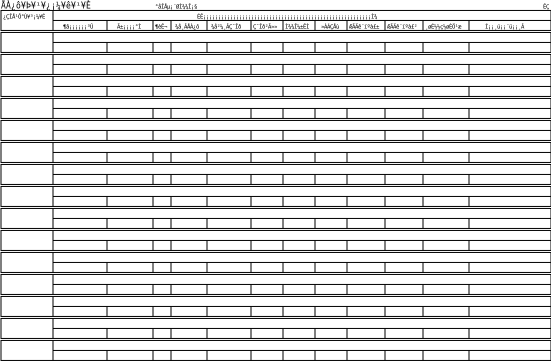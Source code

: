 <?xml version="1.0"?>
<diagram xmlns:dia="http://www.lysator.liu.se/~alla/dia/">
  <diagramdata>
    <attribute name="background">
      <color val="#ffffff"/>
    </attribute>
    <attribute name="paper">
      <composite type="paper">
        <attribute name="name">
          <string>#Orca#</string>
        </attribute>
        <attribute name="pswidth">
          <real val="21"/>
        </attribute>
        <attribute name="psheight">
          <real val="29.7"/>
        </attribute>
        <attribute name="tmargin">
          <real val="0"/>
        </attribute>
        <attribute name="bmargin">
          <real val="0"/>
        </attribute>
        <attribute name="lmargin">
          <real val="0"/>
        </attribute>
        <attribute name="rmargin">
          <real val="0"/>
        </attribute>
        <attribute name="is_portrait">
          <boolean val="false"/>
        </attribute>
        <attribute name="scaling">
          <real val="1"/>
        </attribute>
        <attribute name="fitto">
          <boolean val="false"/>
        </attribute>
      </composite>
    </attribute>
  </diagramdata>
  <layer name="&#192;&#254;" visible="true">
    <object type="Standard - Box" version="0" id="O0">
      <attribute name="obj_pos">
        <point val="1,2.5"/>
      </attribute>
      <attribute name="obj_bb">
        <rectangle val="1,2.5;28.5,3.5"/>
      </attribute>
      <attribute name="elem_corner">
        <point val="1,2.5"/>
      </attribute>
      <attribute name="elem_width">
        <real val="27.5"/>
      </attribute>
      <attribute name="elem_height">
        <real val="1"/>
      </attribute>
      <attribute name="border_width">
        <real val="0"/>
      </attribute>
      <attribute name="show_background">
        <boolean val="false"/>
      </attribute>
    </object>
    <object type="Standard - Line" version="0" id="O1">
      <attribute name="obj_pos">
        <point val="3.6,3"/>
      </attribute>
      <attribute name="obj_bb">
        <rectangle val="3.6,3;28.5,3"/>
      </attribute>
      <attribute name="conn_endpoints">
        <point val="3.6,3"/>
        <point val="28.5,3"/>
      </attribute>
      <attribute name="numcp">
        <int val="1"/>
      </attribute>
      <attribute name="line_width">
        <real val="0"/>
      </attribute>
      <connections>
        <connection handle="0" to="O2" connection="0"/>
        <connection handle="1" to="O0" connection="4"/>
      </connections>
    </object>
    <object type="Standard - Line" version="0" id="O2">
      <attribute name="obj_pos">
        <point val="3.6,2.5"/>
      </attribute>
      <attribute name="obj_bb">
        <rectangle val="3.6,2.5;3.6,3.5"/>
      </attribute>
      <attribute name="conn_endpoints">
        <point val="3.6,2.5"/>
        <point val="3.6,3.5"/>
      </attribute>
      <attribute name="numcp">
        <int val="1"/>
      </attribute>
      <attribute name="line_width">
        <real val="0"/>
      </attribute>
    </object>
    <object type="Standard - Box" version="0" id="O3">
      <attribute name="obj_pos">
        <point val="1,3.6"/>
      </attribute>
      <attribute name="obj_bb">
        <rectangle val="1,3.6;28.5,4.6"/>
      </attribute>
      <attribute name="elem_corner">
        <point val="1,3.6"/>
      </attribute>
      <attribute name="elem_width">
        <real val="27.5"/>
      </attribute>
      <attribute name="elem_height">
        <real val="1"/>
      </attribute>
      <attribute name="border_width">
        <real val="0"/>
      </attribute>
      <attribute name="show_background">
        <boolean val="false"/>
      </attribute>
    </object>
    <object type="Standard - Line" version="0" id="O4">
      <attribute name="obj_pos">
        <point val="3.6,4.1"/>
      </attribute>
      <attribute name="obj_bb">
        <rectangle val="3.6,4.1;28.5,4.1"/>
      </attribute>
      <attribute name="conn_endpoints">
        <point val="3.6,4.1"/>
        <point val="28.5,4.1"/>
      </attribute>
      <attribute name="numcp">
        <int val="1"/>
      </attribute>
      <attribute name="line_width">
        <real val="0"/>
      </attribute>
      <connections>
        <connection handle="0" to="O5" connection="0"/>
        <connection handle="1" to="O3" connection="4"/>
      </connections>
    </object>
    <object type="Standard - Line" version="0" id="O5">
      <attribute name="obj_pos">
        <point val="3.6,3.6"/>
      </attribute>
      <attribute name="obj_bb">
        <rectangle val="3.6,3.6;3.6,4.6"/>
      </attribute>
      <attribute name="conn_endpoints">
        <point val="3.6,3.6"/>
        <point val="3.6,4.6"/>
      </attribute>
      <attribute name="numcp">
        <int val="1"/>
      </attribute>
      <attribute name="line_width">
        <real val="0"/>
      </attribute>
    </object>
    <object type="Standard - Line" version="0" id="O6">
      <attribute name="obj_pos">
        <point val="6.3,4.1"/>
      </attribute>
      <attribute name="obj_bb">
        <rectangle val="6.3,4.1;6.3,4.6"/>
      </attribute>
      <attribute name="conn_endpoints">
        <point val="6.3,4.1"/>
        <point val="6.3,4.6"/>
      </attribute>
      <attribute name="numcp">
        <int val="1"/>
      </attribute>
      <attribute name="line_width">
        <real val="0"/>
      </attribute>
    </object>
    <object type="Standard - Line" version="0" id="O7">
      <attribute name="obj_pos">
        <point val="6.3,3"/>
      </attribute>
      <attribute name="obj_bb">
        <rectangle val="6.3,3;6.3,3.5"/>
      </attribute>
      <attribute name="conn_endpoints">
        <point val="6.3,3"/>
        <point val="6.3,3.5"/>
      </attribute>
      <attribute name="numcp">
        <int val="1"/>
      </attribute>
      <attribute name="line_width">
        <real val="0"/>
      </attribute>
    </object>
    <object type="Standard - Line" version="0" id="O8">
      <attribute name="obj_pos">
        <point val="8.6,4.1"/>
      </attribute>
      <attribute name="obj_bb">
        <rectangle val="8.6,4.1;8.6,4.6"/>
      </attribute>
      <attribute name="conn_endpoints">
        <point val="8.6,4.1"/>
        <point val="8.6,4.6"/>
      </attribute>
      <attribute name="numcp">
        <int val="1"/>
      </attribute>
      <attribute name="line_width">
        <real val="0"/>
      </attribute>
    </object>
    <object type="Standard - Line" version="0" id="O9">
      <attribute name="obj_pos">
        <point val="8.6,3"/>
      </attribute>
      <attribute name="obj_bb">
        <rectangle val="8.6,3;8.6,3.5"/>
      </attribute>
      <attribute name="conn_endpoints">
        <point val="8.6,3"/>
        <point val="8.6,3.5"/>
      </attribute>
      <attribute name="numcp">
        <int val="1"/>
      </attribute>
      <attribute name="line_width">
        <real val="0"/>
      </attribute>
    </object>
    <object type="Standard - Line" version="0" id="O10">
      <attribute name="obj_pos">
        <point val="9.5,4.1"/>
      </attribute>
      <attribute name="obj_bb">
        <rectangle val="9.5,4.1;9.5,4.6"/>
      </attribute>
      <attribute name="conn_endpoints">
        <point val="9.5,4.1"/>
        <point val="9.5,4.6"/>
      </attribute>
      <attribute name="numcp">
        <int val="1"/>
      </attribute>
      <attribute name="line_width">
        <real val="0"/>
      </attribute>
    </object>
    <object type="Standard - Line" version="0" id="O11">
      <attribute name="obj_pos">
        <point val="9.5,3"/>
      </attribute>
      <attribute name="obj_bb">
        <rectangle val="9.5,3;9.5,3.5"/>
      </attribute>
      <attribute name="conn_endpoints">
        <point val="9.5,3"/>
        <point val="9.5,3.5"/>
      </attribute>
      <attribute name="numcp">
        <int val="1"/>
      </attribute>
      <attribute name="line_width">
        <real val="0"/>
      </attribute>
    </object>
    <object type="Standard - Line" version="0" id="O12">
      <attribute name="obj_pos">
        <point val="15.1,4.1"/>
      </attribute>
      <attribute name="obj_bb">
        <rectangle val="15.1,4.1;15.1,4.6"/>
      </attribute>
      <attribute name="conn_endpoints">
        <point val="15.1,4.1"/>
        <point val="15.1,4.6"/>
      </attribute>
      <attribute name="numcp">
        <int val="1"/>
      </attribute>
      <attribute name="line_width">
        <real val="0"/>
      </attribute>
    </object>
    <object type="Standard - Line" version="0" id="O13">
      <attribute name="obj_pos">
        <point val="15.1,3"/>
      </attribute>
      <attribute name="obj_bb">
        <rectangle val="15.1,3;15.1,3.5"/>
      </attribute>
      <attribute name="conn_endpoints">
        <point val="15.1,3"/>
        <point val="15.1,3.5"/>
      </attribute>
      <attribute name="numcp">
        <int val="1"/>
      </attribute>
      <attribute name="line_width">
        <real val="0"/>
      </attribute>
    </object>
    <object type="Standard - Line" version="0" id="O14">
      <attribute name="obj_pos">
        <point val="16.7,4.1"/>
      </attribute>
      <attribute name="obj_bb">
        <rectangle val="16.7,4.1;16.7,4.6"/>
      </attribute>
      <attribute name="conn_endpoints">
        <point val="16.7,4.1"/>
        <point val="16.7,4.6"/>
      </attribute>
      <attribute name="numcp">
        <int val="1"/>
      </attribute>
      <attribute name="line_width">
        <real val="0"/>
      </attribute>
    </object>
    <object type="Standard - Line" version="0" id="O15">
      <attribute name="obj_pos">
        <point val="16.7,3"/>
      </attribute>
      <attribute name="obj_bb">
        <rectangle val="16.7,3;16.7,3.5"/>
      </attribute>
      <attribute name="conn_endpoints">
        <point val="16.7,3"/>
        <point val="16.7,3.5"/>
      </attribute>
      <attribute name="numcp">
        <int val="1"/>
      </attribute>
      <attribute name="line_width">
        <real val="0"/>
      </attribute>
    </object>
    <object type="Standard - Line" version="0" id="O16">
      <attribute name="obj_pos">
        <point val="18.3,4.1"/>
      </attribute>
      <attribute name="obj_bb">
        <rectangle val="18.3,4.1;18.3,4.6"/>
      </attribute>
      <attribute name="conn_endpoints">
        <point val="18.3,4.1"/>
        <point val="18.3,4.6"/>
      </attribute>
      <attribute name="numcp">
        <int val="1"/>
      </attribute>
      <attribute name="line_width">
        <real val="0"/>
      </attribute>
    </object>
    <object type="Standard - Line" version="0" id="O17">
      <attribute name="obj_pos">
        <point val="18.3,3"/>
      </attribute>
      <attribute name="obj_bb">
        <rectangle val="18.3,3;18.3,3.5"/>
      </attribute>
      <attribute name="conn_endpoints">
        <point val="18.3,3"/>
        <point val="18.3,3.5"/>
      </attribute>
      <attribute name="numcp">
        <int val="1"/>
      </attribute>
      <attribute name="line_width">
        <real val="0"/>
      </attribute>
    </object>
    <object type="Standard - Line" version="0" id="O18">
      <attribute name="obj_pos">
        <point val="20.2,4.1"/>
      </attribute>
      <attribute name="obj_bb">
        <rectangle val="20.2,4.1;20.2,4.6"/>
      </attribute>
      <attribute name="conn_endpoints">
        <point val="20.2,4.1"/>
        <point val="20.2,4.6"/>
      </attribute>
      <attribute name="numcp">
        <int val="1"/>
      </attribute>
      <attribute name="line_width">
        <real val="0"/>
      </attribute>
    </object>
    <object type="Standard - Line" version="0" id="O19">
      <attribute name="obj_pos">
        <point val="20.2,3"/>
      </attribute>
      <attribute name="obj_bb">
        <rectangle val="20.2,3;20.2,3.5"/>
      </attribute>
      <attribute name="conn_endpoints">
        <point val="20.2,3"/>
        <point val="20.2,3.5"/>
      </attribute>
      <attribute name="numcp">
        <int val="1"/>
      </attribute>
      <attribute name="line_width">
        <real val="0"/>
      </attribute>
    </object>
    <object type="Standard - Line" version="0" id="O20">
      <attribute name="obj_pos">
        <point val="22.1,4.1"/>
      </attribute>
      <attribute name="obj_bb">
        <rectangle val="22.1,4.1;22.1,4.6"/>
      </attribute>
      <attribute name="conn_endpoints">
        <point val="22.1,4.1"/>
        <point val="22.1,4.6"/>
      </attribute>
      <attribute name="numcp">
        <int val="1"/>
      </attribute>
      <attribute name="line_width">
        <real val="0"/>
      </attribute>
    </object>
    <object type="Standard - Line" version="0" id="O21">
      <attribute name="obj_pos">
        <point val="22.1,3"/>
      </attribute>
      <attribute name="obj_bb">
        <rectangle val="22.1,3;22.1,3.5"/>
      </attribute>
      <attribute name="conn_endpoints">
        <point val="22.1,3"/>
        <point val="22.1,3.5"/>
      </attribute>
      <attribute name="numcp">
        <int val="1"/>
      </attribute>
      <attribute name="line_width">
        <real val="0"/>
      </attribute>
    </object>
    <object type="Standard - Line" version="0" id="O22">
      <attribute name="obj_pos">
        <point val="11.3,4.1"/>
      </attribute>
      <attribute name="obj_bb">
        <rectangle val="11.3,4.1;11.3,4.6"/>
      </attribute>
      <attribute name="conn_endpoints">
        <point val="11.3,4.1"/>
        <point val="11.3,4.6"/>
      </attribute>
      <attribute name="numcp">
        <int val="1"/>
      </attribute>
      <attribute name="line_width">
        <real val="0"/>
      </attribute>
    </object>
    <object type="Standard - Line" version="0" id="O23">
      <attribute name="obj_pos">
        <point val="11.3,3"/>
      </attribute>
      <attribute name="obj_bb">
        <rectangle val="11.3,3;11.3,3.5"/>
      </attribute>
      <attribute name="conn_endpoints">
        <point val="11.3,3"/>
        <point val="11.3,3.5"/>
      </attribute>
      <attribute name="numcp">
        <int val="1"/>
      </attribute>
      <attribute name="line_width">
        <real val="0"/>
      </attribute>
    </object>
    <object type="Standard - Line" version="0" id="O24">
      <attribute name="obj_pos">
        <point val="24.4,4.1"/>
      </attribute>
      <attribute name="obj_bb">
        <rectangle val="24.4,4.1;24.4,4.6"/>
      </attribute>
      <attribute name="conn_endpoints">
        <point val="24.4,4.1"/>
        <point val="24.4,4.6"/>
      </attribute>
      <attribute name="numcp">
        <int val="1"/>
      </attribute>
      <attribute name="line_width">
        <real val="0"/>
      </attribute>
    </object>
    <object type="Standard - Line" version="0" id="O25">
      <attribute name="obj_pos">
        <point val="24.4,3"/>
      </attribute>
      <attribute name="obj_bb">
        <rectangle val="24.4,3;24.4,3.5"/>
      </attribute>
      <attribute name="conn_endpoints">
        <point val="24.4,3"/>
        <point val="24.4,3.5"/>
      </attribute>
      <attribute name="numcp">
        <int val="1"/>
      </attribute>
      <attribute name="line_width">
        <real val="0"/>
      </attribute>
    </object>
    <object type="Standard - Box" version="0" id="O26">
      <attribute name="obj_pos">
        <point val="1,4.7"/>
      </attribute>
      <attribute name="obj_bb">
        <rectangle val="1,4.7;28.5,5.7"/>
      </attribute>
      <attribute name="elem_corner">
        <point val="1,4.7"/>
      </attribute>
      <attribute name="elem_width">
        <real val="27.5"/>
      </attribute>
      <attribute name="elem_height">
        <real val="1"/>
      </attribute>
      <attribute name="border_width">
        <real val="0"/>
      </attribute>
      <attribute name="show_background">
        <boolean val="false"/>
      </attribute>
    </object>
    <object type="Standard - Line" version="0" id="O27">
      <attribute name="obj_pos">
        <point val="3.6,5.2"/>
      </attribute>
      <attribute name="obj_bb">
        <rectangle val="3.6,5.2;28.5,5.2"/>
      </attribute>
      <attribute name="conn_endpoints">
        <point val="3.6,5.2"/>
        <point val="28.5,5.2"/>
      </attribute>
      <attribute name="numcp">
        <int val="1"/>
      </attribute>
      <attribute name="line_width">
        <real val="0"/>
      </attribute>
      <connections>
        <connection handle="0" to="O28" connection="0"/>
        <connection handle="1" to="O26" connection="4"/>
      </connections>
    </object>
    <object type="Standard - Line" version="0" id="O28">
      <attribute name="obj_pos">
        <point val="3.6,4.7"/>
      </attribute>
      <attribute name="obj_bb">
        <rectangle val="3.6,4.7;3.6,5.7"/>
      </attribute>
      <attribute name="conn_endpoints">
        <point val="3.6,4.7"/>
        <point val="3.6,5.7"/>
      </attribute>
      <attribute name="numcp">
        <int val="1"/>
      </attribute>
      <attribute name="line_width">
        <real val="0"/>
      </attribute>
    </object>
    <object type="Standard - Line" version="0" id="O29">
      <attribute name="obj_pos">
        <point val="6.3,5.2"/>
      </attribute>
      <attribute name="obj_bb">
        <rectangle val="6.3,5.2;6.3,5.7"/>
      </attribute>
      <attribute name="conn_endpoints">
        <point val="6.3,5.2"/>
        <point val="6.3,5.7"/>
      </attribute>
      <attribute name="numcp">
        <int val="1"/>
      </attribute>
      <attribute name="line_width">
        <real val="0"/>
      </attribute>
    </object>
    <object type="Standard - Line" version="0" id="O30">
      <attribute name="obj_pos">
        <point val="8.6,5.2"/>
      </attribute>
      <attribute name="obj_bb">
        <rectangle val="8.6,5.2;8.6,5.7"/>
      </attribute>
      <attribute name="conn_endpoints">
        <point val="8.6,5.2"/>
        <point val="8.6,5.7"/>
      </attribute>
      <attribute name="numcp">
        <int val="1"/>
      </attribute>
      <attribute name="line_width">
        <real val="0"/>
      </attribute>
    </object>
    <object type="Standard - Line" version="0" id="O31">
      <attribute name="obj_pos">
        <point val="9.5,5.2"/>
      </attribute>
      <attribute name="obj_bb">
        <rectangle val="9.5,5.2;9.5,5.7"/>
      </attribute>
      <attribute name="conn_endpoints">
        <point val="9.5,5.2"/>
        <point val="9.5,5.7"/>
      </attribute>
      <attribute name="numcp">
        <int val="1"/>
      </attribute>
      <attribute name="line_width">
        <real val="0"/>
      </attribute>
    </object>
    <object type="Standard - Line" version="0" id="O32">
      <attribute name="obj_pos">
        <point val="15.1,5.2"/>
      </attribute>
      <attribute name="obj_bb">
        <rectangle val="15.1,5.2;15.1,5.7"/>
      </attribute>
      <attribute name="conn_endpoints">
        <point val="15.1,5.2"/>
        <point val="15.1,5.7"/>
      </attribute>
      <attribute name="numcp">
        <int val="1"/>
      </attribute>
      <attribute name="line_width">
        <real val="0"/>
      </attribute>
    </object>
    <object type="Standard - Line" version="0" id="O33">
      <attribute name="obj_pos">
        <point val="16.7,5.2"/>
      </attribute>
      <attribute name="obj_bb">
        <rectangle val="16.7,5.2;16.7,5.7"/>
      </attribute>
      <attribute name="conn_endpoints">
        <point val="16.7,5.2"/>
        <point val="16.7,5.7"/>
      </attribute>
      <attribute name="numcp">
        <int val="1"/>
      </attribute>
      <attribute name="line_width">
        <real val="0"/>
      </attribute>
    </object>
    <object type="Standard - Line" version="0" id="O34">
      <attribute name="obj_pos">
        <point val="18.3,5.2"/>
      </attribute>
      <attribute name="obj_bb">
        <rectangle val="18.3,5.2;18.3,5.7"/>
      </attribute>
      <attribute name="conn_endpoints">
        <point val="18.3,5.2"/>
        <point val="18.3,5.7"/>
      </attribute>
      <attribute name="numcp">
        <int val="1"/>
      </attribute>
      <attribute name="line_width">
        <real val="0"/>
      </attribute>
    </object>
    <object type="Standard - Line" version="0" id="O35">
      <attribute name="obj_pos">
        <point val="20.2,5.2"/>
      </attribute>
      <attribute name="obj_bb">
        <rectangle val="20.2,5.2;20.2,5.7"/>
      </attribute>
      <attribute name="conn_endpoints">
        <point val="20.2,5.2"/>
        <point val="20.2,5.7"/>
      </attribute>
      <attribute name="numcp">
        <int val="1"/>
      </attribute>
      <attribute name="line_width">
        <real val="0"/>
      </attribute>
    </object>
    <object type="Standard - Line" version="0" id="O36">
      <attribute name="obj_pos">
        <point val="22.1,5.2"/>
      </attribute>
      <attribute name="obj_bb">
        <rectangle val="22.1,5.2;22.1,5.7"/>
      </attribute>
      <attribute name="conn_endpoints">
        <point val="22.1,5.2"/>
        <point val="22.1,5.7"/>
      </attribute>
      <attribute name="numcp">
        <int val="1"/>
      </attribute>
      <attribute name="line_width">
        <real val="0"/>
      </attribute>
    </object>
    <object type="Standard - Line" version="0" id="O37">
      <attribute name="obj_pos">
        <point val="11.3,5.2"/>
      </attribute>
      <attribute name="obj_bb">
        <rectangle val="11.3,5.2;11.3,5.7"/>
      </attribute>
      <attribute name="conn_endpoints">
        <point val="11.3,5.2"/>
        <point val="11.3,5.7"/>
      </attribute>
      <attribute name="numcp">
        <int val="1"/>
      </attribute>
      <attribute name="line_width">
        <real val="0"/>
      </attribute>
    </object>
    <object type="Standard - Line" version="0" id="O38">
      <attribute name="obj_pos">
        <point val="24.4,5.2"/>
      </attribute>
      <attribute name="obj_bb">
        <rectangle val="24.4,5.2;24.4,5.7"/>
      </attribute>
      <attribute name="conn_endpoints">
        <point val="24.4,5.2"/>
        <point val="24.4,5.7"/>
      </attribute>
      <attribute name="numcp">
        <int val="1"/>
      </attribute>
      <attribute name="line_width">
        <real val="0"/>
      </attribute>
    </object>
    <object type="Standard - Box" version="0" id="O39">
      <attribute name="obj_pos">
        <point val="1,5.8"/>
      </attribute>
      <attribute name="obj_bb">
        <rectangle val="1,5.8;28.5,6.8"/>
      </attribute>
      <attribute name="elem_corner">
        <point val="1,5.8"/>
      </attribute>
      <attribute name="elem_width">
        <real val="27.5"/>
      </attribute>
      <attribute name="elem_height">
        <real val="1"/>
      </attribute>
      <attribute name="border_width">
        <real val="0"/>
      </attribute>
      <attribute name="show_background">
        <boolean val="false"/>
      </attribute>
    </object>
    <object type="Standard - Line" version="0" id="O40">
      <attribute name="obj_pos">
        <point val="3.6,6.3"/>
      </attribute>
      <attribute name="obj_bb">
        <rectangle val="3.6,6.3;28.5,6.3"/>
      </attribute>
      <attribute name="conn_endpoints">
        <point val="3.6,6.3"/>
        <point val="28.5,6.3"/>
      </attribute>
      <attribute name="numcp">
        <int val="1"/>
      </attribute>
      <attribute name="line_width">
        <real val="0"/>
      </attribute>
      <connections>
        <connection handle="0" to="O41" connection="0"/>
        <connection handle="1" to="O39" connection="4"/>
      </connections>
    </object>
    <object type="Standard - Line" version="0" id="O41">
      <attribute name="obj_pos">
        <point val="3.6,5.8"/>
      </attribute>
      <attribute name="obj_bb">
        <rectangle val="3.6,5.8;3.6,6.8"/>
      </attribute>
      <attribute name="conn_endpoints">
        <point val="3.6,5.8"/>
        <point val="3.6,6.8"/>
      </attribute>
      <attribute name="numcp">
        <int val="1"/>
      </attribute>
      <attribute name="line_width">
        <real val="0"/>
      </attribute>
    </object>
    <object type="Standard - Line" version="0" id="O42">
      <attribute name="obj_pos">
        <point val="6.3,6.3"/>
      </attribute>
      <attribute name="obj_bb">
        <rectangle val="6.3,6.3;6.3,6.8"/>
      </attribute>
      <attribute name="conn_endpoints">
        <point val="6.3,6.3"/>
        <point val="6.3,6.8"/>
      </attribute>
      <attribute name="numcp">
        <int val="1"/>
      </attribute>
      <attribute name="line_width">
        <real val="0"/>
      </attribute>
    </object>
    <object type="Standard - Line" version="0" id="O43">
      <attribute name="obj_pos">
        <point val="8.6,6.3"/>
      </attribute>
      <attribute name="obj_bb">
        <rectangle val="8.6,6.3;8.6,6.8"/>
      </attribute>
      <attribute name="conn_endpoints">
        <point val="8.6,6.3"/>
        <point val="8.6,6.8"/>
      </attribute>
      <attribute name="numcp">
        <int val="1"/>
      </attribute>
      <attribute name="line_width">
        <real val="0"/>
      </attribute>
    </object>
    <object type="Standard - Line" version="0" id="O44">
      <attribute name="obj_pos">
        <point val="9.5,6.3"/>
      </attribute>
      <attribute name="obj_bb">
        <rectangle val="9.5,6.3;9.5,6.8"/>
      </attribute>
      <attribute name="conn_endpoints">
        <point val="9.5,6.3"/>
        <point val="9.5,6.8"/>
      </attribute>
      <attribute name="numcp">
        <int val="1"/>
      </attribute>
      <attribute name="line_width">
        <real val="0"/>
      </attribute>
    </object>
    <object type="Standard - Line" version="0" id="O45">
      <attribute name="obj_pos">
        <point val="15.1,6.3"/>
      </attribute>
      <attribute name="obj_bb">
        <rectangle val="15.1,6.3;15.1,6.8"/>
      </attribute>
      <attribute name="conn_endpoints">
        <point val="15.1,6.3"/>
        <point val="15.1,6.8"/>
      </attribute>
      <attribute name="numcp">
        <int val="1"/>
      </attribute>
      <attribute name="line_width">
        <real val="0"/>
      </attribute>
    </object>
    <object type="Standard - Line" version="0" id="O46">
      <attribute name="obj_pos">
        <point val="16.7,6.3"/>
      </attribute>
      <attribute name="obj_bb">
        <rectangle val="16.7,6.3;16.7,6.8"/>
      </attribute>
      <attribute name="conn_endpoints">
        <point val="16.7,6.3"/>
        <point val="16.7,6.8"/>
      </attribute>
      <attribute name="numcp">
        <int val="1"/>
      </attribute>
      <attribute name="line_width">
        <real val="0"/>
      </attribute>
    </object>
    <object type="Standard - Line" version="0" id="O47">
      <attribute name="obj_pos">
        <point val="18.3,6.3"/>
      </attribute>
      <attribute name="obj_bb">
        <rectangle val="18.3,6.3;18.3,6.8"/>
      </attribute>
      <attribute name="conn_endpoints">
        <point val="18.3,6.3"/>
        <point val="18.3,6.8"/>
      </attribute>
      <attribute name="numcp">
        <int val="1"/>
      </attribute>
      <attribute name="line_width">
        <real val="0"/>
      </attribute>
    </object>
    <object type="Standard - Line" version="0" id="O48">
      <attribute name="obj_pos">
        <point val="20.2,6.3"/>
      </attribute>
      <attribute name="obj_bb">
        <rectangle val="20.2,6.3;20.2,6.8"/>
      </attribute>
      <attribute name="conn_endpoints">
        <point val="20.2,6.3"/>
        <point val="20.2,6.8"/>
      </attribute>
      <attribute name="numcp">
        <int val="1"/>
      </attribute>
      <attribute name="line_width">
        <real val="0"/>
      </attribute>
    </object>
    <object type="Standard - Line" version="0" id="O49">
      <attribute name="obj_pos">
        <point val="22.1,6.3"/>
      </attribute>
      <attribute name="obj_bb">
        <rectangle val="22.1,6.3;22.1,6.8"/>
      </attribute>
      <attribute name="conn_endpoints">
        <point val="22.1,6.3"/>
        <point val="22.1,6.8"/>
      </attribute>
      <attribute name="numcp">
        <int val="1"/>
      </attribute>
      <attribute name="line_width">
        <real val="0"/>
      </attribute>
    </object>
    <object type="Standard - Line" version="0" id="O50">
      <attribute name="obj_pos">
        <point val="11.3,6.3"/>
      </attribute>
      <attribute name="obj_bb">
        <rectangle val="11.3,6.3;11.3,6.8"/>
      </attribute>
      <attribute name="conn_endpoints">
        <point val="11.3,6.3"/>
        <point val="11.3,6.8"/>
      </attribute>
      <attribute name="numcp">
        <int val="1"/>
      </attribute>
      <attribute name="line_width">
        <real val="0"/>
      </attribute>
    </object>
    <object type="Standard - Line" version="0" id="O51">
      <attribute name="obj_pos">
        <point val="24.4,6.3"/>
      </attribute>
      <attribute name="obj_bb">
        <rectangle val="24.4,6.3;24.4,6.8"/>
      </attribute>
      <attribute name="conn_endpoints">
        <point val="24.4,6.3"/>
        <point val="24.4,6.8"/>
      </attribute>
      <attribute name="numcp">
        <int val="1"/>
      </attribute>
      <attribute name="line_width">
        <real val="0"/>
      </attribute>
    </object>
    <object type="Standard - Box" version="0" id="O52">
      <attribute name="obj_pos">
        <point val="1,6.9"/>
      </attribute>
      <attribute name="obj_bb">
        <rectangle val="1,6.9;28.5,7.9"/>
      </attribute>
      <attribute name="elem_corner">
        <point val="1,6.9"/>
      </attribute>
      <attribute name="elem_width">
        <real val="27.5"/>
      </attribute>
      <attribute name="elem_height">
        <real val="1"/>
      </attribute>
      <attribute name="border_width">
        <real val="0"/>
      </attribute>
      <attribute name="show_background">
        <boolean val="false"/>
      </attribute>
    </object>
    <object type="Standard - Line" version="0" id="O53">
      <attribute name="obj_pos">
        <point val="3.6,7.4"/>
      </attribute>
      <attribute name="obj_bb">
        <rectangle val="3.6,7.4;28.5,7.4"/>
      </attribute>
      <attribute name="conn_endpoints">
        <point val="3.6,7.4"/>
        <point val="28.5,7.4"/>
      </attribute>
      <attribute name="numcp">
        <int val="1"/>
      </attribute>
      <attribute name="line_width">
        <real val="0"/>
      </attribute>
      <connections>
        <connection handle="0" to="O54" connection="0"/>
        <connection handle="1" to="O52" connection="4"/>
      </connections>
    </object>
    <object type="Standard - Line" version="0" id="O54">
      <attribute name="obj_pos">
        <point val="3.6,6.9"/>
      </attribute>
      <attribute name="obj_bb">
        <rectangle val="3.6,6.9;3.6,7.9"/>
      </attribute>
      <attribute name="conn_endpoints">
        <point val="3.6,6.9"/>
        <point val="3.6,7.9"/>
      </attribute>
      <attribute name="numcp">
        <int val="1"/>
      </attribute>
      <attribute name="line_width">
        <real val="0"/>
      </attribute>
    </object>
    <object type="Standard - Line" version="0" id="O55">
      <attribute name="obj_pos">
        <point val="6.3,7.4"/>
      </attribute>
      <attribute name="obj_bb">
        <rectangle val="6.3,7.4;6.3,7.9"/>
      </attribute>
      <attribute name="conn_endpoints">
        <point val="6.3,7.4"/>
        <point val="6.3,7.9"/>
      </attribute>
      <attribute name="numcp">
        <int val="1"/>
      </attribute>
      <attribute name="line_width">
        <real val="0"/>
      </attribute>
    </object>
    <object type="Standard - Line" version="0" id="O56">
      <attribute name="obj_pos">
        <point val="8.6,7.4"/>
      </attribute>
      <attribute name="obj_bb">
        <rectangle val="8.6,7.4;8.6,7.9"/>
      </attribute>
      <attribute name="conn_endpoints">
        <point val="8.6,7.4"/>
        <point val="8.6,7.9"/>
      </attribute>
      <attribute name="numcp">
        <int val="1"/>
      </attribute>
      <attribute name="line_width">
        <real val="0"/>
      </attribute>
    </object>
    <object type="Standard - Line" version="0" id="O57">
      <attribute name="obj_pos">
        <point val="9.5,7.4"/>
      </attribute>
      <attribute name="obj_bb">
        <rectangle val="9.5,7.4;9.5,7.9"/>
      </attribute>
      <attribute name="conn_endpoints">
        <point val="9.5,7.4"/>
        <point val="9.5,7.9"/>
      </attribute>
      <attribute name="numcp">
        <int val="1"/>
      </attribute>
      <attribute name="line_width">
        <real val="0"/>
      </attribute>
    </object>
    <object type="Standard - Line" version="0" id="O58">
      <attribute name="obj_pos">
        <point val="15.1,7.4"/>
      </attribute>
      <attribute name="obj_bb">
        <rectangle val="15.1,7.4;15.1,7.9"/>
      </attribute>
      <attribute name="conn_endpoints">
        <point val="15.1,7.4"/>
        <point val="15.1,7.9"/>
      </attribute>
      <attribute name="numcp">
        <int val="1"/>
      </attribute>
      <attribute name="line_width">
        <real val="0"/>
      </attribute>
    </object>
    <object type="Standard - Line" version="0" id="O59">
      <attribute name="obj_pos">
        <point val="16.7,7.4"/>
      </attribute>
      <attribute name="obj_bb">
        <rectangle val="16.7,7.4;16.7,7.9"/>
      </attribute>
      <attribute name="conn_endpoints">
        <point val="16.7,7.4"/>
        <point val="16.7,7.9"/>
      </attribute>
      <attribute name="numcp">
        <int val="1"/>
      </attribute>
      <attribute name="line_width">
        <real val="0"/>
      </attribute>
    </object>
    <object type="Standard - Line" version="0" id="O60">
      <attribute name="obj_pos">
        <point val="18.3,7.4"/>
      </attribute>
      <attribute name="obj_bb">
        <rectangle val="18.3,7.4;18.3,7.9"/>
      </attribute>
      <attribute name="conn_endpoints">
        <point val="18.3,7.4"/>
        <point val="18.3,7.9"/>
      </attribute>
      <attribute name="numcp">
        <int val="1"/>
      </attribute>
      <attribute name="line_width">
        <real val="0"/>
      </attribute>
    </object>
    <object type="Standard - Line" version="0" id="O61">
      <attribute name="obj_pos">
        <point val="20.2,7.4"/>
      </attribute>
      <attribute name="obj_bb">
        <rectangle val="20.2,7.4;20.2,7.9"/>
      </attribute>
      <attribute name="conn_endpoints">
        <point val="20.2,7.4"/>
        <point val="20.2,7.9"/>
      </attribute>
      <attribute name="numcp">
        <int val="1"/>
      </attribute>
      <attribute name="line_width">
        <real val="0"/>
      </attribute>
    </object>
    <object type="Standard - Line" version="0" id="O62">
      <attribute name="obj_pos">
        <point val="22.1,7.4"/>
      </attribute>
      <attribute name="obj_bb">
        <rectangle val="22.1,7.4;22.1,7.9"/>
      </attribute>
      <attribute name="conn_endpoints">
        <point val="22.1,7.4"/>
        <point val="22.1,7.9"/>
      </attribute>
      <attribute name="numcp">
        <int val="1"/>
      </attribute>
      <attribute name="line_width">
        <real val="0"/>
      </attribute>
    </object>
    <object type="Standard - Line" version="0" id="O63">
      <attribute name="obj_pos">
        <point val="11.3,7.4"/>
      </attribute>
      <attribute name="obj_bb">
        <rectangle val="11.3,7.4;11.3,7.9"/>
      </attribute>
      <attribute name="conn_endpoints">
        <point val="11.3,7.4"/>
        <point val="11.3,7.9"/>
      </attribute>
      <attribute name="numcp">
        <int val="1"/>
      </attribute>
      <attribute name="line_width">
        <real val="0"/>
      </attribute>
    </object>
    <object type="Standard - Line" version="0" id="O64">
      <attribute name="obj_pos">
        <point val="24.4,7.4"/>
      </attribute>
      <attribute name="obj_bb">
        <rectangle val="24.4,7.4;24.4,7.9"/>
      </attribute>
      <attribute name="conn_endpoints">
        <point val="24.4,7.4"/>
        <point val="24.4,7.9"/>
      </attribute>
      <attribute name="numcp">
        <int val="1"/>
      </attribute>
      <attribute name="line_width">
        <real val="0"/>
      </attribute>
    </object>
    <object type="Standard - Box" version="0" id="O65">
      <attribute name="obj_pos">
        <point val="1,8"/>
      </attribute>
      <attribute name="obj_bb">
        <rectangle val="1,8;28.5,9"/>
      </attribute>
      <attribute name="elem_corner">
        <point val="1,8"/>
      </attribute>
      <attribute name="elem_width">
        <real val="27.5"/>
      </attribute>
      <attribute name="elem_height">
        <real val="1"/>
      </attribute>
      <attribute name="border_width">
        <real val="0"/>
      </attribute>
      <attribute name="show_background">
        <boolean val="false"/>
      </attribute>
    </object>
    <object type="Standard - Line" version="0" id="O66">
      <attribute name="obj_pos">
        <point val="3.6,8.5"/>
      </attribute>
      <attribute name="obj_bb">
        <rectangle val="3.6,8.5;28.5,8.5"/>
      </attribute>
      <attribute name="conn_endpoints">
        <point val="3.6,8.5"/>
        <point val="28.5,8.5"/>
      </attribute>
      <attribute name="numcp">
        <int val="1"/>
      </attribute>
      <attribute name="line_width">
        <real val="0"/>
      </attribute>
      <connections>
        <connection handle="0" to="O67" connection="0"/>
        <connection handle="1" to="O65" connection="4"/>
      </connections>
    </object>
    <object type="Standard - Line" version="0" id="O67">
      <attribute name="obj_pos">
        <point val="3.6,8"/>
      </attribute>
      <attribute name="obj_bb">
        <rectangle val="3.6,8;3.6,9"/>
      </attribute>
      <attribute name="conn_endpoints">
        <point val="3.6,8"/>
        <point val="3.6,9"/>
      </attribute>
      <attribute name="numcp">
        <int val="1"/>
      </attribute>
      <attribute name="line_width">
        <real val="0"/>
      </attribute>
    </object>
    <object type="Standard - Line" version="0" id="O68">
      <attribute name="obj_pos">
        <point val="6.3,8.5"/>
      </attribute>
      <attribute name="obj_bb">
        <rectangle val="6.3,8.5;6.3,9"/>
      </attribute>
      <attribute name="conn_endpoints">
        <point val="6.3,8.5"/>
        <point val="6.3,9"/>
      </attribute>
      <attribute name="numcp">
        <int val="1"/>
      </attribute>
      <attribute name="line_width">
        <real val="0"/>
      </attribute>
    </object>
    <object type="Standard - Line" version="0" id="O69">
      <attribute name="obj_pos">
        <point val="8.6,8.5"/>
      </attribute>
      <attribute name="obj_bb">
        <rectangle val="8.6,8.5;8.6,9"/>
      </attribute>
      <attribute name="conn_endpoints">
        <point val="8.6,8.5"/>
        <point val="8.6,9"/>
      </attribute>
      <attribute name="numcp">
        <int val="1"/>
      </attribute>
      <attribute name="line_width">
        <real val="0"/>
      </attribute>
    </object>
    <object type="Standard - Line" version="0" id="O70">
      <attribute name="obj_pos">
        <point val="9.5,8.5"/>
      </attribute>
      <attribute name="obj_bb">
        <rectangle val="9.5,8.5;9.5,9"/>
      </attribute>
      <attribute name="conn_endpoints">
        <point val="9.5,8.5"/>
        <point val="9.5,9"/>
      </attribute>
      <attribute name="numcp">
        <int val="1"/>
      </attribute>
      <attribute name="line_width">
        <real val="0"/>
      </attribute>
    </object>
    <object type="Standard - Line" version="0" id="O71">
      <attribute name="obj_pos">
        <point val="15.1,8.5"/>
      </attribute>
      <attribute name="obj_bb">
        <rectangle val="15.1,8.5;15.1,9"/>
      </attribute>
      <attribute name="conn_endpoints">
        <point val="15.1,8.5"/>
        <point val="15.1,9"/>
      </attribute>
      <attribute name="numcp">
        <int val="1"/>
      </attribute>
      <attribute name="line_width">
        <real val="0"/>
      </attribute>
    </object>
    <object type="Standard - Line" version="0" id="O72">
      <attribute name="obj_pos">
        <point val="16.7,8.5"/>
      </attribute>
      <attribute name="obj_bb">
        <rectangle val="16.7,8.5;16.7,9"/>
      </attribute>
      <attribute name="conn_endpoints">
        <point val="16.7,8.5"/>
        <point val="16.7,9"/>
      </attribute>
      <attribute name="numcp">
        <int val="1"/>
      </attribute>
      <attribute name="line_width">
        <real val="0"/>
      </attribute>
    </object>
    <object type="Standard - Line" version="0" id="O73">
      <attribute name="obj_pos">
        <point val="18.3,8.5"/>
      </attribute>
      <attribute name="obj_bb">
        <rectangle val="18.3,8.5;18.3,9"/>
      </attribute>
      <attribute name="conn_endpoints">
        <point val="18.3,8.5"/>
        <point val="18.3,9"/>
      </attribute>
      <attribute name="numcp">
        <int val="1"/>
      </attribute>
      <attribute name="line_width">
        <real val="0"/>
      </attribute>
    </object>
    <object type="Standard - Line" version="0" id="O74">
      <attribute name="obj_pos">
        <point val="20.2,8.5"/>
      </attribute>
      <attribute name="obj_bb">
        <rectangle val="20.2,8.5;20.2,9"/>
      </attribute>
      <attribute name="conn_endpoints">
        <point val="20.2,8.5"/>
        <point val="20.2,9"/>
      </attribute>
      <attribute name="numcp">
        <int val="1"/>
      </attribute>
      <attribute name="line_width">
        <real val="0"/>
      </attribute>
    </object>
    <object type="Standard - Line" version="0" id="O75">
      <attribute name="obj_pos">
        <point val="22.1,8.5"/>
      </attribute>
      <attribute name="obj_bb">
        <rectangle val="22.1,8.5;22.1,9"/>
      </attribute>
      <attribute name="conn_endpoints">
        <point val="22.1,8.5"/>
        <point val="22.1,9"/>
      </attribute>
      <attribute name="numcp">
        <int val="1"/>
      </attribute>
      <attribute name="line_width">
        <real val="0"/>
      </attribute>
    </object>
    <object type="Standard - Line" version="0" id="O76">
      <attribute name="obj_pos">
        <point val="11.3,8.5"/>
      </attribute>
      <attribute name="obj_bb">
        <rectangle val="11.3,8.5;11.3,9"/>
      </attribute>
      <attribute name="conn_endpoints">
        <point val="11.3,8.5"/>
        <point val="11.3,9"/>
      </attribute>
      <attribute name="numcp">
        <int val="1"/>
      </attribute>
      <attribute name="line_width">
        <real val="0"/>
      </attribute>
    </object>
    <object type="Standard - Line" version="0" id="O77">
      <attribute name="obj_pos">
        <point val="24.4,8.5"/>
      </attribute>
      <attribute name="obj_bb">
        <rectangle val="24.4,8.5;24.4,9"/>
      </attribute>
      <attribute name="conn_endpoints">
        <point val="24.4,8.5"/>
        <point val="24.4,9"/>
      </attribute>
      <attribute name="numcp">
        <int val="1"/>
      </attribute>
      <attribute name="line_width">
        <real val="0"/>
      </attribute>
    </object>
    <object type="Standard - Box" version="0" id="O78">
      <attribute name="obj_pos">
        <point val="1,9.1"/>
      </attribute>
      <attribute name="obj_bb">
        <rectangle val="1,9.1;28.5,10.1"/>
      </attribute>
      <attribute name="elem_corner">
        <point val="1,9.1"/>
      </attribute>
      <attribute name="elem_width">
        <real val="27.5"/>
      </attribute>
      <attribute name="elem_height">
        <real val="1"/>
      </attribute>
      <attribute name="border_width">
        <real val="0"/>
      </attribute>
      <attribute name="show_background">
        <boolean val="false"/>
      </attribute>
    </object>
    <object type="Standard - Line" version="0" id="O79">
      <attribute name="obj_pos">
        <point val="3.6,9.6"/>
      </attribute>
      <attribute name="obj_bb">
        <rectangle val="3.6,9.6;28.5,9.6"/>
      </attribute>
      <attribute name="conn_endpoints">
        <point val="3.6,9.6"/>
        <point val="28.5,9.6"/>
      </attribute>
      <attribute name="numcp">
        <int val="1"/>
      </attribute>
      <attribute name="line_width">
        <real val="0"/>
      </attribute>
      <connections>
        <connection handle="0" to="O80" connection="0"/>
        <connection handle="1" to="O78" connection="4"/>
      </connections>
    </object>
    <object type="Standard - Line" version="0" id="O80">
      <attribute name="obj_pos">
        <point val="3.6,9.1"/>
      </attribute>
      <attribute name="obj_bb">
        <rectangle val="3.6,9.1;3.6,10.1"/>
      </attribute>
      <attribute name="conn_endpoints">
        <point val="3.6,9.1"/>
        <point val="3.6,10.1"/>
      </attribute>
      <attribute name="numcp">
        <int val="1"/>
      </attribute>
      <attribute name="line_width">
        <real val="0"/>
      </attribute>
    </object>
    <object type="Standard - Line" version="0" id="O81">
      <attribute name="obj_pos">
        <point val="6.3,9.6"/>
      </attribute>
      <attribute name="obj_bb">
        <rectangle val="6.3,9.6;6.3,10.1"/>
      </attribute>
      <attribute name="conn_endpoints">
        <point val="6.3,9.6"/>
        <point val="6.3,10.1"/>
      </attribute>
      <attribute name="numcp">
        <int val="1"/>
      </attribute>
      <attribute name="line_width">
        <real val="0"/>
      </attribute>
    </object>
    <object type="Standard - Line" version="0" id="O82">
      <attribute name="obj_pos">
        <point val="8.6,9.6"/>
      </attribute>
      <attribute name="obj_bb">
        <rectangle val="8.6,9.6;8.6,10.1"/>
      </attribute>
      <attribute name="conn_endpoints">
        <point val="8.6,9.6"/>
        <point val="8.6,10.1"/>
      </attribute>
      <attribute name="numcp">
        <int val="1"/>
      </attribute>
      <attribute name="line_width">
        <real val="0"/>
      </attribute>
    </object>
    <object type="Standard - Line" version="0" id="O83">
      <attribute name="obj_pos">
        <point val="9.5,9.6"/>
      </attribute>
      <attribute name="obj_bb">
        <rectangle val="9.5,9.6;9.5,10.1"/>
      </attribute>
      <attribute name="conn_endpoints">
        <point val="9.5,9.6"/>
        <point val="9.5,10.1"/>
      </attribute>
      <attribute name="numcp">
        <int val="1"/>
      </attribute>
      <attribute name="line_width">
        <real val="0"/>
      </attribute>
    </object>
    <object type="Standard - Line" version="0" id="O84">
      <attribute name="obj_pos">
        <point val="15.1,9.6"/>
      </attribute>
      <attribute name="obj_bb">
        <rectangle val="15.1,9.6;15.1,10.1"/>
      </attribute>
      <attribute name="conn_endpoints">
        <point val="15.1,9.6"/>
        <point val="15.1,10.1"/>
      </attribute>
      <attribute name="numcp">
        <int val="1"/>
      </attribute>
      <attribute name="line_width">
        <real val="0"/>
      </attribute>
    </object>
    <object type="Standard - Line" version="0" id="O85">
      <attribute name="obj_pos">
        <point val="16.7,9.6"/>
      </attribute>
      <attribute name="obj_bb">
        <rectangle val="16.7,9.6;16.7,10.1"/>
      </attribute>
      <attribute name="conn_endpoints">
        <point val="16.7,9.6"/>
        <point val="16.7,10.1"/>
      </attribute>
      <attribute name="numcp">
        <int val="1"/>
      </attribute>
      <attribute name="line_width">
        <real val="0"/>
      </attribute>
    </object>
    <object type="Standard - Line" version="0" id="O86">
      <attribute name="obj_pos">
        <point val="18.3,9.6"/>
      </attribute>
      <attribute name="obj_bb">
        <rectangle val="18.3,9.6;18.3,10.1"/>
      </attribute>
      <attribute name="conn_endpoints">
        <point val="18.3,9.6"/>
        <point val="18.3,10.1"/>
      </attribute>
      <attribute name="numcp">
        <int val="1"/>
      </attribute>
      <attribute name="line_width">
        <real val="0"/>
      </attribute>
    </object>
    <object type="Standard - Line" version="0" id="O87">
      <attribute name="obj_pos">
        <point val="20.2,9.6"/>
      </attribute>
      <attribute name="obj_bb">
        <rectangle val="20.2,9.6;20.2,10.1"/>
      </attribute>
      <attribute name="conn_endpoints">
        <point val="20.2,9.6"/>
        <point val="20.2,10.1"/>
      </attribute>
      <attribute name="numcp">
        <int val="1"/>
      </attribute>
      <attribute name="line_width">
        <real val="0"/>
      </attribute>
    </object>
    <object type="Standard - Line" version="0" id="O88">
      <attribute name="obj_pos">
        <point val="22.1,9.6"/>
      </attribute>
      <attribute name="obj_bb">
        <rectangle val="22.1,9.6;22.1,10.1"/>
      </attribute>
      <attribute name="conn_endpoints">
        <point val="22.1,9.6"/>
        <point val="22.1,10.1"/>
      </attribute>
      <attribute name="numcp">
        <int val="1"/>
      </attribute>
      <attribute name="line_width">
        <real val="0"/>
      </attribute>
    </object>
    <object type="Standard - Line" version="0" id="O89">
      <attribute name="obj_pos">
        <point val="11.3,9.6"/>
      </attribute>
      <attribute name="obj_bb">
        <rectangle val="11.3,9.6;11.3,10.1"/>
      </attribute>
      <attribute name="conn_endpoints">
        <point val="11.3,9.6"/>
        <point val="11.3,10.1"/>
      </attribute>
      <attribute name="numcp">
        <int val="1"/>
      </attribute>
      <attribute name="line_width">
        <real val="0"/>
      </attribute>
    </object>
    <object type="Standard - Line" version="0" id="O90">
      <attribute name="obj_pos">
        <point val="24.4,9.6"/>
      </attribute>
      <attribute name="obj_bb">
        <rectangle val="24.4,9.6;24.4,10.1"/>
      </attribute>
      <attribute name="conn_endpoints">
        <point val="24.4,9.6"/>
        <point val="24.4,10.1"/>
      </attribute>
      <attribute name="numcp">
        <int val="1"/>
      </attribute>
      <attribute name="line_width">
        <real val="0"/>
      </attribute>
    </object>
    <object type="Standard - Box" version="0" id="O91">
      <attribute name="obj_pos">
        <point val="1,10.2"/>
      </attribute>
      <attribute name="obj_bb">
        <rectangle val="1,10.2;28.5,11.2"/>
      </attribute>
      <attribute name="elem_corner">
        <point val="1,10.2"/>
      </attribute>
      <attribute name="elem_width">
        <real val="27.5"/>
      </attribute>
      <attribute name="elem_height">
        <real val="1"/>
      </attribute>
      <attribute name="border_width">
        <real val="0"/>
      </attribute>
      <attribute name="show_background">
        <boolean val="false"/>
      </attribute>
    </object>
    <object type="Standard - Line" version="0" id="O92">
      <attribute name="obj_pos">
        <point val="3.6,10.7"/>
      </attribute>
      <attribute name="obj_bb">
        <rectangle val="3.6,10.7;28.5,10.7"/>
      </attribute>
      <attribute name="conn_endpoints">
        <point val="3.6,10.7"/>
        <point val="28.5,10.7"/>
      </attribute>
      <attribute name="numcp">
        <int val="1"/>
      </attribute>
      <attribute name="line_width">
        <real val="0"/>
      </attribute>
      <connections>
        <connection handle="0" to="O93" connection="0"/>
        <connection handle="1" to="O91" connection="4"/>
      </connections>
    </object>
    <object type="Standard - Line" version="0" id="O93">
      <attribute name="obj_pos">
        <point val="3.6,10.2"/>
      </attribute>
      <attribute name="obj_bb">
        <rectangle val="3.6,10.2;3.6,11.2"/>
      </attribute>
      <attribute name="conn_endpoints">
        <point val="3.6,10.2"/>
        <point val="3.6,11.2"/>
      </attribute>
      <attribute name="numcp">
        <int val="1"/>
      </attribute>
      <attribute name="line_width">
        <real val="0"/>
      </attribute>
    </object>
    <object type="Standard - Line" version="0" id="O94">
      <attribute name="obj_pos">
        <point val="6.3,10.7"/>
      </attribute>
      <attribute name="obj_bb">
        <rectangle val="6.3,10.7;6.3,11.2"/>
      </attribute>
      <attribute name="conn_endpoints">
        <point val="6.3,10.7"/>
        <point val="6.3,11.2"/>
      </attribute>
      <attribute name="numcp">
        <int val="1"/>
      </attribute>
      <attribute name="line_width">
        <real val="0"/>
      </attribute>
    </object>
    <object type="Standard - Line" version="0" id="O95">
      <attribute name="obj_pos">
        <point val="8.6,10.7"/>
      </attribute>
      <attribute name="obj_bb">
        <rectangle val="8.6,10.7;8.6,11.2"/>
      </attribute>
      <attribute name="conn_endpoints">
        <point val="8.6,10.7"/>
        <point val="8.6,11.2"/>
      </attribute>
      <attribute name="numcp">
        <int val="1"/>
      </attribute>
      <attribute name="line_width">
        <real val="0"/>
      </attribute>
    </object>
    <object type="Standard - Line" version="0" id="O96">
      <attribute name="obj_pos">
        <point val="9.5,10.7"/>
      </attribute>
      <attribute name="obj_bb">
        <rectangle val="9.5,10.7;9.5,11.2"/>
      </attribute>
      <attribute name="conn_endpoints">
        <point val="9.5,10.7"/>
        <point val="9.5,11.2"/>
      </attribute>
      <attribute name="numcp">
        <int val="1"/>
      </attribute>
      <attribute name="line_width">
        <real val="0"/>
      </attribute>
    </object>
    <object type="Standard - Line" version="0" id="O97">
      <attribute name="obj_pos">
        <point val="15.1,10.7"/>
      </attribute>
      <attribute name="obj_bb">
        <rectangle val="15.1,10.7;15.1,11.2"/>
      </attribute>
      <attribute name="conn_endpoints">
        <point val="15.1,10.7"/>
        <point val="15.1,11.2"/>
      </attribute>
      <attribute name="numcp">
        <int val="1"/>
      </attribute>
      <attribute name="line_width">
        <real val="0"/>
      </attribute>
    </object>
    <object type="Standard - Line" version="0" id="O98">
      <attribute name="obj_pos">
        <point val="16.7,10.7"/>
      </attribute>
      <attribute name="obj_bb">
        <rectangle val="16.7,10.7;16.7,11.2"/>
      </attribute>
      <attribute name="conn_endpoints">
        <point val="16.7,10.7"/>
        <point val="16.7,11.2"/>
      </attribute>
      <attribute name="numcp">
        <int val="1"/>
      </attribute>
      <attribute name="line_width">
        <real val="0"/>
      </attribute>
    </object>
    <object type="Standard - Line" version="0" id="O99">
      <attribute name="obj_pos">
        <point val="18.3,10.7"/>
      </attribute>
      <attribute name="obj_bb">
        <rectangle val="18.3,10.7;18.3,11.2"/>
      </attribute>
      <attribute name="conn_endpoints">
        <point val="18.3,10.7"/>
        <point val="18.3,11.2"/>
      </attribute>
      <attribute name="numcp">
        <int val="1"/>
      </attribute>
      <attribute name="line_width">
        <real val="0"/>
      </attribute>
    </object>
    <object type="Standard - Line" version="0" id="O100">
      <attribute name="obj_pos">
        <point val="20.2,10.7"/>
      </attribute>
      <attribute name="obj_bb">
        <rectangle val="20.2,10.7;20.2,11.2"/>
      </attribute>
      <attribute name="conn_endpoints">
        <point val="20.2,10.7"/>
        <point val="20.2,11.2"/>
      </attribute>
      <attribute name="numcp">
        <int val="1"/>
      </attribute>
      <attribute name="line_width">
        <real val="0"/>
      </attribute>
    </object>
    <object type="Standard - Line" version="0" id="O101">
      <attribute name="obj_pos">
        <point val="22.1,10.7"/>
      </attribute>
      <attribute name="obj_bb">
        <rectangle val="22.1,10.7;22.1,11.2"/>
      </attribute>
      <attribute name="conn_endpoints">
        <point val="22.1,10.7"/>
        <point val="22.1,11.2"/>
      </attribute>
      <attribute name="numcp">
        <int val="1"/>
      </attribute>
      <attribute name="line_width">
        <real val="0"/>
      </attribute>
    </object>
    <object type="Standard - Line" version="0" id="O102">
      <attribute name="obj_pos">
        <point val="11.3,10.7"/>
      </attribute>
      <attribute name="obj_bb">
        <rectangle val="11.3,10.7;11.3,11.2"/>
      </attribute>
      <attribute name="conn_endpoints">
        <point val="11.3,10.7"/>
        <point val="11.3,11.2"/>
      </attribute>
      <attribute name="numcp">
        <int val="1"/>
      </attribute>
      <attribute name="line_width">
        <real val="0"/>
      </attribute>
    </object>
    <object type="Standard - Line" version="0" id="O103">
      <attribute name="obj_pos">
        <point val="24.4,10.7"/>
      </attribute>
      <attribute name="obj_bb">
        <rectangle val="24.4,10.7;24.4,11.2"/>
      </attribute>
      <attribute name="conn_endpoints">
        <point val="24.4,10.7"/>
        <point val="24.4,11.2"/>
      </attribute>
      <attribute name="numcp">
        <int val="1"/>
      </attribute>
      <attribute name="line_width">
        <real val="0"/>
      </attribute>
    </object>
    <object type="Standard - Box" version="0" id="O104">
      <attribute name="obj_pos">
        <point val="1,11.3"/>
      </attribute>
      <attribute name="obj_bb">
        <rectangle val="1,11.3;28.5,12.3"/>
      </attribute>
      <attribute name="elem_corner">
        <point val="1,11.3"/>
      </attribute>
      <attribute name="elem_width">
        <real val="27.5"/>
      </attribute>
      <attribute name="elem_height">
        <real val="1"/>
      </attribute>
      <attribute name="border_width">
        <real val="0"/>
      </attribute>
      <attribute name="show_background">
        <boolean val="false"/>
      </attribute>
    </object>
    <object type="Standard - Line" version="0" id="O105">
      <attribute name="obj_pos">
        <point val="3.6,11.8"/>
      </attribute>
      <attribute name="obj_bb">
        <rectangle val="3.6,11.8;28.5,11.8"/>
      </attribute>
      <attribute name="conn_endpoints">
        <point val="3.6,11.8"/>
        <point val="28.5,11.8"/>
      </attribute>
      <attribute name="numcp">
        <int val="1"/>
      </attribute>
      <attribute name="line_width">
        <real val="0"/>
      </attribute>
      <connections>
        <connection handle="0" to="O106" connection="0"/>
        <connection handle="1" to="O104" connection="4"/>
      </connections>
    </object>
    <object type="Standard - Line" version="0" id="O106">
      <attribute name="obj_pos">
        <point val="3.6,11.3"/>
      </attribute>
      <attribute name="obj_bb">
        <rectangle val="3.6,11.3;3.6,12.3"/>
      </attribute>
      <attribute name="conn_endpoints">
        <point val="3.6,11.3"/>
        <point val="3.6,12.3"/>
      </attribute>
      <attribute name="numcp">
        <int val="1"/>
      </attribute>
      <attribute name="line_width">
        <real val="0"/>
      </attribute>
    </object>
    <object type="Standard - Line" version="0" id="O107">
      <attribute name="obj_pos">
        <point val="6.3,11.8"/>
      </attribute>
      <attribute name="obj_bb">
        <rectangle val="6.3,11.8;6.3,12.3"/>
      </attribute>
      <attribute name="conn_endpoints">
        <point val="6.3,11.8"/>
        <point val="6.3,12.3"/>
      </attribute>
      <attribute name="numcp">
        <int val="1"/>
      </attribute>
      <attribute name="line_width">
        <real val="0"/>
      </attribute>
    </object>
    <object type="Standard - Line" version="0" id="O108">
      <attribute name="obj_pos">
        <point val="8.6,11.8"/>
      </attribute>
      <attribute name="obj_bb">
        <rectangle val="8.6,11.8;8.6,12.3"/>
      </attribute>
      <attribute name="conn_endpoints">
        <point val="8.6,11.8"/>
        <point val="8.6,12.3"/>
      </attribute>
      <attribute name="numcp">
        <int val="1"/>
      </attribute>
      <attribute name="line_width">
        <real val="0"/>
      </attribute>
    </object>
    <object type="Standard - Line" version="0" id="O109">
      <attribute name="obj_pos">
        <point val="9.5,11.8"/>
      </attribute>
      <attribute name="obj_bb">
        <rectangle val="9.5,11.8;9.5,12.3"/>
      </attribute>
      <attribute name="conn_endpoints">
        <point val="9.5,11.8"/>
        <point val="9.5,12.3"/>
      </attribute>
      <attribute name="numcp">
        <int val="1"/>
      </attribute>
      <attribute name="line_width">
        <real val="0"/>
      </attribute>
    </object>
    <object type="Standard - Line" version="0" id="O110">
      <attribute name="obj_pos">
        <point val="15.1,11.8"/>
      </attribute>
      <attribute name="obj_bb">
        <rectangle val="15.1,11.8;15.1,12.3"/>
      </attribute>
      <attribute name="conn_endpoints">
        <point val="15.1,11.8"/>
        <point val="15.1,12.3"/>
      </attribute>
      <attribute name="numcp">
        <int val="1"/>
      </attribute>
      <attribute name="line_width">
        <real val="0"/>
      </attribute>
    </object>
    <object type="Standard - Line" version="0" id="O111">
      <attribute name="obj_pos">
        <point val="16.7,11.8"/>
      </attribute>
      <attribute name="obj_bb">
        <rectangle val="16.7,11.8;16.7,12.3"/>
      </attribute>
      <attribute name="conn_endpoints">
        <point val="16.7,11.8"/>
        <point val="16.7,12.3"/>
      </attribute>
      <attribute name="numcp">
        <int val="1"/>
      </attribute>
      <attribute name="line_width">
        <real val="0"/>
      </attribute>
    </object>
    <object type="Standard - Line" version="0" id="O112">
      <attribute name="obj_pos">
        <point val="18.3,11.8"/>
      </attribute>
      <attribute name="obj_bb">
        <rectangle val="18.3,11.8;18.3,12.3"/>
      </attribute>
      <attribute name="conn_endpoints">
        <point val="18.3,11.8"/>
        <point val="18.3,12.3"/>
      </attribute>
      <attribute name="numcp">
        <int val="1"/>
      </attribute>
      <attribute name="line_width">
        <real val="0"/>
      </attribute>
    </object>
    <object type="Standard - Line" version="0" id="O113">
      <attribute name="obj_pos">
        <point val="20.2,11.8"/>
      </attribute>
      <attribute name="obj_bb">
        <rectangle val="20.2,11.8;20.2,12.3"/>
      </attribute>
      <attribute name="conn_endpoints">
        <point val="20.2,11.8"/>
        <point val="20.2,12.3"/>
      </attribute>
      <attribute name="numcp">
        <int val="1"/>
      </attribute>
      <attribute name="line_width">
        <real val="0"/>
      </attribute>
    </object>
    <object type="Standard - Line" version="0" id="O114">
      <attribute name="obj_pos">
        <point val="22.1,11.8"/>
      </attribute>
      <attribute name="obj_bb">
        <rectangle val="22.1,11.8;22.1,12.3"/>
      </attribute>
      <attribute name="conn_endpoints">
        <point val="22.1,11.8"/>
        <point val="22.1,12.3"/>
      </attribute>
      <attribute name="numcp">
        <int val="1"/>
      </attribute>
      <attribute name="line_width">
        <real val="0"/>
      </attribute>
    </object>
    <object type="Standard - Line" version="0" id="O115">
      <attribute name="obj_pos">
        <point val="11.3,11.8"/>
      </attribute>
      <attribute name="obj_bb">
        <rectangle val="11.3,11.8;11.3,12.3"/>
      </attribute>
      <attribute name="conn_endpoints">
        <point val="11.3,11.8"/>
        <point val="11.3,12.3"/>
      </attribute>
      <attribute name="numcp">
        <int val="1"/>
      </attribute>
      <attribute name="line_width">
        <real val="0"/>
      </attribute>
    </object>
    <object type="Standard - Line" version="0" id="O116">
      <attribute name="obj_pos">
        <point val="24.4,11.8"/>
      </attribute>
      <attribute name="obj_bb">
        <rectangle val="24.4,11.8;24.4,12.3"/>
      </attribute>
      <attribute name="conn_endpoints">
        <point val="24.4,11.8"/>
        <point val="24.4,12.3"/>
      </attribute>
      <attribute name="numcp">
        <int val="1"/>
      </attribute>
      <attribute name="line_width">
        <real val="0"/>
      </attribute>
    </object>
    <object type="Standard - Box" version="0" id="O117">
      <attribute name="obj_pos">
        <point val="1,12.4"/>
      </attribute>
      <attribute name="obj_bb">
        <rectangle val="1,12.4;28.5,13.4"/>
      </attribute>
      <attribute name="elem_corner">
        <point val="1,12.4"/>
      </attribute>
      <attribute name="elem_width">
        <real val="27.5"/>
      </attribute>
      <attribute name="elem_height">
        <real val="1"/>
      </attribute>
      <attribute name="border_width">
        <real val="0"/>
      </attribute>
      <attribute name="show_background">
        <boolean val="false"/>
      </attribute>
    </object>
    <object type="Standard - Line" version="0" id="O118">
      <attribute name="obj_pos">
        <point val="3.6,12.9"/>
      </attribute>
      <attribute name="obj_bb">
        <rectangle val="3.6,12.9;28.5,12.9"/>
      </attribute>
      <attribute name="conn_endpoints">
        <point val="3.6,12.9"/>
        <point val="28.5,12.9"/>
      </attribute>
      <attribute name="numcp">
        <int val="1"/>
      </attribute>
      <attribute name="line_width">
        <real val="0"/>
      </attribute>
      <connections>
        <connection handle="0" to="O119" connection="0"/>
        <connection handle="1" to="O117" connection="4"/>
      </connections>
    </object>
    <object type="Standard - Line" version="0" id="O119">
      <attribute name="obj_pos">
        <point val="3.6,12.4"/>
      </attribute>
      <attribute name="obj_bb">
        <rectangle val="3.6,12.4;3.6,13.4"/>
      </attribute>
      <attribute name="conn_endpoints">
        <point val="3.6,12.4"/>
        <point val="3.6,13.4"/>
      </attribute>
      <attribute name="numcp">
        <int val="1"/>
      </attribute>
      <attribute name="line_width">
        <real val="0"/>
      </attribute>
    </object>
    <object type="Standard - Line" version="0" id="O120">
      <attribute name="obj_pos">
        <point val="6.3,12.9"/>
      </attribute>
      <attribute name="obj_bb">
        <rectangle val="6.3,12.9;6.3,13.4"/>
      </attribute>
      <attribute name="conn_endpoints">
        <point val="6.3,12.9"/>
        <point val="6.3,13.4"/>
      </attribute>
      <attribute name="numcp">
        <int val="1"/>
      </attribute>
      <attribute name="line_width">
        <real val="0"/>
      </attribute>
    </object>
    <object type="Standard - Line" version="0" id="O121">
      <attribute name="obj_pos">
        <point val="8.6,12.9"/>
      </attribute>
      <attribute name="obj_bb">
        <rectangle val="8.6,12.9;8.6,13.4"/>
      </attribute>
      <attribute name="conn_endpoints">
        <point val="8.6,12.9"/>
        <point val="8.6,13.4"/>
      </attribute>
      <attribute name="numcp">
        <int val="1"/>
      </attribute>
      <attribute name="line_width">
        <real val="0"/>
      </attribute>
    </object>
    <object type="Standard - Line" version="0" id="O122">
      <attribute name="obj_pos">
        <point val="9.5,12.9"/>
      </attribute>
      <attribute name="obj_bb">
        <rectangle val="9.5,12.9;9.5,13.4"/>
      </attribute>
      <attribute name="conn_endpoints">
        <point val="9.5,12.9"/>
        <point val="9.5,13.4"/>
      </attribute>
      <attribute name="numcp">
        <int val="1"/>
      </attribute>
      <attribute name="line_width">
        <real val="0"/>
      </attribute>
    </object>
    <object type="Standard - Line" version="0" id="O123">
      <attribute name="obj_pos">
        <point val="15.1,12.9"/>
      </attribute>
      <attribute name="obj_bb">
        <rectangle val="15.1,12.9;15.1,13.4"/>
      </attribute>
      <attribute name="conn_endpoints">
        <point val="15.1,12.9"/>
        <point val="15.1,13.4"/>
      </attribute>
      <attribute name="numcp">
        <int val="1"/>
      </attribute>
      <attribute name="line_width">
        <real val="0"/>
      </attribute>
    </object>
    <object type="Standard - Line" version="0" id="O124">
      <attribute name="obj_pos">
        <point val="16.7,12.9"/>
      </attribute>
      <attribute name="obj_bb">
        <rectangle val="16.7,12.9;16.7,13.4"/>
      </attribute>
      <attribute name="conn_endpoints">
        <point val="16.7,12.9"/>
        <point val="16.7,13.4"/>
      </attribute>
      <attribute name="numcp">
        <int val="1"/>
      </attribute>
      <attribute name="line_width">
        <real val="0"/>
      </attribute>
    </object>
    <object type="Standard - Line" version="0" id="O125">
      <attribute name="obj_pos">
        <point val="18.3,12.9"/>
      </attribute>
      <attribute name="obj_bb">
        <rectangle val="18.3,12.9;18.3,13.4"/>
      </attribute>
      <attribute name="conn_endpoints">
        <point val="18.3,12.9"/>
        <point val="18.3,13.4"/>
      </attribute>
      <attribute name="numcp">
        <int val="1"/>
      </attribute>
      <attribute name="line_width">
        <real val="0"/>
      </attribute>
    </object>
    <object type="Standard - Line" version="0" id="O126">
      <attribute name="obj_pos">
        <point val="20.2,12.9"/>
      </attribute>
      <attribute name="obj_bb">
        <rectangle val="20.2,12.9;20.2,13.4"/>
      </attribute>
      <attribute name="conn_endpoints">
        <point val="20.2,12.9"/>
        <point val="20.2,13.4"/>
      </attribute>
      <attribute name="numcp">
        <int val="1"/>
      </attribute>
      <attribute name="line_width">
        <real val="0"/>
      </attribute>
    </object>
    <object type="Standard - Line" version="0" id="O127">
      <attribute name="obj_pos">
        <point val="22.1,12.9"/>
      </attribute>
      <attribute name="obj_bb">
        <rectangle val="22.1,12.9;22.1,13.4"/>
      </attribute>
      <attribute name="conn_endpoints">
        <point val="22.1,12.9"/>
        <point val="22.1,13.4"/>
      </attribute>
      <attribute name="numcp">
        <int val="1"/>
      </attribute>
      <attribute name="line_width">
        <real val="0"/>
      </attribute>
    </object>
    <object type="Standard - Line" version="0" id="O128">
      <attribute name="obj_pos">
        <point val="11.3,12.9"/>
      </attribute>
      <attribute name="obj_bb">
        <rectangle val="11.3,12.9;11.3,13.4"/>
      </attribute>
      <attribute name="conn_endpoints">
        <point val="11.3,12.9"/>
        <point val="11.3,13.4"/>
      </attribute>
      <attribute name="numcp">
        <int val="1"/>
      </attribute>
      <attribute name="line_width">
        <real val="0"/>
      </attribute>
    </object>
    <object type="Standard - Line" version="0" id="O129">
      <attribute name="obj_pos">
        <point val="24.4,12.9"/>
      </attribute>
      <attribute name="obj_bb">
        <rectangle val="24.4,12.9;24.4,13.4"/>
      </attribute>
      <attribute name="conn_endpoints">
        <point val="24.4,12.9"/>
        <point val="24.4,13.4"/>
      </attribute>
      <attribute name="numcp">
        <int val="1"/>
      </attribute>
      <attribute name="line_width">
        <real val="0"/>
      </attribute>
    </object>
    <object type="Standard - Box" version="0" id="O130">
      <attribute name="obj_pos">
        <point val="1,13.5"/>
      </attribute>
      <attribute name="obj_bb">
        <rectangle val="1,13.5;28.5,14.5"/>
      </attribute>
      <attribute name="elem_corner">
        <point val="1,13.5"/>
      </attribute>
      <attribute name="elem_width">
        <real val="27.5"/>
      </attribute>
      <attribute name="elem_height">
        <real val="1"/>
      </attribute>
      <attribute name="border_width">
        <real val="0"/>
      </attribute>
      <attribute name="show_background">
        <boolean val="false"/>
      </attribute>
    </object>
    <object type="Standard - Line" version="0" id="O131">
      <attribute name="obj_pos">
        <point val="3.6,14"/>
      </attribute>
      <attribute name="obj_bb">
        <rectangle val="3.6,14;28.5,14"/>
      </attribute>
      <attribute name="conn_endpoints">
        <point val="3.6,14"/>
        <point val="28.5,14"/>
      </attribute>
      <attribute name="numcp">
        <int val="1"/>
      </attribute>
      <attribute name="line_width">
        <real val="0"/>
      </attribute>
      <connections>
        <connection handle="0" to="O132" connection="0"/>
        <connection handle="1" to="O130" connection="4"/>
      </connections>
    </object>
    <object type="Standard - Line" version="0" id="O132">
      <attribute name="obj_pos">
        <point val="3.6,13.5"/>
      </attribute>
      <attribute name="obj_bb">
        <rectangle val="3.6,13.5;3.6,14.5"/>
      </attribute>
      <attribute name="conn_endpoints">
        <point val="3.6,13.5"/>
        <point val="3.6,14.5"/>
      </attribute>
      <attribute name="numcp">
        <int val="1"/>
      </attribute>
      <attribute name="line_width">
        <real val="0"/>
      </attribute>
    </object>
    <object type="Standard - Line" version="0" id="O133">
      <attribute name="obj_pos">
        <point val="6.3,14"/>
      </attribute>
      <attribute name="obj_bb">
        <rectangle val="6.3,14;6.3,14.5"/>
      </attribute>
      <attribute name="conn_endpoints">
        <point val="6.3,14"/>
        <point val="6.3,14.5"/>
      </attribute>
      <attribute name="numcp">
        <int val="1"/>
      </attribute>
      <attribute name="line_width">
        <real val="0"/>
      </attribute>
    </object>
    <object type="Standard - Line" version="0" id="O134">
      <attribute name="obj_pos">
        <point val="8.6,14"/>
      </attribute>
      <attribute name="obj_bb">
        <rectangle val="8.6,14;8.6,14.5"/>
      </attribute>
      <attribute name="conn_endpoints">
        <point val="8.6,14"/>
        <point val="8.6,14.5"/>
      </attribute>
      <attribute name="numcp">
        <int val="1"/>
      </attribute>
      <attribute name="line_width">
        <real val="0"/>
      </attribute>
    </object>
    <object type="Standard - Line" version="0" id="O135">
      <attribute name="obj_pos">
        <point val="9.5,14"/>
      </attribute>
      <attribute name="obj_bb">
        <rectangle val="9.5,14;9.5,14.5"/>
      </attribute>
      <attribute name="conn_endpoints">
        <point val="9.5,14"/>
        <point val="9.5,14.5"/>
      </attribute>
      <attribute name="numcp">
        <int val="1"/>
      </attribute>
      <attribute name="line_width">
        <real val="0"/>
      </attribute>
    </object>
    <object type="Standard - Line" version="0" id="O136">
      <attribute name="obj_pos">
        <point val="15.1,14"/>
      </attribute>
      <attribute name="obj_bb">
        <rectangle val="15.1,14;15.1,14.5"/>
      </attribute>
      <attribute name="conn_endpoints">
        <point val="15.1,14"/>
        <point val="15.1,14.5"/>
      </attribute>
      <attribute name="numcp">
        <int val="1"/>
      </attribute>
      <attribute name="line_width">
        <real val="0"/>
      </attribute>
    </object>
    <object type="Standard - Line" version="0" id="O137">
      <attribute name="obj_pos">
        <point val="16.7,14"/>
      </attribute>
      <attribute name="obj_bb">
        <rectangle val="16.7,14;16.7,14.5"/>
      </attribute>
      <attribute name="conn_endpoints">
        <point val="16.7,14"/>
        <point val="16.7,14.5"/>
      </attribute>
      <attribute name="numcp">
        <int val="1"/>
      </attribute>
      <attribute name="line_width">
        <real val="0"/>
      </attribute>
    </object>
    <object type="Standard - Line" version="0" id="O138">
      <attribute name="obj_pos">
        <point val="18.3,14"/>
      </attribute>
      <attribute name="obj_bb">
        <rectangle val="18.3,14;18.3,14.5"/>
      </attribute>
      <attribute name="conn_endpoints">
        <point val="18.3,14"/>
        <point val="18.3,14.5"/>
      </attribute>
      <attribute name="numcp">
        <int val="1"/>
      </attribute>
      <attribute name="line_width">
        <real val="0"/>
      </attribute>
    </object>
    <object type="Standard - Line" version="0" id="O139">
      <attribute name="obj_pos">
        <point val="20.2,14"/>
      </attribute>
      <attribute name="obj_bb">
        <rectangle val="20.2,14;20.2,14.5"/>
      </attribute>
      <attribute name="conn_endpoints">
        <point val="20.2,14"/>
        <point val="20.2,14.5"/>
      </attribute>
      <attribute name="numcp">
        <int val="1"/>
      </attribute>
      <attribute name="line_width">
        <real val="0"/>
      </attribute>
    </object>
    <object type="Standard - Line" version="0" id="O140">
      <attribute name="obj_pos">
        <point val="22.1,14"/>
      </attribute>
      <attribute name="obj_bb">
        <rectangle val="22.1,14;22.1,14.5"/>
      </attribute>
      <attribute name="conn_endpoints">
        <point val="22.1,14"/>
        <point val="22.1,14.5"/>
      </attribute>
      <attribute name="numcp">
        <int val="1"/>
      </attribute>
      <attribute name="line_width">
        <real val="0"/>
      </attribute>
    </object>
    <object type="Standard - Line" version="0" id="O141">
      <attribute name="obj_pos">
        <point val="11.3,14"/>
      </attribute>
      <attribute name="obj_bb">
        <rectangle val="11.3,14;11.3,14.5"/>
      </attribute>
      <attribute name="conn_endpoints">
        <point val="11.3,14"/>
        <point val="11.3,14.5"/>
      </attribute>
      <attribute name="numcp">
        <int val="1"/>
      </attribute>
      <attribute name="line_width">
        <real val="0"/>
      </attribute>
    </object>
    <object type="Standard - Line" version="0" id="O142">
      <attribute name="obj_pos">
        <point val="24.4,14"/>
      </attribute>
      <attribute name="obj_bb">
        <rectangle val="24.4,14;24.4,14.5"/>
      </attribute>
      <attribute name="conn_endpoints">
        <point val="24.4,14"/>
        <point val="24.4,14.5"/>
      </attribute>
      <attribute name="numcp">
        <int val="1"/>
      </attribute>
      <attribute name="line_width">
        <real val="0"/>
      </attribute>
    </object>
    <object type="Standard - Box" version="0" id="O143">
      <attribute name="obj_pos">
        <point val="1,14.6"/>
      </attribute>
      <attribute name="obj_bb">
        <rectangle val="1,14.6;28.5,15.6"/>
      </attribute>
      <attribute name="elem_corner">
        <point val="1,14.6"/>
      </attribute>
      <attribute name="elem_width">
        <real val="27.5"/>
      </attribute>
      <attribute name="elem_height">
        <real val="1"/>
      </attribute>
      <attribute name="border_width">
        <real val="0"/>
      </attribute>
      <attribute name="show_background">
        <boolean val="false"/>
      </attribute>
    </object>
    <object type="Standard - Line" version="0" id="O144">
      <attribute name="obj_pos">
        <point val="3.6,15.1"/>
      </attribute>
      <attribute name="obj_bb">
        <rectangle val="3.6,15.1;28.5,15.1"/>
      </attribute>
      <attribute name="conn_endpoints">
        <point val="3.6,15.1"/>
        <point val="28.5,15.1"/>
      </attribute>
      <attribute name="numcp">
        <int val="1"/>
      </attribute>
      <attribute name="line_width">
        <real val="0"/>
      </attribute>
      <connections>
        <connection handle="0" to="O145" connection="0"/>
        <connection handle="1" to="O143" connection="4"/>
      </connections>
    </object>
    <object type="Standard - Line" version="0" id="O145">
      <attribute name="obj_pos">
        <point val="3.6,14.6"/>
      </attribute>
      <attribute name="obj_bb">
        <rectangle val="3.6,14.6;3.6,15.6"/>
      </attribute>
      <attribute name="conn_endpoints">
        <point val="3.6,14.6"/>
        <point val="3.6,15.6"/>
      </attribute>
      <attribute name="numcp">
        <int val="1"/>
      </attribute>
      <attribute name="line_width">
        <real val="0"/>
      </attribute>
    </object>
    <object type="Standard - Line" version="0" id="O146">
      <attribute name="obj_pos">
        <point val="6.3,15.1"/>
      </attribute>
      <attribute name="obj_bb">
        <rectangle val="6.3,15.1;6.3,15.6"/>
      </attribute>
      <attribute name="conn_endpoints">
        <point val="6.3,15.1"/>
        <point val="6.3,15.6"/>
      </attribute>
      <attribute name="numcp">
        <int val="1"/>
      </attribute>
      <attribute name="line_width">
        <real val="0"/>
      </attribute>
    </object>
    <object type="Standard - Line" version="0" id="O147">
      <attribute name="obj_pos">
        <point val="8.6,15.1"/>
      </attribute>
      <attribute name="obj_bb">
        <rectangle val="8.6,15.1;8.6,15.6"/>
      </attribute>
      <attribute name="conn_endpoints">
        <point val="8.6,15.1"/>
        <point val="8.6,15.6"/>
      </attribute>
      <attribute name="numcp">
        <int val="1"/>
      </attribute>
      <attribute name="line_width">
        <real val="0"/>
      </attribute>
    </object>
    <object type="Standard - Line" version="0" id="O148">
      <attribute name="obj_pos">
        <point val="9.5,15.1"/>
      </attribute>
      <attribute name="obj_bb">
        <rectangle val="9.5,15.1;9.5,15.6"/>
      </attribute>
      <attribute name="conn_endpoints">
        <point val="9.5,15.1"/>
        <point val="9.5,15.6"/>
      </attribute>
      <attribute name="numcp">
        <int val="1"/>
      </attribute>
      <attribute name="line_width">
        <real val="0"/>
      </attribute>
    </object>
    <object type="Standard - Line" version="0" id="O149">
      <attribute name="obj_pos">
        <point val="15.1,15.1"/>
      </attribute>
      <attribute name="obj_bb">
        <rectangle val="15.1,15.1;15.1,15.6"/>
      </attribute>
      <attribute name="conn_endpoints">
        <point val="15.1,15.1"/>
        <point val="15.1,15.6"/>
      </attribute>
      <attribute name="numcp">
        <int val="1"/>
      </attribute>
      <attribute name="line_width">
        <real val="0"/>
      </attribute>
    </object>
    <object type="Standard - Line" version="0" id="O150">
      <attribute name="obj_pos">
        <point val="16.7,15.1"/>
      </attribute>
      <attribute name="obj_bb">
        <rectangle val="16.7,15.1;16.7,15.6"/>
      </attribute>
      <attribute name="conn_endpoints">
        <point val="16.7,15.1"/>
        <point val="16.7,15.6"/>
      </attribute>
      <attribute name="numcp">
        <int val="1"/>
      </attribute>
      <attribute name="line_width">
        <real val="0"/>
      </attribute>
    </object>
    <object type="Standard - Line" version="0" id="O151">
      <attribute name="obj_pos">
        <point val="18.3,15.1"/>
      </attribute>
      <attribute name="obj_bb">
        <rectangle val="18.3,15.1;18.3,15.6"/>
      </attribute>
      <attribute name="conn_endpoints">
        <point val="18.3,15.1"/>
        <point val="18.3,15.6"/>
      </attribute>
      <attribute name="numcp">
        <int val="1"/>
      </attribute>
      <attribute name="line_width">
        <real val="0"/>
      </attribute>
    </object>
    <object type="Standard - Line" version="0" id="O152">
      <attribute name="obj_pos">
        <point val="20.2,15.1"/>
      </attribute>
      <attribute name="obj_bb">
        <rectangle val="20.2,15.1;20.2,15.6"/>
      </attribute>
      <attribute name="conn_endpoints">
        <point val="20.2,15.1"/>
        <point val="20.2,15.6"/>
      </attribute>
      <attribute name="numcp">
        <int val="1"/>
      </attribute>
      <attribute name="line_width">
        <real val="0"/>
      </attribute>
    </object>
    <object type="Standard - Line" version="0" id="O153">
      <attribute name="obj_pos">
        <point val="22.1,15.1"/>
      </attribute>
      <attribute name="obj_bb">
        <rectangle val="22.1,15.1;22.1,15.6"/>
      </attribute>
      <attribute name="conn_endpoints">
        <point val="22.1,15.1"/>
        <point val="22.1,15.6"/>
      </attribute>
      <attribute name="numcp">
        <int val="1"/>
      </attribute>
      <attribute name="line_width">
        <real val="0"/>
      </attribute>
    </object>
    <object type="Standard - Line" version="0" id="O154">
      <attribute name="obj_pos">
        <point val="11.3,15.1"/>
      </attribute>
      <attribute name="obj_bb">
        <rectangle val="11.3,15.1;11.3,15.6"/>
      </attribute>
      <attribute name="conn_endpoints">
        <point val="11.3,15.1"/>
        <point val="11.3,15.6"/>
      </attribute>
      <attribute name="numcp">
        <int val="1"/>
      </attribute>
      <attribute name="line_width">
        <real val="0"/>
      </attribute>
    </object>
    <object type="Standard - Line" version="0" id="O155">
      <attribute name="obj_pos">
        <point val="24.4,15.1"/>
      </attribute>
      <attribute name="obj_bb">
        <rectangle val="24.4,15.1;24.4,15.6"/>
      </attribute>
      <attribute name="conn_endpoints">
        <point val="24.4,15.1"/>
        <point val="24.4,15.6"/>
      </attribute>
      <attribute name="numcp">
        <int val="1"/>
      </attribute>
      <attribute name="line_width">
        <real val="0"/>
      </attribute>
    </object>
    <object type="Standard - Box" version="0" id="O156">
      <attribute name="obj_pos">
        <point val="1,15.7"/>
      </attribute>
      <attribute name="obj_bb">
        <rectangle val="1,15.7;28.5,16.7"/>
      </attribute>
      <attribute name="elem_corner">
        <point val="1,15.7"/>
      </attribute>
      <attribute name="elem_width">
        <real val="27.5"/>
      </attribute>
      <attribute name="elem_height">
        <real val="1"/>
      </attribute>
      <attribute name="border_width">
        <real val="0"/>
      </attribute>
      <attribute name="show_background">
        <boolean val="false"/>
      </attribute>
    </object>
    <object type="Standard - Line" version="0" id="O157">
      <attribute name="obj_pos">
        <point val="3.6,16.2"/>
      </attribute>
      <attribute name="obj_bb">
        <rectangle val="3.6,16.2;28.5,16.2"/>
      </attribute>
      <attribute name="conn_endpoints">
        <point val="3.6,16.2"/>
        <point val="28.5,16.2"/>
      </attribute>
      <attribute name="numcp">
        <int val="1"/>
      </attribute>
      <attribute name="line_width">
        <real val="0"/>
      </attribute>
      <connections>
        <connection handle="0" to="O158" connection="0"/>
        <connection handle="1" to="O156" connection="4"/>
      </connections>
    </object>
    <object type="Standard - Line" version="0" id="O158">
      <attribute name="obj_pos">
        <point val="3.6,15.7"/>
      </attribute>
      <attribute name="obj_bb">
        <rectangle val="3.6,15.7;3.6,16.7"/>
      </attribute>
      <attribute name="conn_endpoints">
        <point val="3.6,15.7"/>
        <point val="3.6,16.7"/>
      </attribute>
      <attribute name="numcp">
        <int val="1"/>
      </attribute>
      <attribute name="line_width">
        <real val="0"/>
      </attribute>
    </object>
    <object type="Standard - Line" version="0" id="O159">
      <attribute name="obj_pos">
        <point val="6.3,16.2"/>
      </attribute>
      <attribute name="obj_bb">
        <rectangle val="6.3,16.2;6.3,16.7"/>
      </attribute>
      <attribute name="conn_endpoints">
        <point val="6.3,16.2"/>
        <point val="6.3,16.7"/>
      </attribute>
      <attribute name="numcp">
        <int val="1"/>
      </attribute>
      <attribute name="line_width">
        <real val="0"/>
      </attribute>
    </object>
    <object type="Standard - Line" version="0" id="O160">
      <attribute name="obj_pos">
        <point val="8.6,16.2"/>
      </attribute>
      <attribute name="obj_bb">
        <rectangle val="8.6,16.2;8.6,16.7"/>
      </attribute>
      <attribute name="conn_endpoints">
        <point val="8.6,16.2"/>
        <point val="8.6,16.7"/>
      </attribute>
      <attribute name="numcp">
        <int val="1"/>
      </attribute>
      <attribute name="line_width">
        <real val="0"/>
      </attribute>
    </object>
    <object type="Standard - Line" version="0" id="O161">
      <attribute name="obj_pos">
        <point val="9.5,16.2"/>
      </attribute>
      <attribute name="obj_bb">
        <rectangle val="9.5,16.2;9.5,16.7"/>
      </attribute>
      <attribute name="conn_endpoints">
        <point val="9.5,16.2"/>
        <point val="9.5,16.7"/>
      </attribute>
      <attribute name="numcp">
        <int val="1"/>
      </attribute>
      <attribute name="line_width">
        <real val="0"/>
      </attribute>
    </object>
    <object type="Standard - Line" version="0" id="O162">
      <attribute name="obj_pos">
        <point val="15.1,16.2"/>
      </attribute>
      <attribute name="obj_bb">
        <rectangle val="15.1,16.2;15.1,16.7"/>
      </attribute>
      <attribute name="conn_endpoints">
        <point val="15.1,16.2"/>
        <point val="15.1,16.7"/>
      </attribute>
      <attribute name="numcp">
        <int val="1"/>
      </attribute>
      <attribute name="line_width">
        <real val="0"/>
      </attribute>
    </object>
    <object type="Standard - Line" version="0" id="O163">
      <attribute name="obj_pos">
        <point val="16.7,16.2"/>
      </attribute>
      <attribute name="obj_bb">
        <rectangle val="16.7,16.2;16.7,16.7"/>
      </attribute>
      <attribute name="conn_endpoints">
        <point val="16.7,16.2"/>
        <point val="16.7,16.7"/>
      </attribute>
      <attribute name="numcp">
        <int val="1"/>
      </attribute>
      <attribute name="line_width">
        <real val="0"/>
      </attribute>
    </object>
    <object type="Standard - Line" version="0" id="O164">
      <attribute name="obj_pos">
        <point val="18.3,16.2"/>
      </attribute>
      <attribute name="obj_bb">
        <rectangle val="18.3,16.2;18.3,16.7"/>
      </attribute>
      <attribute name="conn_endpoints">
        <point val="18.3,16.2"/>
        <point val="18.3,16.7"/>
      </attribute>
      <attribute name="numcp">
        <int val="1"/>
      </attribute>
      <attribute name="line_width">
        <real val="0"/>
      </attribute>
    </object>
    <object type="Standard - Line" version="0" id="O165">
      <attribute name="obj_pos">
        <point val="20.2,16.2"/>
      </attribute>
      <attribute name="obj_bb">
        <rectangle val="20.2,16.2;20.2,16.7"/>
      </attribute>
      <attribute name="conn_endpoints">
        <point val="20.2,16.2"/>
        <point val="20.2,16.7"/>
      </attribute>
      <attribute name="numcp">
        <int val="1"/>
      </attribute>
      <attribute name="line_width">
        <real val="0"/>
      </attribute>
    </object>
    <object type="Standard - Line" version="0" id="O166">
      <attribute name="obj_pos">
        <point val="22.1,16.2"/>
      </attribute>
      <attribute name="obj_bb">
        <rectangle val="22.1,16.2;22.1,16.7"/>
      </attribute>
      <attribute name="conn_endpoints">
        <point val="22.1,16.2"/>
        <point val="22.1,16.7"/>
      </attribute>
      <attribute name="numcp">
        <int val="1"/>
      </attribute>
      <attribute name="line_width">
        <real val="0"/>
      </attribute>
    </object>
    <object type="Standard - Line" version="0" id="O167">
      <attribute name="obj_pos">
        <point val="11.3,16.2"/>
      </attribute>
      <attribute name="obj_bb">
        <rectangle val="11.3,16.2;11.3,16.7"/>
      </attribute>
      <attribute name="conn_endpoints">
        <point val="11.3,16.2"/>
        <point val="11.3,16.7"/>
      </attribute>
      <attribute name="numcp">
        <int val="1"/>
      </attribute>
      <attribute name="line_width">
        <real val="0"/>
      </attribute>
    </object>
    <object type="Standard - Line" version="0" id="O168">
      <attribute name="obj_pos">
        <point val="24.4,16.2"/>
      </attribute>
      <attribute name="obj_bb">
        <rectangle val="24.4,16.2;24.4,16.7"/>
      </attribute>
      <attribute name="conn_endpoints">
        <point val="24.4,16.2"/>
        <point val="24.4,16.7"/>
      </attribute>
      <attribute name="numcp">
        <int val="1"/>
      </attribute>
      <attribute name="line_width">
        <real val="0"/>
      </attribute>
    </object>
    <object type="Standard - Box" version="0" id="O169">
      <attribute name="obj_pos">
        <point val="1,16.8"/>
      </attribute>
      <attribute name="obj_bb">
        <rectangle val="1,16.8;28.5,17.8"/>
      </attribute>
      <attribute name="elem_corner">
        <point val="1,16.8"/>
      </attribute>
      <attribute name="elem_width">
        <real val="27.5"/>
      </attribute>
      <attribute name="elem_height">
        <real val="1"/>
      </attribute>
      <attribute name="border_width">
        <real val="0"/>
      </attribute>
      <attribute name="show_background">
        <boolean val="false"/>
      </attribute>
    </object>
    <object type="Standard - Line" version="0" id="O170">
      <attribute name="obj_pos">
        <point val="3.6,17.3"/>
      </attribute>
      <attribute name="obj_bb">
        <rectangle val="3.6,17.3;28.5,17.3"/>
      </attribute>
      <attribute name="conn_endpoints">
        <point val="3.6,17.3"/>
        <point val="28.5,17.3"/>
      </attribute>
      <attribute name="numcp">
        <int val="1"/>
      </attribute>
      <attribute name="line_width">
        <real val="0"/>
      </attribute>
      <connections>
        <connection handle="0" to="O171" connection="0"/>
        <connection handle="1" to="O169" connection="4"/>
      </connections>
    </object>
    <object type="Standard - Line" version="0" id="O171">
      <attribute name="obj_pos">
        <point val="3.6,16.8"/>
      </attribute>
      <attribute name="obj_bb">
        <rectangle val="3.6,16.8;3.6,17.8"/>
      </attribute>
      <attribute name="conn_endpoints">
        <point val="3.6,16.8"/>
        <point val="3.6,17.8"/>
      </attribute>
      <attribute name="numcp">
        <int val="1"/>
      </attribute>
      <attribute name="line_width">
        <real val="0"/>
      </attribute>
    </object>
    <object type="Standard - Line" version="0" id="O172">
      <attribute name="obj_pos">
        <point val="6.3,17.3"/>
      </attribute>
      <attribute name="obj_bb">
        <rectangle val="6.3,17.3;6.3,17.8"/>
      </attribute>
      <attribute name="conn_endpoints">
        <point val="6.3,17.3"/>
        <point val="6.3,17.8"/>
      </attribute>
      <attribute name="numcp">
        <int val="1"/>
      </attribute>
      <attribute name="line_width">
        <real val="0"/>
      </attribute>
    </object>
    <object type="Standard - Line" version="0" id="O173">
      <attribute name="obj_pos">
        <point val="8.6,17.3"/>
      </attribute>
      <attribute name="obj_bb">
        <rectangle val="8.6,17.3;8.6,17.8"/>
      </attribute>
      <attribute name="conn_endpoints">
        <point val="8.6,17.3"/>
        <point val="8.6,17.8"/>
      </attribute>
      <attribute name="numcp">
        <int val="1"/>
      </attribute>
      <attribute name="line_width">
        <real val="0"/>
      </attribute>
    </object>
    <object type="Standard - Line" version="0" id="O174">
      <attribute name="obj_pos">
        <point val="9.5,17.3"/>
      </attribute>
      <attribute name="obj_bb">
        <rectangle val="9.5,17.3;9.5,17.8"/>
      </attribute>
      <attribute name="conn_endpoints">
        <point val="9.5,17.3"/>
        <point val="9.5,17.8"/>
      </attribute>
      <attribute name="numcp">
        <int val="1"/>
      </attribute>
      <attribute name="line_width">
        <real val="0"/>
      </attribute>
    </object>
    <object type="Standard - Line" version="0" id="O175">
      <attribute name="obj_pos">
        <point val="15.1,17.3"/>
      </attribute>
      <attribute name="obj_bb">
        <rectangle val="15.1,17.3;15.1,17.8"/>
      </attribute>
      <attribute name="conn_endpoints">
        <point val="15.1,17.3"/>
        <point val="15.1,17.8"/>
      </attribute>
      <attribute name="numcp">
        <int val="1"/>
      </attribute>
      <attribute name="line_width">
        <real val="0"/>
      </attribute>
    </object>
    <object type="Standard - Line" version="0" id="O176">
      <attribute name="obj_pos">
        <point val="16.7,17.3"/>
      </attribute>
      <attribute name="obj_bb">
        <rectangle val="16.7,17.3;16.7,17.8"/>
      </attribute>
      <attribute name="conn_endpoints">
        <point val="16.7,17.3"/>
        <point val="16.7,17.8"/>
      </attribute>
      <attribute name="numcp">
        <int val="1"/>
      </attribute>
      <attribute name="line_width">
        <real val="0"/>
      </attribute>
    </object>
    <object type="Standard - Line" version="0" id="O177">
      <attribute name="obj_pos">
        <point val="18.3,17.3"/>
      </attribute>
      <attribute name="obj_bb">
        <rectangle val="18.3,17.3;18.3,17.8"/>
      </attribute>
      <attribute name="conn_endpoints">
        <point val="18.3,17.3"/>
        <point val="18.3,17.8"/>
      </attribute>
      <attribute name="numcp">
        <int val="1"/>
      </attribute>
      <attribute name="line_width">
        <real val="0"/>
      </attribute>
    </object>
    <object type="Standard - Line" version="0" id="O178">
      <attribute name="obj_pos">
        <point val="20.2,17.3"/>
      </attribute>
      <attribute name="obj_bb">
        <rectangle val="20.2,17.3;20.2,17.8"/>
      </attribute>
      <attribute name="conn_endpoints">
        <point val="20.2,17.3"/>
        <point val="20.2,17.8"/>
      </attribute>
      <attribute name="numcp">
        <int val="1"/>
      </attribute>
      <attribute name="line_width">
        <real val="0"/>
      </attribute>
    </object>
    <object type="Standard - Line" version="0" id="O179">
      <attribute name="obj_pos">
        <point val="22.1,17.3"/>
      </attribute>
      <attribute name="obj_bb">
        <rectangle val="22.1,17.3;22.1,17.8"/>
      </attribute>
      <attribute name="conn_endpoints">
        <point val="22.1,17.3"/>
        <point val="22.1,17.8"/>
      </attribute>
      <attribute name="numcp">
        <int val="1"/>
      </attribute>
      <attribute name="line_width">
        <real val="0"/>
      </attribute>
    </object>
    <object type="Standard - Line" version="0" id="O180">
      <attribute name="obj_pos">
        <point val="11.3,17.3"/>
      </attribute>
      <attribute name="obj_bb">
        <rectangle val="11.3,17.3;11.3,17.8"/>
      </attribute>
      <attribute name="conn_endpoints">
        <point val="11.3,17.3"/>
        <point val="11.3,17.8"/>
      </attribute>
      <attribute name="numcp">
        <int val="1"/>
      </attribute>
      <attribute name="line_width">
        <real val="0"/>
      </attribute>
    </object>
    <object type="Standard - Line" version="0" id="O181">
      <attribute name="obj_pos">
        <point val="24.4,17.3"/>
      </attribute>
      <attribute name="obj_bb">
        <rectangle val="24.4,17.3;24.4,17.8"/>
      </attribute>
      <attribute name="conn_endpoints">
        <point val="24.4,17.3"/>
        <point val="24.4,17.8"/>
      </attribute>
      <attribute name="numcp">
        <int val="1"/>
      </attribute>
      <attribute name="line_width">
        <real val="0"/>
      </attribute>
    </object>
    <object type="Standard - Box" version="0" id="O182">
      <attribute name="obj_pos">
        <point val="1,17.9"/>
      </attribute>
      <attribute name="obj_bb">
        <rectangle val="1,17.9;28.5,18.9"/>
      </attribute>
      <attribute name="elem_corner">
        <point val="1,17.9"/>
      </attribute>
      <attribute name="elem_width">
        <real val="27.5"/>
      </attribute>
      <attribute name="elem_height">
        <real val="1"/>
      </attribute>
      <attribute name="border_width">
        <real val="0"/>
      </attribute>
      <attribute name="show_background">
        <boolean val="false"/>
      </attribute>
    </object>
    <object type="Standard - Line" version="0" id="O183">
      <attribute name="obj_pos">
        <point val="3.6,18.4"/>
      </attribute>
      <attribute name="obj_bb">
        <rectangle val="3.6,18.4;28.5,18.4"/>
      </attribute>
      <attribute name="conn_endpoints">
        <point val="3.6,18.4"/>
        <point val="28.5,18.4"/>
      </attribute>
      <attribute name="numcp">
        <int val="1"/>
      </attribute>
      <attribute name="line_width">
        <real val="0"/>
      </attribute>
      <connections>
        <connection handle="0" to="O184" connection="0"/>
        <connection handle="1" to="O182" connection="4"/>
      </connections>
    </object>
    <object type="Standard - Line" version="0" id="O184">
      <attribute name="obj_pos">
        <point val="3.6,17.9"/>
      </attribute>
      <attribute name="obj_bb">
        <rectangle val="3.6,17.9;3.6,18.9"/>
      </attribute>
      <attribute name="conn_endpoints">
        <point val="3.6,17.9"/>
        <point val="3.6,18.9"/>
      </attribute>
      <attribute name="numcp">
        <int val="1"/>
      </attribute>
      <attribute name="line_width">
        <real val="0"/>
      </attribute>
    </object>
    <object type="Standard - Line" version="0" id="O185">
      <attribute name="obj_pos">
        <point val="6.3,18.4"/>
      </attribute>
      <attribute name="obj_bb">
        <rectangle val="6.3,18.4;6.3,18.9"/>
      </attribute>
      <attribute name="conn_endpoints">
        <point val="6.3,18.4"/>
        <point val="6.3,18.9"/>
      </attribute>
      <attribute name="numcp">
        <int val="1"/>
      </attribute>
      <attribute name="line_width">
        <real val="0"/>
      </attribute>
    </object>
    <object type="Standard - Line" version="0" id="O186">
      <attribute name="obj_pos">
        <point val="8.6,18.4"/>
      </attribute>
      <attribute name="obj_bb">
        <rectangle val="8.6,18.4;8.6,18.9"/>
      </attribute>
      <attribute name="conn_endpoints">
        <point val="8.6,18.4"/>
        <point val="8.6,18.9"/>
      </attribute>
      <attribute name="numcp">
        <int val="1"/>
      </attribute>
      <attribute name="line_width">
        <real val="0"/>
      </attribute>
    </object>
    <object type="Standard - Line" version="0" id="O187">
      <attribute name="obj_pos">
        <point val="9.5,18.4"/>
      </attribute>
      <attribute name="obj_bb">
        <rectangle val="9.5,18.4;9.5,18.9"/>
      </attribute>
      <attribute name="conn_endpoints">
        <point val="9.5,18.4"/>
        <point val="9.5,18.9"/>
      </attribute>
      <attribute name="numcp">
        <int val="1"/>
      </attribute>
      <attribute name="line_width">
        <real val="0"/>
      </attribute>
    </object>
    <object type="Standard - Line" version="0" id="O188">
      <attribute name="obj_pos">
        <point val="15.1,18.4"/>
      </attribute>
      <attribute name="obj_bb">
        <rectangle val="15.1,18.4;15.1,18.9"/>
      </attribute>
      <attribute name="conn_endpoints">
        <point val="15.1,18.4"/>
        <point val="15.1,18.9"/>
      </attribute>
      <attribute name="numcp">
        <int val="1"/>
      </attribute>
      <attribute name="line_width">
        <real val="0"/>
      </attribute>
    </object>
    <object type="Standard - Line" version="0" id="O189">
      <attribute name="obj_pos">
        <point val="16.7,18.4"/>
      </attribute>
      <attribute name="obj_bb">
        <rectangle val="16.7,18.4;16.7,18.9"/>
      </attribute>
      <attribute name="conn_endpoints">
        <point val="16.7,18.4"/>
        <point val="16.7,18.9"/>
      </attribute>
      <attribute name="numcp">
        <int val="1"/>
      </attribute>
      <attribute name="line_width">
        <real val="0"/>
      </attribute>
    </object>
    <object type="Standard - Line" version="0" id="O190">
      <attribute name="obj_pos">
        <point val="18.3,18.4"/>
      </attribute>
      <attribute name="obj_bb">
        <rectangle val="18.3,18.4;18.3,18.9"/>
      </attribute>
      <attribute name="conn_endpoints">
        <point val="18.3,18.4"/>
        <point val="18.3,18.9"/>
      </attribute>
      <attribute name="numcp">
        <int val="1"/>
      </attribute>
      <attribute name="line_width">
        <real val="0"/>
      </attribute>
    </object>
    <object type="Standard - Line" version="0" id="O191">
      <attribute name="obj_pos">
        <point val="20.2,18.4"/>
      </attribute>
      <attribute name="obj_bb">
        <rectangle val="20.2,18.4;20.2,18.9"/>
      </attribute>
      <attribute name="conn_endpoints">
        <point val="20.2,18.4"/>
        <point val="20.2,18.9"/>
      </attribute>
      <attribute name="numcp">
        <int val="1"/>
      </attribute>
      <attribute name="line_width">
        <real val="0"/>
      </attribute>
    </object>
    <object type="Standard - Line" version="0" id="O192">
      <attribute name="obj_pos">
        <point val="22.1,18.4"/>
      </attribute>
      <attribute name="obj_bb">
        <rectangle val="22.1,18.4;22.1,18.9"/>
      </attribute>
      <attribute name="conn_endpoints">
        <point val="22.1,18.4"/>
        <point val="22.1,18.9"/>
      </attribute>
      <attribute name="numcp">
        <int val="1"/>
      </attribute>
      <attribute name="line_width">
        <real val="0"/>
      </attribute>
    </object>
    <object type="Standard - Line" version="0" id="O193">
      <attribute name="obj_pos">
        <point val="11.3,18.4"/>
      </attribute>
      <attribute name="obj_bb">
        <rectangle val="11.3,18.4;11.3,18.9"/>
      </attribute>
      <attribute name="conn_endpoints">
        <point val="11.3,18.4"/>
        <point val="11.3,18.9"/>
      </attribute>
      <attribute name="numcp">
        <int val="1"/>
      </attribute>
      <attribute name="line_width">
        <real val="0"/>
      </attribute>
    </object>
    <object type="Standard - Line" version="0" id="O194">
      <attribute name="obj_pos">
        <point val="24.4,18.4"/>
      </attribute>
      <attribute name="obj_bb">
        <rectangle val="24.4,18.4;24.4,18.9"/>
      </attribute>
      <attribute name="conn_endpoints">
        <point val="24.4,18.4"/>
        <point val="24.4,18.9"/>
      </attribute>
      <attribute name="numcp">
        <int val="1"/>
      </attribute>
      <attribute name="line_width">
        <real val="0"/>
      </attribute>
    </object>
    <object type="Standard - Box" version="0" id="O195">
      <attribute name="obj_pos">
        <point val="1,19"/>
      </attribute>
      <attribute name="obj_bb">
        <rectangle val="1,19;28.5,20"/>
      </attribute>
      <attribute name="elem_corner">
        <point val="1,19"/>
      </attribute>
      <attribute name="elem_width">
        <real val="27.5"/>
      </attribute>
      <attribute name="elem_height">
        <real val="1"/>
      </attribute>
      <attribute name="border_width">
        <real val="0"/>
      </attribute>
      <attribute name="show_background">
        <boolean val="false"/>
      </attribute>
    </object>
    <object type="Standard - Line" version="0" id="O196">
      <attribute name="obj_pos">
        <point val="3.6,19.5"/>
      </attribute>
      <attribute name="obj_bb">
        <rectangle val="3.6,19.5;28.5,19.5"/>
      </attribute>
      <attribute name="conn_endpoints">
        <point val="3.6,19.5"/>
        <point val="28.5,19.5"/>
      </attribute>
      <attribute name="numcp">
        <int val="1"/>
      </attribute>
      <attribute name="line_width">
        <real val="0"/>
      </attribute>
      <connections>
        <connection handle="0" to="O197" connection="0"/>
        <connection handle="1" to="O195" connection="4"/>
      </connections>
    </object>
    <object type="Standard - Line" version="0" id="O197">
      <attribute name="obj_pos">
        <point val="3.6,19"/>
      </attribute>
      <attribute name="obj_bb">
        <rectangle val="3.6,19;3.6,20"/>
      </attribute>
      <attribute name="conn_endpoints">
        <point val="3.6,19"/>
        <point val="3.6,20"/>
      </attribute>
      <attribute name="numcp">
        <int val="1"/>
      </attribute>
      <attribute name="line_width">
        <real val="0"/>
      </attribute>
    </object>
    <object type="Standard - Line" version="0" id="O198">
      <attribute name="obj_pos">
        <point val="6.3,19.5"/>
      </attribute>
      <attribute name="obj_bb">
        <rectangle val="6.3,19.5;6.3,20"/>
      </attribute>
      <attribute name="conn_endpoints">
        <point val="6.3,19.5"/>
        <point val="6.3,20"/>
      </attribute>
      <attribute name="numcp">
        <int val="1"/>
      </attribute>
      <attribute name="line_width">
        <real val="0"/>
      </attribute>
    </object>
    <object type="Standard - Line" version="0" id="O199">
      <attribute name="obj_pos">
        <point val="8.6,19.5"/>
      </attribute>
      <attribute name="obj_bb">
        <rectangle val="8.6,19.5;8.6,20"/>
      </attribute>
      <attribute name="conn_endpoints">
        <point val="8.6,19.5"/>
        <point val="8.6,20"/>
      </attribute>
      <attribute name="numcp">
        <int val="1"/>
      </attribute>
      <attribute name="line_width">
        <real val="0"/>
      </attribute>
    </object>
    <object type="Standard - Line" version="0" id="O200">
      <attribute name="obj_pos">
        <point val="9.5,19.5"/>
      </attribute>
      <attribute name="obj_bb">
        <rectangle val="9.5,19.5;9.5,20"/>
      </attribute>
      <attribute name="conn_endpoints">
        <point val="9.5,19.5"/>
        <point val="9.5,20"/>
      </attribute>
      <attribute name="numcp">
        <int val="1"/>
      </attribute>
      <attribute name="line_width">
        <real val="0"/>
      </attribute>
    </object>
    <object type="Standard - Line" version="0" id="O201">
      <attribute name="obj_pos">
        <point val="15.1,19.5"/>
      </attribute>
      <attribute name="obj_bb">
        <rectangle val="15.1,19.5;15.1,20"/>
      </attribute>
      <attribute name="conn_endpoints">
        <point val="15.1,19.5"/>
        <point val="15.1,20"/>
      </attribute>
      <attribute name="numcp">
        <int val="1"/>
      </attribute>
      <attribute name="line_width">
        <real val="0"/>
      </attribute>
    </object>
    <object type="Standard - Line" version="0" id="O202">
      <attribute name="obj_pos">
        <point val="16.7,19.5"/>
      </attribute>
      <attribute name="obj_bb">
        <rectangle val="16.7,19.5;16.7,20"/>
      </attribute>
      <attribute name="conn_endpoints">
        <point val="16.7,19.5"/>
        <point val="16.7,20"/>
      </attribute>
      <attribute name="numcp">
        <int val="1"/>
      </attribute>
      <attribute name="line_width">
        <real val="0"/>
      </attribute>
    </object>
    <object type="Standard - Line" version="0" id="O203">
      <attribute name="obj_pos">
        <point val="18.3,19.5"/>
      </attribute>
      <attribute name="obj_bb">
        <rectangle val="18.3,19.5;18.3,20"/>
      </attribute>
      <attribute name="conn_endpoints">
        <point val="18.3,19.5"/>
        <point val="18.3,20"/>
      </attribute>
      <attribute name="numcp">
        <int val="1"/>
      </attribute>
      <attribute name="line_width">
        <real val="0"/>
      </attribute>
    </object>
    <object type="Standard - Line" version="0" id="O204">
      <attribute name="obj_pos">
        <point val="20.2,19.5"/>
      </attribute>
      <attribute name="obj_bb">
        <rectangle val="20.2,19.5;20.2,20"/>
      </attribute>
      <attribute name="conn_endpoints">
        <point val="20.2,19.5"/>
        <point val="20.2,20"/>
      </attribute>
      <attribute name="numcp">
        <int val="1"/>
      </attribute>
      <attribute name="line_width">
        <real val="0"/>
      </attribute>
    </object>
    <object type="Standard - Line" version="0" id="O205">
      <attribute name="obj_pos">
        <point val="22.1,19.5"/>
      </attribute>
      <attribute name="obj_bb">
        <rectangle val="22.1,19.5;22.1,20"/>
      </attribute>
      <attribute name="conn_endpoints">
        <point val="22.1,19.5"/>
        <point val="22.1,20"/>
      </attribute>
      <attribute name="numcp">
        <int val="1"/>
      </attribute>
      <attribute name="line_width">
        <real val="0"/>
      </attribute>
    </object>
    <object type="Standard - Line" version="0" id="O206">
      <attribute name="obj_pos">
        <point val="11.3,19.5"/>
      </attribute>
      <attribute name="obj_bb">
        <rectangle val="11.3,19.5;11.3,20"/>
      </attribute>
      <attribute name="conn_endpoints">
        <point val="11.3,19.5"/>
        <point val="11.3,20"/>
      </attribute>
      <attribute name="numcp">
        <int val="1"/>
      </attribute>
      <attribute name="line_width">
        <real val="0"/>
      </attribute>
    </object>
    <object type="Standard - Line" version="0" id="O207">
      <attribute name="obj_pos">
        <point val="24.4,19.5"/>
      </attribute>
      <attribute name="obj_bb">
        <rectangle val="24.4,19.5;24.4,20"/>
      </attribute>
      <attribute name="conn_endpoints">
        <point val="24.4,19.5"/>
        <point val="24.4,20"/>
      </attribute>
      <attribute name="numcp">
        <int val="1"/>
      </attribute>
      <attribute name="line_width">
        <real val="0"/>
      </attribute>
    </object>
    <object type="Standard - Line" version="0" id="O208">
      <attribute name="obj_pos">
        <point val="13.5,4.1"/>
      </attribute>
      <attribute name="obj_bb">
        <rectangle val="13.5,4.1;13.5,4.6"/>
      </attribute>
      <attribute name="conn_endpoints">
        <point val="13.5,4.1"/>
        <point val="13.5,4.6"/>
      </attribute>
      <attribute name="numcp">
        <int val="1"/>
      </attribute>
      <attribute name="line_width">
        <real val="0"/>
      </attribute>
    </object>
    <object type="Standard - Line" version="0" id="O209">
      <attribute name="obj_pos">
        <point val="13.5,3"/>
      </attribute>
      <attribute name="obj_bb">
        <rectangle val="13.5,3;13.5,3.5"/>
      </attribute>
      <attribute name="conn_endpoints">
        <point val="13.5,3"/>
        <point val="13.5,3.5"/>
      </attribute>
      <attribute name="numcp">
        <int val="1"/>
      </attribute>
      <attribute name="line_width">
        <real val="0"/>
      </attribute>
    </object>
    <object type="Standard - Line" version="0" id="O210">
      <attribute name="obj_pos">
        <point val="13.5,5.2"/>
      </attribute>
      <attribute name="obj_bb">
        <rectangle val="13.5,5.2;13.5,5.7"/>
      </attribute>
      <attribute name="conn_endpoints">
        <point val="13.5,5.2"/>
        <point val="13.5,5.7"/>
      </attribute>
      <attribute name="numcp">
        <int val="1"/>
      </attribute>
      <attribute name="line_width">
        <real val="0"/>
      </attribute>
    </object>
    <object type="Standard - Line" version="0" id="O211">
      <attribute name="obj_pos">
        <point val="13.5,6.3"/>
      </attribute>
      <attribute name="obj_bb">
        <rectangle val="13.5,6.3;13.5,6.8"/>
      </attribute>
      <attribute name="conn_endpoints">
        <point val="13.5,6.3"/>
        <point val="13.5,6.8"/>
      </attribute>
      <attribute name="numcp">
        <int val="1"/>
      </attribute>
      <attribute name="line_width">
        <real val="0"/>
      </attribute>
    </object>
    <object type="Standard - Line" version="0" id="O212">
      <attribute name="obj_pos">
        <point val="13.5,7.4"/>
      </attribute>
      <attribute name="obj_bb">
        <rectangle val="13.5,7.4;13.5,7.9"/>
      </attribute>
      <attribute name="conn_endpoints">
        <point val="13.5,7.4"/>
        <point val="13.5,7.9"/>
      </attribute>
      <attribute name="numcp">
        <int val="1"/>
      </attribute>
      <attribute name="line_width">
        <real val="0"/>
      </attribute>
    </object>
    <object type="Standard - Line" version="0" id="O213">
      <attribute name="obj_pos">
        <point val="13.5,8.5"/>
      </attribute>
      <attribute name="obj_bb">
        <rectangle val="13.5,8.5;13.5,9"/>
      </attribute>
      <attribute name="conn_endpoints">
        <point val="13.5,8.5"/>
        <point val="13.5,9"/>
      </attribute>
      <attribute name="numcp">
        <int val="1"/>
      </attribute>
      <attribute name="line_width">
        <real val="0"/>
      </attribute>
    </object>
    <object type="Standard - Line" version="0" id="O214">
      <attribute name="obj_pos">
        <point val="13.5,9.6"/>
      </attribute>
      <attribute name="obj_bb">
        <rectangle val="13.5,9.6;13.5,10.1"/>
      </attribute>
      <attribute name="conn_endpoints">
        <point val="13.5,9.6"/>
        <point val="13.5,10.1"/>
      </attribute>
      <attribute name="numcp">
        <int val="1"/>
      </attribute>
      <attribute name="line_width">
        <real val="0"/>
      </attribute>
    </object>
    <object type="Standard - Line" version="0" id="O215">
      <attribute name="obj_pos">
        <point val="13.5,10.7"/>
      </attribute>
      <attribute name="obj_bb">
        <rectangle val="13.5,10.7;13.5,11.2"/>
      </attribute>
      <attribute name="conn_endpoints">
        <point val="13.5,10.7"/>
        <point val="13.5,11.2"/>
      </attribute>
      <attribute name="numcp">
        <int val="1"/>
      </attribute>
      <attribute name="line_width">
        <real val="0"/>
      </attribute>
    </object>
    <object type="Standard - Line" version="0" id="O216">
      <attribute name="obj_pos">
        <point val="13.5,11.8"/>
      </attribute>
      <attribute name="obj_bb">
        <rectangle val="13.5,11.8;13.5,12.3"/>
      </attribute>
      <attribute name="conn_endpoints">
        <point val="13.5,11.8"/>
        <point val="13.5,12.3"/>
      </attribute>
      <attribute name="numcp">
        <int val="1"/>
      </attribute>
      <attribute name="line_width">
        <real val="0"/>
      </attribute>
    </object>
    <object type="Standard - Line" version="0" id="O217">
      <attribute name="obj_pos">
        <point val="13.5,12.9"/>
      </attribute>
      <attribute name="obj_bb">
        <rectangle val="13.5,12.9;13.5,13.4"/>
      </attribute>
      <attribute name="conn_endpoints">
        <point val="13.5,12.9"/>
        <point val="13.5,13.4"/>
      </attribute>
      <attribute name="numcp">
        <int val="1"/>
      </attribute>
      <attribute name="line_width">
        <real val="0"/>
      </attribute>
    </object>
    <object type="Standard - Line" version="0" id="O218">
      <attribute name="obj_pos">
        <point val="13.5,14"/>
      </attribute>
      <attribute name="obj_bb">
        <rectangle val="13.5,14;13.5,14.5"/>
      </attribute>
      <attribute name="conn_endpoints">
        <point val="13.5,14"/>
        <point val="13.5,14.5"/>
      </attribute>
      <attribute name="numcp">
        <int val="1"/>
      </attribute>
      <attribute name="line_width">
        <real val="0"/>
      </attribute>
    </object>
    <object type="Standard - Line" version="0" id="O219">
      <attribute name="obj_pos">
        <point val="13.5,15.1"/>
      </attribute>
      <attribute name="obj_bb">
        <rectangle val="13.5,15.1;13.5,15.6"/>
      </attribute>
      <attribute name="conn_endpoints">
        <point val="13.5,15.1"/>
        <point val="13.5,15.6"/>
      </attribute>
      <attribute name="numcp">
        <int val="1"/>
      </attribute>
      <attribute name="line_width">
        <real val="0"/>
      </attribute>
    </object>
    <object type="Standard - Line" version="0" id="O220">
      <attribute name="obj_pos">
        <point val="13.5,16.2"/>
      </attribute>
      <attribute name="obj_bb">
        <rectangle val="13.5,16.2;13.5,16.7"/>
      </attribute>
      <attribute name="conn_endpoints">
        <point val="13.5,16.2"/>
        <point val="13.5,16.7"/>
      </attribute>
      <attribute name="numcp">
        <int val="1"/>
      </attribute>
      <attribute name="line_width">
        <real val="0"/>
      </attribute>
    </object>
    <object type="Standard - Line" version="0" id="O221">
      <attribute name="obj_pos">
        <point val="13.5,17.3"/>
      </attribute>
      <attribute name="obj_bb">
        <rectangle val="13.5,17.3;13.5,17.8"/>
      </attribute>
      <attribute name="conn_endpoints">
        <point val="13.5,17.3"/>
        <point val="13.5,17.8"/>
      </attribute>
      <attribute name="numcp">
        <int val="1"/>
      </attribute>
      <attribute name="line_width">
        <real val="0"/>
      </attribute>
    </object>
    <object type="Standard - Line" version="0" id="O222">
      <attribute name="obj_pos">
        <point val="13.5,18.4"/>
      </attribute>
      <attribute name="obj_bb">
        <rectangle val="13.5,18.4;13.5,18.9"/>
      </attribute>
      <attribute name="conn_endpoints">
        <point val="13.5,18.4"/>
        <point val="13.5,18.9"/>
      </attribute>
      <attribute name="numcp">
        <int val="1"/>
      </attribute>
      <attribute name="line_width">
        <real val="0"/>
      </attribute>
    </object>
    <object type="Standard - Line" version="0" id="O223">
      <attribute name="obj_pos">
        <point val="13.5,19.5"/>
      </attribute>
      <attribute name="obj_bb">
        <rectangle val="13.5,19.5;13.5,20"/>
      </attribute>
      <attribute name="conn_endpoints">
        <point val="13.5,19.5"/>
        <point val="13.5,20"/>
      </attribute>
      <attribute name="numcp">
        <int val="1"/>
      </attribute>
      <attribute name="line_width">
        <real val="0"/>
      </attribute>
    </object>
  </layer>
  <layer name="&#202;&#184;&#187;&#250;" visible="true">
    <object type="Standard - Text" version="0" id="O224">
      <attribute name="obj_pos">
        <point val="1.1,2.9"/>
      </attribute>
      <attribute name="obj_bb">
        <rectangle val="1.1,2.626;3.575,2.976"/>
      </attribute>
      <attribute name="text">
        <composite type="text">
          <attribute name="string">
            <string>#&#191;&#199;&#206;&#197;&#185;&#212;&#176;&#217;&#165;&#179;&#161;&#188;&#165;&#201;#</string>
          </attribute>
          <attribute name="font">
            <font name="Courier"/>
          </attribute>
          <attribute name="height">
            <real val="0.35"/>
          </attribute>
          <attribute name="pos">
            <point val="1.1,2.9"/>
          </attribute>
          <attribute name="color">
            <color val="#000000"/>
          </attribute>
          <attribute name="alignment">
            <enum val="0"/>
          </attribute>
          <attribute name="single">
            <real val="0.212"/>
          </attribute>
          <attribute name="multi">
            <real val="0.177"/>
          </attribute>
        </composite>
      </attribute>
    </object>
    <object type="Standard - Text" version="0" id="O225">
      <attribute name="obj_pos">
        <point val="10.8,2.9"/>
      </attribute>
      <attribute name="obj_bb">
        <rectangle val="10.8,2.626;21.405,2.976"/>
      </attribute>
      <attribute name="text">
        <composite type="text">
          <attribute name="string">
            <string>#&#201;&#202;&#161;&#161;&#161;&#161;&#161;&#161;&#161;&#161;&#161;&#161;&#161;&#161;&#161;&#161;&#161;&#161;&#161;&#161;&#161;&#161;&#161;&#161;&#161;&#161;&#161;&#161;&#161;&#161;&#161;&#161;&#161;&#161;&#161;&#161;&#161;&#161;&#161;&#161;&#161;&#161;&#161;&#161;&#161;&#161;&#161;&#161;&#161;&#161;&#161;&#161;&#161;&#161;&#161;&#161;&#161;&#161;&#204;&#190;#</string>
          </attribute>
          <attribute name="font">
            <font name="Courier"/>
          </attribute>
          <attribute name="height">
            <real val="0.35"/>
          </attribute>
          <attribute name="pos">
            <point val="10.8,2.9"/>
          </attribute>
          <attribute name="color">
            <color val="#000000"/>
          </attribute>
          <attribute name="alignment">
            <enum val="0"/>
          </attribute>
          <attribute name="single">
            <real val="0.212"/>
          </attribute>
          <attribute name="multi">
            <real val="0.177"/>
          </attribute>
        </composite>
      </attribute>
    </object>
    <object type="Standard - Text" version="0" id="O226">
      <attribute name="obj_pos">
        <point val="25.2,3.4"/>
      </attribute>
      <attribute name="obj_bb">
        <rectangle val="25.2,3.126;27.674,3.476"/>
      </attribute>
      <attribute name="text">
        <composite type="text">
          <attribute name="string">
            <string>#&#205;&#173;&#161;&#161;&#184;&#250;&#161;&#161;&#180;&#252;&#161;&#161;&#184;&#194;#</string>
          </attribute>
          <attribute name="font">
            <font name="Courier"/>
          </attribute>
          <attribute name="height">
            <real val="0.35"/>
          </attribute>
          <attribute name="pos">
            <point val="25.2,3.4"/>
          </attribute>
          <attribute name="color">
            <color val="#000000"/>
          </attribute>
          <attribute name="alignment">
            <enum val="0"/>
          </attribute>
          <attribute name="single">
            <real val="0.212"/>
          </attribute>
          <attribute name="multi">
            <real val="0.177"/>
          </attribute>
        </composite>
      </attribute>
    </object>
    <object type="Standard - Text" version="0" id="O227">
      <attribute name="obj_pos">
        <point val="6.8,3.4"/>
      </attribute>
      <attribute name="obj_bb">
        <rectangle val="6.8,3.126;8.214,3.476"/>
      </attribute>
      <attribute name="text">
        <composite type="text">
          <attribute name="string">
            <string>#&#195;&#177;&#161;&#161;&#161;&#161;&#176;&#204;#</string>
          </attribute>
          <attribute name="font">
            <font name="Courier"/>
          </attribute>
          <attribute name="height">
            <real val="0.35"/>
          </attribute>
          <attribute name="pos">
            <point val="6.8,3.4"/>
          </attribute>
          <attribute name="color">
            <color val="#000000"/>
          </attribute>
          <attribute name="alignment">
            <enum val="0"/>
          </attribute>
          <attribute name="single">
            <real val="0.212"/>
          </attribute>
          <attribute name="multi">
            <real val="0.177"/>
          </attribute>
        </composite>
      </attribute>
    </object>
    <object type="Standard - Text" version="0" id="O228">
      <attribute name="obj_pos">
        <point val="4.1,3.4"/>
      </attribute>
      <attribute name="obj_bb">
        <rectangle val="4.1,3.126;5.867,3.476"/>
      </attribute>
      <attribute name="text">
        <composite type="text">
          <attribute name="string">
            <string>#&#182;&#226;&#161;&#161;&#161;&#161;&#161;&#161;&#179;&#219;#</string>
          </attribute>
          <attribute name="font">
            <font name="Courier"/>
          </attribute>
          <attribute name="height">
            <real val="0.35"/>
          </attribute>
          <attribute name="pos">
            <point val="4.1,3.4"/>
          </attribute>
          <attribute name="color">
            <color val="#000000"/>
          </attribute>
          <attribute name="alignment">
            <enum val="0"/>
          </attribute>
          <attribute name="single">
            <real val="0.212"/>
          </attribute>
          <attribute name="multi">
            <real val="0.177"/>
          </attribute>
        </composite>
      </attribute>
    </object>
    <object type="Standard - Text" version="0" id="O229">
      <attribute name="obj_pos">
        <point val="8.7,3.4"/>
      </attribute>
      <attribute name="obj_bb">
        <rectangle val="8.7,3.126;9.407,3.476"/>
      </attribute>
      <attribute name="text">
        <composite type="text">
          <attribute name="string">
            <string>#&#182;&#232;&#202;&#172;#</string>
          </attribute>
          <attribute name="font">
            <font name="Courier"/>
          </attribute>
          <attribute name="height">
            <real val="0.35"/>
          </attribute>
          <attribute name="pos">
            <point val="8.7,3.4"/>
          </attribute>
          <attribute name="color">
            <color val="#000000"/>
          </attribute>
          <attribute name="alignment">
            <enum val="0"/>
          </attribute>
          <attribute name="single">
            <real val="0.212"/>
          </attribute>
          <attribute name="multi">
            <real val="0.177"/>
          </attribute>
        </composite>
      </attribute>
    </object>
    <object type="Standard - Text" version="0" id="O230">
      <attribute name="obj_pos">
        <point val="9.7,3.4"/>
      </attribute>
      <attribute name="obj_bb">
        <rectangle val="9.7,3.126;11.114,3.476"/>
      </attribute>
      <attribute name="text">
        <composite type="text">
          <attribute name="string">
            <string>#&#190;&#229;&#184;&#194;&#197;&#192;&#191;&#244;#</string>
          </attribute>
          <attribute name="font">
            <font name="Courier"/>
          </attribute>
          <attribute name="height">
            <real val="0.35"/>
          </attribute>
          <attribute name="pos">
            <point val="9.7,3.4"/>
          </attribute>
          <attribute name="color">
            <color val="#000000"/>
          </attribute>
          <attribute name="alignment">
            <enum val="0"/>
          </attribute>
          <attribute name="single">
            <real val="0.212"/>
          </attribute>
          <attribute name="multi">
            <real val="0.177"/>
          </attribute>
        </composite>
      </attribute>
    </object>
    <object type="Standard - Text" version="0" id="O231">
      <attribute name="obj_pos">
        <point val="13.6,3.4"/>
      </attribute>
      <attribute name="obj_bb">
        <rectangle val="13.6,3.126;15.014,3.476"/>
      </attribute>
      <attribute name="text">
        <composite type="text">
          <attribute name="string">
            <string>#&#199;&#175;&#206;&#240;&#178;&#195;&#187;&#187;#</string>
          </attribute>
          <attribute name="font">
            <font name="Courier"/>
          </attribute>
          <attribute name="height">
            <real val="0.35"/>
          </attribute>
          <attribute name="pos">
            <point val="13.6,3.4"/>
          </attribute>
          <attribute name="color">
            <color val="#000000"/>
          </attribute>
          <attribute name="alignment">
            <enum val="0"/>
          </attribute>
          <attribute name="single">
            <real val="0.212"/>
          </attribute>
          <attribute name="multi">
            <real val="0.177"/>
          </attribute>
        </composite>
      </attribute>
    </object>
    <object type="Standard - Text" version="0" id="O232">
      <attribute name="obj_pos">
        <point val="15.2,3.4"/>
      </attribute>
      <attribute name="obj_bb">
        <rectangle val="15.2,3.126;16.614,3.476"/>
      </attribute>
      <attribute name="text">
        <composite type="text">
          <attribute name="string">
            <string>#&#204;&#190;&#190;&#206;&#188;&#177;&#202;&#204;#</string>
          </attribute>
          <attribute name="font">
            <font name="Courier"/>
          </attribute>
          <attribute name="height">
            <real val="0.35"/>
          </attribute>
          <attribute name="pos">
            <point val="15.2,3.4"/>
          </attribute>
          <attribute name="color">
            <color val="#000000"/>
          </attribute>
          <attribute name="alignment">
            <enum val="0"/>
          </attribute>
          <attribute name="single">
            <real val="0.212"/>
          </attribute>
          <attribute name="multi">
            <real val="0.177"/>
          </attribute>
        </composite>
      </attribute>
    </object>
    <object type="Standard - Text" version="0" id="O233">
      <attribute name="obj_pos">
        <point val="17,3.4"/>
      </attribute>
      <attribute name="obj_bb">
        <rectangle val="17,3.126;18.061,3.476"/>
      </attribute>
      <attribute name="text">
        <composite type="text">
          <attribute name="string">
            <string>#&#187;&#192;&#193;&#199;&#197;&#249;#</string>
          </attribute>
          <attribute name="font">
            <font name="Courier"/>
          </attribute>
          <attribute name="height">
            <real val="0.35"/>
          </attribute>
          <attribute name="pos">
            <point val="17,3.4"/>
          </attribute>
          <attribute name="color">
            <color val="#000000"/>
          </attribute>
          <attribute name="alignment">
            <enum val="0"/>
          </attribute>
          <attribute name="single">
            <real val="0.212"/>
          </attribute>
          <attribute name="multi">
            <real val="0.177"/>
          </attribute>
        </composite>
      </attribute>
    </object>
    <object type="Standard - Text" version="0" id="O234">
      <attribute name="obj_pos">
        <point val="18.4,3.4"/>
      </attribute>
      <attribute name="obj_bb">
        <rectangle val="18.4,3.126;20.168,3.476"/>
      </attribute>
      <attribute name="text">
        <composite type="text">
          <attribute name="string">
            <string>#&#198;&#195;&#196;&#234;&#180;&#239;&#186;&#224;&#163;&#177;#</string>
          </attribute>
          <attribute name="font">
            <font name="Courier"/>
          </attribute>
          <attribute name="height">
            <real val="0.35"/>
          </attribute>
          <attribute name="pos">
            <point val="18.4,3.4"/>
          </attribute>
          <attribute name="color">
            <color val="#000000"/>
          </attribute>
          <attribute name="alignment">
            <enum val="0"/>
          </attribute>
          <attribute name="single">
            <real val="0.212"/>
          </attribute>
          <attribute name="multi">
            <real val="0.177"/>
          </attribute>
        </composite>
      </attribute>
    </object>
    <object type="Standard - Text" version="0" id="O235">
      <attribute name="obj_pos">
        <point val="20.3,3.4"/>
      </attribute>
      <attribute name="obj_bb">
        <rectangle val="20.3,3.126;22.067,3.476"/>
      </attribute>
      <attribute name="text">
        <composite type="text">
          <attribute name="string">
            <string>#&#198;&#195;&#196;&#234;&#180;&#239;&#186;&#224;&#163;&#178;#</string>
          </attribute>
          <attribute name="font">
            <font name="Courier"/>
          </attribute>
          <attribute name="height">
            <real val="0.35"/>
          </attribute>
          <attribute name="pos">
            <point val="20.3,3.4"/>
          </attribute>
          <attribute name="color">
            <color val="#000000"/>
          </attribute>
          <attribute name="alignment">
            <enum val="0"/>
          </attribute>
          <attribute name="single">
            <real val="0.212"/>
          </attribute>
          <attribute name="multi">
            <real val="0.177"/>
          </attribute>
        </composite>
      </attribute>
    </object>
    <object type="Standard - Text" version="0" id="O236">
      <attribute name="obj_pos">
        <point val="1,2.4"/>
      </attribute>
      <attribute name="obj_bb">
        <rectangle val="1,2.009;5.545,2.509"/>
      </attribute>
      <attribute name="text">
        <composite type="text">
          <attribute name="string">
            <string>#&#197;&#192;&#191;&#244;&#165;&#222;&#165;&#185;&#165;&#191;&#161;&#188;&#165;&#234;&#165;&#185;&#165;&#200;#</string>
          </attribute>
          <attribute name="font">
            <font name="Courier"/>
          </attribute>
          <attribute name="height">
            <real val="0.5"/>
          </attribute>
          <attribute name="pos">
            <point val="1,2.4"/>
          </attribute>
          <attribute name="color">
            <color val="#000000"/>
          </attribute>
          <attribute name="alignment">
            <enum val="0"/>
          </attribute>
          <attribute name="single">
            <real val="0.303"/>
          </attribute>
          <attribute name="multi">
            <real val="0.253"/>
          </attribute>
        </composite>
      </attribute>
    </object>
    <object type="Standard - Text" version="0" id="O237">
      <attribute name="obj_pos">
        <point val="8.7,2.4"/>
      </attribute>
      <attribute name="obj_bb">
        <rectangle val="8.7,2.126;11.175,2.476"/>
      </attribute>
      <attribute name="text">
        <composite type="text">
          <attribute name="string">
            <string>#&#176;&#229;&#206;&#197;&#181;&#161;&#180;&#216;&#204;&#190;&#190;&#206;&#161;&#167;#</string>
          </attribute>
          <attribute name="font">
            <font name="Courier"/>
          </attribute>
          <attribute name="height">
            <real val="0.35"/>
          </attribute>
          <attribute name="pos">
            <point val="8.7,2.4"/>
          </attribute>
          <attribute name="color">
            <color val="#000000"/>
          </attribute>
          <attribute name="alignment">
            <enum val="0"/>
          </attribute>
          <attribute name="single">
            <real val="0.212"/>
          </attribute>
          <attribute name="multi">
            <real val="0.177"/>
          </attribute>
        </composite>
      </attribute>
    </object>
    <object type="Standard - Text" version="0" id="O238">
      <attribute name="obj_pos">
        <point val="28.1,2.4"/>
      </attribute>
      <attribute name="obj_bb">
        <rectangle val="28.1,2.126;28.453,2.476"/>
      </attribute>
      <attribute name="text">
        <composite type="text">
          <attribute name="string">
            <string>#&#202;&#199;#</string>
          </attribute>
          <attribute name="font">
            <font name="Courier"/>
          </attribute>
          <attribute name="height">
            <real val="0.35"/>
          </attribute>
          <attribute name="pos">
            <point val="28.1,2.4"/>
          </attribute>
          <attribute name="color">
            <color val="#000000"/>
          </attribute>
          <attribute name="alignment">
            <enum val="0"/>
          </attribute>
          <attribute name="single">
            <real val="0.212"/>
          </attribute>
          <attribute name="multi">
            <real val="0.177"/>
          </attribute>
        </composite>
      </attribute>
    </object>
    <object type="Standard - Text" version="0" id="O239">
      <attribute name="obj_pos">
        <point val="22.2,3.4"/>
      </attribute>
      <attribute name="obj_bb">
        <rectangle val="22.2,3.126;24.321,3.476"/>
      </attribute>
      <attribute name="text">
        <composite type="text">
          <attribute name="string">
            <string>#&#184;&#248;&#201;&#189;&#189;&#231;&#189;&#248;&#200;&#214;&#185;&#230;#</string>
          </attribute>
          <attribute name="font">
            <font name="Courier"/>
          </attribute>
          <attribute name="height">
            <real val="0.35"/>
          </attribute>
          <attribute name="pos">
            <point val="22.2,3.4"/>
          </attribute>
          <attribute name="color">
            <color val="#000000"/>
          </attribute>
          <attribute name="alignment">
            <enum val="0"/>
          </attribute>
          <attribute name="single">
            <real val="0.212"/>
          </attribute>
          <attribute name="multi">
            <real val="0.177"/>
          </attribute>
        </composite>
      </attribute>
    </object>
    <object type="Standard - Text" version="0" id="O240">
      <attribute name="obj_pos">
        <point val="11.5,3.4"/>
      </attribute>
      <attribute name="obj_bb">
        <rectangle val="11.5,3.126;13.268,3.476"/>
      </attribute>
      <attribute name="text">
        <composite type="text">
          <attribute name="string">
            <string>#&#190;&#229;&#178;&#188;&#184;&#194;&#199;&#175;&#206;&#240;#</string>
          </attribute>
          <attribute name="font">
            <font name="Courier"/>
          </attribute>
          <attribute name="height">
            <real val="0.35"/>
          </attribute>
          <attribute name="pos">
            <point val="11.5,3.4"/>
          </attribute>
          <attribute name="color">
            <color val="#000000"/>
          </attribute>
          <attribute name="alignment">
            <enum val="0"/>
          </attribute>
          <attribute name="single">
            <real val="0.212"/>
          </attribute>
          <attribute name="multi">
            <real val="0.177"/>
          </attribute>
        </composite>
      </attribute>
    </object>
  </layer>
  <layer name="&#186;&#185;&#164;&#183;&#185;&#254;&#164;&#223;" visible="true">
    <object type="ORCA - Text" version="0" id="O241">
      <attribute name="obj_pos">
        <point val="1.1,4"/>
      </attribute>
      <attribute name="obj_bb">
        <rectangle val="1.1,3.648;3.554,4.098"/>
      </attribute>
      <attribute name="orca_id">
        <string>#SRYCD1#</string>
      </attribute>
      <attribute name="orca_type">
        <enum val="0"/>
      </attribute>
      <attribute name="orca_size">
        <int val="9"/>
      </attribute>
      <attribute name="orca_hankaku">
        <boolean val="true"/>
      </attribute>
      <attribute name="text">
        <composite type="text">
          <attribute name="string">
            <string>#999999999#</string>
          </attribute>
          <attribute name="font">
            <font name="Courier"/>
          </attribute>
          <attribute name="height">
            <real val="0.45"/>
          </attribute>
          <attribute name="pos">
            <point val="1.1,4"/>
          </attribute>
          <attribute name="color">
            <color val="#000000"/>
          </attribute>
          <attribute name="alignment">
            <enum val="0"/>
          </attribute>
          <attribute name="single">
            <real val="0.273"/>
          </attribute>
          <attribute name="multi">
            <real val="0.227"/>
          </attribute>
        </composite>
      </attribute>
    </object>
    <object type="ORCA - Text" version="0" id="O242">
      <attribute name="obj_pos">
        <point val="1.1,5.1"/>
      </attribute>
      <attribute name="obj_bb">
        <rectangle val="1.1,4.748;3.554,5.198"/>
      </attribute>
      <attribute name="orca_id">
        <string>#SRYCD2#</string>
      </attribute>
      <attribute name="orca_type">
        <enum val="0"/>
      </attribute>
      <attribute name="orca_size">
        <int val="9"/>
      </attribute>
      <attribute name="orca_hankaku">
        <boolean val="true"/>
      </attribute>
      <attribute name="text">
        <composite type="text">
          <attribute name="string">
            <string>#999999999#</string>
          </attribute>
          <attribute name="font">
            <font name="Courier"/>
          </attribute>
          <attribute name="height">
            <real val="0.45"/>
          </attribute>
          <attribute name="pos">
            <point val="1.1,5.1"/>
          </attribute>
          <attribute name="color">
            <color val="#000000"/>
          </attribute>
          <attribute name="alignment">
            <enum val="0"/>
          </attribute>
          <attribute name="single">
            <real val="0.273"/>
          </attribute>
          <attribute name="multi">
            <real val="0.227"/>
          </attribute>
        </composite>
      </attribute>
    </object>
    <object type="ORCA - Text" version="0" id="O243">
      <attribute name="obj_pos">
        <point val="1.1,6.2"/>
      </attribute>
      <attribute name="obj_bb">
        <rectangle val="1.1,5.848;3.554,6.298"/>
      </attribute>
      <attribute name="orca_id">
        <string>#SRYCD3#</string>
      </attribute>
      <attribute name="orca_type">
        <enum val="0"/>
      </attribute>
      <attribute name="orca_size">
        <int val="9"/>
      </attribute>
      <attribute name="orca_hankaku">
        <boolean val="true"/>
      </attribute>
      <attribute name="text">
        <composite type="text">
          <attribute name="string">
            <string>#999999999#</string>
          </attribute>
          <attribute name="font">
            <font name="Courier"/>
          </attribute>
          <attribute name="height">
            <real val="0.45"/>
          </attribute>
          <attribute name="pos">
            <point val="1.1,6.2"/>
          </attribute>
          <attribute name="color">
            <color val="#000000"/>
          </attribute>
          <attribute name="alignment">
            <enum val="0"/>
          </attribute>
          <attribute name="single">
            <real val="0.273"/>
          </attribute>
          <attribute name="multi">
            <real val="0.227"/>
          </attribute>
        </composite>
      </attribute>
    </object>
    <object type="ORCA - Text" version="0" id="O244">
      <attribute name="obj_pos">
        <point val="1.1,7.3"/>
      </attribute>
      <attribute name="obj_bb">
        <rectangle val="1.1,6.948;3.554,7.398"/>
      </attribute>
      <attribute name="orca_id">
        <string>#SRYCD4#</string>
      </attribute>
      <attribute name="orca_type">
        <enum val="0"/>
      </attribute>
      <attribute name="orca_size">
        <int val="9"/>
      </attribute>
      <attribute name="orca_hankaku">
        <boolean val="true"/>
      </attribute>
      <attribute name="text">
        <composite type="text">
          <attribute name="string">
            <string>#999999999#</string>
          </attribute>
          <attribute name="font">
            <font name="Courier"/>
          </attribute>
          <attribute name="height">
            <real val="0.45"/>
          </attribute>
          <attribute name="pos">
            <point val="1.1,7.3"/>
          </attribute>
          <attribute name="color">
            <color val="#000000"/>
          </attribute>
          <attribute name="alignment">
            <enum val="0"/>
          </attribute>
          <attribute name="single">
            <real val="0.273"/>
          </attribute>
          <attribute name="multi">
            <real val="0.227"/>
          </attribute>
        </composite>
      </attribute>
    </object>
    <object type="ORCA - Text" version="0" id="O245">
      <attribute name="obj_pos">
        <point val="1.1,8.4"/>
      </attribute>
      <attribute name="obj_bb">
        <rectangle val="1.1,8.048;3.554,8.498"/>
      </attribute>
      <attribute name="orca_id">
        <string>#SRYCD5#</string>
      </attribute>
      <attribute name="orca_type">
        <enum val="0"/>
      </attribute>
      <attribute name="orca_size">
        <int val="9"/>
      </attribute>
      <attribute name="orca_hankaku">
        <boolean val="true"/>
      </attribute>
      <attribute name="text">
        <composite type="text">
          <attribute name="string">
            <string>#999999999#</string>
          </attribute>
          <attribute name="font">
            <font name="Courier"/>
          </attribute>
          <attribute name="height">
            <real val="0.45"/>
          </attribute>
          <attribute name="pos">
            <point val="1.1,8.4"/>
          </attribute>
          <attribute name="color">
            <color val="#000000"/>
          </attribute>
          <attribute name="alignment">
            <enum val="0"/>
          </attribute>
          <attribute name="single">
            <real val="0.273"/>
          </attribute>
          <attribute name="multi">
            <real val="0.227"/>
          </attribute>
        </composite>
      </attribute>
    </object>
    <object type="ORCA - Text" version="0" id="O246">
      <attribute name="obj_pos">
        <point val="1.1,9.5"/>
      </attribute>
      <attribute name="obj_bb">
        <rectangle val="1.1,9.148;3.554,9.598"/>
      </attribute>
      <attribute name="orca_id">
        <string>#SRYCD6#</string>
      </attribute>
      <attribute name="orca_type">
        <enum val="0"/>
      </attribute>
      <attribute name="orca_size">
        <int val="9"/>
      </attribute>
      <attribute name="orca_hankaku">
        <boolean val="true"/>
      </attribute>
      <attribute name="text">
        <composite type="text">
          <attribute name="string">
            <string>#999999999#</string>
          </attribute>
          <attribute name="font">
            <font name="Courier"/>
          </attribute>
          <attribute name="height">
            <real val="0.45"/>
          </attribute>
          <attribute name="pos">
            <point val="1.1,9.5"/>
          </attribute>
          <attribute name="color">
            <color val="#000000"/>
          </attribute>
          <attribute name="alignment">
            <enum val="0"/>
          </attribute>
          <attribute name="single">
            <real val="0.273"/>
          </attribute>
          <attribute name="multi">
            <real val="0.227"/>
          </attribute>
        </composite>
      </attribute>
    </object>
    <object type="ORCA - Text" version="0" id="O247">
      <attribute name="obj_pos">
        <point val="1.1,10.6"/>
      </attribute>
      <attribute name="obj_bb">
        <rectangle val="1.1,10.248;3.554,10.698"/>
      </attribute>
      <attribute name="orca_id">
        <string>#SRYCD7#</string>
      </attribute>
      <attribute name="orca_type">
        <enum val="0"/>
      </attribute>
      <attribute name="orca_size">
        <int val="9"/>
      </attribute>
      <attribute name="orca_hankaku">
        <boolean val="true"/>
      </attribute>
      <attribute name="text">
        <composite type="text">
          <attribute name="string">
            <string>#999999999#</string>
          </attribute>
          <attribute name="font">
            <font name="Courier"/>
          </attribute>
          <attribute name="height">
            <real val="0.45"/>
          </attribute>
          <attribute name="pos">
            <point val="1.1,10.6"/>
          </attribute>
          <attribute name="color">
            <color val="#000000"/>
          </attribute>
          <attribute name="alignment">
            <enum val="0"/>
          </attribute>
          <attribute name="single">
            <real val="0.273"/>
          </attribute>
          <attribute name="multi">
            <real val="0.227"/>
          </attribute>
        </composite>
      </attribute>
    </object>
    <object type="ORCA - Text" version="0" id="O248">
      <attribute name="obj_pos">
        <point val="1.1,11.7"/>
      </attribute>
      <attribute name="obj_bb">
        <rectangle val="1.1,11.348;3.554,11.798"/>
      </attribute>
      <attribute name="orca_id">
        <string>#SRYCD8#</string>
      </attribute>
      <attribute name="orca_type">
        <enum val="0"/>
      </attribute>
      <attribute name="orca_size">
        <int val="9"/>
      </attribute>
      <attribute name="orca_hankaku">
        <boolean val="true"/>
      </attribute>
      <attribute name="text">
        <composite type="text">
          <attribute name="string">
            <string>#999999999#</string>
          </attribute>
          <attribute name="font">
            <font name="Courier"/>
          </attribute>
          <attribute name="height">
            <real val="0.45"/>
          </attribute>
          <attribute name="pos">
            <point val="1.1,11.7"/>
          </attribute>
          <attribute name="color">
            <color val="#000000"/>
          </attribute>
          <attribute name="alignment">
            <enum val="0"/>
          </attribute>
          <attribute name="single">
            <real val="0.273"/>
          </attribute>
          <attribute name="multi">
            <real val="0.227"/>
          </attribute>
        </composite>
      </attribute>
    </object>
    <object type="ORCA - Text" version="0" id="O249">
      <attribute name="obj_pos">
        <point val="1.1,12.8"/>
      </attribute>
      <attribute name="obj_bb">
        <rectangle val="1.1,12.448;3.554,12.898"/>
      </attribute>
      <attribute name="orca_id">
        <string>#SRYCD9#</string>
      </attribute>
      <attribute name="orca_type">
        <enum val="0"/>
      </attribute>
      <attribute name="orca_size">
        <int val="9"/>
      </attribute>
      <attribute name="orca_hankaku">
        <boolean val="true"/>
      </attribute>
      <attribute name="text">
        <composite type="text">
          <attribute name="string">
            <string>#999999999#</string>
          </attribute>
          <attribute name="font">
            <font name="Courier"/>
          </attribute>
          <attribute name="height">
            <real val="0.45"/>
          </attribute>
          <attribute name="pos">
            <point val="1.1,12.8"/>
          </attribute>
          <attribute name="color">
            <color val="#000000"/>
          </attribute>
          <attribute name="alignment">
            <enum val="0"/>
          </attribute>
          <attribute name="single">
            <real val="0.273"/>
          </attribute>
          <attribute name="multi">
            <real val="0.227"/>
          </attribute>
        </composite>
      </attribute>
    </object>
    <object type="ORCA - Text" version="0" id="O250">
      <attribute name="obj_pos">
        <point val="1.1,13.9"/>
      </attribute>
      <attribute name="obj_bb">
        <rectangle val="1.1,13.548;3.554,13.998"/>
      </attribute>
      <attribute name="orca_id">
        <string>#SRYCD10#</string>
      </attribute>
      <attribute name="orca_type">
        <enum val="0"/>
      </attribute>
      <attribute name="orca_size">
        <int val="9"/>
      </attribute>
      <attribute name="orca_hankaku">
        <boolean val="true"/>
      </attribute>
      <attribute name="text">
        <composite type="text">
          <attribute name="string">
            <string>#999999999#</string>
          </attribute>
          <attribute name="font">
            <font name="Courier"/>
          </attribute>
          <attribute name="height">
            <real val="0.45"/>
          </attribute>
          <attribute name="pos">
            <point val="1.1,13.9"/>
          </attribute>
          <attribute name="color">
            <color val="#000000"/>
          </attribute>
          <attribute name="alignment">
            <enum val="0"/>
          </attribute>
          <attribute name="single">
            <real val="0.273"/>
          </attribute>
          <attribute name="multi">
            <real val="0.227"/>
          </attribute>
        </composite>
      </attribute>
    </object>
    <object type="ORCA - Text" version="0" id="O251">
      <attribute name="obj_pos">
        <point val="1.1,15"/>
      </attribute>
      <attribute name="obj_bb">
        <rectangle val="1.1,14.648;3.554,15.098"/>
      </attribute>
      <attribute name="orca_id">
        <string>#SRYCD11#</string>
      </attribute>
      <attribute name="orca_type">
        <enum val="0"/>
      </attribute>
      <attribute name="orca_size">
        <int val="9"/>
      </attribute>
      <attribute name="orca_hankaku">
        <boolean val="true"/>
      </attribute>
      <attribute name="text">
        <composite type="text">
          <attribute name="string">
            <string>#999999999#</string>
          </attribute>
          <attribute name="font">
            <font name="Courier"/>
          </attribute>
          <attribute name="height">
            <real val="0.45"/>
          </attribute>
          <attribute name="pos">
            <point val="1.1,15"/>
          </attribute>
          <attribute name="color">
            <color val="#000000"/>
          </attribute>
          <attribute name="alignment">
            <enum val="0"/>
          </attribute>
          <attribute name="single">
            <real val="0.273"/>
          </attribute>
          <attribute name="multi">
            <real val="0.227"/>
          </attribute>
        </composite>
      </attribute>
    </object>
    <object type="ORCA - Text" version="0" id="O252">
      <attribute name="obj_pos">
        <point val="1.1,16.1"/>
      </attribute>
      <attribute name="obj_bb">
        <rectangle val="1.1,15.748;3.554,16.198"/>
      </attribute>
      <attribute name="orca_id">
        <string>#SRYCD12#</string>
      </attribute>
      <attribute name="orca_type">
        <enum val="0"/>
      </attribute>
      <attribute name="orca_size">
        <int val="9"/>
      </attribute>
      <attribute name="orca_hankaku">
        <boolean val="true"/>
      </attribute>
      <attribute name="text">
        <composite type="text">
          <attribute name="string">
            <string>#999999999#</string>
          </attribute>
          <attribute name="font">
            <font name="Courier"/>
          </attribute>
          <attribute name="height">
            <real val="0.45"/>
          </attribute>
          <attribute name="pos">
            <point val="1.1,16.1"/>
          </attribute>
          <attribute name="color">
            <color val="#000000"/>
          </attribute>
          <attribute name="alignment">
            <enum val="0"/>
          </attribute>
          <attribute name="single">
            <real val="0.273"/>
          </attribute>
          <attribute name="multi">
            <real val="0.227"/>
          </attribute>
        </composite>
      </attribute>
    </object>
    <object type="ORCA - Text" version="0" id="O253">
      <attribute name="obj_pos">
        <point val="1.1,17.2"/>
      </attribute>
      <attribute name="obj_bb">
        <rectangle val="1.1,16.848;3.554,17.298"/>
      </attribute>
      <attribute name="orca_id">
        <string>#SRYCD13#</string>
      </attribute>
      <attribute name="orca_type">
        <enum val="0"/>
      </attribute>
      <attribute name="orca_size">
        <int val="9"/>
      </attribute>
      <attribute name="orca_hankaku">
        <boolean val="true"/>
      </attribute>
      <attribute name="text">
        <composite type="text">
          <attribute name="string">
            <string>#999999999#</string>
          </attribute>
          <attribute name="font">
            <font name="Courier"/>
          </attribute>
          <attribute name="height">
            <real val="0.45"/>
          </attribute>
          <attribute name="pos">
            <point val="1.1,17.2"/>
          </attribute>
          <attribute name="color">
            <color val="#000000"/>
          </attribute>
          <attribute name="alignment">
            <enum val="0"/>
          </attribute>
          <attribute name="single">
            <real val="0.273"/>
          </attribute>
          <attribute name="multi">
            <real val="0.227"/>
          </attribute>
        </composite>
      </attribute>
    </object>
    <object type="ORCA - Text" version="0" id="O254">
      <attribute name="obj_pos">
        <point val="1.1,18.3"/>
      </attribute>
      <attribute name="obj_bb">
        <rectangle val="1.1,17.948;3.554,18.398"/>
      </attribute>
      <attribute name="orca_id">
        <string>#SRYCD14#</string>
      </attribute>
      <attribute name="orca_type">
        <enum val="0"/>
      </attribute>
      <attribute name="orca_size">
        <int val="9"/>
      </attribute>
      <attribute name="orca_hankaku">
        <boolean val="true"/>
      </attribute>
      <attribute name="text">
        <composite type="text">
          <attribute name="string">
            <string>#999999999#</string>
          </attribute>
          <attribute name="font">
            <font name="Courier"/>
          </attribute>
          <attribute name="height">
            <real val="0.45"/>
          </attribute>
          <attribute name="pos">
            <point val="1.1,18.3"/>
          </attribute>
          <attribute name="color">
            <color val="#000000"/>
          </attribute>
          <attribute name="alignment">
            <enum val="0"/>
          </attribute>
          <attribute name="single">
            <real val="0.273"/>
          </attribute>
          <attribute name="multi">
            <real val="0.227"/>
          </attribute>
        </composite>
      </attribute>
    </object>
    <object type="ORCA - Text" version="0" id="O255">
      <attribute name="obj_pos">
        <point val="1.1,19.4"/>
      </attribute>
      <attribute name="obj_bb">
        <rectangle val="1.1,19.048;3.554,19.498"/>
      </attribute>
      <attribute name="orca_id">
        <string>#SRYCD15#</string>
      </attribute>
      <attribute name="orca_type">
        <enum val="0"/>
      </attribute>
      <attribute name="orca_size">
        <int val="9"/>
      </attribute>
      <attribute name="orca_hankaku">
        <boolean val="true"/>
      </attribute>
      <attribute name="text">
        <composite type="text">
          <attribute name="string">
            <string>#999999999#</string>
          </attribute>
          <attribute name="font">
            <font name="Courier"/>
          </attribute>
          <attribute name="height">
            <real val="0.45"/>
          </attribute>
          <attribute name="pos">
            <point val="1.1,19.4"/>
          </attribute>
          <attribute name="color">
            <color val="#000000"/>
          </attribute>
          <attribute name="alignment">
            <enum val="0"/>
          </attribute>
          <attribute name="single">
            <real val="0.273"/>
          </attribute>
          <attribute name="multi">
            <real val="0.227"/>
          </attribute>
        </composite>
      </attribute>
    </object>
    <object type="ORCA - Text" version="0" id="O256">
      <attribute name="obj_pos">
        <point val="3.7,4"/>
      </attribute>
      <attribute name="obj_bb">
        <rectangle val="3.7,3.726;21.375,4.076"/>
      </attribute>
      <attribute name="orca_id">
        <string>#NAME1#</string>
      </attribute>
      <attribute name="orca_type">
        <enum val="0"/>
      </attribute>
      <attribute name="orca_size">
        <int val="100"/>
      </attribute>
      <attribute name="orca_hankaku">
        <boolean val="false"/>
      </attribute>
      <attribute name="text">
        <composite type="text">
          <attribute name="string">
            <string>#&#164;&#162;&#164;&#164;&#164;&#166;&#164;&#168;&#164;&#170;&#164;&#162;&#164;&#164;&#164;&#166;&#164;&#168;&#164;&#170;&#164;&#162;&#164;&#164;&#164;&#166;&#164;&#168;&#164;&#170;&#164;&#162;&#164;&#164;&#164;&#166;&#164;&#168;&#164;&#170;&#164;&#162;&#164;&#164;&#164;&#166;&#164;&#168;&#164;&#170;&#164;&#162;&#164;&#164;&#164;&#166;&#164;&#168;&#164;&#170;&#164;&#162;&#164;&#164;&#164;&#166;&#164;&#168;&#164;&#170;&#164;&#162;&#164;&#164;&#164;&#166;&#164;&#168;&#164;&#170;&#164;&#162;&#164;&#164;&#164;&#166;&#164;&#168;&#164;&#170;&#164;&#162;&#164;&#164;&#164;&#166;&#164;&#168;&#164;&#170;#</string>
          </attribute>
          <attribute name="font">
            <font name="Courier"/>
          </attribute>
          <attribute name="height">
            <real val="0.35"/>
          </attribute>
          <attribute name="pos">
            <point val="3.7,4"/>
          </attribute>
          <attribute name="color">
            <color val="#000000"/>
          </attribute>
          <attribute name="alignment">
            <enum val="0"/>
          </attribute>
          <attribute name="single">
            <real val="0.212"/>
          </attribute>
          <attribute name="multi">
            <real val="0.177"/>
          </attribute>
        </composite>
      </attribute>
    </object>
    <object type="ORCA - Text" version="0" id="O257">
      <attribute name="obj_pos">
        <point val="3.7,5.1"/>
      </attribute>
      <attribute name="obj_bb">
        <rectangle val="3.7,4.826;21.375,5.176"/>
      </attribute>
      <attribute name="orca_id">
        <string>#NAME2#</string>
      </attribute>
      <attribute name="orca_type">
        <enum val="0"/>
      </attribute>
      <attribute name="orca_size">
        <int val="100"/>
      </attribute>
      <attribute name="orca_hankaku">
        <boolean val="false"/>
      </attribute>
      <attribute name="text">
        <composite type="text">
          <attribute name="string">
            <string>#&#164;&#162;&#164;&#164;&#164;&#166;&#164;&#168;&#164;&#170;&#164;&#162;&#164;&#164;&#164;&#166;&#164;&#168;&#164;&#170;&#164;&#162;&#164;&#164;&#164;&#166;&#164;&#168;&#164;&#170;&#164;&#162;&#164;&#164;&#164;&#166;&#164;&#168;&#164;&#170;&#164;&#162;&#164;&#164;&#164;&#166;&#164;&#168;&#164;&#170;&#164;&#162;&#164;&#164;&#164;&#166;&#164;&#168;&#164;&#170;&#164;&#162;&#164;&#164;&#164;&#166;&#164;&#168;&#164;&#170;&#164;&#162;&#164;&#164;&#164;&#166;&#164;&#168;&#164;&#170;&#164;&#162;&#164;&#164;&#164;&#166;&#164;&#168;&#164;&#170;&#164;&#162;&#164;&#164;&#164;&#166;&#164;&#168;&#164;&#170;#</string>
          </attribute>
          <attribute name="font">
            <font name="Courier"/>
          </attribute>
          <attribute name="height">
            <real val="0.35"/>
          </attribute>
          <attribute name="pos">
            <point val="3.7,5.1"/>
          </attribute>
          <attribute name="color">
            <color val="#000000"/>
          </attribute>
          <attribute name="alignment">
            <enum val="0"/>
          </attribute>
          <attribute name="single">
            <real val="0.212"/>
          </attribute>
          <attribute name="multi">
            <real val="0.177"/>
          </attribute>
        </composite>
      </attribute>
    </object>
    <object type="ORCA - Text" version="0" id="O258">
      <attribute name="obj_pos">
        <point val="3.7,6.2"/>
      </attribute>
      <attribute name="obj_bb">
        <rectangle val="3.7,5.926;21.375,6.276"/>
      </attribute>
      <attribute name="orca_id">
        <string>#NAME3#</string>
      </attribute>
      <attribute name="orca_type">
        <enum val="0"/>
      </attribute>
      <attribute name="orca_size">
        <int val="100"/>
      </attribute>
      <attribute name="orca_hankaku">
        <boolean val="false"/>
      </attribute>
      <attribute name="text">
        <composite type="text">
          <attribute name="string">
            <string>#&#164;&#162;&#164;&#164;&#164;&#166;&#164;&#168;&#164;&#170;&#164;&#162;&#164;&#164;&#164;&#166;&#164;&#168;&#164;&#170;&#164;&#162;&#164;&#164;&#164;&#166;&#164;&#168;&#164;&#170;&#164;&#162;&#164;&#164;&#164;&#166;&#164;&#168;&#164;&#170;&#164;&#162;&#164;&#164;&#164;&#166;&#164;&#168;&#164;&#170;&#164;&#162;&#164;&#164;&#164;&#166;&#164;&#168;&#164;&#170;&#164;&#162;&#164;&#164;&#164;&#166;&#164;&#168;&#164;&#170;&#164;&#162;&#164;&#164;&#164;&#166;&#164;&#168;&#164;&#170;&#164;&#162;&#164;&#164;&#164;&#166;&#164;&#168;&#164;&#170;&#164;&#162;&#164;&#164;&#164;&#166;&#164;&#168;&#164;&#170;#</string>
          </attribute>
          <attribute name="font">
            <font name="Courier"/>
          </attribute>
          <attribute name="height">
            <real val="0.35"/>
          </attribute>
          <attribute name="pos">
            <point val="3.7,6.2"/>
          </attribute>
          <attribute name="color">
            <color val="#000000"/>
          </attribute>
          <attribute name="alignment">
            <enum val="0"/>
          </attribute>
          <attribute name="single">
            <real val="0.212"/>
          </attribute>
          <attribute name="multi">
            <real val="0.177"/>
          </attribute>
        </composite>
      </attribute>
    </object>
    <object type="ORCA - Text" version="0" id="O259">
      <attribute name="obj_pos">
        <point val="3.7,7.3"/>
      </attribute>
      <attribute name="obj_bb">
        <rectangle val="3.7,7.026;21.375,7.376"/>
      </attribute>
      <attribute name="orca_id">
        <string>#NAME4#</string>
      </attribute>
      <attribute name="orca_type">
        <enum val="0"/>
      </attribute>
      <attribute name="orca_size">
        <int val="100"/>
      </attribute>
      <attribute name="orca_hankaku">
        <boolean val="false"/>
      </attribute>
      <attribute name="text">
        <composite type="text">
          <attribute name="string">
            <string>#&#164;&#162;&#164;&#164;&#164;&#166;&#164;&#168;&#164;&#170;&#164;&#162;&#164;&#164;&#164;&#166;&#164;&#168;&#164;&#170;&#164;&#162;&#164;&#164;&#164;&#166;&#164;&#168;&#164;&#170;&#164;&#162;&#164;&#164;&#164;&#166;&#164;&#168;&#164;&#170;&#164;&#162;&#164;&#164;&#164;&#166;&#164;&#168;&#164;&#170;&#164;&#162;&#164;&#164;&#164;&#166;&#164;&#168;&#164;&#170;&#164;&#162;&#164;&#164;&#164;&#166;&#164;&#168;&#164;&#170;&#164;&#162;&#164;&#164;&#164;&#166;&#164;&#168;&#164;&#170;&#164;&#162;&#164;&#164;&#164;&#166;&#164;&#168;&#164;&#170;&#164;&#162;&#164;&#164;&#164;&#166;&#164;&#168;&#164;&#170;#</string>
          </attribute>
          <attribute name="font">
            <font name="Courier"/>
          </attribute>
          <attribute name="height">
            <real val="0.35"/>
          </attribute>
          <attribute name="pos">
            <point val="3.7,7.3"/>
          </attribute>
          <attribute name="color">
            <color val="#000000"/>
          </attribute>
          <attribute name="alignment">
            <enum val="0"/>
          </attribute>
          <attribute name="single">
            <real val="0.212"/>
          </attribute>
          <attribute name="multi">
            <real val="0.177"/>
          </attribute>
        </composite>
      </attribute>
    </object>
    <object type="ORCA - Text" version="0" id="O260">
      <attribute name="obj_pos">
        <point val="3.7,8.4"/>
      </attribute>
      <attribute name="obj_bb">
        <rectangle val="3.7,8.126;21.375,8.476"/>
      </attribute>
      <attribute name="orca_id">
        <string>#NAME5#</string>
      </attribute>
      <attribute name="orca_type">
        <enum val="0"/>
      </attribute>
      <attribute name="orca_size">
        <int val="100"/>
      </attribute>
      <attribute name="orca_hankaku">
        <boolean val="false"/>
      </attribute>
      <attribute name="text">
        <composite type="text">
          <attribute name="string">
            <string>#&#164;&#162;&#164;&#164;&#164;&#166;&#164;&#168;&#164;&#170;&#164;&#162;&#164;&#164;&#164;&#166;&#164;&#168;&#164;&#170;&#164;&#162;&#164;&#164;&#164;&#166;&#164;&#168;&#164;&#170;&#164;&#162;&#164;&#164;&#164;&#166;&#164;&#168;&#164;&#170;&#164;&#162;&#164;&#164;&#164;&#166;&#164;&#168;&#164;&#170;&#164;&#162;&#164;&#164;&#164;&#166;&#164;&#168;&#164;&#170;&#164;&#162;&#164;&#164;&#164;&#166;&#164;&#168;&#164;&#170;&#164;&#162;&#164;&#164;&#164;&#166;&#164;&#168;&#164;&#170;&#164;&#162;&#164;&#164;&#164;&#166;&#164;&#168;&#164;&#170;&#164;&#162;&#164;&#164;&#164;&#166;&#164;&#168;&#164;&#170;#</string>
          </attribute>
          <attribute name="font">
            <font name="Courier"/>
          </attribute>
          <attribute name="height">
            <real val="0.35"/>
          </attribute>
          <attribute name="pos">
            <point val="3.7,8.4"/>
          </attribute>
          <attribute name="color">
            <color val="#000000"/>
          </attribute>
          <attribute name="alignment">
            <enum val="0"/>
          </attribute>
          <attribute name="single">
            <real val="0.212"/>
          </attribute>
          <attribute name="multi">
            <real val="0.177"/>
          </attribute>
        </composite>
      </attribute>
    </object>
    <object type="ORCA - Text" version="0" id="O261">
      <attribute name="obj_pos">
        <point val="3.7,9.5"/>
      </attribute>
      <attribute name="obj_bb">
        <rectangle val="3.7,9.226;21.375,9.576"/>
      </attribute>
      <attribute name="orca_id">
        <string>#NAME6#</string>
      </attribute>
      <attribute name="orca_type">
        <enum val="0"/>
      </attribute>
      <attribute name="orca_size">
        <int val="100"/>
      </attribute>
      <attribute name="orca_hankaku">
        <boolean val="false"/>
      </attribute>
      <attribute name="text">
        <composite type="text">
          <attribute name="string">
            <string>#&#164;&#162;&#164;&#164;&#164;&#166;&#164;&#168;&#164;&#170;&#164;&#162;&#164;&#164;&#164;&#166;&#164;&#168;&#164;&#170;&#164;&#162;&#164;&#164;&#164;&#166;&#164;&#168;&#164;&#170;&#164;&#162;&#164;&#164;&#164;&#166;&#164;&#168;&#164;&#170;&#164;&#162;&#164;&#164;&#164;&#166;&#164;&#168;&#164;&#170;&#164;&#162;&#164;&#164;&#164;&#166;&#164;&#168;&#164;&#170;&#164;&#162;&#164;&#164;&#164;&#166;&#164;&#168;&#164;&#170;&#164;&#162;&#164;&#164;&#164;&#166;&#164;&#168;&#164;&#170;&#164;&#162;&#164;&#164;&#164;&#166;&#164;&#168;&#164;&#170;&#164;&#162;&#164;&#164;&#164;&#166;&#164;&#168;&#164;&#170;#</string>
          </attribute>
          <attribute name="font">
            <font name="Courier"/>
          </attribute>
          <attribute name="height">
            <real val="0.35"/>
          </attribute>
          <attribute name="pos">
            <point val="3.7,9.5"/>
          </attribute>
          <attribute name="color">
            <color val="#000000"/>
          </attribute>
          <attribute name="alignment">
            <enum val="0"/>
          </attribute>
          <attribute name="single">
            <real val="0.212"/>
          </attribute>
          <attribute name="multi">
            <real val="0.177"/>
          </attribute>
        </composite>
      </attribute>
    </object>
    <object type="ORCA - Text" version="0" id="O262">
      <attribute name="obj_pos">
        <point val="3.7,10.6"/>
      </attribute>
      <attribute name="obj_bb">
        <rectangle val="3.7,10.326;21.375,10.676"/>
      </attribute>
      <attribute name="orca_id">
        <string>#NAME7#</string>
      </attribute>
      <attribute name="orca_type">
        <enum val="0"/>
      </attribute>
      <attribute name="orca_size">
        <int val="100"/>
      </attribute>
      <attribute name="orca_hankaku">
        <boolean val="false"/>
      </attribute>
      <attribute name="text">
        <composite type="text">
          <attribute name="string">
            <string>#&#164;&#162;&#164;&#164;&#164;&#166;&#164;&#168;&#164;&#170;&#164;&#162;&#164;&#164;&#164;&#166;&#164;&#168;&#164;&#170;&#164;&#162;&#164;&#164;&#164;&#166;&#164;&#168;&#164;&#170;&#164;&#162;&#164;&#164;&#164;&#166;&#164;&#168;&#164;&#170;&#164;&#162;&#164;&#164;&#164;&#166;&#164;&#168;&#164;&#170;&#164;&#162;&#164;&#164;&#164;&#166;&#164;&#168;&#164;&#170;&#164;&#162;&#164;&#164;&#164;&#166;&#164;&#168;&#164;&#170;&#164;&#162;&#164;&#164;&#164;&#166;&#164;&#168;&#164;&#170;&#164;&#162;&#164;&#164;&#164;&#166;&#164;&#168;&#164;&#170;&#164;&#162;&#164;&#164;&#164;&#166;&#164;&#168;&#164;&#170;#</string>
          </attribute>
          <attribute name="font">
            <font name="Courier"/>
          </attribute>
          <attribute name="height">
            <real val="0.35"/>
          </attribute>
          <attribute name="pos">
            <point val="3.7,10.6"/>
          </attribute>
          <attribute name="color">
            <color val="#000000"/>
          </attribute>
          <attribute name="alignment">
            <enum val="0"/>
          </attribute>
          <attribute name="single">
            <real val="0.212"/>
          </attribute>
          <attribute name="multi">
            <real val="0.177"/>
          </attribute>
        </composite>
      </attribute>
    </object>
    <object type="ORCA - Text" version="0" id="O263">
      <attribute name="obj_pos">
        <point val="3.7,11.7"/>
      </attribute>
      <attribute name="obj_bb">
        <rectangle val="3.7,11.426;21.375,11.776"/>
      </attribute>
      <attribute name="orca_id">
        <string>#NAME8#</string>
      </attribute>
      <attribute name="orca_type">
        <enum val="0"/>
      </attribute>
      <attribute name="orca_size">
        <int val="100"/>
      </attribute>
      <attribute name="orca_hankaku">
        <boolean val="false"/>
      </attribute>
      <attribute name="text">
        <composite type="text">
          <attribute name="string">
            <string>#&#164;&#162;&#164;&#164;&#164;&#166;&#164;&#168;&#164;&#170;&#164;&#162;&#164;&#164;&#164;&#166;&#164;&#168;&#164;&#170;&#164;&#162;&#164;&#164;&#164;&#166;&#164;&#168;&#164;&#170;&#164;&#162;&#164;&#164;&#164;&#166;&#164;&#168;&#164;&#170;&#164;&#162;&#164;&#164;&#164;&#166;&#164;&#168;&#164;&#170;&#164;&#162;&#164;&#164;&#164;&#166;&#164;&#168;&#164;&#170;&#164;&#162;&#164;&#164;&#164;&#166;&#164;&#168;&#164;&#170;&#164;&#162;&#164;&#164;&#164;&#166;&#164;&#168;&#164;&#170;&#164;&#162;&#164;&#164;&#164;&#166;&#164;&#168;&#164;&#170;&#164;&#162;&#164;&#164;&#164;&#166;&#164;&#168;&#164;&#170;#</string>
          </attribute>
          <attribute name="font">
            <font name="Courier"/>
          </attribute>
          <attribute name="height">
            <real val="0.35"/>
          </attribute>
          <attribute name="pos">
            <point val="3.7,11.7"/>
          </attribute>
          <attribute name="color">
            <color val="#000000"/>
          </attribute>
          <attribute name="alignment">
            <enum val="0"/>
          </attribute>
          <attribute name="single">
            <real val="0.212"/>
          </attribute>
          <attribute name="multi">
            <real val="0.177"/>
          </attribute>
        </composite>
      </attribute>
    </object>
    <object type="ORCA - Text" version="0" id="O264">
      <attribute name="obj_pos">
        <point val="3.7,12.8"/>
      </attribute>
      <attribute name="obj_bb">
        <rectangle val="3.7,12.526;21.375,12.876"/>
      </attribute>
      <attribute name="orca_id">
        <string>#NAME9#</string>
      </attribute>
      <attribute name="orca_type">
        <enum val="0"/>
      </attribute>
      <attribute name="orca_size">
        <int val="100"/>
      </attribute>
      <attribute name="orca_hankaku">
        <boolean val="false"/>
      </attribute>
      <attribute name="text">
        <composite type="text">
          <attribute name="string">
            <string>#&#164;&#162;&#164;&#164;&#164;&#166;&#164;&#168;&#164;&#170;&#164;&#162;&#164;&#164;&#164;&#166;&#164;&#168;&#164;&#170;&#164;&#162;&#164;&#164;&#164;&#166;&#164;&#168;&#164;&#170;&#164;&#162;&#164;&#164;&#164;&#166;&#164;&#168;&#164;&#170;&#164;&#162;&#164;&#164;&#164;&#166;&#164;&#168;&#164;&#170;&#164;&#162;&#164;&#164;&#164;&#166;&#164;&#168;&#164;&#170;&#164;&#162;&#164;&#164;&#164;&#166;&#164;&#168;&#164;&#170;&#164;&#162;&#164;&#164;&#164;&#166;&#164;&#168;&#164;&#170;&#164;&#162;&#164;&#164;&#164;&#166;&#164;&#168;&#164;&#170;&#164;&#162;&#164;&#164;&#164;&#166;&#164;&#168;&#164;&#170;#</string>
          </attribute>
          <attribute name="font">
            <font name="Courier"/>
          </attribute>
          <attribute name="height">
            <real val="0.35"/>
          </attribute>
          <attribute name="pos">
            <point val="3.7,12.8"/>
          </attribute>
          <attribute name="color">
            <color val="#000000"/>
          </attribute>
          <attribute name="alignment">
            <enum val="0"/>
          </attribute>
          <attribute name="single">
            <real val="0.212"/>
          </attribute>
          <attribute name="multi">
            <real val="0.177"/>
          </attribute>
        </composite>
      </attribute>
    </object>
    <object type="ORCA - Text" version="0" id="O265">
      <attribute name="obj_pos">
        <point val="3.7,13.9"/>
      </attribute>
      <attribute name="obj_bb">
        <rectangle val="3.7,13.626;21.375,13.976"/>
      </attribute>
      <attribute name="orca_id">
        <string>#NAME10#</string>
      </attribute>
      <attribute name="orca_type">
        <enum val="0"/>
      </attribute>
      <attribute name="orca_size">
        <int val="100"/>
      </attribute>
      <attribute name="orca_hankaku">
        <boolean val="false"/>
      </attribute>
      <attribute name="text">
        <composite type="text">
          <attribute name="string">
            <string>#&#164;&#162;&#164;&#164;&#164;&#166;&#164;&#168;&#164;&#170;&#164;&#162;&#164;&#164;&#164;&#166;&#164;&#168;&#164;&#170;&#164;&#162;&#164;&#164;&#164;&#166;&#164;&#168;&#164;&#170;&#164;&#162;&#164;&#164;&#164;&#166;&#164;&#168;&#164;&#170;&#164;&#162;&#164;&#164;&#164;&#166;&#164;&#168;&#164;&#170;&#164;&#162;&#164;&#164;&#164;&#166;&#164;&#168;&#164;&#170;&#164;&#162;&#164;&#164;&#164;&#166;&#164;&#168;&#164;&#170;&#164;&#162;&#164;&#164;&#164;&#166;&#164;&#168;&#164;&#170;&#164;&#162;&#164;&#164;&#164;&#166;&#164;&#168;&#164;&#170;&#164;&#162;&#164;&#164;&#164;&#166;&#164;&#168;&#164;&#170;#</string>
          </attribute>
          <attribute name="font">
            <font name="Courier"/>
          </attribute>
          <attribute name="height">
            <real val="0.35"/>
          </attribute>
          <attribute name="pos">
            <point val="3.7,13.9"/>
          </attribute>
          <attribute name="color">
            <color val="#000000"/>
          </attribute>
          <attribute name="alignment">
            <enum val="0"/>
          </attribute>
          <attribute name="single">
            <real val="0.212"/>
          </attribute>
          <attribute name="multi">
            <real val="0.177"/>
          </attribute>
        </composite>
      </attribute>
    </object>
    <object type="ORCA - Text" version="0" id="O266">
      <attribute name="obj_pos">
        <point val="3.7,15"/>
      </attribute>
      <attribute name="obj_bb">
        <rectangle val="3.7,14.726;21.375,15.076"/>
      </attribute>
      <attribute name="orca_id">
        <string>#NAME11#</string>
      </attribute>
      <attribute name="orca_type">
        <enum val="0"/>
      </attribute>
      <attribute name="orca_size">
        <int val="100"/>
      </attribute>
      <attribute name="orca_hankaku">
        <boolean val="false"/>
      </attribute>
      <attribute name="text">
        <composite type="text">
          <attribute name="string">
            <string>#&#164;&#162;&#164;&#164;&#164;&#166;&#164;&#168;&#164;&#170;&#164;&#162;&#164;&#164;&#164;&#166;&#164;&#168;&#164;&#170;&#164;&#162;&#164;&#164;&#164;&#166;&#164;&#168;&#164;&#170;&#164;&#162;&#164;&#164;&#164;&#166;&#164;&#168;&#164;&#170;&#164;&#162;&#164;&#164;&#164;&#166;&#164;&#168;&#164;&#170;&#164;&#162;&#164;&#164;&#164;&#166;&#164;&#168;&#164;&#170;&#164;&#162;&#164;&#164;&#164;&#166;&#164;&#168;&#164;&#170;&#164;&#162;&#164;&#164;&#164;&#166;&#164;&#168;&#164;&#170;&#164;&#162;&#164;&#164;&#164;&#166;&#164;&#168;&#164;&#170;&#164;&#162;&#164;&#164;&#164;&#166;&#164;&#168;&#164;&#170;#</string>
          </attribute>
          <attribute name="font">
            <font name="Courier"/>
          </attribute>
          <attribute name="height">
            <real val="0.35"/>
          </attribute>
          <attribute name="pos">
            <point val="3.7,15"/>
          </attribute>
          <attribute name="color">
            <color val="#000000"/>
          </attribute>
          <attribute name="alignment">
            <enum val="0"/>
          </attribute>
          <attribute name="single">
            <real val="0.212"/>
          </attribute>
          <attribute name="multi">
            <real val="0.177"/>
          </attribute>
        </composite>
      </attribute>
    </object>
    <object type="ORCA - Text" version="0" id="O267">
      <attribute name="obj_pos">
        <point val="3.7,16.1"/>
      </attribute>
      <attribute name="obj_bb">
        <rectangle val="3.7,15.826;21.375,16.176"/>
      </attribute>
      <attribute name="orca_id">
        <string>#NAME12#</string>
      </attribute>
      <attribute name="orca_type">
        <enum val="0"/>
      </attribute>
      <attribute name="orca_size">
        <int val="100"/>
      </attribute>
      <attribute name="orca_hankaku">
        <boolean val="false"/>
      </attribute>
      <attribute name="text">
        <composite type="text">
          <attribute name="string">
            <string>#&#164;&#162;&#164;&#164;&#164;&#166;&#164;&#168;&#164;&#170;&#164;&#162;&#164;&#164;&#164;&#166;&#164;&#168;&#164;&#170;&#164;&#162;&#164;&#164;&#164;&#166;&#164;&#168;&#164;&#170;&#164;&#162;&#164;&#164;&#164;&#166;&#164;&#168;&#164;&#170;&#164;&#162;&#164;&#164;&#164;&#166;&#164;&#168;&#164;&#170;&#164;&#162;&#164;&#164;&#164;&#166;&#164;&#168;&#164;&#170;&#164;&#162;&#164;&#164;&#164;&#166;&#164;&#168;&#164;&#170;&#164;&#162;&#164;&#164;&#164;&#166;&#164;&#168;&#164;&#170;&#164;&#162;&#164;&#164;&#164;&#166;&#164;&#168;&#164;&#170;&#164;&#162;&#164;&#164;&#164;&#166;&#164;&#168;&#164;&#170;#</string>
          </attribute>
          <attribute name="font">
            <font name="Courier"/>
          </attribute>
          <attribute name="height">
            <real val="0.35"/>
          </attribute>
          <attribute name="pos">
            <point val="3.7,16.1"/>
          </attribute>
          <attribute name="color">
            <color val="#000000"/>
          </attribute>
          <attribute name="alignment">
            <enum val="0"/>
          </attribute>
          <attribute name="single">
            <real val="0.212"/>
          </attribute>
          <attribute name="multi">
            <real val="0.177"/>
          </attribute>
        </composite>
      </attribute>
    </object>
    <object type="ORCA - Text" version="0" id="O268">
      <attribute name="obj_pos">
        <point val="3.7,17.2"/>
      </attribute>
      <attribute name="obj_bb">
        <rectangle val="3.7,16.926;21.375,17.276"/>
      </attribute>
      <attribute name="orca_id">
        <string>#NAME13#</string>
      </attribute>
      <attribute name="orca_type">
        <enum val="0"/>
      </attribute>
      <attribute name="orca_size">
        <int val="100"/>
      </attribute>
      <attribute name="orca_hankaku">
        <boolean val="false"/>
      </attribute>
      <attribute name="text">
        <composite type="text">
          <attribute name="string">
            <string>#&#164;&#162;&#164;&#164;&#164;&#166;&#164;&#168;&#164;&#170;&#164;&#162;&#164;&#164;&#164;&#166;&#164;&#168;&#164;&#170;&#164;&#162;&#164;&#164;&#164;&#166;&#164;&#168;&#164;&#170;&#164;&#162;&#164;&#164;&#164;&#166;&#164;&#168;&#164;&#170;&#164;&#162;&#164;&#164;&#164;&#166;&#164;&#168;&#164;&#170;&#164;&#162;&#164;&#164;&#164;&#166;&#164;&#168;&#164;&#170;&#164;&#162;&#164;&#164;&#164;&#166;&#164;&#168;&#164;&#170;&#164;&#162;&#164;&#164;&#164;&#166;&#164;&#168;&#164;&#170;&#164;&#162;&#164;&#164;&#164;&#166;&#164;&#168;&#164;&#170;&#164;&#162;&#164;&#164;&#164;&#166;&#164;&#168;&#164;&#170;#</string>
          </attribute>
          <attribute name="font">
            <font name="Courier"/>
          </attribute>
          <attribute name="height">
            <real val="0.35"/>
          </attribute>
          <attribute name="pos">
            <point val="3.7,17.2"/>
          </attribute>
          <attribute name="color">
            <color val="#000000"/>
          </attribute>
          <attribute name="alignment">
            <enum val="0"/>
          </attribute>
          <attribute name="single">
            <real val="0.212"/>
          </attribute>
          <attribute name="multi">
            <real val="0.177"/>
          </attribute>
        </composite>
      </attribute>
    </object>
    <object type="ORCA - Text" version="0" id="O269">
      <attribute name="obj_pos">
        <point val="3.7,18.3"/>
      </attribute>
      <attribute name="obj_bb">
        <rectangle val="3.7,18.026;21.375,18.376"/>
      </attribute>
      <attribute name="orca_id">
        <string>#NAME14#</string>
      </attribute>
      <attribute name="orca_type">
        <enum val="0"/>
      </attribute>
      <attribute name="orca_size">
        <int val="100"/>
      </attribute>
      <attribute name="orca_hankaku">
        <boolean val="false"/>
      </attribute>
      <attribute name="text">
        <composite type="text">
          <attribute name="string">
            <string>#&#164;&#162;&#164;&#164;&#164;&#166;&#164;&#168;&#164;&#170;&#164;&#162;&#164;&#164;&#164;&#166;&#164;&#168;&#164;&#170;&#164;&#162;&#164;&#164;&#164;&#166;&#164;&#168;&#164;&#170;&#164;&#162;&#164;&#164;&#164;&#166;&#164;&#168;&#164;&#170;&#164;&#162;&#164;&#164;&#164;&#166;&#164;&#168;&#164;&#170;&#164;&#162;&#164;&#164;&#164;&#166;&#164;&#168;&#164;&#170;&#164;&#162;&#164;&#164;&#164;&#166;&#164;&#168;&#164;&#170;&#164;&#162;&#164;&#164;&#164;&#166;&#164;&#168;&#164;&#170;&#164;&#162;&#164;&#164;&#164;&#166;&#164;&#168;&#164;&#170;&#164;&#162;&#164;&#164;&#164;&#166;&#164;&#168;&#164;&#170;#</string>
          </attribute>
          <attribute name="font">
            <font name="Courier"/>
          </attribute>
          <attribute name="height">
            <real val="0.35"/>
          </attribute>
          <attribute name="pos">
            <point val="3.7,18.3"/>
          </attribute>
          <attribute name="color">
            <color val="#000000"/>
          </attribute>
          <attribute name="alignment">
            <enum val="0"/>
          </attribute>
          <attribute name="single">
            <real val="0.212"/>
          </attribute>
          <attribute name="multi">
            <real val="0.177"/>
          </attribute>
        </composite>
      </attribute>
    </object>
    <object type="ORCA - Text" version="0" id="O270">
      <attribute name="obj_pos">
        <point val="3.7,19.4"/>
      </attribute>
      <attribute name="obj_bb">
        <rectangle val="3.7,19.126;21.375,19.476"/>
      </attribute>
      <attribute name="orca_id">
        <string>#NAME15#</string>
      </attribute>
      <attribute name="orca_type">
        <enum val="0"/>
      </attribute>
      <attribute name="orca_size">
        <int val="100"/>
      </attribute>
      <attribute name="orca_hankaku">
        <boolean val="false"/>
      </attribute>
      <attribute name="text">
        <composite type="text">
          <attribute name="string">
            <string>#&#164;&#162;&#164;&#164;&#164;&#166;&#164;&#168;&#164;&#170;&#164;&#162;&#164;&#164;&#164;&#166;&#164;&#168;&#164;&#170;&#164;&#162;&#164;&#164;&#164;&#166;&#164;&#168;&#164;&#170;&#164;&#162;&#164;&#164;&#164;&#166;&#164;&#168;&#164;&#170;&#164;&#162;&#164;&#164;&#164;&#166;&#164;&#168;&#164;&#170;&#164;&#162;&#164;&#164;&#164;&#166;&#164;&#168;&#164;&#170;&#164;&#162;&#164;&#164;&#164;&#166;&#164;&#168;&#164;&#170;&#164;&#162;&#164;&#164;&#164;&#166;&#164;&#168;&#164;&#170;&#164;&#162;&#164;&#164;&#164;&#166;&#164;&#168;&#164;&#170;&#164;&#162;&#164;&#164;&#164;&#166;&#164;&#168;&#164;&#170;#</string>
          </attribute>
          <attribute name="font">
            <font name="Courier"/>
          </attribute>
          <attribute name="height">
            <real val="0.35"/>
          </attribute>
          <attribute name="pos">
            <point val="3.7,19.4"/>
          </attribute>
          <attribute name="color">
            <color val="#000000"/>
          </attribute>
          <attribute name="alignment">
            <enum val="0"/>
          </attribute>
          <attribute name="single">
            <real val="0.212"/>
          </attribute>
          <attribute name="multi">
            <real val="0.177"/>
          </attribute>
        </composite>
      </attribute>
    </object>
    <object type="ORCA - Text" version="0" id="O271">
      <attribute name="obj_pos">
        <point val="5.8,4.5"/>
      </attribute>
      <attribute name="obj_bb">
        <rectangle val="2.831,4.226;5.8,4.576"/>
      </attribute>
      <attribute name="orca_id">
        <string>#TEN1#</string>
      </attribute>
      <attribute name="orca_type">
        <enum val="0"/>
      </attribute>
      <attribute name="orca_size">
        <int val="14"/>
      </attribute>
      <attribute name="orca_hankaku">
        <boolean val="true"/>
      </attribute>
      <attribute name="text">
        <composite type="text">
          <attribute name="string">
            <string>#99999999999.99#</string>
          </attribute>
          <attribute name="font">
            <font name="Courier"/>
          </attribute>
          <attribute name="height">
            <real val="0.35"/>
          </attribute>
          <attribute name="pos">
            <point val="5.8,4.5"/>
          </attribute>
          <attribute name="color">
            <color val="#000000"/>
          </attribute>
          <attribute name="alignment">
            <enum val="2"/>
          </attribute>
          <attribute name="single">
            <real val="0.212"/>
          </attribute>
          <attribute name="multi">
            <real val="0.177"/>
          </attribute>
        </composite>
      </attribute>
    </object>
    <object type="ORCA - Text" version="0" id="O272">
      <attribute name="obj_pos">
        <point val="5.8,5.6"/>
      </attribute>
      <attribute name="obj_bb">
        <rectangle val="2.831,5.326;5.8,5.676"/>
      </attribute>
      <attribute name="orca_id">
        <string>#TEN2#</string>
      </attribute>
      <attribute name="orca_type">
        <enum val="0"/>
      </attribute>
      <attribute name="orca_size">
        <int val="14"/>
      </attribute>
      <attribute name="orca_hankaku">
        <boolean val="true"/>
      </attribute>
      <attribute name="text">
        <composite type="text">
          <attribute name="string">
            <string>#99999999999.99#</string>
          </attribute>
          <attribute name="font">
            <font name="Courier"/>
          </attribute>
          <attribute name="height">
            <real val="0.35"/>
          </attribute>
          <attribute name="pos">
            <point val="5.8,5.6"/>
          </attribute>
          <attribute name="color">
            <color val="#000000"/>
          </attribute>
          <attribute name="alignment">
            <enum val="2"/>
          </attribute>
          <attribute name="single">
            <real val="0.212"/>
          </attribute>
          <attribute name="multi">
            <real val="0.177"/>
          </attribute>
        </composite>
      </attribute>
    </object>
    <object type="ORCA - Text" version="0" id="O273">
      <attribute name="obj_pos">
        <point val="5.8,6.7"/>
      </attribute>
      <attribute name="obj_bb">
        <rectangle val="2.831,6.426;5.8,6.776"/>
      </attribute>
      <attribute name="orca_id">
        <string>#TEN3#</string>
      </attribute>
      <attribute name="orca_type">
        <enum val="0"/>
      </attribute>
      <attribute name="orca_size">
        <int val="14"/>
      </attribute>
      <attribute name="orca_hankaku">
        <boolean val="true"/>
      </attribute>
      <attribute name="text">
        <composite type="text">
          <attribute name="string">
            <string>#99999999999.99#</string>
          </attribute>
          <attribute name="font">
            <font name="Courier"/>
          </attribute>
          <attribute name="height">
            <real val="0.35"/>
          </attribute>
          <attribute name="pos">
            <point val="5.8,6.7"/>
          </attribute>
          <attribute name="color">
            <color val="#000000"/>
          </attribute>
          <attribute name="alignment">
            <enum val="2"/>
          </attribute>
          <attribute name="single">
            <real val="0.212"/>
          </attribute>
          <attribute name="multi">
            <real val="0.177"/>
          </attribute>
        </composite>
      </attribute>
    </object>
    <object type="ORCA - Text" version="0" id="O274">
      <attribute name="obj_pos">
        <point val="5.8,7.8"/>
      </attribute>
      <attribute name="obj_bb">
        <rectangle val="2.831,7.526;5.8,7.876"/>
      </attribute>
      <attribute name="orca_id">
        <string>#TEN4#</string>
      </attribute>
      <attribute name="orca_type">
        <enum val="0"/>
      </attribute>
      <attribute name="orca_size">
        <int val="14"/>
      </attribute>
      <attribute name="orca_hankaku">
        <boolean val="true"/>
      </attribute>
      <attribute name="text">
        <composite type="text">
          <attribute name="string">
            <string>#99999999999.99#</string>
          </attribute>
          <attribute name="font">
            <font name="Courier"/>
          </attribute>
          <attribute name="height">
            <real val="0.35"/>
          </attribute>
          <attribute name="pos">
            <point val="5.8,7.8"/>
          </attribute>
          <attribute name="color">
            <color val="#000000"/>
          </attribute>
          <attribute name="alignment">
            <enum val="2"/>
          </attribute>
          <attribute name="single">
            <real val="0.212"/>
          </attribute>
          <attribute name="multi">
            <real val="0.177"/>
          </attribute>
        </composite>
      </attribute>
    </object>
    <object type="ORCA - Text" version="0" id="O275">
      <attribute name="obj_pos">
        <point val="5.8,8.9"/>
      </attribute>
      <attribute name="obj_bb">
        <rectangle val="2.831,8.626;5.8,8.976"/>
      </attribute>
      <attribute name="orca_id">
        <string>#TEN5#</string>
      </attribute>
      <attribute name="orca_type">
        <enum val="0"/>
      </attribute>
      <attribute name="orca_size">
        <int val="14"/>
      </attribute>
      <attribute name="orca_hankaku">
        <boolean val="true"/>
      </attribute>
      <attribute name="text">
        <composite type="text">
          <attribute name="string">
            <string>#99999999999.99#</string>
          </attribute>
          <attribute name="font">
            <font name="Courier"/>
          </attribute>
          <attribute name="height">
            <real val="0.35"/>
          </attribute>
          <attribute name="pos">
            <point val="5.8,8.9"/>
          </attribute>
          <attribute name="color">
            <color val="#000000"/>
          </attribute>
          <attribute name="alignment">
            <enum val="2"/>
          </attribute>
          <attribute name="single">
            <real val="0.212"/>
          </attribute>
          <attribute name="multi">
            <real val="0.177"/>
          </attribute>
        </composite>
      </attribute>
    </object>
    <object type="ORCA - Text" version="0" id="O276">
      <attribute name="obj_pos">
        <point val="5.8,10"/>
      </attribute>
      <attribute name="obj_bb">
        <rectangle val="2.831,9.726;5.8,10.076"/>
      </attribute>
      <attribute name="orca_id">
        <string>#TEN6#</string>
      </attribute>
      <attribute name="orca_type">
        <enum val="0"/>
      </attribute>
      <attribute name="orca_size">
        <int val="14"/>
      </attribute>
      <attribute name="orca_hankaku">
        <boolean val="true"/>
      </attribute>
      <attribute name="text">
        <composite type="text">
          <attribute name="string">
            <string>#99999999999.99#</string>
          </attribute>
          <attribute name="font">
            <font name="Courier"/>
          </attribute>
          <attribute name="height">
            <real val="0.35"/>
          </attribute>
          <attribute name="pos">
            <point val="5.8,10"/>
          </attribute>
          <attribute name="color">
            <color val="#000000"/>
          </attribute>
          <attribute name="alignment">
            <enum val="2"/>
          </attribute>
          <attribute name="single">
            <real val="0.212"/>
          </attribute>
          <attribute name="multi">
            <real val="0.177"/>
          </attribute>
        </composite>
      </attribute>
    </object>
    <object type="ORCA - Text" version="0" id="O277">
      <attribute name="obj_pos">
        <point val="5.8,11.1"/>
      </attribute>
      <attribute name="obj_bb">
        <rectangle val="2.831,10.826;5.8,11.176"/>
      </attribute>
      <attribute name="orca_id">
        <string>#TEN7#</string>
      </attribute>
      <attribute name="orca_type">
        <enum val="0"/>
      </attribute>
      <attribute name="orca_size">
        <int val="14"/>
      </attribute>
      <attribute name="orca_hankaku">
        <boolean val="true"/>
      </attribute>
      <attribute name="text">
        <composite type="text">
          <attribute name="string">
            <string>#99999999999.99#</string>
          </attribute>
          <attribute name="font">
            <font name="Courier"/>
          </attribute>
          <attribute name="height">
            <real val="0.35"/>
          </attribute>
          <attribute name="pos">
            <point val="5.8,11.1"/>
          </attribute>
          <attribute name="color">
            <color val="#000000"/>
          </attribute>
          <attribute name="alignment">
            <enum val="2"/>
          </attribute>
          <attribute name="single">
            <real val="0.212"/>
          </attribute>
          <attribute name="multi">
            <real val="0.177"/>
          </attribute>
        </composite>
      </attribute>
    </object>
    <object type="ORCA - Text" version="0" id="O278">
      <attribute name="obj_pos">
        <point val="5.8,12.2"/>
      </attribute>
      <attribute name="obj_bb">
        <rectangle val="2.831,11.926;5.8,12.276"/>
      </attribute>
      <attribute name="orca_id">
        <string>#TEN8#</string>
      </attribute>
      <attribute name="orca_type">
        <enum val="0"/>
      </attribute>
      <attribute name="orca_size">
        <int val="14"/>
      </attribute>
      <attribute name="orca_hankaku">
        <boolean val="true"/>
      </attribute>
      <attribute name="text">
        <composite type="text">
          <attribute name="string">
            <string>#99999999999.99#</string>
          </attribute>
          <attribute name="font">
            <font name="Courier"/>
          </attribute>
          <attribute name="height">
            <real val="0.35"/>
          </attribute>
          <attribute name="pos">
            <point val="5.8,12.2"/>
          </attribute>
          <attribute name="color">
            <color val="#000000"/>
          </attribute>
          <attribute name="alignment">
            <enum val="2"/>
          </attribute>
          <attribute name="single">
            <real val="0.212"/>
          </attribute>
          <attribute name="multi">
            <real val="0.177"/>
          </attribute>
        </composite>
      </attribute>
    </object>
    <object type="ORCA - Text" version="0" id="O279">
      <attribute name="obj_pos">
        <point val="5.8,13.3"/>
      </attribute>
      <attribute name="obj_bb">
        <rectangle val="2.831,13.026;5.8,13.376"/>
      </attribute>
      <attribute name="orca_id">
        <string>#TEN9#</string>
      </attribute>
      <attribute name="orca_type">
        <enum val="0"/>
      </attribute>
      <attribute name="orca_size">
        <int val="14"/>
      </attribute>
      <attribute name="orca_hankaku">
        <boolean val="true"/>
      </attribute>
      <attribute name="text">
        <composite type="text">
          <attribute name="string">
            <string>#99999999999.99#</string>
          </attribute>
          <attribute name="font">
            <font name="Courier"/>
          </attribute>
          <attribute name="height">
            <real val="0.35"/>
          </attribute>
          <attribute name="pos">
            <point val="5.8,13.3"/>
          </attribute>
          <attribute name="color">
            <color val="#000000"/>
          </attribute>
          <attribute name="alignment">
            <enum val="2"/>
          </attribute>
          <attribute name="single">
            <real val="0.212"/>
          </attribute>
          <attribute name="multi">
            <real val="0.177"/>
          </attribute>
        </composite>
      </attribute>
    </object>
    <object type="ORCA - Text" version="0" id="O280">
      <attribute name="obj_pos">
        <point val="5.8,14.4"/>
      </attribute>
      <attribute name="obj_bb">
        <rectangle val="2.831,14.126;5.8,14.476"/>
      </attribute>
      <attribute name="orca_id">
        <string>#TEN10#</string>
      </attribute>
      <attribute name="orca_type">
        <enum val="0"/>
      </attribute>
      <attribute name="orca_size">
        <int val="14"/>
      </attribute>
      <attribute name="orca_hankaku">
        <boolean val="true"/>
      </attribute>
      <attribute name="text">
        <composite type="text">
          <attribute name="string">
            <string>#99999999999.99#</string>
          </attribute>
          <attribute name="font">
            <font name="Courier"/>
          </attribute>
          <attribute name="height">
            <real val="0.35"/>
          </attribute>
          <attribute name="pos">
            <point val="5.8,14.4"/>
          </attribute>
          <attribute name="color">
            <color val="#000000"/>
          </attribute>
          <attribute name="alignment">
            <enum val="2"/>
          </attribute>
          <attribute name="single">
            <real val="0.212"/>
          </attribute>
          <attribute name="multi">
            <real val="0.177"/>
          </attribute>
        </composite>
      </attribute>
    </object>
    <object type="ORCA - Text" version="0" id="O281">
      <attribute name="obj_pos">
        <point val="5.8,15.5"/>
      </attribute>
      <attribute name="obj_bb">
        <rectangle val="2.831,15.226;5.8,15.576"/>
      </attribute>
      <attribute name="orca_id">
        <string>#TEN11#</string>
      </attribute>
      <attribute name="orca_type">
        <enum val="0"/>
      </attribute>
      <attribute name="orca_size">
        <int val="14"/>
      </attribute>
      <attribute name="orca_hankaku">
        <boolean val="true"/>
      </attribute>
      <attribute name="text">
        <composite type="text">
          <attribute name="string">
            <string>#99999999999.99#</string>
          </attribute>
          <attribute name="font">
            <font name="Courier"/>
          </attribute>
          <attribute name="height">
            <real val="0.35"/>
          </attribute>
          <attribute name="pos">
            <point val="5.8,15.5"/>
          </attribute>
          <attribute name="color">
            <color val="#000000"/>
          </attribute>
          <attribute name="alignment">
            <enum val="2"/>
          </attribute>
          <attribute name="single">
            <real val="0.212"/>
          </attribute>
          <attribute name="multi">
            <real val="0.177"/>
          </attribute>
        </composite>
      </attribute>
    </object>
    <object type="ORCA - Text" version="0" id="O282">
      <attribute name="obj_pos">
        <point val="5.8,16.6"/>
      </attribute>
      <attribute name="obj_bb">
        <rectangle val="2.831,16.326;5.8,16.676"/>
      </attribute>
      <attribute name="orca_id">
        <string>#TEN12#</string>
      </attribute>
      <attribute name="orca_type">
        <enum val="0"/>
      </attribute>
      <attribute name="orca_size">
        <int val="14"/>
      </attribute>
      <attribute name="orca_hankaku">
        <boolean val="true"/>
      </attribute>
      <attribute name="text">
        <composite type="text">
          <attribute name="string">
            <string>#99999999999.99#</string>
          </attribute>
          <attribute name="font">
            <font name="Courier"/>
          </attribute>
          <attribute name="height">
            <real val="0.35"/>
          </attribute>
          <attribute name="pos">
            <point val="5.8,16.6"/>
          </attribute>
          <attribute name="color">
            <color val="#000000"/>
          </attribute>
          <attribute name="alignment">
            <enum val="2"/>
          </attribute>
          <attribute name="single">
            <real val="0.212"/>
          </attribute>
          <attribute name="multi">
            <real val="0.177"/>
          </attribute>
        </composite>
      </attribute>
    </object>
    <object type="ORCA - Text" version="0" id="O283">
      <attribute name="obj_pos">
        <point val="5.8,17.7"/>
      </attribute>
      <attribute name="obj_bb">
        <rectangle val="2.831,17.426;5.8,17.776"/>
      </attribute>
      <attribute name="orca_id">
        <string>#TEN13#</string>
      </attribute>
      <attribute name="orca_type">
        <enum val="0"/>
      </attribute>
      <attribute name="orca_size">
        <int val="14"/>
      </attribute>
      <attribute name="orca_hankaku">
        <boolean val="true"/>
      </attribute>
      <attribute name="text">
        <composite type="text">
          <attribute name="string">
            <string>#99999999999.99#</string>
          </attribute>
          <attribute name="font">
            <font name="Courier"/>
          </attribute>
          <attribute name="height">
            <real val="0.35"/>
          </attribute>
          <attribute name="pos">
            <point val="5.8,17.7"/>
          </attribute>
          <attribute name="color">
            <color val="#000000"/>
          </attribute>
          <attribute name="alignment">
            <enum val="2"/>
          </attribute>
          <attribute name="single">
            <real val="0.212"/>
          </attribute>
          <attribute name="multi">
            <real val="0.177"/>
          </attribute>
        </composite>
      </attribute>
    </object>
    <object type="ORCA - Text" version="0" id="O284">
      <attribute name="obj_pos">
        <point val="5.8,18.8"/>
      </attribute>
      <attribute name="obj_bb">
        <rectangle val="2.831,18.526;5.8,18.876"/>
      </attribute>
      <attribute name="orca_id">
        <string>#TEN14#</string>
      </attribute>
      <attribute name="orca_type">
        <enum val="0"/>
      </attribute>
      <attribute name="orca_size">
        <int val="14"/>
      </attribute>
      <attribute name="orca_hankaku">
        <boolean val="true"/>
      </attribute>
      <attribute name="text">
        <composite type="text">
          <attribute name="string">
            <string>#99999999999.99#</string>
          </attribute>
          <attribute name="font">
            <font name="Courier"/>
          </attribute>
          <attribute name="height">
            <real val="0.35"/>
          </attribute>
          <attribute name="pos">
            <point val="5.8,18.8"/>
          </attribute>
          <attribute name="color">
            <color val="#000000"/>
          </attribute>
          <attribute name="alignment">
            <enum val="2"/>
          </attribute>
          <attribute name="single">
            <real val="0.212"/>
          </attribute>
          <attribute name="multi">
            <real val="0.177"/>
          </attribute>
        </composite>
      </attribute>
    </object>
    <object type="ORCA - Text" version="0" id="O285">
      <attribute name="obj_pos">
        <point val="5.8,19.9"/>
      </attribute>
      <attribute name="obj_bb">
        <rectangle val="2.831,19.626;5.8,19.976"/>
      </attribute>
      <attribute name="orca_id">
        <string>#TEN15#</string>
      </attribute>
      <attribute name="orca_type">
        <enum val="0"/>
      </attribute>
      <attribute name="orca_size">
        <int val="14"/>
      </attribute>
      <attribute name="orca_hankaku">
        <boolean val="true"/>
      </attribute>
      <attribute name="text">
        <composite type="text">
          <attribute name="string">
            <string>#99999999999.99#</string>
          </attribute>
          <attribute name="font">
            <font name="Courier"/>
          </attribute>
          <attribute name="height">
            <real val="0.35"/>
          </attribute>
          <attribute name="pos">
            <point val="5.8,19.9"/>
          </attribute>
          <attribute name="color">
            <color val="#000000"/>
          </attribute>
          <attribute name="alignment">
            <enum val="2"/>
          </attribute>
          <attribute name="single">
            <real val="0.212"/>
          </attribute>
          <attribute name="multi">
            <real val="0.177"/>
          </attribute>
        </composite>
      </attribute>
    </object>
    <object type="ORCA - Text" version="0" id="O286">
      <attribute name="obj_pos">
        <point val="6.4,4.5"/>
      </attribute>
      <attribute name="obj_bb">
        <rectangle val="6.4,4.226;8.521,4.576"/>
      </attribute>
      <attribute name="orca_id">
        <string>#TANINAME1#</string>
      </attribute>
      <attribute name="orca_type">
        <enum val="0"/>
      </attribute>
      <attribute name="orca_size">
        <int val="24"/>
      </attribute>
      <attribute name="orca_hankaku">
        <boolean val="false"/>
      </attribute>
      <attribute name="text">
        <composite type="text">
          <attribute name="string">
            <string>#&#164;&#162;&#164;&#164;&#164;&#166;&#164;&#168;&#164;&#170;&#164;&#162;#</string>
          </attribute>
          <attribute name="font">
            <font name="Courier"/>
          </attribute>
          <attribute name="height">
            <real val="0.35"/>
          </attribute>
          <attribute name="pos">
            <point val="6.4,4.5"/>
          </attribute>
          <attribute name="color">
            <color val="#000000"/>
          </attribute>
          <attribute name="alignment">
            <enum val="0"/>
          </attribute>
          <attribute name="single">
            <real val="0.212"/>
          </attribute>
          <attribute name="multi">
            <real val="0.177"/>
          </attribute>
        </composite>
      </attribute>
    </object>
    <object type="ORCA - Text" version="0" id="O287">
      <attribute name="obj_pos">
        <point val="6.4,5.6"/>
      </attribute>
      <attribute name="obj_bb">
        <rectangle val="6.4,5.326;8.521,5.676"/>
      </attribute>
      <attribute name="orca_id">
        <string>#TANINAME2#</string>
      </attribute>
      <attribute name="orca_type">
        <enum val="0"/>
      </attribute>
      <attribute name="orca_size">
        <int val="24"/>
      </attribute>
      <attribute name="orca_hankaku">
        <boolean val="false"/>
      </attribute>
      <attribute name="text">
        <composite type="text">
          <attribute name="string">
            <string>#&#164;&#162;&#164;&#164;&#164;&#166;&#164;&#168;&#164;&#170;&#164;&#162;#</string>
          </attribute>
          <attribute name="font">
            <font name="Courier"/>
          </attribute>
          <attribute name="height">
            <real val="0.35"/>
          </attribute>
          <attribute name="pos">
            <point val="6.4,5.6"/>
          </attribute>
          <attribute name="color">
            <color val="#000000"/>
          </attribute>
          <attribute name="alignment">
            <enum val="0"/>
          </attribute>
          <attribute name="single">
            <real val="0.212"/>
          </attribute>
          <attribute name="multi">
            <real val="0.177"/>
          </attribute>
        </composite>
      </attribute>
    </object>
    <object type="ORCA - Text" version="0" id="O288">
      <attribute name="obj_pos">
        <point val="6.4,6.7"/>
      </attribute>
      <attribute name="obj_bb">
        <rectangle val="6.4,6.426;8.521,6.776"/>
      </attribute>
      <attribute name="orca_id">
        <string>#TANINAME3#</string>
      </attribute>
      <attribute name="orca_type">
        <enum val="0"/>
      </attribute>
      <attribute name="orca_size">
        <int val="24"/>
      </attribute>
      <attribute name="orca_hankaku">
        <boolean val="false"/>
      </attribute>
      <attribute name="text">
        <composite type="text">
          <attribute name="string">
            <string>#&#164;&#162;&#164;&#164;&#164;&#166;&#164;&#168;&#164;&#170;&#164;&#162;#</string>
          </attribute>
          <attribute name="font">
            <font name="Courier"/>
          </attribute>
          <attribute name="height">
            <real val="0.35"/>
          </attribute>
          <attribute name="pos">
            <point val="6.4,6.7"/>
          </attribute>
          <attribute name="color">
            <color val="#000000"/>
          </attribute>
          <attribute name="alignment">
            <enum val="0"/>
          </attribute>
          <attribute name="single">
            <real val="0.212"/>
          </attribute>
          <attribute name="multi">
            <real val="0.177"/>
          </attribute>
        </composite>
      </attribute>
    </object>
    <object type="ORCA - Text" version="0" id="O289">
      <attribute name="obj_pos">
        <point val="6.4,7.8"/>
      </attribute>
      <attribute name="obj_bb">
        <rectangle val="6.4,7.526;8.521,7.876"/>
      </attribute>
      <attribute name="orca_id">
        <string>#TANINAME4#</string>
      </attribute>
      <attribute name="orca_type">
        <enum val="0"/>
      </attribute>
      <attribute name="orca_size">
        <int val="24"/>
      </attribute>
      <attribute name="orca_hankaku">
        <boolean val="false"/>
      </attribute>
      <attribute name="text">
        <composite type="text">
          <attribute name="string">
            <string>#&#164;&#162;&#164;&#164;&#164;&#166;&#164;&#168;&#164;&#170;&#164;&#162;#</string>
          </attribute>
          <attribute name="font">
            <font name="Courier"/>
          </attribute>
          <attribute name="height">
            <real val="0.35"/>
          </attribute>
          <attribute name="pos">
            <point val="6.4,7.8"/>
          </attribute>
          <attribute name="color">
            <color val="#000000"/>
          </attribute>
          <attribute name="alignment">
            <enum val="0"/>
          </attribute>
          <attribute name="single">
            <real val="0.212"/>
          </attribute>
          <attribute name="multi">
            <real val="0.177"/>
          </attribute>
        </composite>
      </attribute>
    </object>
    <object type="ORCA - Text" version="0" id="O290">
      <attribute name="obj_pos">
        <point val="6.4,8.9"/>
      </attribute>
      <attribute name="obj_bb">
        <rectangle val="6.4,8.626;8.521,8.976"/>
      </attribute>
      <attribute name="orca_id">
        <string>#TANINAME5#</string>
      </attribute>
      <attribute name="orca_type">
        <enum val="0"/>
      </attribute>
      <attribute name="orca_size">
        <int val="24"/>
      </attribute>
      <attribute name="orca_hankaku">
        <boolean val="false"/>
      </attribute>
      <attribute name="text">
        <composite type="text">
          <attribute name="string">
            <string>#&#164;&#162;&#164;&#164;&#164;&#166;&#164;&#168;&#164;&#170;&#164;&#162;#</string>
          </attribute>
          <attribute name="font">
            <font name="Courier"/>
          </attribute>
          <attribute name="height">
            <real val="0.35"/>
          </attribute>
          <attribute name="pos">
            <point val="6.4,8.9"/>
          </attribute>
          <attribute name="color">
            <color val="#000000"/>
          </attribute>
          <attribute name="alignment">
            <enum val="0"/>
          </attribute>
          <attribute name="single">
            <real val="0.212"/>
          </attribute>
          <attribute name="multi">
            <real val="0.177"/>
          </attribute>
        </composite>
      </attribute>
    </object>
    <object type="ORCA - Text" version="0" id="O291">
      <attribute name="obj_pos">
        <point val="6.4,10"/>
      </attribute>
      <attribute name="obj_bb">
        <rectangle val="6.4,9.726;8.521,10.076"/>
      </attribute>
      <attribute name="orca_id">
        <string>#TANINAME6#</string>
      </attribute>
      <attribute name="orca_type">
        <enum val="0"/>
      </attribute>
      <attribute name="orca_size">
        <int val="24"/>
      </attribute>
      <attribute name="orca_hankaku">
        <boolean val="false"/>
      </attribute>
      <attribute name="text">
        <composite type="text">
          <attribute name="string">
            <string>#&#164;&#162;&#164;&#164;&#164;&#166;&#164;&#168;&#164;&#170;&#164;&#162;#</string>
          </attribute>
          <attribute name="font">
            <font name="Courier"/>
          </attribute>
          <attribute name="height">
            <real val="0.35"/>
          </attribute>
          <attribute name="pos">
            <point val="6.4,10"/>
          </attribute>
          <attribute name="color">
            <color val="#000000"/>
          </attribute>
          <attribute name="alignment">
            <enum val="0"/>
          </attribute>
          <attribute name="single">
            <real val="0.212"/>
          </attribute>
          <attribute name="multi">
            <real val="0.177"/>
          </attribute>
        </composite>
      </attribute>
    </object>
    <object type="ORCA - Text" version="0" id="O292">
      <attribute name="obj_pos">
        <point val="6.4,11.1"/>
      </attribute>
      <attribute name="obj_bb">
        <rectangle val="6.4,10.826;8.521,11.176"/>
      </attribute>
      <attribute name="orca_id">
        <string>#TANINAME7#</string>
      </attribute>
      <attribute name="orca_type">
        <enum val="0"/>
      </attribute>
      <attribute name="orca_size">
        <int val="24"/>
      </attribute>
      <attribute name="orca_hankaku">
        <boolean val="false"/>
      </attribute>
      <attribute name="text">
        <composite type="text">
          <attribute name="string">
            <string>#&#164;&#162;&#164;&#164;&#164;&#166;&#164;&#168;&#164;&#170;&#164;&#162;#</string>
          </attribute>
          <attribute name="font">
            <font name="Courier"/>
          </attribute>
          <attribute name="height">
            <real val="0.35"/>
          </attribute>
          <attribute name="pos">
            <point val="6.4,11.1"/>
          </attribute>
          <attribute name="color">
            <color val="#000000"/>
          </attribute>
          <attribute name="alignment">
            <enum val="0"/>
          </attribute>
          <attribute name="single">
            <real val="0.212"/>
          </attribute>
          <attribute name="multi">
            <real val="0.177"/>
          </attribute>
        </composite>
      </attribute>
    </object>
    <object type="ORCA - Text" version="0" id="O293">
      <attribute name="obj_pos">
        <point val="6.4,12.2"/>
      </attribute>
      <attribute name="obj_bb">
        <rectangle val="6.4,11.926;8.521,12.276"/>
      </attribute>
      <attribute name="orca_id">
        <string>#TANINAME8#</string>
      </attribute>
      <attribute name="orca_type">
        <enum val="0"/>
      </attribute>
      <attribute name="orca_size">
        <int val="24"/>
      </attribute>
      <attribute name="orca_hankaku">
        <boolean val="false"/>
      </attribute>
      <attribute name="text">
        <composite type="text">
          <attribute name="string">
            <string>#&#164;&#162;&#164;&#164;&#164;&#166;&#164;&#168;&#164;&#170;&#164;&#162;#</string>
          </attribute>
          <attribute name="font">
            <font name="Courier"/>
          </attribute>
          <attribute name="height">
            <real val="0.35"/>
          </attribute>
          <attribute name="pos">
            <point val="6.4,12.2"/>
          </attribute>
          <attribute name="color">
            <color val="#000000"/>
          </attribute>
          <attribute name="alignment">
            <enum val="0"/>
          </attribute>
          <attribute name="single">
            <real val="0.212"/>
          </attribute>
          <attribute name="multi">
            <real val="0.177"/>
          </attribute>
        </composite>
      </attribute>
    </object>
    <object type="ORCA - Text" version="0" id="O294">
      <attribute name="obj_pos">
        <point val="6.4,13.3"/>
      </attribute>
      <attribute name="obj_bb">
        <rectangle val="6.4,13.026;8.521,13.376"/>
      </attribute>
      <attribute name="orca_id">
        <string>#TANINAME9#</string>
      </attribute>
      <attribute name="orca_type">
        <enum val="0"/>
      </attribute>
      <attribute name="orca_size">
        <int val="24"/>
      </attribute>
      <attribute name="orca_hankaku">
        <boolean val="false"/>
      </attribute>
      <attribute name="text">
        <composite type="text">
          <attribute name="string">
            <string>#&#164;&#162;&#164;&#164;&#164;&#166;&#164;&#168;&#164;&#170;&#164;&#162;#</string>
          </attribute>
          <attribute name="font">
            <font name="Courier"/>
          </attribute>
          <attribute name="height">
            <real val="0.35"/>
          </attribute>
          <attribute name="pos">
            <point val="6.4,13.3"/>
          </attribute>
          <attribute name="color">
            <color val="#000000"/>
          </attribute>
          <attribute name="alignment">
            <enum val="0"/>
          </attribute>
          <attribute name="single">
            <real val="0.212"/>
          </attribute>
          <attribute name="multi">
            <real val="0.177"/>
          </attribute>
        </composite>
      </attribute>
    </object>
    <object type="ORCA - Text" version="0" id="O295">
      <attribute name="obj_pos">
        <point val="6.4,14.4"/>
      </attribute>
      <attribute name="obj_bb">
        <rectangle val="6.4,14.126;8.521,14.476"/>
      </attribute>
      <attribute name="orca_id">
        <string>#TANINAME10#</string>
      </attribute>
      <attribute name="orca_type">
        <enum val="0"/>
      </attribute>
      <attribute name="orca_size">
        <int val="24"/>
      </attribute>
      <attribute name="orca_hankaku">
        <boolean val="false"/>
      </attribute>
      <attribute name="text">
        <composite type="text">
          <attribute name="string">
            <string>#&#164;&#162;&#164;&#164;&#164;&#166;&#164;&#168;&#164;&#170;&#164;&#162;#</string>
          </attribute>
          <attribute name="font">
            <font name="Courier"/>
          </attribute>
          <attribute name="height">
            <real val="0.35"/>
          </attribute>
          <attribute name="pos">
            <point val="6.4,14.4"/>
          </attribute>
          <attribute name="color">
            <color val="#000000"/>
          </attribute>
          <attribute name="alignment">
            <enum val="0"/>
          </attribute>
          <attribute name="single">
            <real val="0.212"/>
          </attribute>
          <attribute name="multi">
            <real val="0.177"/>
          </attribute>
        </composite>
      </attribute>
    </object>
    <object type="ORCA - Text" version="0" id="O296">
      <attribute name="obj_pos">
        <point val="6.4,15.5"/>
      </attribute>
      <attribute name="obj_bb">
        <rectangle val="6.4,15.226;8.521,15.576"/>
      </attribute>
      <attribute name="orca_id">
        <string>#TANINAME11#</string>
      </attribute>
      <attribute name="orca_type">
        <enum val="0"/>
      </attribute>
      <attribute name="orca_size">
        <int val="24"/>
      </attribute>
      <attribute name="orca_hankaku">
        <boolean val="false"/>
      </attribute>
      <attribute name="text">
        <composite type="text">
          <attribute name="string">
            <string>#&#164;&#162;&#164;&#164;&#164;&#166;&#164;&#168;&#164;&#170;&#164;&#162;#</string>
          </attribute>
          <attribute name="font">
            <font name="Courier"/>
          </attribute>
          <attribute name="height">
            <real val="0.35"/>
          </attribute>
          <attribute name="pos">
            <point val="6.4,15.5"/>
          </attribute>
          <attribute name="color">
            <color val="#000000"/>
          </attribute>
          <attribute name="alignment">
            <enum val="0"/>
          </attribute>
          <attribute name="single">
            <real val="0.212"/>
          </attribute>
          <attribute name="multi">
            <real val="0.177"/>
          </attribute>
        </composite>
      </attribute>
    </object>
    <object type="ORCA - Text" version="0" id="O297">
      <attribute name="obj_pos">
        <point val="6.4,16.6"/>
      </attribute>
      <attribute name="obj_bb">
        <rectangle val="6.4,16.326;8.521,16.676"/>
      </attribute>
      <attribute name="orca_id">
        <string>#TANINAME12#</string>
      </attribute>
      <attribute name="orca_type">
        <enum val="0"/>
      </attribute>
      <attribute name="orca_size">
        <int val="24"/>
      </attribute>
      <attribute name="orca_hankaku">
        <boolean val="false"/>
      </attribute>
      <attribute name="text">
        <composite type="text">
          <attribute name="string">
            <string>#&#164;&#162;&#164;&#164;&#164;&#166;&#164;&#168;&#164;&#170;&#164;&#162;#</string>
          </attribute>
          <attribute name="font">
            <font name="Courier"/>
          </attribute>
          <attribute name="height">
            <real val="0.35"/>
          </attribute>
          <attribute name="pos">
            <point val="6.4,16.6"/>
          </attribute>
          <attribute name="color">
            <color val="#000000"/>
          </attribute>
          <attribute name="alignment">
            <enum val="0"/>
          </attribute>
          <attribute name="single">
            <real val="0.212"/>
          </attribute>
          <attribute name="multi">
            <real val="0.177"/>
          </attribute>
        </composite>
      </attribute>
    </object>
    <object type="ORCA - Text" version="0" id="O298">
      <attribute name="obj_pos">
        <point val="6.4,17.7"/>
      </attribute>
      <attribute name="obj_bb">
        <rectangle val="6.4,17.426;8.521,17.776"/>
      </attribute>
      <attribute name="orca_id">
        <string>#TANINAME13#</string>
      </attribute>
      <attribute name="orca_type">
        <enum val="0"/>
      </attribute>
      <attribute name="orca_size">
        <int val="24"/>
      </attribute>
      <attribute name="orca_hankaku">
        <boolean val="false"/>
      </attribute>
      <attribute name="text">
        <composite type="text">
          <attribute name="string">
            <string>#&#164;&#162;&#164;&#164;&#164;&#166;&#164;&#168;&#164;&#170;&#164;&#162;#</string>
          </attribute>
          <attribute name="font">
            <font name="Courier"/>
          </attribute>
          <attribute name="height">
            <real val="0.35"/>
          </attribute>
          <attribute name="pos">
            <point val="6.4,17.7"/>
          </attribute>
          <attribute name="color">
            <color val="#000000"/>
          </attribute>
          <attribute name="alignment">
            <enum val="0"/>
          </attribute>
          <attribute name="single">
            <real val="0.212"/>
          </attribute>
          <attribute name="multi">
            <real val="0.177"/>
          </attribute>
        </composite>
      </attribute>
    </object>
    <object type="ORCA - Text" version="0" id="O299">
      <attribute name="obj_pos">
        <point val="6.4,18.8"/>
      </attribute>
      <attribute name="obj_bb">
        <rectangle val="6.4,18.526;8.521,18.876"/>
      </attribute>
      <attribute name="orca_id">
        <string>#TANINAME14#</string>
      </attribute>
      <attribute name="orca_type">
        <enum val="0"/>
      </attribute>
      <attribute name="orca_size">
        <int val="24"/>
      </attribute>
      <attribute name="orca_hankaku">
        <boolean val="false"/>
      </attribute>
      <attribute name="text">
        <composite type="text">
          <attribute name="string">
            <string>#&#164;&#162;&#164;&#164;&#164;&#166;&#164;&#168;&#164;&#170;&#164;&#162;#</string>
          </attribute>
          <attribute name="font">
            <font name="Courier"/>
          </attribute>
          <attribute name="height">
            <real val="0.35"/>
          </attribute>
          <attribute name="pos">
            <point val="6.4,18.8"/>
          </attribute>
          <attribute name="color">
            <color val="#000000"/>
          </attribute>
          <attribute name="alignment">
            <enum val="0"/>
          </attribute>
          <attribute name="single">
            <real val="0.212"/>
          </attribute>
          <attribute name="multi">
            <real val="0.177"/>
          </attribute>
        </composite>
      </attribute>
    </object>
    <object type="ORCA - Text" version="0" id="O300">
      <attribute name="obj_pos">
        <point val="6.4,19.9"/>
      </attribute>
      <attribute name="obj_bb">
        <rectangle val="6.4,19.626;8.521,19.976"/>
      </attribute>
      <attribute name="orca_id">
        <string>#TANINAME15#</string>
      </attribute>
      <attribute name="orca_type">
        <enum val="0"/>
      </attribute>
      <attribute name="orca_size">
        <int val="24"/>
      </attribute>
      <attribute name="orca_hankaku">
        <boolean val="false"/>
      </attribute>
      <attribute name="text">
        <composite type="text">
          <attribute name="string">
            <string>#&#164;&#162;&#164;&#164;&#164;&#166;&#164;&#168;&#164;&#170;&#164;&#162;#</string>
          </attribute>
          <attribute name="font">
            <font name="Courier"/>
          </attribute>
          <attribute name="height">
            <real val="0.35"/>
          </attribute>
          <attribute name="pos">
            <point val="6.4,19.9"/>
          </attribute>
          <attribute name="color">
            <color val="#000000"/>
          </attribute>
          <attribute name="alignment">
            <enum val="0"/>
          </attribute>
          <attribute name="single">
            <real val="0.212"/>
          </attribute>
          <attribute name="multi">
            <real val="0.177"/>
          </attribute>
        </composite>
      </attribute>
    </object>
    <object type="ORCA - Text" version="0" id="O301">
      <attribute name="obj_pos">
        <point val="9.2,4.5"/>
      </attribute>
      <attribute name="obj_bb">
        <rectangle val="8.988,4.226;9.2,4.576"/>
      </attribute>
      <attribute name="orca_id">
        <string>#DATAKBN1#</string>
      </attribute>
      <attribute name="orca_type">
        <enum val="0"/>
      </attribute>
      <attribute name="orca_size">
        <int val="1"/>
      </attribute>
      <attribute name="orca_hankaku">
        <boolean val="true"/>
      </attribute>
      <attribute name="text">
        <composite type="text">
          <attribute name="string">
            <string>#9#</string>
          </attribute>
          <attribute name="font">
            <font name="Courier"/>
          </attribute>
          <attribute name="height">
            <real val="0.35"/>
          </attribute>
          <attribute name="pos">
            <point val="9.2,4.5"/>
          </attribute>
          <attribute name="color">
            <color val="#000000"/>
          </attribute>
          <attribute name="alignment">
            <enum val="2"/>
          </attribute>
          <attribute name="single">
            <real val="0.212"/>
          </attribute>
          <attribute name="multi">
            <real val="0.177"/>
          </attribute>
        </composite>
      </attribute>
    </object>
    <object type="ORCA - Text" version="0" id="O302">
      <attribute name="obj_pos">
        <point val="9.2,5.6"/>
      </attribute>
      <attribute name="obj_bb">
        <rectangle val="8.988,5.326;9.2,5.676"/>
      </attribute>
      <attribute name="orca_id">
        <string>#DATAKBN2#</string>
      </attribute>
      <attribute name="orca_type">
        <enum val="0"/>
      </attribute>
      <attribute name="orca_size">
        <int val="1"/>
      </attribute>
      <attribute name="orca_hankaku">
        <boolean val="true"/>
      </attribute>
      <attribute name="text">
        <composite type="text">
          <attribute name="string">
            <string>#9#</string>
          </attribute>
          <attribute name="font">
            <font name="Courier"/>
          </attribute>
          <attribute name="height">
            <real val="0.35"/>
          </attribute>
          <attribute name="pos">
            <point val="9.2,5.6"/>
          </attribute>
          <attribute name="color">
            <color val="#000000"/>
          </attribute>
          <attribute name="alignment">
            <enum val="2"/>
          </attribute>
          <attribute name="single">
            <real val="0.212"/>
          </attribute>
          <attribute name="multi">
            <real val="0.177"/>
          </attribute>
        </composite>
      </attribute>
    </object>
    <object type="ORCA - Text" version="0" id="O303">
      <attribute name="obj_pos">
        <point val="9.2,6.7"/>
      </attribute>
      <attribute name="obj_bb">
        <rectangle val="8.988,6.426;9.2,6.776"/>
      </attribute>
      <attribute name="orca_id">
        <string>#DATAKBN3#</string>
      </attribute>
      <attribute name="orca_type">
        <enum val="0"/>
      </attribute>
      <attribute name="orca_size">
        <int val="1"/>
      </attribute>
      <attribute name="orca_hankaku">
        <boolean val="true"/>
      </attribute>
      <attribute name="text">
        <composite type="text">
          <attribute name="string">
            <string>#9#</string>
          </attribute>
          <attribute name="font">
            <font name="Courier"/>
          </attribute>
          <attribute name="height">
            <real val="0.35"/>
          </attribute>
          <attribute name="pos">
            <point val="9.2,6.7"/>
          </attribute>
          <attribute name="color">
            <color val="#000000"/>
          </attribute>
          <attribute name="alignment">
            <enum val="2"/>
          </attribute>
          <attribute name="single">
            <real val="0.212"/>
          </attribute>
          <attribute name="multi">
            <real val="0.177"/>
          </attribute>
        </composite>
      </attribute>
    </object>
    <object type="ORCA - Text" version="0" id="O304">
      <attribute name="obj_pos">
        <point val="9.2,7.8"/>
      </attribute>
      <attribute name="obj_bb">
        <rectangle val="8.988,7.526;9.2,7.876"/>
      </attribute>
      <attribute name="orca_id">
        <string>#DATAKBN4#</string>
      </attribute>
      <attribute name="orca_type">
        <enum val="0"/>
      </attribute>
      <attribute name="orca_size">
        <int val="1"/>
      </attribute>
      <attribute name="orca_hankaku">
        <boolean val="true"/>
      </attribute>
      <attribute name="text">
        <composite type="text">
          <attribute name="string">
            <string>#9#</string>
          </attribute>
          <attribute name="font">
            <font name="Courier"/>
          </attribute>
          <attribute name="height">
            <real val="0.35"/>
          </attribute>
          <attribute name="pos">
            <point val="9.2,7.8"/>
          </attribute>
          <attribute name="color">
            <color val="#000000"/>
          </attribute>
          <attribute name="alignment">
            <enum val="2"/>
          </attribute>
          <attribute name="single">
            <real val="0.212"/>
          </attribute>
          <attribute name="multi">
            <real val="0.177"/>
          </attribute>
        </composite>
      </attribute>
    </object>
    <object type="ORCA - Text" version="0" id="O305">
      <attribute name="obj_pos">
        <point val="9.2,8.9"/>
      </attribute>
      <attribute name="obj_bb">
        <rectangle val="8.988,8.626;9.2,8.976"/>
      </attribute>
      <attribute name="orca_id">
        <string>#DATAKBN5#</string>
      </attribute>
      <attribute name="orca_type">
        <enum val="0"/>
      </attribute>
      <attribute name="orca_size">
        <int val="1"/>
      </attribute>
      <attribute name="orca_hankaku">
        <boolean val="true"/>
      </attribute>
      <attribute name="text">
        <composite type="text">
          <attribute name="string">
            <string>#9#</string>
          </attribute>
          <attribute name="font">
            <font name="Courier"/>
          </attribute>
          <attribute name="height">
            <real val="0.35"/>
          </attribute>
          <attribute name="pos">
            <point val="9.2,8.9"/>
          </attribute>
          <attribute name="color">
            <color val="#000000"/>
          </attribute>
          <attribute name="alignment">
            <enum val="2"/>
          </attribute>
          <attribute name="single">
            <real val="0.212"/>
          </attribute>
          <attribute name="multi">
            <real val="0.177"/>
          </attribute>
        </composite>
      </attribute>
    </object>
    <object type="ORCA - Text" version="0" id="O306">
      <attribute name="obj_pos">
        <point val="9.2,10"/>
      </attribute>
      <attribute name="obj_bb">
        <rectangle val="8.988,9.726;9.2,10.076"/>
      </attribute>
      <attribute name="orca_id">
        <string>#DATAKBN6#</string>
      </attribute>
      <attribute name="orca_type">
        <enum val="0"/>
      </attribute>
      <attribute name="orca_size">
        <int val="1"/>
      </attribute>
      <attribute name="orca_hankaku">
        <boolean val="true"/>
      </attribute>
      <attribute name="text">
        <composite type="text">
          <attribute name="string">
            <string>#9#</string>
          </attribute>
          <attribute name="font">
            <font name="Courier"/>
          </attribute>
          <attribute name="height">
            <real val="0.35"/>
          </attribute>
          <attribute name="pos">
            <point val="9.2,10"/>
          </attribute>
          <attribute name="color">
            <color val="#000000"/>
          </attribute>
          <attribute name="alignment">
            <enum val="2"/>
          </attribute>
          <attribute name="single">
            <real val="0.212"/>
          </attribute>
          <attribute name="multi">
            <real val="0.177"/>
          </attribute>
        </composite>
      </attribute>
    </object>
    <object type="ORCA - Text" version="0" id="O307">
      <attribute name="obj_pos">
        <point val="9.2,11.1"/>
      </attribute>
      <attribute name="obj_bb">
        <rectangle val="8.988,10.826;9.2,11.176"/>
      </attribute>
      <attribute name="orca_id">
        <string>#DATAKBN7#</string>
      </attribute>
      <attribute name="orca_type">
        <enum val="0"/>
      </attribute>
      <attribute name="orca_size">
        <int val="1"/>
      </attribute>
      <attribute name="orca_hankaku">
        <boolean val="true"/>
      </attribute>
      <attribute name="text">
        <composite type="text">
          <attribute name="string">
            <string>#9#</string>
          </attribute>
          <attribute name="font">
            <font name="Courier"/>
          </attribute>
          <attribute name="height">
            <real val="0.35"/>
          </attribute>
          <attribute name="pos">
            <point val="9.2,11.1"/>
          </attribute>
          <attribute name="color">
            <color val="#000000"/>
          </attribute>
          <attribute name="alignment">
            <enum val="2"/>
          </attribute>
          <attribute name="single">
            <real val="0.212"/>
          </attribute>
          <attribute name="multi">
            <real val="0.177"/>
          </attribute>
        </composite>
      </attribute>
    </object>
    <object type="ORCA - Text" version="0" id="O308">
      <attribute name="obj_pos">
        <point val="9.2,12.2"/>
      </attribute>
      <attribute name="obj_bb">
        <rectangle val="8.988,11.926;9.2,12.276"/>
      </attribute>
      <attribute name="orca_id">
        <string>#DATAKBN8#</string>
      </attribute>
      <attribute name="orca_type">
        <enum val="0"/>
      </attribute>
      <attribute name="orca_size">
        <int val="1"/>
      </attribute>
      <attribute name="orca_hankaku">
        <boolean val="true"/>
      </attribute>
      <attribute name="text">
        <composite type="text">
          <attribute name="string">
            <string>#9#</string>
          </attribute>
          <attribute name="font">
            <font name="Courier"/>
          </attribute>
          <attribute name="height">
            <real val="0.35"/>
          </attribute>
          <attribute name="pos">
            <point val="9.2,12.2"/>
          </attribute>
          <attribute name="color">
            <color val="#000000"/>
          </attribute>
          <attribute name="alignment">
            <enum val="2"/>
          </attribute>
          <attribute name="single">
            <real val="0.212"/>
          </attribute>
          <attribute name="multi">
            <real val="0.177"/>
          </attribute>
        </composite>
      </attribute>
    </object>
    <object type="ORCA - Text" version="0" id="O309">
      <attribute name="obj_pos">
        <point val="9.2,13.3"/>
      </attribute>
      <attribute name="obj_bb">
        <rectangle val="8.988,13.026;9.2,13.376"/>
      </attribute>
      <attribute name="orca_id">
        <string>#DATAKBN9#</string>
      </attribute>
      <attribute name="orca_type">
        <enum val="0"/>
      </attribute>
      <attribute name="orca_size">
        <int val="1"/>
      </attribute>
      <attribute name="orca_hankaku">
        <boolean val="true"/>
      </attribute>
      <attribute name="text">
        <composite type="text">
          <attribute name="string">
            <string>#9#</string>
          </attribute>
          <attribute name="font">
            <font name="Courier"/>
          </attribute>
          <attribute name="height">
            <real val="0.35"/>
          </attribute>
          <attribute name="pos">
            <point val="9.2,13.3"/>
          </attribute>
          <attribute name="color">
            <color val="#000000"/>
          </attribute>
          <attribute name="alignment">
            <enum val="2"/>
          </attribute>
          <attribute name="single">
            <real val="0.212"/>
          </attribute>
          <attribute name="multi">
            <real val="0.177"/>
          </attribute>
        </composite>
      </attribute>
    </object>
    <object type="ORCA - Text" version="0" id="O310">
      <attribute name="obj_pos">
        <point val="9.2,14.4"/>
      </attribute>
      <attribute name="obj_bb">
        <rectangle val="8.988,14.126;9.2,14.476"/>
      </attribute>
      <attribute name="orca_id">
        <string>#DATAKBN10#</string>
      </attribute>
      <attribute name="orca_type">
        <enum val="0"/>
      </attribute>
      <attribute name="orca_size">
        <int val="1"/>
      </attribute>
      <attribute name="orca_hankaku">
        <boolean val="true"/>
      </attribute>
      <attribute name="text">
        <composite type="text">
          <attribute name="string">
            <string>#9#</string>
          </attribute>
          <attribute name="font">
            <font name="Courier"/>
          </attribute>
          <attribute name="height">
            <real val="0.35"/>
          </attribute>
          <attribute name="pos">
            <point val="9.2,14.4"/>
          </attribute>
          <attribute name="color">
            <color val="#000000"/>
          </attribute>
          <attribute name="alignment">
            <enum val="2"/>
          </attribute>
          <attribute name="single">
            <real val="0.212"/>
          </attribute>
          <attribute name="multi">
            <real val="0.177"/>
          </attribute>
        </composite>
      </attribute>
    </object>
    <object type="ORCA - Text" version="0" id="O311">
      <attribute name="obj_pos">
        <point val="9.2,15.5"/>
      </attribute>
      <attribute name="obj_bb">
        <rectangle val="8.988,15.226;9.2,15.576"/>
      </attribute>
      <attribute name="orca_id">
        <string>#DATAKBN11#</string>
      </attribute>
      <attribute name="orca_type">
        <enum val="0"/>
      </attribute>
      <attribute name="orca_size">
        <int val="1"/>
      </attribute>
      <attribute name="orca_hankaku">
        <boolean val="true"/>
      </attribute>
      <attribute name="text">
        <composite type="text">
          <attribute name="string">
            <string>#9#</string>
          </attribute>
          <attribute name="font">
            <font name="Courier"/>
          </attribute>
          <attribute name="height">
            <real val="0.35"/>
          </attribute>
          <attribute name="pos">
            <point val="9.2,15.5"/>
          </attribute>
          <attribute name="color">
            <color val="#000000"/>
          </attribute>
          <attribute name="alignment">
            <enum val="2"/>
          </attribute>
          <attribute name="single">
            <real val="0.212"/>
          </attribute>
          <attribute name="multi">
            <real val="0.177"/>
          </attribute>
        </composite>
      </attribute>
    </object>
    <object type="ORCA - Text" version="0" id="O312">
      <attribute name="obj_pos">
        <point val="9.2,16.6"/>
      </attribute>
      <attribute name="obj_bb">
        <rectangle val="8.988,16.326;9.2,16.676"/>
      </attribute>
      <attribute name="orca_id">
        <string>#DATAKBN12#</string>
      </attribute>
      <attribute name="orca_type">
        <enum val="0"/>
      </attribute>
      <attribute name="orca_size">
        <int val="1"/>
      </attribute>
      <attribute name="orca_hankaku">
        <boolean val="true"/>
      </attribute>
      <attribute name="text">
        <composite type="text">
          <attribute name="string">
            <string>#9#</string>
          </attribute>
          <attribute name="font">
            <font name="Courier"/>
          </attribute>
          <attribute name="height">
            <real val="0.35"/>
          </attribute>
          <attribute name="pos">
            <point val="9.2,16.6"/>
          </attribute>
          <attribute name="color">
            <color val="#000000"/>
          </attribute>
          <attribute name="alignment">
            <enum val="2"/>
          </attribute>
          <attribute name="single">
            <real val="0.212"/>
          </attribute>
          <attribute name="multi">
            <real val="0.177"/>
          </attribute>
        </composite>
      </attribute>
    </object>
    <object type="ORCA - Text" version="0" id="O313">
      <attribute name="obj_pos">
        <point val="9.2,17.7"/>
      </attribute>
      <attribute name="obj_bb">
        <rectangle val="8.988,17.426;9.2,17.776"/>
      </attribute>
      <attribute name="orca_id">
        <string>#DATAKBN13#</string>
      </attribute>
      <attribute name="orca_type">
        <enum val="0"/>
      </attribute>
      <attribute name="orca_size">
        <int val="1"/>
      </attribute>
      <attribute name="orca_hankaku">
        <boolean val="true"/>
      </attribute>
      <attribute name="text">
        <composite type="text">
          <attribute name="string">
            <string>#9#</string>
          </attribute>
          <attribute name="font">
            <font name="Courier"/>
          </attribute>
          <attribute name="height">
            <real val="0.35"/>
          </attribute>
          <attribute name="pos">
            <point val="9.2,17.7"/>
          </attribute>
          <attribute name="color">
            <color val="#000000"/>
          </attribute>
          <attribute name="alignment">
            <enum val="2"/>
          </attribute>
          <attribute name="single">
            <real val="0.212"/>
          </attribute>
          <attribute name="multi">
            <real val="0.177"/>
          </attribute>
        </composite>
      </attribute>
    </object>
    <object type="ORCA - Text" version="0" id="O314">
      <attribute name="obj_pos">
        <point val="9.2,18.8"/>
      </attribute>
      <attribute name="obj_bb">
        <rectangle val="8.988,18.526;9.2,18.876"/>
      </attribute>
      <attribute name="orca_id">
        <string>#DATAKBN14#</string>
      </attribute>
      <attribute name="orca_type">
        <enum val="0"/>
      </attribute>
      <attribute name="orca_size">
        <int val="1"/>
      </attribute>
      <attribute name="orca_hankaku">
        <boolean val="true"/>
      </attribute>
      <attribute name="text">
        <composite type="text">
          <attribute name="string">
            <string>#9#</string>
          </attribute>
          <attribute name="font">
            <font name="Courier"/>
          </attribute>
          <attribute name="height">
            <real val="0.35"/>
          </attribute>
          <attribute name="pos">
            <point val="9.2,18.8"/>
          </attribute>
          <attribute name="color">
            <color val="#000000"/>
          </attribute>
          <attribute name="alignment">
            <enum val="2"/>
          </attribute>
          <attribute name="single">
            <real val="0.212"/>
          </attribute>
          <attribute name="multi">
            <real val="0.177"/>
          </attribute>
        </composite>
      </attribute>
    </object>
    <object type="ORCA - Text" version="0" id="O315">
      <attribute name="obj_pos">
        <point val="9.2,19.9"/>
      </attribute>
      <attribute name="obj_bb">
        <rectangle val="8.988,19.626;9.2,19.976"/>
      </attribute>
      <attribute name="orca_id">
        <string>#DATAKBN15#</string>
      </attribute>
      <attribute name="orca_type">
        <enum val="0"/>
      </attribute>
      <attribute name="orca_size">
        <int val="1"/>
      </attribute>
      <attribute name="orca_hankaku">
        <boolean val="true"/>
      </attribute>
      <attribute name="text">
        <composite type="text">
          <attribute name="string">
            <string>#9#</string>
          </attribute>
          <attribute name="font">
            <font name="Courier"/>
          </attribute>
          <attribute name="height">
            <real val="0.35"/>
          </attribute>
          <attribute name="pos">
            <point val="9.2,19.9"/>
          </attribute>
          <attribute name="color">
            <color val="#000000"/>
          </attribute>
          <attribute name="alignment">
            <enum val="2"/>
          </attribute>
          <attribute name="single">
            <real val="0.212"/>
          </attribute>
          <attribute name="multi">
            <real val="0.177"/>
          </attribute>
        </composite>
      </attribute>
    </object>
    <object type="ORCA - Text" version="0" id="O316">
      <attribute name="obj_pos">
        <point val="11,4.5"/>
      </attribute>
      <attribute name="obj_bb">
        <rectangle val="9.515,4.226;11,4.576"/>
      </attribute>
      <attribute name="orca_id">
        <string>#JGNTEN1#</string>
      </attribute>
      <attribute name="orca_type">
        <enum val="0"/>
      </attribute>
      <attribute name="orca_size">
        <int val="7"/>
      </attribute>
      <attribute name="orca_hankaku">
        <boolean val="true"/>
      </attribute>
      <attribute name="text">
        <composite type="text">
          <attribute name="string">
            <string>#9999999#</string>
          </attribute>
          <attribute name="font">
            <font name="Courier"/>
          </attribute>
          <attribute name="height">
            <real val="0.35"/>
          </attribute>
          <attribute name="pos">
            <point val="11,4.5"/>
          </attribute>
          <attribute name="color">
            <color val="#000000"/>
          </attribute>
          <attribute name="alignment">
            <enum val="2"/>
          </attribute>
          <attribute name="single">
            <real val="0.212"/>
          </attribute>
          <attribute name="multi">
            <real val="0.177"/>
          </attribute>
        </composite>
      </attribute>
    </object>
    <object type="ORCA - Text" version="0" id="O317">
      <attribute name="obj_pos">
        <point val="11,5.6"/>
      </attribute>
      <attribute name="obj_bb">
        <rectangle val="9.515,5.326;11,5.676"/>
      </attribute>
      <attribute name="orca_id">
        <string>#JGNTEN2#</string>
      </attribute>
      <attribute name="orca_type">
        <enum val="0"/>
      </attribute>
      <attribute name="orca_size">
        <int val="7"/>
      </attribute>
      <attribute name="orca_hankaku">
        <boolean val="true"/>
      </attribute>
      <attribute name="text">
        <composite type="text">
          <attribute name="string">
            <string>#9999999#</string>
          </attribute>
          <attribute name="font">
            <font name="Courier"/>
          </attribute>
          <attribute name="height">
            <real val="0.35"/>
          </attribute>
          <attribute name="pos">
            <point val="11,5.6"/>
          </attribute>
          <attribute name="color">
            <color val="#000000"/>
          </attribute>
          <attribute name="alignment">
            <enum val="2"/>
          </attribute>
          <attribute name="single">
            <real val="0.212"/>
          </attribute>
          <attribute name="multi">
            <real val="0.177"/>
          </attribute>
        </composite>
      </attribute>
    </object>
    <object type="ORCA - Text" version="0" id="O318">
      <attribute name="obj_pos">
        <point val="11,6.7"/>
      </attribute>
      <attribute name="obj_bb">
        <rectangle val="9.515,6.426;11,6.776"/>
      </attribute>
      <attribute name="orca_id">
        <string>#JGNTEN3#</string>
      </attribute>
      <attribute name="orca_type">
        <enum val="0"/>
      </attribute>
      <attribute name="orca_size">
        <int val="7"/>
      </attribute>
      <attribute name="orca_hankaku">
        <boolean val="true"/>
      </attribute>
      <attribute name="text">
        <composite type="text">
          <attribute name="string">
            <string>#9999999#</string>
          </attribute>
          <attribute name="font">
            <font name="Courier"/>
          </attribute>
          <attribute name="height">
            <real val="0.35"/>
          </attribute>
          <attribute name="pos">
            <point val="11,6.7"/>
          </attribute>
          <attribute name="color">
            <color val="#000000"/>
          </attribute>
          <attribute name="alignment">
            <enum val="2"/>
          </attribute>
          <attribute name="single">
            <real val="0.212"/>
          </attribute>
          <attribute name="multi">
            <real val="0.177"/>
          </attribute>
        </composite>
      </attribute>
    </object>
    <object type="ORCA - Text" version="0" id="O319">
      <attribute name="obj_pos">
        <point val="11,7.8"/>
      </attribute>
      <attribute name="obj_bb">
        <rectangle val="9.515,7.526;11,7.876"/>
      </attribute>
      <attribute name="orca_id">
        <string>#JGNTEN4#</string>
      </attribute>
      <attribute name="orca_type">
        <enum val="0"/>
      </attribute>
      <attribute name="orca_size">
        <int val="7"/>
      </attribute>
      <attribute name="orca_hankaku">
        <boolean val="true"/>
      </attribute>
      <attribute name="text">
        <composite type="text">
          <attribute name="string">
            <string>#9999999#</string>
          </attribute>
          <attribute name="font">
            <font name="Courier"/>
          </attribute>
          <attribute name="height">
            <real val="0.35"/>
          </attribute>
          <attribute name="pos">
            <point val="11,7.8"/>
          </attribute>
          <attribute name="color">
            <color val="#000000"/>
          </attribute>
          <attribute name="alignment">
            <enum val="2"/>
          </attribute>
          <attribute name="single">
            <real val="0.212"/>
          </attribute>
          <attribute name="multi">
            <real val="0.177"/>
          </attribute>
        </composite>
      </attribute>
    </object>
    <object type="ORCA - Text" version="0" id="O320">
      <attribute name="obj_pos">
        <point val="11,8.9"/>
      </attribute>
      <attribute name="obj_bb">
        <rectangle val="9.515,8.626;11,8.976"/>
      </attribute>
      <attribute name="orca_id">
        <string>#JGNTEN5#</string>
      </attribute>
      <attribute name="orca_type">
        <enum val="0"/>
      </attribute>
      <attribute name="orca_size">
        <int val="7"/>
      </attribute>
      <attribute name="orca_hankaku">
        <boolean val="true"/>
      </attribute>
      <attribute name="text">
        <composite type="text">
          <attribute name="string">
            <string>#9999999#</string>
          </attribute>
          <attribute name="font">
            <font name="Courier"/>
          </attribute>
          <attribute name="height">
            <real val="0.35"/>
          </attribute>
          <attribute name="pos">
            <point val="11,8.9"/>
          </attribute>
          <attribute name="color">
            <color val="#000000"/>
          </attribute>
          <attribute name="alignment">
            <enum val="2"/>
          </attribute>
          <attribute name="single">
            <real val="0.212"/>
          </attribute>
          <attribute name="multi">
            <real val="0.177"/>
          </attribute>
        </composite>
      </attribute>
    </object>
    <object type="ORCA - Text" version="0" id="O321">
      <attribute name="obj_pos">
        <point val="11,10"/>
      </attribute>
      <attribute name="obj_bb">
        <rectangle val="9.515,9.726;11,10.076"/>
      </attribute>
      <attribute name="orca_id">
        <string>#JGNTEN6#</string>
      </attribute>
      <attribute name="orca_type">
        <enum val="0"/>
      </attribute>
      <attribute name="orca_size">
        <int val="7"/>
      </attribute>
      <attribute name="orca_hankaku">
        <boolean val="true"/>
      </attribute>
      <attribute name="text">
        <composite type="text">
          <attribute name="string">
            <string>#9999999#</string>
          </attribute>
          <attribute name="font">
            <font name="Courier"/>
          </attribute>
          <attribute name="height">
            <real val="0.35"/>
          </attribute>
          <attribute name="pos">
            <point val="11,10"/>
          </attribute>
          <attribute name="color">
            <color val="#000000"/>
          </attribute>
          <attribute name="alignment">
            <enum val="2"/>
          </attribute>
          <attribute name="single">
            <real val="0.212"/>
          </attribute>
          <attribute name="multi">
            <real val="0.177"/>
          </attribute>
        </composite>
      </attribute>
    </object>
    <object type="ORCA - Text" version="0" id="O322">
      <attribute name="obj_pos">
        <point val="11,11.1"/>
      </attribute>
      <attribute name="obj_bb">
        <rectangle val="9.515,10.826;11,11.176"/>
      </attribute>
      <attribute name="orca_id">
        <string>#JGNTEN7#</string>
      </attribute>
      <attribute name="orca_type">
        <enum val="0"/>
      </attribute>
      <attribute name="orca_size">
        <int val="7"/>
      </attribute>
      <attribute name="orca_hankaku">
        <boolean val="true"/>
      </attribute>
      <attribute name="text">
        <composite type="text">
          <attribute name="string">
            <string>#9999999#</string>
          </attribute>
          <attribute name="font">
            <font name="Courier"/>
          </attribute>
          <attribute name="height">
            <real val="0.35"/>
          </attribute>
          <attribute name="pos">
            <point val="11,11.1"/>
          </attribute>
          <attribute name="color">
            <color val="#000000"/>
          </attribute>
          <attribute name="alignment">
            <enum val="2"/>
          </attribute>
          <attribute name="single">
            <real val="0.212"/>
          </attribute>
          <attribute name="multi">
            <real val="0.177"/>
          </attribute>
        </composite>
      </attribute>
    </object>
    <object type="ORCA - Text" version="0" id="O323">
      <attribute name="obj_pos">
        <point val="11,12.2"/>
      </attribute>
      <attribute name="obj_bb">
        <rectangle val="9.515,11.926;11,12.276"/>
      </attribute>
      <attribute name="orca_id">
        <string>#JGNTEN8#</string>
      </attribute>
      <attribute name="orca_type">
        <enum val="0"/>
      </attribute>
      <attribute name="orca_size">
        <int val="7"/>
      </attribute>
      <attribute name="orca_hankaku">
        <boolean val="true"/>
      </attribute>
      <attribute name="text">
        <composite type="text">
          <attribute name="string">
            <string>#9999999#</string>
          </attribute>
          <attribute name="font">
            <font name="Courier"/>
          </attribute>
          <attribute name="height">
            <real val="0.35"/>
          </attribute>
          <attribute name="pos">
            <point val="11,12.2"/>
          </attribute>
          <attribute name="color">
            <color val="#000000"/>
          </attribute>
          <attribute name="alignment">
            <enum val="2"/>
          </attribute>
          <attribute name="single">
            <real val="0.212"/>
          </attribute>
          <attribute name="multi">
            <real val="0.177"/>
          </attribute>
        </composite>
      </attribute>
    </object>
    <object type="ORCA - Text" version="0" id="O324">
      <attribute name="obj_pos">
        <point val="11,13.3"/>
      </attribute>
      <attribute name="obj_bb">
        <rectangle val="9.515,13.026;11,13.376"/>
      </attribute>
      <attribute name="orca_id">
        <string>#JGNTEN9#</string>
      </attribute>
      <attribute name="orca_type">
        <enum val="0"/>
      </attribute>
      <attribute name="orca_size">
        <int val="7"/>
      </attribute>
      <attribute name="orca_hankaku">
        <boolean val="true"/>
      </attribute>
      <attribute name="text">
        <composite type="text">
          <attribute name="string">
            <string>#9999999#</string>
          </attribute>
          <attribute name="font">
            <font name="Courier"/>
          </attribute>
          <attribute name="height">
            <real val="0.35"/>
          </attribute>
          <attribute name="pos">
            <point val="11,13.3"/>
          </attribute>
          <attribute name="color">
            <color val="#000000"/>
          </attribute>
          <attribute name="alignment">
            <enum val="2"/>
          </attribute>
          <attribute name="single">
            <real val="0.212"/>
          </attribute>
          <attribute name="multi">
            <real val="0.177"/>
          </attribute>
        </composite>
      </attribute>
    </object>
    <object type="ORCA - Text" version="0" id="O325">
      <attribute name="obj_pos">
        <point val="11,14.4"/>
      </attribute>
      <attribute name="obj_bb">
        <rectangle val="9.515,14.126;11,14.476"/>
      </attribute>
      <attribute name="orca_id">
        <string>#JGNTEN10#</string>
      </attribute>
      <attribute name="orca_type">
        <enum val="0"/>
      </attribute>
      <attribute name="orca_size">
        <int val="7"/>
      </attribute>
      <attribute name="orca_hankaku">
        <boolean val="true"/>
      </attribute>
      <attribute name="text">
        <composite type="text">
          <attribute name="string">
            <string>#9999999#</string>
          </attribute>
          <attribute name="font">
            <font name="Courier"/>
          </attribute>
          <attribute name="height">
            <real val="0.35"/>
          </attribute>
          <attribute name="pos">
            <point val="11,14.4"/>
          </attribute>
          <attribute name="color">
            <color val="#000000"/>
          </attribute>
          <attribute name="alignment">
            <enum val="2"/>
          </attribute>
          <attribute name="single">
            <real val="0.212"/>
          </attribute>
          <attribute name="multi">
            <real val="0.177"/>
          </attribute>
        </composite>
      </attribute>
    </object>
    <object type="ORCA - Text" version="0" id="O326">
      <attribute name="obj_pos">
        <point val="11,15.5"/>
      </attribute>
      <attribute name="obj_bb">
        <rectangle val="9.515,15.226;11,15.576"/>
      </attribute>
      <attribute name="orca_id">
        <string>#JGNTEN11#</string>
      </attribute>
      <attribute name="orca_type">
        <enum val="0"/>
      </attribute>
      <attribute name="orca_size">
        <int val="7"/>
      </attribute>
      <attribute name="orca_hankaku">
        <boolean val="true"/>
      </attribute>
      <attribute name="text">
        <composite type="text">
          <attribute name="string">
            <string>#9999999#</string>
          </attribute>
          <attribute name="font">
            <font name="Courier"/>
          </attribute>
          <attribute name="height">
            <real val="0.35"/>
          </attribute>
          <attribute name="pos">
            <point val="11,15.5"/>
          </attribute>
          <attribute name="color">
            <color val="#000000"/>
          </attribute>
          <attribute name="alignment">
            <enum val="2"/>
          </attribute>
          <attribute name="single">
            <real val="0.212"/>
          </attribute>
          <attribute name="multi">
            <real val="0.177"/>
          </attribute>
        </composite>
      </attribute>
    </object>
    <object type="ORCA - Text" version="0" id="O327">
      <attribute name="obj_pos">
        <point val="11,16.6"/>
      </attribute>
      <attribute name="obj_bb">
        <rectangle val="9.515,16.326;11,16.676"/>
      </attribute>
      <attribute name="orca_id">
        <string>#JGNTEN12#</string>
      </attribute>
      <attribute name="orca_type">
        <enum val="0"/>
      </attribute>
      <attribute name="orca_size">
        <int val="7"/>
      </attribute>
      <attribute name="orca_hankaku">
        <boolean val="true"/>
      </attribute>
      <attribute name="text">
        <composite type="text">
          <attribute name="string">
            <string>#9999999#</string>
          </attribute>
          <attribute name="font">
            <font name="Courier"/>
          </attribute>
          <attribute name="height">
            <real val="0.35"/>
          </attribute>
          <attribute name="pos">
            <point val="11,16.6"/>
          </attribute>
          <attribute name="color">
            <color val="#000000"/>
          </attribute>
          <attribute name="alignment">
            <enum val="2"/>
          </attribute>
          <attribute name="single">
            <real val="0.212"/>
          </attribute>
          <attribute name="multi">
            <real val="0.177"/>
          </attribute>
        </composite>
      </attribute>
    </object>
    <object type="ORCA - Text" version="0" id="O328">
      <attribute name="obj_pos">
        <point val="11,17.7"/>
      </attribute>
      <attribute name="obj_bb">
        <rectangle val="9.515,17.426;11,17.776"/>
      </attribute>
      <attribute name="orca_id">
        <string>#JGNTEN13#</string>
      </attribute>
      <attribute name="orca_type">
        <enum val="0"/>
      </attribute>
      <attribute name="orca_size">
        <int val="7"/>
      </attribute>
      <attribute name="orca_hankaku">
        <boolean val="true"/>
      </attribute>
      <attribute name="text">
        <composite type="text">
          <attribute name="string">
            <string>#9999999#</string>
          </attribute>
          <attribute name="font">
            <font name="Courier"/>
          </attribute>
          <attribute name="height">
            <real val="0.35"/>
          </attribute>
          <attribute name="pos">
            <point val="11,17.7"/>
          </attribute>
          <attribute name="color">
            <color val="#000000"/>
          </attribute>
          <attribute name="alignment">
            <enum val="2"/>
          </attribute>
          <attribute name="single">
            <real val="0.212"/>
          </attribute>
          <attribute name="multi">
            <real val="0.177"/>
          </attribute>
        </composite>
      </attribute>
    </object>
    <object type="ORCA - Text" version="0" id="O329">
      <attribute name="obj_pos">
        <point val="11,18.8"/>
      </attribute>
      <attribute name="obj_bb">
        <rectangle val="9.515,18.526;11,18.876"/>
      </attribute>
      <attribute name="orca_id">
        <string>#JGNTEN14#</string>
      </attribute>
      <attribute name="orca_type">
        <enum val="0"/>
      </attribute>
      <attribute name="orca_size">
        <int val="7"/>
      </attribute>
      <attribute name="orca_hankaku">
        <boolean val="true"/>
      </attribute>
      <attribute name="text">
        <composite type="text">
          <attribute name="string">
            <string>#9999999#</string>
          </attribute>
          <attribute name="font">
            <font name="Courier"/>
          </attribute>
          <attribute name="height">
            <real val="0.35"/>
          </attribute>
          <attribute name="pos">
            <point val="11,18.8"/>
          </attribute>
          <attribute name="color">
            <color val="#000000"/>
          </attribute>
          <attribute name="alignment">
            <enum val="2"/>
          </attribute>
          <attribute name="single">
            <real val="0.212"/>
          </attribute>
          <attribute name="multi">
            <real val="0.177"/>
          </attribute>
        </composite>
      </attribute>
    </object>
    <object type="ORCA - Text" version="0" id="O330">
      <attribute name="obj_pos">
        <point val="11,19.9"/>
      </attribute>
      <attribute name="obj_bb">
        <rectangle val="9.515,19.626;11,19.976"/>
      </attribute>
      <attribute name="orca_id">
        <string>#JGNTEN15#</string>
      </attribute>
      <attribute name="orca_type">
        <enum val="0"/>
      </attribute>
      <attribute name="orca_size">
        <int val="7"/>
      </attribute>
      <attribute name="orca_hankaku">
        <boolean val="true"/>
      </attribute>
      <attribute name="text">
        <composite type="text">
          <attribute name="string">
            <string>#9999999#</string>
          </attribute>
          <attribute name="font">
            <font name="Courier"/>
          </attribute>
          <attribute name="height">
            <real val="0.35"/>
          </attribute>
          <attribute name="pos">
            <point val="11,19.9"/>
          </attribute>
          <attribute name="color">
            <color val="#000000"/>
          </attribute>
          <attribute name="alignment">
            <enum val="2"/>
          </attribute>
          <attribute name="single">
            <real val="0.212"/>
          </attribute>
          <attribute name="multi">
            <real val="0.177"/>
          </attribute>
        </composite>
      </attribute>
    </object>
    <object type="ORCA - Text" version="0" id="O331">
      <attribute name="obj_pos">
        <point val="12,4.5"/>
      </attribute>
      <attribute name="obj_bb">
        <rectangle val="11.364,4.226;12,4.576"/>
      </attribute>
      <attribute name="orca_id">
        <string>#KGNAGE1#</string>
      </attribute>
      <attribute name="orca_type">
        <enum val="0"/>
      </attribute>
      <attribute name="orca_size">
        <int val="2"/>
      </attribute>
      <attribute name="orca_hankaku">
        <boolean val="true"/>
      </attribute>
      <attribute name="text">
        <composite type="text">
          <attribute name="string">
            <string>#999#</string>
          </attribute>
          <attribute name="font">
            <font name="Courier"/>
          </attribute>
          <attribute name="height">
            <real val="0.35"/>
          </attribute>
          <attribute name="pos">
            <point val="12,4.5"/>
          </attribute>
          <attribute name="color">
            <color val="#000000"/>
          </attribute>
          <attribute name="alignment">
            <enum val="2"/>
          </attribute>
          <attribute name="single">
            <real val="0.212"/>
          </attribute>
          <attribute name="multi">
            <real val="0.177"/>
          </attribute>
        </composite>
      </attribute>
    </object>
    <object type="ORCA - Text" version="0" id="O332">
      <attribute name="obj_pos">
        <point val="12,5.6"/>
      </attribute>
      <attribute name="obj_bb">
        <rectangle val="11.364,5.326;12,5.676"/>
      </attribute>
      <attribute name="orca_id">
        <string>#KGNAGE2#</string>
      </attribute>
      <attribute name="orca_type">
        <enum val="0"/>
      </attribute>
      <attribute name="orca_size">
        <int val="2"/>
      </attribute>
      <attribute name="orca_hankaku">
        <boolean val="true"/>
      </attribute>
      <attribute name="text">
        <composite type="text">
          <attribute name="string">
            <string>#999#</string>
          </attribute>
          <attribute name="font">
            <font name="Courier"/>
          </attribute>
          <attribute name="height">
            <real val="0.35"/>
          </attribute>
          <attribute name="pos">
            <point val="12,5.6"/>
          </attribute>
          <attribute name="color">
            <color val="#000000"/>
          </attribute>
          <attribute name="alignment">
            <enum val="2"/>
          </attribute>
          <attribute name="single">
            <real val="0.212"/>
          </attribute>
          <attribute name="multi">
            <real val="0.177"/>
          </attribute>
        </composite>
      </attribute>
    </object>
    <object type="ORCA - Text" version="0" id="O333">
      <attribute name="obj_pos">
        <point val="12,6.7"/>
      </attribute>
      <attribute name="obj_bb">
        <rectangle val="11.364,6.426;12,6.776"/>
      </attribute>
      <attribute name="orca_id">
        <string>#KGNAGE3#</string>
      </attribute>
      <attribute name="orca_type">
        <enum val="0"/>
      </attribute>
      <attribute name="orca_size">
        <int val="2"/>
      </attribute>
      <attribute name="orca_hankaku">
        <boolean val="true"/>
      </attribute>
      <attribute name="text">
        <composite type="text">
          <attribute name="string">
            <string>#999#</string>
          </attribute>
          <attribute name="font">
            <font name="Courier"/>
          </attribute>
          <attribute name="height">
            <real val="0.35"/>
          </attribute>
          <attribute name="pos">
            <point val="12,6.7"/>
          </attribute>
          <attribute name="color">
            <color val="#000000"/>
          </attribute>
          <attribute name="alignment">
            <enum val="2"/>
          </attribute>
          <attribute name="single">
            <real val="0.212"/>
          </attribute>
          <attribute name="multi">
            <real val="0.177"/>
          </attribute>
        </composite>
      </attribute>
    </object>
    <object type="ORCA - Text" version="0" id="O334">
      <attribute name="obj_pos">
        <point val="12,7.8"/>
      </attribute>
      <attribute name="obj_bb">
        <rectangle val="11.364,7.526;12,7.876"/>
      </attribute>
      <attribute name="orca_id">
        <string>#KGNAGE4#</string>
      </attribute>
      <attribute name="orca_type">
        <enum val="0"/>
      </attribute>
      <attribute name="orca_size">
        <int val="2"/>
      </attribute>
      <attribute name="orca_hankaku">
        <boolean val="true"/>
      </attribute>
      <attribute name="text">
        <composite type="text">
          <attribute name="string">
            <string>#999#</string>
          </attribute>
          <attribute name="font">
            <font name="Courier"/>
          </attribute>
          <attribute name="height">
            <real val="0.35"/>
          </attribute>
          <attribute name="pos">
            <point val="12,7.8"/>
          </attribute>
          <attribute name="color">
            <color val="#000000"/>
          </attribute>
          <attribute name="alignment">
            <enum val="2"/>
          </attribute>
          <attribute name="single">
            <real val="0.212"/>
          </attribute>
          <attribute name="multi">
            <real val="0.177"/>
          </attribute>
        </composite>
      </attribute>
    </object>
    <object type="ORCA - Text" version="0" id="O335">
      <attribute name="obj_pos">
        <point val="12,8.9"/>
      </attribute>
      <attribute name="obj_bb">
        <rectangle val="11.364,8.626;12,8.976"/>
      </attribute>
      <attribute name="orca_id">
        <string>#KGNAGE5#</string>
      </attribute>
      <attribute name="orca_type">
        <enum val="0"/>
      </attribute>
      <attribute name="orca_size">
        <int val="2"/>
      </attribute>
      <attribute name="orca_hankaku">
        <boolean val="true"/>
      </attribute>
      <attribute name="text">
        <composite type="text">
          <attribute name="string">
            <string>#999#</string>
          </attribute>
          <attribute name="font">
            <font name="Courier"/>
          </attribute>
          <attribute name="height">
            <real val="0.35"/>
          </attribute>
          <attribute name="pos">
            <point val="12,8.9"/>
          </attribute>
          <attribute name="color">
            <color val="#000000"/>
          </attribute>
          <attribute name="alignment">
            <enum val="2"/>
          </attribute>
          <attribute name="single">
            <real val="0.212"/>
          </attribute>
          <attribute name="multi">
            <real val="0.177"/>
          </attribute>
        </composite>
      </attribute>
    </object>
    <object type="ORCA - Text" version="0" id="O336">
      <attribute name="obj_pos">
        <point val="12,10"/>
      </attribute>
      <attribute name="obj_bb">
        <rectangle val="11.364,9.726;12,10.076"/>
      </attribute>
      <attribute name="orca_id">
        <string>#KGNAGE6#</string>
      </attribute>
      <attribute name="orca_type">
        <enum val="0"/>
      </attribute>
      <attribute name="orca_size">
        <int val="2"/>
      </attribute>
      <attribute name="orca_hankaku">
        <boolean val="true"/>
      </attribute>
      <attribute name="text">
        <composite type="text">
          <attribute name="string">
            <string>#999#</string>
          </attribute>
          <attribute name="font">
            <font name="Courier"/>
          </attribute>
          <attribute name="height">
            <real val="0.35"/>
          </attribute>
          <attribute name="pos">
            <point val="12,10"/>
          </attribute>
          <attribute name="color">
            <color val="#000000"/>
          </attribute>
          <attribute name="alignment">
            <enum val="2"/>
          </attribute>
          <attribute name="single">
            <real val="0.212"/>
          </attribute>
          <attribute name="multi">
            <real val="0.177"/>
          </attribute>
        </composite>
      </attribute>
    </object>
    <object type="ORCA - Text" version="0" id="O337">
      <attribute name="obj_pos">
        <point val="12,11.1"/>
      </attribute>
      <attribute name="obj_bb">
        <rectangle val="11.364,10.826;12,11.176"/>
      </attribute>
      <attribute name="orca_id">
        <string>#KGNAGE7#</string>
      </attribute>
      <attribute name="orca_type">
        <enum val="0"/>
      </attribute>
      <attribute name="orca_size">
        <int val="2"/>
      </attribute>
      <attribute name="orca_hankaku">
        <boolean val="true"/>
      </attribute>
      <attribute name="text">
        <composite type="text">
          <attribute name="string">
            <string>#999#</string>
          </attribute>
          <attribute name="font">
            <font name="Courier"/>
          </attribute>
          <attribute name="height">
            <real val="0.35"/>
          </attribute>
          <attribute name="pos">
            <point val="12,11.1"/>
          </attribute>
          <attribute name="color">
            <color val="#000000"/>
          </attribute>
          <attribute name="alignment">
            <enum val="2"/>
          </attribute>
          <attribute name="single">
            <real val="0.212"/>
          </attribute>
          <attribute name="multi">
            <real val="0.177"/>
          </attribute>
        </composite>
      </attribute>
    </object>
    <object type="ORCA - Text" version="0" id="O338">
      <attribute name="obj_pos">
        <point val="12,12.2"/>
      </attribute>
      <attribute name="obj_bb">
        <rectangle val="11.364,11.926;12,12.276"/>
      </attribute>
      <attribute name="orca_id">
        <string>#KGNAGE8#</string>
      </attribute>
      <attribute name="orca_type">
        <enum val="0"/>
      </attribute>
      <attribute name="orca_size">
        <int val="2"/>
      </attribute>
      <attribute name="orca_hankaku">
        <boolean val="true"/>
      </attribute>
      <attribute name="text">
        <composite type="text">
          <attribute name="string">
            <string>#999#</string>
          </attribute>
          <attribute name="font">
            <font name="Courier"/>
          </attribute>
          <attribute name="height">
            <real val="0.35"/>
          </attribute>
          <attribute name="pos">
            <point val="12,12.2"/>
          </attribute>
          <attribute name="color">
            <color val="#000000"/>
          </attribute>
          <attribute name="alignment">
            <enum val="2"/>
          </attribute>
          <attribute name="single">
            <real val="0.212"/>
          </attribute>
          <attribute name="multi">
            <real val="0.177"/>
          </attribute>
        </composite>
      </attribute>
    </object>
    <object type="ORCA - Text" version="0" id="O339">
      <attribute name="obj_pos">
        <point val="12,13.3"/>
      </attribute>
      <attribute name="obj_bb">
        <rectangle val="11.364,13.026;12,13.376"/>
      </attribute>
      <attribute name="orca_id">
        <string>#KGNAGE9#</string>
      </attribute>
      <attribute name="orca_type">
        <enum val="0"/>
      </attribute>
      <attribute name="orca_size">
        <int val="2"/>
      </attribute>
      <attribute name="orca_hankaku">
        <boolean val="true"/>
      </attribute>
      <attribute name="text">
        <composite type="text">
          <attribute name="string">
            <string>#999#</string>
          </attribute>
          <attribute name="font">
            <font name="Courier"/>
          </attribute>
          <attribute name="height">
            <real val="0.35"/>
          </attribute>
          <attribute name="pos">
            <point val="12,13.3"/>
          </attribute>
          <attribute name="color">
            <color val="#000000"/>
          </attribute>
          <attribute name="alignment">
            <enum val="2"/>
          </attribute>
          <attribute name="single">
            <real val="0.212"/>
          </attribute>
          <attribute name="multi">
            <real val="0.177"/>
          </attribute>
        </composite>
      </attribute>
    </object>
    <object type="ORCA - Text" version="0" id="O340">
      <attribute name="obj_pos">
        <point val="12,14.4"/>
      </attribute>
      <attribute name="obj_bb">
        <rectangle val="11.364,14.126;12,14.476"/>
      </attribute>
      <attribute name="orca_id">
        <string>#KGNAGE10#</string>
      </attribute>
      <attribute name="orca_type">
        <enum val="0"/>
      </attribute>
      <attribute name="orca_size">
        <int val="2"/>
      </attribute>
      <attribute name="orca_hankaku">
        <boolean val="true"/>
      </attribute>
      <attribute name="text">
        <composite type="text">
          <attribute name="string">
            <string>#999#</string>
          </attribute>
          <attribute name="font">
            <font name="Courier"/>
          </attribute>
          <attribute name="height">
            <real val="0.35"/>
          </attribute>
          <attribute name="pos">
            <point val="12,14.4"/>
          </attribute>
          <attribute name="color">
            <color val="#000000"/>
          </attribute>
          <attribute name="alignment">
            <enum val="2"/>
          </attribute>
          <attribute name="single">
            <real val="0.212"/>
          </attribute>
          <attribute name="multi">
            <real val="0.177"/>
          </attribute>
        </composite>
      </attribute>
    </object>
    <object type="ORCA - Text" version="0" id="O341">
      <attribute name="obj_pos">
        <point val="12,15.5"/>
      </attribute>
      <attribute name="obj_bb">
        <rectangle val="11.364,15.226;12,15.576"/>
      </attribute>
      <attribute name="orca_id">
        <string>#KGNAGE11#</string>
      </attribute>
      <attribute name="orca_type">
        <enum val="0"/>
      </attribute>
      <attribute name="orca_size">
        <int val="2"/>
      </attribute>
      <attribute name="orca_hankaku">
        <boolean val="true"/>
      </attribute>
      <attribute name="text">
        <composite type="text">
          <attribute name="string">
            <string>#999#</string>
          </attribute>
          <attribute name="font">
            <font name="Courier"/>
          </attribute>
          <attribute name="height">
            <real val="0.35"/>
          </attribute>
          <attribute name="pos">
            <point val="12,15.5"/>
          </attribute>
          <attribute name="color">
            <color val="#000000"/>
          </attribute>
          <attribute name="alignment">
            <enum val="2"/>
          </attribute>
          <attribute name="single">
            <real val="0.212"/>
          </attribute>
          <attribute name="multi">
            <real val="0.177"/>
          </attribute>
        </composite>
      </attribute>
    </object>
    <object type="ORCA - Text" version="0" id="O342">
      <attribute name="obj_pos">
        <point val="12,16.6"/>
      </attribute>
      <attribute name="obj_bb">
        <rectangle val="11.364,16.326;12,16.676"/>
      </attribute>
      <attribute name="orca_id">
        <string>#KGNAGE12#</string>
      </attribute>
      <attribute name="orca_type">
        <enum val="0"/>
      </attribute>
      <attribute name="orca_size">
        <int val="2"/>
      </attribute>
      <attribute name="orca_hankaku">
        <boolean val="true"/>
      </attribute>
      <attribute name="text">
        <composite type="text">
          <attribute name="string">
            <string>#999#</string>
          </attribute>
          <attribute name="font">
            <font name="Courier"/>
          </attribute>
          <attribute name="height">
            <real val="0.35"/>
          </attribute>
          <attribute name="pos">
            <point val="12,16.6"/>
          </attribute>
          <attribute name="color">
            <color val="#000000"/>
          </attribute>
          <attribute name="alignment">
            <enum val="2"/>
          </attribute>
          <attribute name="single">
            <real val="0.212"/>
          </attribute>
          <attribute name="multi">
            <real val="0.177"/>
          </attribute>
        </composite>
      </attribute>
    </object>
    <object type="ORCA - Text" version="0" id="O343">
      <attribute name="obj_pos">
        <point val="12,17.7"/>
      </attribute>
      <attribute name="obj_bb">
        <rectangle val="11.364,17.426;12,17.776"/>
      </attribute>
      <attribute name="orca_id">
        <string>#KGNAGE13#</string>
      </attribute>
      <attribute name="orca_type">
        <enum val="0"/>
      </attribute>
      <attribute name="orca_size">
        <int val="2"/>
      </attribute>
      <attribute name="orca_hankaku">
        <boolean val="true"/>
      </attribute>
      <attribute name="text">
        <composite type="text">
          <attribute name="string">
            <string>#999#</string>
          </attribute>
          <attribute name="font">
            <font name="Courier"/>
          </attribute>
          <attribute name="height">
            <real val="0.35"/>
          </attribute>
          <attribute name="pos">
            <point val="12,17.7"/>
          </attribute>
          <attribute name="color">
            <color val="#000000"/>
          </attribute>
          <attribute name="alignment">
            <enum val="2"/>
          </attribute>
          <attribute name="single">
            <real val="0.212"/>
          </attribute>
          <attribute name="multi">
            <real val="0.177"/>
          </attribute>
        </composite>
      </attribute>
    </object>
    <object type="ORCA - Text" version="0" id="O344">
      <attribute name="obj_pos">
        <point val="12,18.8"/>
      </attribute>
      <attribute name="obj_bb">
        <rectangle val="11.364,18.526;12,18.876"/>
      </attribute>
      <attribute name="orca_id">
        <string>#KGNAGE14#</string>
      </attribute>
      <attribute name="orca_type">
        <enum val="0"/>
      </attribute>
      <attribute name="orca_size">
        <int val="2"/>
      </attribute>
      <attribute name="orca_hankaku">
        <boolean val="true"/>
      </attribute>
      <attribute name="text">
        <composite type="text">
          <attribute name="string">
            <string>#999#</string>
          </attribute>
          <attribute name="font">
            <font name="Courier"/>
          </attribute>
          <attribute name="height">
            <real val="0.35"/>
          </attribute>
          <attribute name="pos">
            <point val="12,18.8"/>
          </attribute>
          <attribute name="color">
            <color val="#000000"/>
          </attribute>
          <attribute name="alignment">
            <enum val="2"/>
          </attribute>
          <attribute name="single">
            <real val="0.212"/>
          </attribute>
          <attribute name="multi">
            <real val="0.177"/>
          </attribute>
        </composite>
      </attribute>
    </object>
    <object type="ORCA - Text" version="0" id="O345">
      <attribute name="obj_pos">
        <point val="12,19.9"/>
      </attribute>
      <attribute name="obj_bb">
        <rectangle val="11.364,19.626;12,19.976"/>
      </attribute>
      <attribute name="orca_id">
        <string>#KGNAGE15#</string>
      </attribute>
      <attribute name="orca_type">
        <enum val="0"/>
      </attribute>
      <attribute name="orca_size">
        <int val="2"/>
      </attribute>
      <attribute name="orca_hankaku">
        <boolean val="true"/>
      </attribute>
      <attribute name="text">
        <composite type="text">
          <attribute name="string">
            <string>#999#</string>
          </attribute>
          <attribute name="font">
            <font name="Courier"/>
          </attribute>
          <attribute name="height">
            <real val="0.35"/>
          </attribute>
          <attribute name="pos">
            <point val="12,19.9"/>
          </attribute>
          <attribute name="color">
            <color val="#000000"/>
          </attribute>
          <attribute name="alignment">
            <enum val="2"/>
          </attribute>
          <attribute name="single">
            <real val="0.212"/>
          </attribute>
          <attribute name="multi">
            <real val="0.177"/>
          </attribute>
        </composite>
      </attribute>
    </object>
    <object type="ORCA - Text" version="0" id="O346">
      <attribute name="obj_pos">
        <point val="12.3,4.5"/>
      </attribute>
      <attribute name="obj_bb">
        <rectangle val="12.3,4.226;12.512,4.576"/>
      </attribute>
      <attribute name="orca_id">
        <string>#NYOROAGE1#</string>
      </attribute>
      <attribute name="orca_type">
        <enum val="0"/>
      </attribute>
      <attribute name="orca_size">
        <int val="2"/>
      </attribute>
      <attribute name="orca_hankaku">
        <boolean val="true"/>
      </attribute>
      <attribute name="text">
        <composite type="text">
          <attribute name="string">
            <string>#-#</string>
          </attribute>
          <attribute name="font">
            <font name="Courier"/>
          </attribute>
          <attribute name="height">
            <real val="0.35"/>
          </attribute>
          <attribute name="pos">
            <point val="12.3,4.5"/>
          </attribute>
          <attribute name="color">
            <color val="#000000"/>
          </attribute>
          <attribute name="alignment">
            <enum val="0"/>
          </attribute>
          <attribute name="single">
            <real val="0.212"/>
          </attribute>
          <attribute name="multi">
            <real val="0.177"/>
          </attribute>
        </composite>
      </attribute>
    </object>
    <object type="ORCA - Text" version="0" id="O347">
      <attribute name="obj_pos">
        <point val="12.3,5.62"/>
      </attribute>
      <attribute name="obj_bb">
        <rectangle val="12.3,5.347;12.512,5.697"/>
      </attribute>
      <attribute name="orca_id">
        <string>#NYOROAGE2#</string>
      </attribute>
      <attribute name="orca_type">
        <enum val="0"/>
      </attribute>
      <attribute name="orca_size">
        <int val="2"/>
      </attribute>
      <attribute name="orca_hankaku">
        <boolean val="true"/>
      </attribute>
      <attribute name="text">
        <composite type="text">
          <attribute name="string">
            <string>#-#</string>
          </attribute>
          <attribute name="font">
            <font name="Courier"/>
          </attribute>
          <attribute name="height">
            <real val="0.35"/>
          </attribute>
          <attribute name="pos">
            <point val="12.3,5.62"/>
          </attribute>
          <attribute name="color">
            <color val="#000000"/>
          </attribute>
          <attribute name="alignment">
            <enum val="0"/>
          </attribute>
          <attribute name="single">
            <real val="0.212"/>
          </attribute>
          <attribute name="multi">
            <real val="0.177"/>
          </attribute>
        </composite>
      </attribute>
    </object>
    <object type="ORCA - Text" version="0" id="O348">
      <attribute name="obj_pos">
        <point val="12.3,6.72"/>
      </attribute>
      <attribute name="obj_bb">
        <rectangle val="12.3,6.447;12.512,6.797"/>
      </attribute>
      <attribute name="orca_id">
        <string>#NYOROAGE3#</string>
      </attribute>
      <attribute name="orca_type">
        <enum val="0"/>
      </attribute>
      <attribute name="orca_size">
        <int val="2"/>
      </attribute>
      <attribute name="orca_hankaku">
        <boolean val="true"/>
      </attribute>
      <attribute name="text">
        <composite type="text">
          <attribute name="string">
            <string>#-#</string>
          </attribute>
          <attribute name="font">
            <font name="Courier"/>
          </attribute>
          <attribute name="height">
            <real val="0.35"/>
          </attribute>
          <attribute name="pos">
            <point val="12.3,6.72"/>
          </attribute>
          <attribute name="color">
            <color val="#000000"/>
          </attribute>
          <attribute name="alignment">
            <enum val="0"/>
          </attribute>
          <attribute name="single">
            <real val="0.212"/>
          </attribute>
          <attribute name="multi">
            <real val="0.177"/>
          </attribute>
        </composite>
      </attribute>
    </object>
    <object type="ORCA - Text" version="0" id="O349">
      <attribute name="obj_pos">
        <point val="12.3,7.82"/>
      </attribute>
      <attribute name="obj_bb">
        <rectangle val="12.3,7.547;12.512,7.897"/>
      </attribute>
      <attribute name="orca_id">
        <string>#NYOROAGE4#</string>
      </attribute>
      <attribute name="orca_type">
        <enum val="0"/>
      </attribute>
      <attribute name="orca_size">
        <int val="2"/>
      </attribute>
      <attribute name="orca_hankaku">
        <boolean val="true"/>
      </attribute>
      <attribute name="text">
        <composite type="text">
          <attribute name="string">
            <string>#-#</string>
          </attribute>
          <attribute name="font">
            <font name="Courier"/>
          </attribute>
          <attribute name="height">
            <real val="0.35"/>
          </attribute>
          <attribute name="pos">
            <point val="12.3,7.82"/>
          </attribute>
          <attribute name="color">
            <color val="#000000"/>
          </attribute>
          <attribute name="alignment">
            <enum val="0"/>
          </attribute>
          <attribute name="single">
            <real val="0.212"/>
          </attribute>
          <attribute name="multi">
            <real val="0.177"/>
          </attribute>
        </composite>
      </attribute>
    </object>
    <object type="ORCA - Text" version="0" id="O350">
      <attribute name="obj_pos">
        <point val="12.3,8.92"/>
      </attribute>
      <attribute name="obj_bb">
        <rectangle val="12.3,8.647;12.512,8.997"/>
      </attribute>
      <attribute name="orca_id">
        <string>#NYOROAGE5#</string>
      </attribute>
      <attribute name="orca_type">
        <enum val="0"/>
      </attribute>
      <attribute name="orca_size">
        <int val="2"/>
      </attribute>
      <attribute name="orca_hankaku">
        <boolean val="true"/>
      </attribute>
      <attribute name="text">
        <composite type="text">
          <attribute name="string">
            <string>#-#</string>
          </attribute>
          <attribute name="font">
            <font name="Courier"/>
          </attribute>
          <attribute name="height">
            <real val="0.35"/>
          </attribute>
          <attribute name="pos">
            <point val="12.3,8.92"/>
          </attribute>
          <attribute name="color">
            <color val="#000000"/>
          </attribute>
          <attribute name="alignment">
            <enum val="0"/>
          </attribute>
          <attribute name="single">
            <real val="0.212"/>
          </attribute>
          <attribute name="multi">
            <real val="0.177"/>
          </attribute>
        </composite>
      </attribute>
    </object>
    <object type="ORCA - Text" version="0" id="O351">
      <attribute name="obj_pos">
        <point val="12.3,10.02"/>
      </attribute>
      <attribute name="obj_bb">
        <rectangle val="12.3,9.747;12.512,10.097"/>
      </attribute>
      <attribute name="orca_id">
        <string>#NYOROAGE6#</string>
      </attribute>
      <attribute name="orca_type">
        <enum val="0"/>
      </attribute>
      <attribute name="orca_size">
        <int val="2"/>
      </attribute>
      <attribute name="orca_hankaku">
        <boolean val="true"/>
      </attribute>
      <attribute name="text">
        <composite type="text">
          <attribute name="string">
            <string>#-#</string>
          </attribute>
          <attribute name="font">
            <font name="Courier"/>
          </attribute>
          <attribute name="height">
            <real val="0.35"/>
          </attribute>
          <attribute name="pos">
            <point val="12.3,10.02"/>
          </attribute>
          <attribute name="color">
            <color val="#000000"/>
          </attribute>
          <attribute name="alignment">
            <enum val="0"/>
          </attribute>
          <attribute name="single">
            <real val="0.212"/>
          </attribute>
          <attribute name="multi">
            <real val="0.177"/>
          </attribute>
        </composite>
      </attribute>
    </object>
    <object type="ORCA - Text" version="0" id="O352">
      <attribute name="obj_pos">
        <point val="12.3,11.12"/>
      </attribute>
      <attribute name="obj_bb">
        <rectangle val="12.3,10.847;12.512,11.197"/>
      </attribute>
      <attribute name="orca_id">
        <string>#NYOROAGE7#</string>
      </attribute>
      <attribute name="orca_type">
        <enum val="0"/>
      </attribute>
      <attribute name="orca_size">
        <int val="2"/>
      </attribute>
      <attribute name="orca_hankaku">
        <boolean val="true"/>
      </attribute>
      <attribute name="text">
        <composite type="text">
          <attribute name="string">
            <string>#-#</string>
          </attribute>
          <attribute name="font">
            <font name="Courier"/>
          </attribute>
          <attribute name="height">
            <real val="0.35"/>
          </attribute>
          <attribute name="pos">
            <point val="12.3,11.12"/>
          </attribute>
          <attribute name="color">
            <color val="#000000"/>
          </attribute>
          <attribute name="alignment">
            <enum val="0"/>
          </attribute>
          <attribute name="single">
            <real val="0.212"/>
          </attribute>
          <attribute name="multi">
            <real val="0.177"/>
          </attribute>
        </composite>
      </attribute>
    </object>
    <object type="ORCA - Text" version="0" id="O353">
      <attribute name="obj_pos">
        <point val="12.3,12.22"/>
      </attribute>
      <attribute name="obj_bb">
        <rectangle val="12.3,11.947;12.512,12.297"/>
      </attribute>
      <attribute name="orca_id">
        <string>#NYOROAGE8#</string>
      </attribute>
      <attribute name="orca_type">
        <enum val="0"/>
      </attribute>
      <attribute name="orca_size">
        <int val="2"/>
      </attribute>
      <attribute name="orca_hankaku">
        <boolean val="true"/>
      </attribute>
      <attribute name="text">
        <composite type="text">
          <attribute name="string">
            <string>#-#</string>
          </attribute>
          <attribute name="font">
            <font name="Courier"/>
          </attribute>
          <attribute name="height">
            <real val="0.35"/>
          </attribute>
          <attribute name="pos">
            <point val="12.3,12.22"/>
          </attribute>
          <attribute name="color">
            <color val="#000000"/>
          </attribute>
          <attribute name="alignment">
            <enum val="0"/>
          </attribute>
          <attribute name="single">
            <real val="0.212"/>
          </attribute>
          <attribute name="multi">
            <real val="0.177"/>
          </attribute>
        </composite>
      </attribute>
    </object>
    <object type="ORCA - Text" version="0" id="O354">
      <attribute name="obj_pos">
        <point val="12.3,13.32"/>
      </attribute>
      <attribute name="obj_bb">
        <rectangle val="12.3,13.047;12.512,13.397"/>
      </attribute>
      <attribute name="orca_id">
        <string>#NYOROAGE9#</string>
      </attribute>
      <attribute name="orca_type">
        <enum val="0"/>
      </attribute>
      <attribute name="orca_size">
        <int val="2"/>
      </attribute>
      <attribute name="orca_hankaku">
        <boolean val="true"/>
      </attribute>
      <attribute name="text">
        <composite type="text">
          <attribute name="string">
            <string>#-#</string>
          </attribute>
          <attribute name="font">
            <font name="Courier"/>
          </attribute>
          <attribute name="height">
            <real val="0.35"/>
          </attribute>
          <attribute name="pos">
            <point val="12.3,13.32"/>
          </attribute>
          <attribute name="color">
            <color val="#000000"/>
          </attribute>
          <attribute name="alignment">
            <enum val="0"/>
          </attribute>
          <attribute name="single">
            <real val="0.212"/>
          </attribute>
          <attribute name="multi">
            <real val="0.177"/>
          </attribute>
        </composite>
      </attribute>
    </object>
    <object type="ORCA - Text" version="0" id="O355">
      <attribute name="obj_pos">
        <point val="12.3,14.42"/>
      </attribute>
      <attribute name="obj_bb">
        <rectangle val="12.3,14.147;12.512,14.497"/>
      </attribute>
      <attribute name="orca_id">
        <string>#NYOROAGE10#</string>
      </attribute>
      <attribute name="orca_type">
        <enum val="0"/>
      </attribute>
      <attribute name="orca_size">
        <int val="2"/>
      </attribute>
      <attribute name="orca_hankaku">
        <boolean val="true"/>
      </attribute>
      <attribute name="text">
        <composite type="text">
          <attribute name="string">
            <string>#-#</string>
          </attribute>
          <attribute name="font">
            <font name="Courier"/>
          </attribute>
          <attribute name="height">
            <real val="0.35"/>
          </attribute>
          <attribute name="pos">
            <point val="12.3,14.42"/>
          </attribute>
          <attribute name="color">
            <color val="#000000"/>
          </attribute>
          <attribute name="alignment">
            <enum val="0"/>
          </attribute>
          <attribute name="single">
            <real val="0.212"/>
          </attribute>
          <attribute name="multi">
            <real val="0.177"/>
          </attribute>
        </composite>
      </attribute>
    </object>
    <object type="ORCA - Text" version="0" id="O356">
      <attribute name="obj_pos">
        <point val="12.3,15.52"/>
      </attribute>
      <attribute name="obj_bb">
        <rectangle val="12.3,15.247;12.512,15.597"/>
      </attribute>
      <attribute name="orca_id">
        <string>#NYOROAGE11#</string>
      </attribute>
      <attribute name="orca_type">
        <enum val="0"/>
      </attribute>
      <attribute name="orca_size">
        <int val="2"/>
      </attribute>
      <attribute name="orca_hankaku">
        <boolean val="true"/>
      </attribute>
      <attribute name="text">
        <composite type="text">
          <attribute name="string">
            <string>#-#</string>
          </attribute>
          <attribute name="font">
            <font name="Courier"/>
          </attribute>
          <attribute name="height">
            <real val="0.35"/>
          </attribute>
          <attribute name="pos">
            <point val="12.3,15.52"/>
          </attribute>
          <attribute name="color">
            <color val="#000000"/>
          </attribute>
          <attribute name="alignment">
            <enum val="0"/>
          </attribute>
          <attribute name="single">
            <real val="0.212"/>
          </attribute>
          <attribute name="multi">
            <real val="0.177"/>
          </attribute>
        </composite>
      </attribute>
    </object>
    <object type="ORCA - Text" version="0" id="O357">
      <attribute name="obj_pos">
        <point val="12.3,16.62"/>
      </attribute>
      <attribute name="obj_bb">
        <rectangle val="12.3,16.347;12.512,16.697"/>
      </attribute>
      <attribute name="orca_id">
        <string>#NYOROAGE12#</string>
      </attribute>
      <attribute name="orca_type">
        <enum val="0"/>
      </attribute>
      <attribute name="orca_size">
        <int val="2"/>
      </attribute>
      <attribute name="orca_hankaku">
        <boolean val="true"/>
      </attribute>
      <attribute name="text">
        <composite type="text">
          <attribute name="string">
            <string>#-#</string>
          </attribute>
          <attribute name="font">
            <font name="Courier"/>
          </attribute>
          <attribute name="height">
            <real val="0.35"/>
          </attribute>
          <attribute name="pos">
            <point val="12.3,16.62"/>
          </attribute>
          <attribute name="color">
            <color val="#000000"/>
          </attribute>
          <attribute name="alignment">
            <enum val="0"/>
          </attribute>
          <attribute name="single">
            <real val="0.212"/>
          </attribute>
          <attribute name="multi">
            <real val="0.177"/>
          </attribute>
        </composite>
      </attribute>
    </object>
    <object type="ORCA - Text" version="0" id="O358">
      <attribute name="obj_pos">
        <point val="12.3,17.72"/>
      </attribute>
      <attribute name="obj_bb">
        <rectangle val="12.3,17.447;12.512,17.797"/>
      </attribute>
      <attribute name="orca_id">
        <string>#NYOROAGE13#</string>
      </attribute>
      <attribute name="orca_type">
        <enum val="0"/>
      </attribute>
      <attribute name="orca_size">
        <int val="2"/>
      </attribute>
      <attribute name="orca_hankaku">
        <boolean val="true"/>
      </attribute>
      <attribute name="text">
        <composite type="text">
          <attribute name="string">
            <string>#-#</string>
          </attribute>
          <attribute name="font">
            <font name="Courier"/>
          </attribute>
          <attribute name="height">
            <real val="0.35"/>
          </attribute>
          <attribute name="pos">
            <point val="12.3,17.72"/>
          </attribute>
          <attribute name="color">
            <color val="#000000"/>
          </attribute>
          <attribute name="alignment">
            <enum val="0"/>
          </attribute>
          <attribute name="single">
            <real val="0.212"/>
          </attribute>
          <attribute name="multi">
            <real val="0.177"/>
          </attribute>
        </composite>
      </attribute>
    </object>
    <object type="ORCA - Text" version="0" id="O359">
      <attribute name="obj_pos">
        <point val="12.3,18.82"/>
      </attribute>
      <attribute name="obj_bb">
        <rectangle val="12.3,18.547;12.512,18.897"/>
      </attribute>
      <attribute name="orca_id">
        <string>#NYOROAGE14#</string>
      </attribute>
      <attribute name="orca_type">
        <enum val="0"/>
      </attribute>
      <attribute name="orca_size">
        <int val="2"/>
      </attribute>
      <attribute name="orca_hankaku">
        <boolean val="true"/>
      </attribute>
      <attribute name="text">
        <composite type="text">
          <attribute name="string">
            <string>#-#</string>
          </attribute>
          <attribute name="font">
            <font name="Courier"/>
          </attribute>
          <attribute name="height">
            <real val="0.35"/>
          </attribute>
          <attribute name="pos">
            <point val="12.3,18.82"/>
          </attribute>
          <attribute name="color">
            <color val="#000000"/>
          </attribute>
          <attribute name="alignment">
            <enum val="0"/>
          </attribute>
          <attribute name="single">
            <real val="0.212"/>
          </attribute>
          <attribute name="multi">
            <real val="0.177"/>
          </attribute>
        </composite>
      </attribute>
    </object>
    <object type="ORCA - Text" version="0" id="O360">
      <attribute name="obj_pos">
        <point val="12.3,19.92"/>
      </attribute>
      <attribute name="obj_bb">
        <rectangle val="12.3,19.647;12.512,19.997"/>
      </attribute>
      <attribute name="orca_id">
        <string>#NYOROAGE15#</string>
      </attribute>
      <attribute name="orca_type">
        <enum val="0"/>
      </attribute>
      <attribute name="orca_size">
        <int val="2"/>
      </attribute>
      <attribute name="orca_hankaku">
        <boolean val="true"/>
      </attribute>
      <attribute name="text">
        <composite type="text">
          <attribute name="string">
            <string>#-#</string>
          </attribute>
          <attribute name="font">
            <font name="Courier"/>
          </attribute>
          <attribute name="height">
            <real val="0.35"/>
          </attribute>
          <attribute name="pos">
            <point val="12.3,19.92"/>
          </attribute>
          <attribute name="color">
            <color val="#000000"/>
          </attribute>
          <attribute name="alignment">
            <enum val="0"/>
          </attribute>
          <attribute name="single">
            <real val="0.212"/>
          </attribute>
          <attribute name="multi">
            <real val="0.177"/>
          </attribute>
        </composite>
      </attribute>
    </object>
    <object type="ORCA - Text" version="0" id="O361">
      <attribute name="obj_pos">
        <point val="13.2,4.5"/>
      </attribute>
      <attribute name="obj_bb">
        <rectangle val="12.564,4.226;13.2,4.576"/>
      </attribute>
      <attribute name="orca_id">
        <string>#JGNAGE1#</string>
      </attribute>
      <attribute name="orca_type">
        <enum val="0"/>
      </attribute>
      <attribute name="orca_size">
        <int val="2"/>
      </attribute>
      <attribute name="orca_hankaku">
        <boolean val="true"/>
      </attribute>
      <attribute name="text">
        <composite type="text">
          <attribute name="string">
            <string>#999#</string>
          </attribute>
          <attribute name="font">
            <font name="Courier"/>
          </attribute>
          <attribute name="height">
            <real val="0.35"/>
          </attribute>
          <attribute name="pos">
            <point val="13.2,4.5"/>
          </attribute>
          <attribute name="color">
            <color val="#000000"/>
          </attribute>
          <attribute name="alignment">
            <enum val="2"/>
          </attribute>
          <attribute name="single">
            <real val="0.212"/>
          </attribute>
          <attribute name="multi">
            <real val="0.177"/>
          </attribute>
        </composite>
      </attribute>
    </object>
    <object type="ORCA - Text" version="0" id="O362">
      <attribute name="obj_pos">
        <point val="13.2,5.6"/>
      </attribute>
      <attribute name="obj_bb">
        <rectangle val="12.564,5.326;13.2,5.676"/>
      </attribute>
      <attribute name="orca_id">
        <string>#JGNAGE2#</string>
      </attribute>
      <attribute name="orca_type">
        <enum val="0"/>
      </attribute>
      <attribute name="orca_size">
        <int val="2"/>
      </attribute>
      <attribute name="orca_hankaku">
        <boolean val="true"/>
      </attribute>
      <attribute name="text">
        <composite type="text">
          <attribute name="string">
            <string>#999#</string>
          </attribute>
          <attribute name="font">
            <font name="Courier"/>
          </attribute>
          <attribute name="height">
            <real val="0.35"/>
          </attribute>
          <attribute name="pos">
            <point val="13.2,5.6"/>
          </attribute>
          <attribute name="color">
            <color val="#000000"/>
          </attribute>
          <attribute name="alignment">
            <enum val="2"/>
          </attribute>
          <attribute name="single">
            <real val="0.212"/>
          </attribute>
          <attribute name="multi">
            <real val="0.177"/>
          </attribute>
        </composite>
      </attribute>
    </object>
    <object type="ORCA - Text" version="0" id="O363">
      <attribute name="obj_pos">
        <point val="13.2,6.7"/>
      </attribute>
      <attribute name="obj_bb">
        <rectangle val="12.564,6.426;13.2,6.776"/>
      </attribute>
      <attribute name="orca_id">
        <string>#JGNAGE3#</string>
      </attribute>
      <attribute name="orca_type">
        <enum val="0"/>
      </attribute>
      <attribute name="orca_size">
        <int val="2"/>
      </attribute>
      <attribute name="orca_hankaku">
        <boolean val="true"/>
      </attribute>
      <attribute name="text">
        <composite type="text">
          <attribute name="string">
            <string>#999#</string>
          </attribute>
          <attribute name="font">
            <font name="Courier"/>
          </attribute>
          <attribute name="height">
            <real val="0.35"/>
          </attribute>
          <attribute name="pos">
            <point val="13.2,6.7"/>
          </attribute>
          <attribute name="color">
            <color val="#000000"/>
          </attribute>
          <attribute name="alignment">
            <enum val="2"/>
          </attribute>
          <attribute name="single">
            <real val="0.212"/>
          </attribute>
          <attribute name="multi">
            <real val="0.177"/>
          </attribute>
        </composite>
      </attribute>
    </object>
    <object type="ORCA - Text" version="0" id="O364">
      <attribute name="obj_pos">
        <point val="13.2,7.8"/>
      </attribute>
      <attribute name="obj_bb">
        <rectangle val="12.564,7.526;13.2,7.876"/>
      </attribute>
      <attribute name="orca_id">
        <string>#JGNAGE4#</string>
      </attribute>
      <attribute name="orca_type">
        <enum val="0"/>
      </attribute>
      <attribute name="orca_size">
        <int val="2"/>
      </attribute>
      <attribute name="orca_hankaku">
        <boolean val="true"/>
      </attribute>
      <attribute name="text">
        <composite type="text">
          <attribute name="string">
            <string>#999#</string>
          </attribute>
          <attribute name="font">
            <font name="Courier"/>
          </attribute>
          <attribute name="height">
            <real val="0.35"/>
          </attribute>
          <attribute name="pos">
            <point val="13.2,7.8"/>
          </attribute>
          <attribute name="color">
            <color val="#000000"/>
          </attribute>
          <attribute name="alignment">
            <enum val="2"/>
          </attribute>
          <attribute name="single">
            <real val="0.212"/>
          </attribute>
          <attribute name="multi">
            <real val="0.177"/>
          </attribute>
        </composite>
      </attribute>
    </object>
    <object type="ORCA - Text" version="0" id="O365">
      <attribute name="obj_pos">
        <point val="13.2,8.9"/>
      </attribute>
      <attribute name="obj_bb">
        <rectangle val="12.564,8.626;13.2,8.976"/>
      </attribute>
      <attribute name="orca_id">
        <string>#JGNAGE5#</string>
      </attribute>
      <attribute name="orca_type">
        <enum val="0"/>
      </attribute>
      <attribute name="orca_size">
        <int val="2"/>
      </attribute>
      <attribute name="orca_hankaku">
        <boolean val="true"/>
      </attribute>
      <attribute name="text">
        <composite type="text">
          <attribute name="string">
            <string>#999#</string>
          </attribute>
          <attribute name="font">
            <font name="Courier"/>
          </attribute>
          <attribute name="height">
            <real val="0.35"/>
          </attribute>
          <attribute name="pos">
            <point val="13.2,8.9"/>
          </attribute>
          <attribute name="color">
            <color val="#000000"/>
          </attribute>
          <attribute name="alignment">
            <enum val="2"/>
          </attribute>
          <attribute name="single">
            <real val="0.212"/>
          </attribute>
          <attribute name="multi">
            <real val="0.177"/>
          </attribute>
        </composite>
      </attribute>
    </object>
    <object type="ORCA - Text" version="0" id="O366">
      <attribute name="obj_pos">
        <point val="13.2,10"/>
      </attribute>
      <attribute name="obj_bb">
        <rectangle val="12.564,9.726;13.2,10.076"/>
      </attribute>
      <attribute name="orca_id">
        <string>#JGNAGE6#</string>
      </attribute>
      <attribute name="orca_type">
        <enum val="0"/>
      </attribute>
      <attribute name="orca_size">
        <int val="2"/>
      </attribute>
      <attribute name="orca_hankaku">
        <boolean val="true"/>
      </attribute>
      <attribute name="text">
        <composite type="text">
          <attribute name="string">
            <string>#999#</string>
          </attribute>
          <attribute name="font">
            <font name="Courier"/>
          </attribute>
          <attribute name="height">
            <real val="0.35"/>
          </attribute>
          <attribute name="pos">
            <point val="13.2,10"/>
          </attribute>
          <attribute name="color">
            <color val="#000000"/>
          </attribute>
          <attribute name="alignment">
            <enum val="2"/>
          </attribute>
          <attribute name="single">
            <real val="0.212"/>
          </attribute>
          <attribute name="multi">
            <real val="0.177"/>
          </attribute>
        </composite>
      </attribute>
    </object>
    <object type="ORCA - Text" version="0" id="O367">
      <attribute name="obj_pos">
        <point val="13.2,11.1"/>
      </attribute>
      <attribute name="obj_bb">
        <rectangle val="12.564,10.826;13.2,11.176"/>
      </attribute>
      <attribute name="orca_id">
        <string>#JGNAGE7#</string>
      </attribute>
      <attribute name="orca_type">
        <enum val="0"/>
      </attribute>
      <attribute name="orca_size">
        <int val="2"/>
      </attribute>
      <attribute name="orca_hankaku">
        <boolean val="true"/>
      </attribute>
      <attribute name="text">
        <composite type="text">
          <attribute name="string">
            <string>#999#</string>
          </attribute>
          <attribute name="font">
            <font name="Courier"/>
          </attribute>
          <attribute name="height">
            <real val="0.35"/>
          </attribute>
          <attribute name="pos">
            <point val="13.2,11.1"/>
          </attribute>
          <attribute name="color">
            <color val="#000000"/>
          </attribute>
          <attribute name="alignment">
            <enum val="2"/>
          </attribute>
          <attribute name="single">
            <real val="0.212"/>
          </attribute>
          <attribute name="multi">
            <real val="0.177"/>
          </attribute>
        </composite>
      </attribute>
    </object>
    <object type="ORCA - Text" version="0" id="O368">
      <attribute name="obj_pos">
        <point val="13.2,12.2"/>
      </attribute>
      <attribute name="obj_bb">
        <rectangle val="12.564,11.926;13.2,12.276"/>
      </attribute>
      <attribute name="orca_id">
        <string>#JGNAGE8#</string>
      </attribute>
      <attribute name="orca_type">
        <enum val="0"/>
      </attribute>
      <attribute name="orca_size">
        <int val="2"/>
      </attribute>
      <attribute name="orca_hankaku">
        <boolean val="true"/>
      </attribute>
      <attribute name="text">
        <composite type="text">
          <attribute name="string">
            <string>#999#</string>
          </attribute>
          <attribute name="font">
            <font name="Courier"/>
          </attribute>
          <attribute name="height">
            <real val="0.35"/>
          </attribute>
          <attribute name="pos">
            <point val="13.2,12.2"/>
          </attribute>
          <attribute name="color">
            <color val="#000000"/>
          </attribute>
          <attribute name="alignment">
            <enum val="2"/>
          </attribute>
          <attribute name="single">
            <real val="0.212"/>
          </attribute>
          <attribute name="multi">
            <real val="0.177"/>
          </attribute>
        </composite>
      </attribute>
    </object>
    <object type="ORCA - Text" version="0" id="O369">
      <attribute name="obj_pos">
        <point val="13.2,13.3"/>
      </attribute>
      <attribute name="obj_bb">
        <rectangle val="12.564,13.026;13.2,13.376"/>
      </attribute>
      <attribute name="orca_id">
        <string>#JGNAGE9#</string>
      </attribute>
      <attribute name="orca_type">
        <enum val="0"/>
      </attribute>
      <attribute name="orca_size">
        <int val="2"/>
      </attribute>
      <attribute name="orca_hankaku">
        <boolean val="true"/>
      </attribute>
      <attribute name="text">
        <composite type="text">
          <attribute name="string">
            <string>#999#</string>
          </attribute>
          <attribute name="font">
            <font name="Courier"/>
          </attribute>
          <attribute name="height">
            <real val="0.35"/>
          </attribute>
          <attribute name="pos">
            <point val="13.2,13.3"/>
          </attribute>
          <attribute name="color">
            <color val="#000000"/>
          </attribute>
          <attribute name="alignment">
            <enum val="2"/>
          </attribute>
          <attribute name="single">
            <real val="0.212"/>
          </attribute>
          <attribute name="multi">
            <real val="0.177"/>
          </attribute>
        </composite>
      </attribute>
    </object>
    <object type="ORCA - Text" version="0" id="O370">
      <attribute name="obj_pos">
        <point val="13.2,14.4"/>
      </attribute>
      <attribute name="obj_bb">
        <rectangle val="12.564,14.126;13.2,14.476"/>
      </attribute>
      <attribute name="orca_id">
        <string>#JGNAGE10#</string>
      </attribute>
      <attribute name="orca_type">
        <enum val="0"/>
      </attribute>
      <attribute name="orca_size">
        <int val="2"/>
      </attribute>
      <attribute name="orca_hankaku">
        <boolean val="true"/>
      </attribute>
      <attribute name="text">
        <composite type="text">
          <attribute name="string">
            <string>#999#</string>
          </attribute>
          <attribute name="font">
            <font name="Courier"/>
          </attribute>
          <attribute name="height">
            <real val="0.35"/>
          </attribute>
          <attribute name="pos">
            <point val="13.2,14.4"/>
          </attribute>
          <attribute name="color">
            <color val="#000000"/>
          </attribute>
          <attribute name="alignment">
            <enum val="2"/>
          </attribute>
          <attribute name="single">
            <real val="0.212"/>
          </attribute>
          <attribute name="multi">
            <real val="0.177"/>
          </attribute>
        </composite>
      </attribute>
    </object>
    <object type="ORCA - Text" version="0" id="O371">
      <attribute name="obj_pos">
        <point val="13.2,15.5"/>
      </attribute>
      <attribute name="obj_bb">
        <rectangle val="12.564,15.226;13.2,15.576"/>
      </attribute>
      <attribute name="orca_id">
        <string>#JGNAGE11#</string>
      </attribute>
      <attribute name="orca_type">
        <enum val="0"/>
      </attribute>
      <attribute name="orca_size">
        <int val="2"/>
      </attribute>
      <attribute name="orca_hankaku">
        <boolean val="true"/>
      </attribute>
      <attribute name="text">
        <composite type="text">
          <attribute name="string">
            <string>#999#</string>
          </attribute>
          <attribute name="font">
            <font name="Courier"/>
          </attribute>
          <attribute name="height">
            <real val="0.35"/>
          </attribute>
          <attribute name="pos">
            <point val="13.2,15.5"/>
          </attribute>
          <attribute name="color">
            <color val="#000000"/>
          </attribute>
          <attribute name="alignment">
            <enum val="2"/>
          </attribute>
          <attribute name="single">
            <real val="0.212"/>
          </attribute>
          <attribute name="multi">
            <real val="0.177"/>
          </attribute>
        </composite>
      </attribute>
    </object>
    <object type="ORCA - Text" version="0" id="O372">
      <attribute name="obj_pos">
        <point val="13.2,16.6"/>
      </attribute>
      <attribute name="obj_bb">
        <rectangle val="12.564,16.326;13.2,16.676"/>
      </attribute>
      <attribute name="orca_id">
        <string>#JGNAGE12#</string>
      </attribute>
      <attribute name="orca_type">
        <enum val="0"/>
      </attribute>
      <attribute name="orca_size">
        <int val="2"/>
      </attribute>
      <attribute name="orca_hankaku">
        <boolean val="true"/>
      </attribute>
      <attribute name="text">
        <composite type="text">
          <attribute name="string">
            <string>#999#</string>
          </attribute>
          <attribute name="font">
            <font name="Courier"/>
          </attribute>
          <attribute name="height">
            <real val="0.35"/>
          </attribute>
          <attribute name="pos">
            <point val="13.2,16.6"/>
          </attribute>
          <attribute name="color">
            <color val="#000000"/>
          </attribute>
          <attribute name="alignment">
            <enum val="2"/>
          </attribute>
          <attribute name="single">
            <real val="0.212"/>
          </attribute>
          <attribute name="multi">
            <real val="0.177"/>
          </attribute>
        </composite>
      </attribute>
    </object>
    <object type="ORCA - Text" version="0" id="O373">
      <attribute name="obj_pos">
        <point val="13.2,17.7"/>
      </attribute>
      <attribute name="obj_bb">
        <rectangle val="12.564,17.426;13.2,17.776"/>
      </attribute>
      <attribute name="orca_id">
        <string>#JGNAGE13#</string>
      </attribute>
      <attribute name="orca_type">
        <enum val="0"/>
      </attribute>
      <attribute name="orca_size">
        <int val="2"/>
      </attribute>
      <attribute name="orca_hankaku">
        <boolean val="true"/>
      </attribute>
      <attribute name="text">
        <composite type="text">
          <attribute name="string">
            <string>#999#</string>
          </attribute>
          <attribute name="font">
            <font name="Courier"/>
          </attribute>
          <attribute name="height">
            <real val="0.35"/>
          </attribute>
          <attribute name="pos">
            <point val="13.2,17.7"/>
          </attribute>
          <attribute name="color">
            <color val="#000000"/>
          </attribute>
          <attribute name="alignment">
            <enum val="2"/>
          </attribute>
          <attribute name="single">
            <real val="0.212"/>
          </attribute>
          <attribute name="multi">
            <real val="0.177"/>
          </attribute>
        </composite>
      </attribute>
    </object>
    <object type="ORCA - Text" version="0" id="O374">
      <attribute name="obj_pos">
        <point val="13.2,18.8"/>
      </attribute>
      <attribute name="obj_bb">
        <rectangle val="12.564,18.526;13.2,18.876"/>
      </attribute>
      <attribute name="orca_id">
        <string>#JGNAGE14#</string>
      </attribute>
      <attribute name="orca_type">
        <enum val="0"/>
      </attribute>
      <attribute name="orca_size">
        <int val="2"/>
      </attribute>
      <attribute name="orca_hankaku">
        <boolean val="true"/>
      </attribute>
      <attribute name="text">
        <composite type="text">
          <attribute name="string">
            <string>#999#</string>
          </attribute>
          <attribute name="font">
            <font name="Courier"/>
          </attribute>
          <attribute name="height">
            <real val="0.35"/>
          </attribute>
          <attribute name="pos">
            <point val="13.2,18.8"/>
          </attribute>
          <attribute name="color">
            <color val="#000000"/>
          </attribute>
          <attribute name="alignment">
            <enum val="2"/>
          </attribute>
          <attribute name="single">
            <real val="0.212"/>
          </attribute>
          <attribute name="multi">
            <real val="0.177"/>
          </attribute>
        </composite>
      </attribute>
    </object>
    <object type="ORCA - Text" version="0" id="O375">
      <attribute name="obj_pos">
        <point val="13.2,19.9"/>
      </attribute>
      <attribute name="obj_bb">
        <rectangle val="12.564,19.626;13.2,19.976"/>
      </attribute>
      <attribute name="orca_id">
        <string>#JGNAGE15#</string>
      </attribute>
      <attribute name="orca_type">
        <enum val="0"/>
      </attribute>
      <attribute name="orca_size">
        <int val="2"/>
      </attribute>
      <attribute name="orca_hankaku">
        <boolean val="true"/>
      </attribute>
      <attribute name="text">
        <composite type="text">
          <attribute name="string">
            <string>#999#</string>
          </attribute>
          <attribute name="font">
            <font name="Courier"/>
          </attribute>
          <attribute name="height">
            <real val="0.35"/>
          </attribute>
          <attribute name="pos">
            <point val="13.2,19.9"/>
          </attribute>
          <attribute name="color">
            <color val="#000000"/>
          </attribute>
          <attribute name="alignment">
            <enum val="2"/>
          </attribute>
          <attribute name="single">
            <real val="0.212"/>
          </attribute>
          <attribute name="multi">
            <real val="0.177"/>
          </attribute>
        </composite>
      </attribute>
    </object>
    <object type="ORCA - Text" version="0" id="O376">
      <attribute name="obj_pos">
        <point val="13.6,4.5"/>
      </attribute>
      <attribute name="obj_bb">
        <rectangle val="13.6,4.231;15.014,4.581"/>
      </attribute>
      <attribute name="orca_id">
        <string>#TOKUKIZAIAGEKSNKBN1#</string>
      </attribute>
      <attribute name="orca_type">
        <enum val="0"/>
      </attribute>
      <attribute name="orca_size">
        <int val="8"/>
      </attribute>
      <attribute name="orca_hankaku">
        <boolean val="false"/>
      </attribute>
      <attribute name="text">
        <composite type="text">
          <attribute name="string">
            <string>#&#164;&#162;&#164;&#162;&#164;&#162;&#164;&#162;#</string>
          </attribute>
          <attribute name="font">
            <font name="&#204;&#192;&#196;&#171;"/>
          </attribute>
          <attribute name="height">
            <real val="0.35"/>
          </attribute>
          <attribute name="pos">
            <point val="13.6,4.5"/>
          </attribute>
          <attribute name="color">
            <color val="#000000"/>
          </attribute>
          <attribute name="alignment">
            <enum val="0"/>
          </attribute>
          <attribute name="single">
            <real val="0.088"/>
          </attribute>
          <attribute name="multi">
            <real val="0.177"/>
          </attribute>
        </composite>
      </attribute>
    </object>
    <object type="ORCA - Text" version="0" id="O377">
      <attribute name="obj_pos">
        <point val="13.6,5.6"/>
      </attribute>
      <attribute name="obj_bb">
        <rectangle val="13.6,5.331;15.014,5.681"/>
      </attribute>
      <attribute name="orca_id">
        <string>#TOKUKIZAIAGEKSNKBN2#</string>
      </attribute>
      <attribute name="orca_type">
        <enum val="0"/>
      </attribute>
      <attribute name="orca_size">
        <int val="8"/>
      </attribute>
      <attribute name="orca_hankaku">
        <boolean val="false"/>
      </attribute>
      <attribute name="text">
        <composite type="text">
          <attribute name="string">
            <string>#&#164;&#162;&#164;&#162;&#164;&#162;&#164;&#162;#</string>
          </attribute>
          <attribute name="font">
            <font name="&#204;&#192;&#196;&#171;"/>
          </attribute>
          <attribute name="height">
            <real val="0.35"/>
          </attribute>
          <attribute name="pos">
            <point val="13.6,5.6"/>
          </attribute>
          <attribute name="color">
            <color val="#000000"/>
          </attribute>
          <attribute name="alignment">
            <enum val="0"/>
          </attribute>
          <attribute name="single">
            <real val="0.088"/>
          </attribute>
          <attribute name="multi">
            <real val="0.177"/>
          </attribute>
        </composite>
      </attribute>
    </object>
    <object type="ORCA - Text" version="0" id="O378">
      <attribute name="obj_pos">
        <point val="13.6,6.7"/>
      </attribute>
      <attribute name="obj_bb">
        <rectangle val="13.6,6.431;15.014,6.781"/>
      </attribute>
      <attribute name="orca_id">
        <string>#TOKUKIZAIAGEKSNKBN3#</string>
      </attribute>
      <attribute name="orca_type">
        <enum val="0"/>
      </attribute>
      <attribute name="orca_size">
        <int val="8"/>
      </attribute>
      <attribute name="orca_hankaku">
        <boolean val="false"/>
      </attribute>
      <attribute name="text">
        <composite type="text">
          <attribute name="string">
            <string>#&#164;&#162;&#164;&#162;&#164;&#162;&#164;&#162;#</string>
          </attribute>
          <attribute name="font">
            <font name="&#204;&#192;&#196;&#171;"/>
          </attribute>
          <attribute name="height">
            <real val="0.35"/>
          </attribute>
          <attribute name="pos">
            <point val="13.6,6.7"/>
          </attribute>
          <attribute name="color">
            <color val="#000000"/>
          </attribute>
          <attribute name="alignment">
            <enum val="0"/>
          </attribute>
          <attribute name="single">
            <real val="0.088"/>
          </attribute>
          <attribute name="multi">
            <real val="0.177"/>
          </attribute>
        </composite>
      </attribute>
    </object>
    <object type="ORCA - Text" version="0" id="O379">
      <attribute name="obj_pos">
        <point val="13.6,7.8"/>
      </attribute>
      <attribute name="obj_bb">
        <rectangle val="13.6,7.531;15.014,7.881"/>
      </attribute>
      <attribute name="orca_id">
        <string>#TOKUKIZAIAGEKSNKBN4#</string>
      </attribute>
      <attribute name="orca_type">
        <enum val="0"/>
      </attribute>
      <attribute name="orca_size">
        <int val="8"/>
      </attribute>
      <attribute name="orca_hankaku">
        <boolean val="false"/>
      </attribute>
      <attribute name="text">
        <composite type="text">
          <attribute name="string">
            <string>#&#164;&#162;&#164;&#162;&#164;&#162;&#164;&#162;#</string>
          </attribute>
          <attribute name="font">
            <font name="&#204;&#192;&#196;&#171;"/>
          </attribute>
          <attribute name="height">
            <real val="0.35"/>
          </attribute>
          <attribute name="pos">
            <point val="13.6,7.8"/>
          </attribute>
          <attribute name="color">
            <color val="#000000"/>
          </attribute>
          <attribute name="alignment">
            <enum val="0"/>
          </attribute>
          <attribute name="single">
            <real val="0.088"/>
          </attribute>
          <attribute name="multi">
            <real val="0.177"/>
          </attribute>
        </composite>
      </attribute>
    </object>
    <object type="ORCA - Text" version="0" id="O380">
      <attribute name="obj_pos">
        <point val="13.6,8.9"/>
      </attribute>
      <attribute name="obj_bb">
        <rectangle val="13.6,8.631;15.014,8.981"/>
      </attribute>
      <attribute name="orca_id">
        <string>#TOKUKIZAIAGEKSNKBN5#</string>
      </attribute>
      <attribute name="orca_type">
        <enum val="0"/>
      </attribute>
      <attribute name="orca_size">
        <int val="8"/>
      </attribute>
      <attribute name="orca_hankaku">
        <boolean val="false"/>
      </attribute>
      <attribute name="text">
        <composite type="text">
          <attribute name="string">
            <string>#&#164;&#162;&#164;&#162;&#164;&#162;&#164;&#162;#</string>
          </attribute>
          <attribute name="font">
            <font name="&#204;&#192;&#196;&#171;"/>
          </attribute>
          <attribute name="height">
            <real val="0.35"/>
          </attribute>
          <attribute name="pos">
            <point val="13.6,8.9"/>
          </attribute>
          <attribute name="color">
            <color val="#000000"/>
          </attribute>
          <attribute name="alignment">
            <enum val="0"/>
          </attribute>
          <attribute name="single">
            <real val="0.088"/>
          </attribute>
          <attribute name="multi">
            <real val="0.177"/>
          </attribute>
        </composite>
      </attribute>
    </object>
    <object type="ORCA - Text" version="0" id="O381">
      <attribute name="obj_pos">
        <point val="13.6,10"/>
      </attribute>
      <attribute name="obj_bb">
        <rectangle val="13.6,9.731;15.014,10.081"/>
      </attribute>
      <attribute name="orca_id">
        <string>#TOKUKIZAIAGEKSNKBN6#</string>
      </attribute>
      <attribute name="orca_type">
        <enum val="0"/>
      </attribute>
      <attribute name="orca_size">
        <int val="8"/>
      </attribute>
      <attribute name="orca_hankaku">
        <boolean val="false"/>
      </attribute>
      <attribute name="text">
        <composite type="text">
          <attribute name="string">
            <string>#&#164;&#162;&#164;&#162;&#164;&#162;&#164;&#162;#</string>
          </attribute>
          <attribute name="font">
            <font name="&#204;&#192;&#196;&#171;"/>
          </attribute>
          <attribute name="height">
            <real val="0.35"/>
          </attribute>
          <attribute name="pos">
            <point val="13.6,10"/>
          </attribute>
          <attribute name="color">
            <color val="#000000"/>
          </attribute>
          <attribute name="alignment">
            <enum val="0"/>
          </attribute>
          <attribute name="single">
            <real val="0.088"/>
          </attribute>
          <attribute name="multi">
            <real val="0.177"/>
          </attribute>
        </composite>
      </attribute>
    </object>
    <object type="ORCA - Text" version="0" id="O382">
      <attribute name="obj_pos">
        <point val="13.6,11.1"/>
      </attribute>
      <attribute name="obj_bb">
        <rectangle val="13.6,10.831;15.014,11.181"/>
      </attribute>
      <attribute name="orca_id">
        <string>#TOKUKIZAIAGEKSNKBN7#</string>
      </attribute>
      <attribute name="orca_type">
        <enum val="0"/>
      </attribute>
      <attribute name="orca_size">
        <int val="8"/>
      </attribute>
      <attribute name="orca_hankaku">
        <boolean val="false"/>
      </attribute>
      <attribute name="text">
        <composite type="text">
          <attribute name="string">
            <string>#&#164;&#162;&#164;&#162;&#164;&#162;&#164;&#162;#</string>
          </attribute>
          <attribute name="font">
            <font name="&#204;&#192;&#196;&#171;"/>
          </attribute>
          <attribute name="height">
            <real val="0.35"/>
          </attribute>
          <attribute name="pos">
            <point val="13.6,11.1"/>
          </attribute>
          <attribute name="color">
            <color val="#000000"/>
          </attribute>
          <attribute name="alignment">
            <enum val="0"/>
          </attribute>
          <attribute name="single">
            <real val="0.088"/>
          </attribute>
          <attribute name="multi">
            <real val="0.177"/>
          </attribute>
        </composite>
      </attribute>
    </object>
    <object type="ORCA - Text" version="0" id="O383">
      <attribute name="obj_pos">
        <point val="13.6,12.2"/>
      </attribute>
      <attribute name="obj_bb">
        <rectangle val="13.6,11.931;15.014,12.281"/>
      </attribute>
      <attribute name="orca_id">
        <string>#TOKUKIZAIAGEKSNKBN8#</string>
      </attribute>
      <attribute name="orca_type">
        <enum val="0"/>
      </attribute>
      <attribute name="orca_size">
        <int val="8"/>
      </attribute>
      <attribute name="orca_hankaku">
        <boolean val="false"/>
      </attribute>
      <attribute name="text">
        <composite type="text">
          <attribute name="string">
            <string>#&#164;&#162;&#164;&#162;&#164;&#162;&#164;&#162;#</string>
          </attribute>
          <attribute name="font">
            <font name="&#204;&#192;&#196;&#171;"/>
          </attribute>
          <attribute name="height">
            <real val="0.35"/>
          </attribute>
          <attribute name="pos">
            <point val="13.6,12.2"/>
          </attribute>
          <attribute name="color">
            <color val="#000000"/>
          </attribute>
          <attribute name="alignment">
            <enum val="0"/>
          </attribute>
          <attribute name="single">
            <real val="0.088"/>
          </attribute>
          <attribute name="multi">
            <real val="0.177"/>
          </attribute>
        </composite>
      </attribute>
    </object>
    <object type="ORCA - Text" version="0" id="O384">
      <attribute name="obj_pos">
        <point val="13.6,13.3"/>
      </attribute>
      <attribute name="obj_bb">
        <rectangle val="13.6,13.031;15.014,13.381"/>
      </attribute>
      <attribute name="orca_id">
        <string>#TOKUKIZAIAGEKSNKBN9#</string>
      </attribute>
      <attribute name="orca_type">
        <enum val="0"/>
      </attribute>
      <attribute name="orca_size">
        <int val="8"/>
      </attribute>
      <attribute name="orca_hankaku">
        <boolean val="false"/>
      </attribute>
      <attribute name="text">
        <composite type="text">
          <attribute name="string">
            <string>#&#164;&#162;&#164;&#162;&#164;&#162;&#164;&#162;#</string>
          </attribute>
          <attribute name="font">
            <font name="&#204;&#192;&#196;&#171;"/>
          </attribute>
          <attribute name="height">
            <real val="0.35"/>
          </attribute>
          <attribute name="pos">
            <point val="13.6,13.3"/>
          </attribute>
          <attribute name="color">
            <color val="#000000"/>
          </attribute>
          <attribute name="alignment">
            <enum val="0"/>
          </attribute>
          <attribute name="single">
            <real val="0.088"/>
          </attribute>
          <attribute name="multi">
            <real val="0.177"/>
          </attribute>
        </composite>
      </attribute>
    </object>
    <object type="ORCA - Text" version="0" id="O385">
      <attribute name="obj_pos">
        <point val="13.6,14.4"/>
      </attribute>
      <attribute name="obj_bb">
        <rectangle val="13.6,14.131;15.014,14.481"/>
      </attribute>
      <attribute name="orca_id">
        <string>#TOKUKIZAIAGEKSNKBN10#</string>
      </attribute>
      <attribute name="orca_type">
        <enum val="0"/>
      </attribute>
      <attribute name="orca_size">
        <int val="8"/>
      </attribute>
      <attribute name="orca_hankaku">
        <boolean val="false"/>
      </attribute>
      <attribute name="text">
        <composite type="text">
          <attribute name="string">
            <string>#&#164;&#162;&#164;&#162;&#164;&#162;&#164;&#162;#</string>
          </attribute>
          <attribute name="font">
            <font name="&#204;&#192;&#196;&#171;"/>
          </attribute>
          <attribute name="height">
            <real val="0.35"/>
          </attribute>
          <attribute name="pos">
            <point val="13.6,14.4"/>
          </attribute>
          <attribute name="color">
            <color val="#000000"/>
          </attribute>
          <attribute name="alignment">
            <enum val="0"/>
          </attribute>
          <attribute name="single">
            <real val="0.088"/>
          </attribute>
          <attribute name="multi">
            <real val="0.177"/>
          </attribute>
        </composite>
      </attribute>
    </object>
    <object type="ORCA - Text" version="0" id="O386">
      <attribute name="obj_pos">
        <point val="13.6,15.5"/>
      </attribute>
      <attribute name="obj_bb">
        <rectangle val="13.6,15.231;15.014,15.581"/>
      </attribute>
      <attribute name="orca_id">
        <string>#TOKUKIZAIAGEKSNKBN11#</string>
      </attribute>
      <attribute name="orca_type">
        <enum val="0"/>
      </attribute>
      <attribute name="orca_size">
        <int val="8"/>
      </attribute>
      <attribute name="orca_hankaku">
        <boolean val="false"/>
      </attribute>
      <attribute name="text">
        <composite type="text">
          <attribute name="string">
            <string>#&#164;&#162;&#164;&#162;&#164;&#162;&#164;&#162;#</string>
          </attribute>
          <attribute name="font">
            <font name="&#204;&#192;&#196;&#171;"/>
          </attribute>
          <attribute name="height">
            <real val="0.35"/>
          </attribute>
          <attribute name="pos">
            <point val="13.6,15.5"/>
          </attribute>
          <attribute name="color">
            <color val="#000000"/>
          </attribute>
          <attribute name="alignment">
            <enum val="0"/>
          </attribute>
          <attribute name="single">
            <real val="0.088"/>
          </attribute>
          <attribute name="multi">
            <real val="0.177"/>
          </attribute>
        </composite>
      </attribute>
    </object>
    <object type="ORCA - Text" version="0" id="O387">
      <attribute name="obj_pos">
        <point val="13.6,16.6"/>
      </attribute>
      <attribute name="obj_bb">
        <rectangle val="13.6,16.331;15.014,16.681"/>
      </attribute>
      <attribute name="orca_id">
        <string>#TOKUKIZAIAGEKSNKBN12#</string>
      </attribute>
      <attribute name="orca_type">
        <enum val="0"/>
      </attribute>
      <attribute name="orca_size">
        <int val="8"/>
      </attribute>
      <attribute name="orca_hankaku">
        <boolean val="false"/>
      </attribute>
      <attribute name="text">
        <composite type="text">
          <attribute name="string">
            <string>#&#164;&#162;&#164;&#162;&#164;&#162;&#164;&#162;#</string>
          </attribute>
          <attribute name="font">
            <font name="&#204;&#192;&#196;&#171;"/>
          </attribute>
          <attribute name="height">
            <real val="0.35"/>
          </attribute>
          <attribute name="pos">
            <point val="13.6,16.6"/>
          </attribute>
          <attribute name="color">
            <color val="#000000"/>
          </attribute>
          <attribute name="alignment">
            <enum val="0"/>
          </attribute>
          <attribute name="single">
            <real val="0.088"/>
          </attribute>
          <attribute name="multi">
            <real val="0.177"/>
          </attribute>
        </composite>
      </attribute>
    </object>
    <object type="ORCA - Text" version="0" id="O388">
      <attribute name="obj_pos">
        <point val="13.6,17.7"/>
      </attribute>
      <attribute name="obj_bb">
        <rectangle val="13.6,17.431;15.014,17.781"/>
      </attribute>
      <attribute name="orca_id">
        <string>#TOKUKIZAIAGEKSNKBN13#</string>
      </attribute>
      <attribute name="orca_type">
        <enum val="0"/>
      </attribute>
      <attribute name="orca_size">
        <int val="8"/>
      </attribute>
      <attribute name="orca_hankaku">
        <boolean val="false"/>
      </attribute>
      <attribute name="text">
        <composite type="text">
          <attribute name="string">
            <string>#&#164;&#162;&#164;&#162;&#164;&#162;&#164;&#162;#</string>
          </attribute>
          <attribute name="font">
            <font name="&#204;&#192;&#196;&#171;"/>
          </attribute>
          <attribute name="height">
            <real val="0.35"/>
          </attribute>
          <attribute name="pos">
            <point val="13.6,17.7"/>
          </attribute>
          <attribute name="color">
            <color val="#000000"/>
          </attribute>
          <attribute name="alignment">
            <enum val="0"/>
          </attribute>
          <attribute name="single">
            <real val="0.088"/>
          </attribute>
          <attribute name="multi">
            <real val="0.177"/>
          </attribute>
        </composite>
      </attribute>
    </object>
    <object type="ORCA - Text" version="0" id="O389">
      <attribute name="obj_pos">
        <point val="13.6,18.8"/>
      </attribute>
      <attribute name="obj_bb">
        <rectangle val="13.6,18.531;15.014,18.881"/>
      </attribute>
      <attribute name="orca_id">
        <string>#TOKUKIZAIAGEKSNKBN14#</string>
      </attribute>
      <attribute name="orca_type">
        <enum val="0"/>
      </attribute>
      <attribute name="orca_size">
        <int val="8"/>
      </attribute>
      <attribute name="orca_hankaku">
        <boolean val="false"/>
      </attribute>
      <attribute name="text">
        <composite type="text">
          <attribute name="string">
            <string>#&#164;&#162;&#164;&#162;&#164;&#162;&#164;&#162;#</string>
          </attribute>
          <attribute name="font">
            <font name="&#204;&#192;&#196;&#171;"/>
          </attribute>
          <attribute name="height">
            <real val="0.35"/>
          </attribute>
          <attribute name="pos">
            <point val="13.6,18.8"/>
          </attribute>
          <attribute name="color">
            <color val="#000000"/>
          </attribute>
          <attribute name="alignment">
            <enum val="0"/>
          </attribute>
          <attribute name="single">
            <real val="0.088"/>
          </attribute>
          <attribute name="multi">
            <real val="0.177"/>
          </attribute>
        </composite>
      </attribute>
    </object>
    <object type="ORCA - Text" version="0" id="O390">
      <attribute name="obj_pos">
        <point val="13.6,19.9"/>
      </attribute>
      <attribute name="obj_bb">
        <rectangle val="13.6,19.631;15.014,19.981"/>
      </attribute>
      <attribute name="orca_id">
        <string>#TOKUKIZAIAGEKSNKBN15#</string>
      </attribute>
      <attribute name="orca_type">
        <enum val="0"/>
      </attribute>
      <attribute name="orca_size">
        <int val="8"/>
      </attribute>
      <attribute name="orca_hankaku">
        <boolean val="false"/>
      </attribute>
      <attribute name="text">
        <composite type="text">
          <attribute name="string">
            <string>#&#164;&#162;&#164;&#162;&#164;&#162;&#164;&#162;#</string>
          </attribute>
          <attribute name="font">
            <font name="&#204;&#192;&#196;&#171;"/>
          </attribute>
          <attribute name="height">
            <real val="0.35"/>
          </attribute>
          <attribute name="pos">
            <point val="13.6,19.9"/>
          </attribute>
          <attribute name="color">
            <color val="#000000"/>
          </attribute>
          <attribute name="alignment">
            <enum val="0"/>
          </attribute>
          <attribute name="single">
            <real val="0.088"/>
          </attribute>
          <attribute name="multi">
            <real val="0.177"/>
          </attribute>
        </composite>
      </attribute>
    </object>
    <object type="ORCA - Text" version="0" id="O391">
      <attribute name="obj_pos">
        <point val="15.2,4.5"/>
      </attribute>
      <attribute name="obj_bb">
        <rectangle val="15.2,4.231;16.614,4.581"/>
      </attribute>
      <attribute name="orca_id">
        <string>#MEIUSESKB1#</string>
      </attribute>
      <attribute name="orca_type">
        <enum val="0"/>
      </attribute>
      <attribute name="orca_size">
        <int val="8"/>
      </attribute>
      <attribute name="orca_hankaku">
        <boolean val="false"/>
      </attribute>
      <attribute name="text">
        <composite type="text">
          <attribute name="string">
            <string>#&#164;&#162;&#164;&#162;&#164;&#162;&#164;&#162;#</string>
          </attribute>
          <attribute name="font">
            <font name="&#204;&#192;&#196;&#171;"/>
          </attribute>
          <attribute name="height">
            <real val="0.35"/>
          </attribute>
          <attribute name="pos">
            <point val="15.2,4.5"/>
          </attribute>
          <attribute name="color">
            <color val="#000000"/>
          </attribute>
          <attribute name="alignment">
            <enum val="0"/>
          </attribute>
          <attribute name="single">
            <real val="0.088"/>
          </attribute>
          <attribute name="multi">
            <real val="0.177"/>
          </attribute>
        </composite>
      </attribute>
    </object>
    <object type="ORCA - Text" version="0" id="O392">
      <attribute name="obj_pos">
        <point val="15.2,5.6"/>
      </attribute>
      <attribute name="obj_bb">
        <rectangle val="15.2,5.331;16.614,5.681"/>
      </attribute>
      <attribute name="orca_id">
        <string>#MEIUSESKB2#</string>
      </attribute>
      <attribute name="orca_type">
        <enum val="0"/>
      </attribute>
      <attribute name="orca_size">
        <int val="8"/>
      </attribute>
      <attribute name="orca_hankaku">
        <boolean val="false"/>
      </attribute>
      <attribute name="text">
        <composite type="text">
          <attribute name="string">
            <string>#&#164;&#162;&#164;&#162;&#164;&#162;&#164;&#162;#</string>
          </attribute>
          <attribute name="font">
            <font name="&#204;&#192;&#196;&#171;"/>
          </attribute>
          <attribute name="height">
            <real val="0.35"/>
          </attribute>
          <attribute name="pos">
            <point val="15.2,5.6"/>
          </attribute>
          <attribute name="color">
            <color val="#000000"/>
          </attribute>
          <attribute name="alignment">
            <enum val="0"/>
          </attribute>
          <attribute name="single">
            <real val="0.088"/>
          </attribute>
          <attribute name="multi">
            <real val="0.177"/>
          </attribute>
        </composite>
      </attribute>
    </object>
    <object type="ORCA - Text" version="0" id="O393">
      <attribute name="obj_pos">
        <point val="15.2,6.7"/>
      </attribute>
      <attribute name="obj_bb">
        <rectangle val="15.2,6.431;16.614,6.781"/>
      </attribute>
      <attribute name="orca_id">
        <string>#MEIUSESKB3#</string>
      </attribute>
      <attribute name="orca_type">
        <enum val="0"/>
      </attribute>
      <attribute name="orca_size">
        <int val="8"/>
      </attribute>
      <attribute name="orca_hankaku">
        <boolean val="false"/>
      </attribute>
      <attribute name="text">
        <composite type="text">
          <attribute name="string">
            <string>#&#164;&#162;&#164;&#162;&#164;&#162;&#164;&#162;#</string>
          </attribute>
          <attribute name="font">
            <font name="&#204;&#192;&#196;&#171;"/>
          </attribute>
          <attribute name="height">
            <real val="0.35"/>
          </attribute>
          <attribute name="pos">
            <point val="15.2,6.7"/>
          </attribute>
          <attribute name="color">
            <color val="#000000"/>
          </attribute>
          <attribute name="alignment">
            <enum val="0"/>
          </attribute>
          <attribute name="single">
            <real val="0.088"/>
          </attribute>
          <attribute name="multi">
            <real val="0.177"/>
          </attribute>
        </composite>
      </attribute>
    </object>
    <object type="ORCA - Text" version="0" id="O394">
      <attribute name="obj_pos">
        <point val="15.2,7.8"/>
      </attribute>
      <attribute name="obj_bb">
        <rectangle val="15.2,7.531;16.614,7.881"/>
      </attribute>
      <attribute name="orca_id">
        <string>#MEIUSESKB4#</string>
      </attribute>
      <attribute name="orca_type">
        <enum val="0"/>
      </attribute>
      <attribute name="orca_size">
        <int val="8"/>
      </attribute>
      <attribute name="orca_hankaku">
        <boolean val="false"/>
      </attribute>
      <attribute name="text">
        <composite type="text">
          <attribute name="string">
            <string>#&#164;&#162;&#164;&#162;&#164;&#162;&#164;&#162;#</string>
          </attribute>
          <attribute name="font">
            <font name="&#204;&#192;&#196;&#171;"/>
          </attribute>
          <attribute name="height">
            <real val="0.35"/>
          </attribute>
          <attribute name="pos">
            <point val="15.2,7.8"/>
          </attribute>
          <attribute name="color">
            <color val="#000000"/>
          </attribute>
          <attribute name="alignment">
            <enum val="0"/>
          </attribute>
          <attribute name="single">
            <real val="0.088"/>
          </attribute>
          <attribute name="multi">
            <real val="0.177"/>
          </attribute>
        </composite>
      </attribute>
    </object>
    <object type="ORCA - Text" version="0" id="O395">
      <attribute name="obj_pos">
        <point val="15.2,8.9"/>
      </attribute>
      <attribute name="obj_bb">
        <rectangle val="15.2,8.631;16.614,8.981"/>
      </attribute>
      <attribute name="orca_id">
        <string>#MEIUSESKB5#</string>
      </attribute>
      <attribute name="orca_type">
        <enum val="0"/>
      </attribute>
      <attribute name="orca_size">
        <int val="8"/>
      </attribute>
      <attribute name="orca_hankaku">
        <boolean val="false"/>
      </attribute>
      <attribute name="text">
        <composite type="text">
          <attribute name="string">
            <string>#&#164;&#162;&#164;&#162;&#164;&#162;&#164;&#162;#</string>
          </attribute>
          <attribute name="font">
            <font name="&#204;&#192;&#196;&#171;"/>
          </attribute>
          <attribute name="height">
            <real val="0.35"/>
          </attribute>
          <attribute name="pos">
            <point val="15.2,8.9"/>
          </attribute>
          <attribute name="color">
            <color val="#000000"/>
          </attribute>
          <attribute name="alignment">
            <enum val="0"/>
          </attribute>
          <attribute name="single">
            <real val="0.088"/>
          </attribute>
          <attribute name="multi">
            <real val="0.177"/>
          </attribute>
        </composite>
      </attribute>
    </object>
    <object type="ORCA - Text" version="0" id="O396">
      <attribute name="obj_pos">
        <point val="15.2,10"/>
      </attribute>
      <attribute name="obj_bb">
        <rectangle val="15.2,9.731;16.614,10.081"/>
      </attribute>
      <attribute name="orca_id">
        <string>#MEIUSESKB6#</string>
      </attribute>
      <attribute name="orca_type">
        <enum val="0"/>
      </attribute>
      <attribute name="orca_size">
        <int val="8"/>
      </attribute>
      <attribute name="orca_hankaku">
        <boolean val="false"/>
      </attribute>
      <attribute name="text">
        <composite type="text">
          <attribute name="string">
            <string>#&#164;&#162;&#164;&#162;&#164;&#162;&#164;&#162;#</string>
          </attribute>
          <attribute name="font">
            <font name="&#204;&#192;&#196;&#171;"/>
          </attribute>
          <attribute name="height">
            <real val="0.35"/>
          </attribute>
          <attribute name="pos">
            <point val="15.2,10"/>
          </attribute>
          <attribute name="color">
            <color val="#000000"/>
          </attribute>
          <attribute name="alignment">
            <enum val="0"/>
          </attribute>
          <attribute name="single">
            <real val="0.088"/>
          </attribute>
          <attribute name="multi">
            <real val="0.177"/>
          </attribute>
        </composite>
      </attribute>
    </object>
    <object type="ORCA - Text" version="0" id="O397">
      <attribute name="obj_pos">
        <point val="15.2,11.1"/>
      </attribute>
      <attribute name="obj_bb">
        <rectangle val="15.2,10.831;16.614,11.181"/>
      </attribute>
      <attribute name="orca_id">
        <string>#MEIUSESKB7#</string>
      </attribute>
      <attribute name="orca_type">
        <enum val="0"/>
      </attribute>
      <attribute name="orca_size">
        <int val="8"/>
      </attribute>
      <attribute name="orca_hankaku">
        <boolean val="false"/>
      </attribute>
      <attribute name="text">
        <composite type="text">
          <attribute name="string">
            <string>#&#164;&#162;&#164;&#162;&#164;&#162;&#164;&#162;#</string>
          </attribute>
          <attribute name="font">
            <font name="&#204;&#192;&#196;&#171;"/>
          </attribute>
          <attribute name="height">
            <real val="0.35"/>
          </attribute>
          <attribute name="pos">
            <point val="15.2,11.1"/>
          </attribute>
          <attribute name="color">
            <color val="#000000"/>
          </attribute>
          <attribute name="alignment">
            <enum val="0"/>
          </attribute>
          <attribute name="single">
            <real val="0.088"/>
          </attribute>
          <attribute name="multi">
            <real val="0.177"/>
          </attribute>
        </composite>
      </attribute>
    </object>
    <object type="ORCA - Text" version="0" id="O398">
      <attribute name="obj_pos">
        <point val="15.2,12.2"/>
      </attribute>
      <attribute name="obj_bb">
        <rectangle val="15.2,11.931;16.614,12.281"/>
      </attribute>
      <attribute name="orca_id">
        <string>#MEIUSESKB8#</string>
      </attribute>
      <attribute name="orca_type">
        <enum val="0"/>
      </attribute>
      <attribute name="orca_size">
        <int val="8"/>
      </attribute>
      <attribute name="orca_hankaku">
        <boolean val="false"/>
      </attribute>
      <attribute name="text">
        <composite type="text">
          <attribute name="string">
            <string>#&#164;&#162;&#164;&#162;&#164;&#162;&#164;&#162;#</string>
          </attribute>
          <attribute name="font">
            <font name="&#204;&#192;&#196;&#171;"/>
          </attribute>
          <attribute name="height">
            <real val="0.35"/>
          </attribute>
          <attribute name="pos">
            <point val="15.2,12.2"/>
          </attribute>
          <attribute name="color">
            <color val="#000000"/>
          </attribute>
          <attribute name="alignment">
            <enum val="0"/>
          </attribute>
          <attribute name="single">
            <real val="0.088"/>
          </attribute>
          <attribute name="multi">
            <real val="0.177"/>
          </attribute>
        </composite>
      </attribute>
    </object>
    <object type="ORCA - Text" version="0" id="O399">
      <attribute name="obj_pos">
        <point val="15.2,13.3"/>
      </attribute>
      <attribute name="obj_bb">
        <rectangle val="15.2,13.031;16.614,13.381"/>
      </attribute>
      <attribute name="orca_id">
        <string>#MEIUSESKB9#</string>
      </attribute>
      <attribute name="orca_type">
        <enum val="0"/>
      </attribute>
      <attribute name="orca_size">
        <int val="8"/>
      </attribute>
      <attribute name="orca_hankaku">
        <boolean val="false"/>
      </attribute>
      <attribute name="text">
        <composite type="text">
          <attribute name="string">
            <string>#&#164;&#162;&#164;&#162;&#164;&#162;&#164;&#162;#</string>
          </attribute>
          <attribute name="font">
            <font name="&#204;&#192;&#196;&#171;"/>
          </attribute>
          <attribute name="height">
            <real val="0.35"/>
          </attribute>
          <attribute name="pos">
            <point val="15.2,13.3"/>
          </attribute>
          <attribute name="color">
            <color val="#000000"/>
          </attribute>
          <attribute name="alignment">
            <enum val="0"/>
          </attribute>
          <attribute name="single">
            <real val="0.088"/>
          </attribute>
          <attribute name="multi">
            <real val="0.177"/>
          </attribute>
        </composite>
      </attribute>
    </object>
    <object type="ORCA - Text" version="0" id="O400">
      <attribute name="obj_pos">
        <point val="15.2,14.4"/>
      </attribute>
      <attribute name="obj_bb">
        <rectangle val="15.2,14.131;16.614,14.481"/>
      </attribute>
      <attribute name="orca_id">
        <string>#MEIUSESKB10#</string>
      </attribute>
      <attribute name="orca_type">
        <enum val="0"/>
      </attribute>
      <attribute name="orca_size">
        <int val="8"/>
      </attribute>
      <attribute name="orca_hankaku">
        <boolean val="false"/>
      </attribute>
      <attribute name="text">
        <composite type="text">
          <attribute name="string">
            <string>#&#164;&#162;&#164;&#162;&#164;&#162;&#164;&#162;#</string>
          </attribute>
          <attribute name="font">
            <font name="&#204;&#192;&#196;&#171;"/>
          </attribute>
          <attribute name="height">
            <real val="0.35"/>
          </attribute>
          <attribute name="pos">
            <point val="15.2,14.4"/>
          </attribute>
          <attribute name="color">
            <color val="#000000"/>
          </attribute>
          <attribute name="alignment">
            <enum val="0"/>
          </attribute>
          <attribute name="single">
            <real val="0.088"/>
          </attribute>
          <attribute name="multi">
            <real val="0.177"/>
          </attribute>
        </composite>
      </attribute>
    </object>
    <object type="ORCA - Text" version="0" id="O401">
      <attribute name="obj_pos">
        <point val="15.2,15.5"/>
      </attribute>
      <attribute name="obj_bb">
        <rectangle val="15.2,15.231;16.614,15.581"/>
      </attribute>
      <attribute name="orca_id">
        <string>#MEIUSESKB11#</string>
      </attribute>
      <attribute name="orca_type">
        <enum val="0"/>
      </attribute>
      <attribute name="orca_size">
        <int val="8"/>
      </attribute>
      <attribute name="orca_hankaku">
        <boolean val="false"/>
      </attribute>
      <attribute name="text">
        <composite type="text">
          <attribute name="string">
            <string>#&#164;&#162;&#164;&#162;&#164;&#162;&#164;&#162;#</string>
          </attribute>
          <attribute name="font">
            <font name="&#204;&#192;&#196;&#171;"/>
          </attribute>
          <attribute name="height">
            <real val="0.35"/>
          </attribute>
          <attribute name="pos">
            <point val="15.2,15.5"/>
          </attribute>
          <attribute name="color">
            <color val="#000000"/>
          </attribute>
          <attribute name="alignment">
            <enum val="0"/>
          </attribute>
          <attribute name="single">
            <real val="0.088"/>
          </attribute>
          <attribute name="multi">
            <real val="0.177"/>
          </attribute>
        </composite>
      </attribute>
    </object>
    <object type="ORCA - Text" version="0" id="O402">
      <attribute name="obj_pos">
        <point val="15.2,16.6"/>
      </attribute>
      <attribute name="obj_bb">
        <rectangle val="15.2,16.331;16.614,16.681"/>
      </attribute>
      <attribute name="orca_id">
        <string>#MEIUSESKB12#</string>
      </attribute>
      <attribute name="orca_type">
        <enum val="0"/>
      </attribute>
      <attribute name="orca_size">
        <int val="8"/>
      </attribute>
      <attribute name="orca_hankaku">
        <boolean val="false"/>
      </attribute>
      <attribute name="text">
        <composite type="text">
          <attribute name="string">
            <string>#&#164;&#162;&#164;&#162;&#164;&#162;&#164;&#162;#</string>
          </attribute>
          <attribute name="font">
            <font name="&#204;&#192;&#196;&#171;"/>
          </attribute>
          <attribute name="height">
            <real val="0.35"/>
          </attribute>
          <attribute name="pos">
            <point val="15.2,16.6"/>
          </attribute>
          <attribute name="color">
            <color val="#000000"/>
          </attribute>
          <attribute name="alignment">
            <enum val="0"/>
          </attribute>
          <attribute name="single">
            <real val="0.088"/>
          </attribute>
          <attribute name="multi">
            <real val="0.177"/>
          </attribute>
        </composite>
      </attribute>
    </object>
    <object type="ORCA - Text" version="0" id="O403">
      <attribute name="obj_pos">
        <point val="15.2,17.7"/>
      </attribute>
      <attribute name="obj_bb">
        <rectangle val="15.2,17.431;16.614,17.781"/>
      </attribute>
      <attribute name="orca_id">
        <string>#MEIUSESKB13#</string>
      </attribute>
      <attribute name="orca_type">
        <enum val="0"/>
      </attribute>
      <attribute name="orca_size">
        <int val="8"/>
      </attribute>
      <attribute name="orca_hankaku">
        <boolean val="false"/>
      </attribute>
      <attribute name="text">
        <composite type="text">
          <attribute name="string">
            <string>#&#164;&#162;&#164;&#162;&#164;&#162;&#164;&#162;#</string>
          </attribute>
          <attribute name="font">
            <font name="&#204;&#192;&#196;&#171;"/>
          </attribute>
          <attribute name="height">
            <real val="0.35"/>
          </attribute>
          <attribute name="pos">
            <point val="15.2,17.7"/>
          </attribute>
          <attribute name="color">
            <color val="#000000"/>
          </attribute>
          <attribute name="alignment">
            <enum val="0"/>
          </attribute>
          <attribute name="single">
            <real val="0.088"/>
          </attribute>
          <attribute name="multi">
            <real val="0.177"/>
          </attribute>
        </composite>
      </attribute>
    </object>
    <object type="ORCA - Text" version="0" id="O404">
      <attribute name="obj_pos">
        <point val="15.2,18.8"/>
      </attribute>
      <attribute name="obj_bb">
        <rectangle val="15.2,18.531;16.614,18.881"/>
      </attribute>
      <attribute name="orca_id">
        <string>#MEIUSESKB14#</string>
      </attribute>
      <attribute name="orca_type">
        <enum val="0"/>
      </attribute>
      <attribute name="orca_size">
        <int val="8"/>
      </attribute>
      <attribute name="orca_hankaku">
        <boolean val="false"/>
      </attribute>
      <attribute name="text">
        <composite type="text">
          <attribute name="string">
            <string>#&#164;&#162;&#164;&#162;&#164;&#162;&#164;&#162;#</string>
          </attribute>
          <attribute name="font">
            <font name="&#204;&#192;&#196;&#171;"/>
          </attribute>
          <attribute name="height">
            <real val="0.35"/>
          </attribute>
          <attribute name="pos">
            <point val="15.2,18.8"/>
          </attribute>
          <attribute name="color">
            <color val="#000000"/>
          </attribute>
          <attribute name="alignment">
            <enum val="0"/>
          </attribute>
          <attribute name="single">
            <real val="0.088"/>
          </attribute>
          <attribute name="multi">
            <real val="0.177"/>
          </attribute>
        </composite>
      </attribute>
    </object>
    <object type="ORCA - Text" version="0" id="O405">
      <attribute name="obj_pos">
        <point val="15.2,19.9"/>
      </attribute>
      <attribute name="obj_bb">
        <rectangle val="15.2,19.631;16.614,19.981"/>
      </attribute>
      <attribute name="orca_id">
        <string>#MEIUSESKB15#</string>
      </attribute>
      <attribute name="orca_type">
        <enum val="0"/>
      </attribute>
      <attribute name="orca_size">
        <int val="8"/>
      </attribute>
      <attribute name="orca_hankaku">
        <boolean val="false"/>
      </attribute>
      <attribute name="text">
        <composite type="text">
          <attribute name="string">
            <string>#&#164;&#162;&#164;&#162;&#164;&#162;&#164;&#162;#</string>
          </attribute>
          <attribute name="font">
            <font name="&#204;&#192;&#196;&#171;"/>
          </attribute>
          <attribute name="height">
            <real val="0.35"/>
          </attribute>
          <attribute name="pos">
            <point val="15.2,19.9"/>
          </attribute>
          <attribute name="color">
            <color val="#000000"/>
          </attribute>
          <attribute name="alignment">
            <enum val="0"/>
          </attribute>
          <attribute name="single">
            <real val="0.088"/>
          </attribute>
          <attribute name="multi">
            <real val="0.177"/>
          </attribute>
        </composite>
      </attribute>
    </object>
    <object type="ORCA - Text" version="0" id="O406">
      <attribute name="obj_pos">
        <point val="16.8,4.5"/>
      </attribute>
      <attribute name="obj_bb">
        <rectangle val="16.8,4.231;18.214,4.581"/>
      </attribute>
      <attribute name="orca_id">
        <string>#SANSOKBN1#</string>
      </attribute>
      <attribute name="orca_type">
        <enum val="0"/>
      </attribute>
      <attribute name="orca_size">
        <int val="8"/>
      </attribute>
      <attribute name="orca_hankaku">
        <boolean val="false"/>
      </attribute>
      <attribute name="text">
        <composite type="text">
          <attribute name="string">
            <string>#&#164;&#162;&#164;&#162;&#164;&#162;&#164;&#162;#</string>
          </attribute>
          <attribute name="font">
            <font name="&#204;&#192;&#196;&#171;"/>
          </attribute>
          <attribute name="height">
            <real val="0.35"/>
          </attribute>
          <attribute name="pos">
            <point val="16.8,4.5"/>
          </attribute>
          <attribute name="color">
            <color val="#000000"/>
          </attribute>
          <attribute name="alignment">
            <enum val="0"/>
          </attribute>
          <attribute name="single">
            <real val="0.088"/>
          </attribute>
          <attribute name="multi">
            <real val="0.177"/>
          </attribute>
        </composite>
      </attribute>
    </object>
    <object type="ORCA - Text" version="0" id="O407">
      <attribute name="obj_pos">
        <point val="16.8,5.6"/>
      </attribute>
      <attribute name="obj_bb">
        <rectangle val="16.8,5.331;18.214,5.681"/>
      </attribute>
      <attribute name="orca_id">
        <string>#SANSOKBN2#</string>
      </attribute>
      <attribute name="orca_type">
        <enum val="0"/>
      </attribute>
      <attribute name="orca_size">
        <int val="8"/>
      </attribute>
      <attribute name="orca_hankaku">
        <boolean val="false"/>
      </attribute>
      <attribute name="text">
        <composite type="text">
          <attribute name="string">
            <string>#&#164;&#162;&#164;&#162;&#164;&#162;&#164;&#162;#</string>
          </attribute>
          <attribute name="font">
            <font name="&#204;&#192;&#196;&#171;"/>
          </attribute>
          <attribute name="height">
            <real val="0.35"/>
          </attribute>
          <attribute name="pos">
            <point val="16.8,5.6"/>
          </attribute>
          <attribute name="color">
            <color val="#000000"/>
          </attribute>
          <attribute name="alignment">
            <enum val="0"/>
          </attribute>
          <attribute name="single">
            <real val="0.088"/>
          </attribute>
          <attribute name="multi">
            <real val="0.177"/>
          </attribute>
        </composite>
      </attribute>
    </object>
    <object type="ORCA - Text" version="0" id="O408">
      <attribute name="obj_pos">
        <point val="16.8,6.7"/>
      </attribute>
      <attribute name="obj_bb">
        <rectangle val="16.8,6.431;18.214,6.781"/>
      </attribute>
      <attribute name="orca_id">
        <string>#SANSOKBN3#</string>
      </attribute>
      <attribute name="orca_type">
        <enum val="0"/>
      </attribute>
      <attribute name="orca_size">
        <int val="8"/>
      </attribute>
      <attribute name="orca_hankaku">
        <boolean val="false"/>
      </attribute>
      <attribute name="text">
        <composite type="text">
          <attribute name="string">
            <string>#&#164;&#162;&#164;&#162;&#164;&#162;&#164;&#162;#</string>
          </attribute>
          <attribute name="font">
            <font name="&#204;&#192;&#196;&#171;"/>
          </attribute>
          <attribute name="height">
            <real val="0.35"/>
          </attribute>
          <attribute name="pos">
            <point val="16.8,6.7"/>
          </attribute>
          <attribute name="color">
            <color val="#000000"/>
          </attribute>
          <attribute name="alignment">
            <enum val="0"/>
          </attribute>
          <attribute name="single">
            <real val="0.088"/>
          </attribute>
          <attribute name="multi">
            <real val="0.177"/>
          </attribute>
        </composite>
      </attribute>
    </object>
    <object type="ORCA - Text" version="0" id="O409">
      <attribute name="obj_pos">
        <point val="16.8,7.8"/>
      </attribute>
      <attribute name="obj_bb">
        <rectangle val="16.8,7.531;18.214,7.881"/>
      </attribute>
      <attribute name="orca_id">
        <string>#SANSOKBN4#</string>
      </attribute>
      <attribute name="orca_type">
        <enum val="0"/>
      </attribute>
      <attribute name="orca_size">
        <int val="8"/>
      </attribute>
      <attribute name="orca_hankaku">
        <boolean val="false"/>
      </attribute>
      <attribute name="text">
        <composite type="text">
          <attribute name="string">
            <string>#&#164;&#162;&#164;&#162;&#164;&#162;&#164;&#162;#</string>
          </attribute>
          <attribute name="font">
            <font name="&#204;&#192;&#196;&#171;"/>
          </attribute>
          <attribute name="height">
            <real val="0.35"/>
          </attribute>
          <attribute name="pos">
            <point val="16.8,7.8"/>
          </attribute>
          <attribute name="color">
            <color val="#000000"/>
          </attribute>
          <attribute name="alignment">
            <enum val="0"/>
          </attribute>
          <attribute name="single">
            <real val="0.088"/>
          </attribute>
          <attribute name="multi">
            <real val="0.177"/>
          </attribute>
        </composite>
      </attribute>
    </object>
    <object type="ORCA - Text" version="0" id="O410">
      <attribute name="obj_pos">
        <point val="16.8,8.9"/>
      </attribute>
      <attribute name="obj_bb">
        <rectangle val="16.8,8.631;18.214,8.981"/>
      </attribute>
      <attribute name="orca_id">
        <string>#SANSOKBN5#</string>
      </attribute>
      <attribute name="orca_type">
        <enum val="0"/>
      </attribute>
      <attribute name="orca_size">
        <int val="8"/>
      </attribute>
      <attribute name="orca_hankaku">
        <boolean val="false"/>
      </attribute>
      <attribute name="text">
        <composite type="text">
          <attribute name="string">
            <string>#&#164;&#162;&#164;&#162;&#164;&#162;&#164;&#162;#</string>
          </attribute>
          <attribute name="font">
            <font name="&#204;&#192;&#196;&#171;"/>
          </attribute>
          <attribute name="height">
            <real val="0.35"/>
          </attribute>
          <attribute name="pos">
            <point val="16.8,8.9"/>
          </attribute>
          <attribute name="color">
            <color val="#000000"/>
          </attribute>
          <attribute name="alignment">
            <enum val="0"/>
          </attribute>
          <attribute name="single">
            <real val="0.088"/>
          </attribute>
          <attribute name="multi">
            <real val="0.177"/>
          </attribute>
        </composite>
      </attribute>
    </object>
    <object type="ORCA - Text" version="0" id="O411">
      <attribute name="obj_pos">
        <point val="16.8,10"/>
      </attribute>
      <attribute name="obj_bb">
        <rectangle val="16.8,9.731;18.214,10.081"/>
      </attribute>
      <attribute name="orca_id">
        <string>#SANSOKBN6#</string>
      </attribute>
      <attribute name="orca_type">
        <enum val="0"/>
      </attribute>
      <attribute name="orca_size">
        <int val="8"/>
      </attribute>
      <attribute name="orca_hankaku">
        <boolean val="false"/>
      </attribute>
      <attribute name="text">
        <composite type="text">
          <attribute name="string">
            <string>#&#164;&#162;&#164;&#162;&#164;&#162;&#164;&#162;#</string>
          </attribute>
          <attribute name="font">
            <font name="&#204;&#192;&#196;&#171;"/>
          </attribute>
          <attribute name="height">
            <real val="0.35"/>
          </attribute>
          <attribute name="pos">
            <point val="16.8,10"/>
          </attribute>
          <attribute name="color">
            <color val="#000000"/>
          </attribute>
          <attribute name="alignment">
            <enum val="0"/>
          </attribute>
          <attribute name="single">
            <real val="0.088"/>
          </attribute>
          <attribute name="multi">
            <real val="0.177"/>
          </attribute>
        </composite>
      </attribute>
    </object>
    <object type="ORCA - Text" version="0" id="O412">
      <attribute name="obj_pos">
        <point val="16.8,11.1"/>
      </attribute>
      <attribute name="obj_bb">
        <rectangle val="16.8,10.831;18.214,11.181"/>
      </attribute>
      <attribute name="orca_id">
        <string>#SANSOKBN7#</string>
      </attribute>
      <attribute name="orca_type">
        <enum val="0"/>
      </attribute>
      <attribute name="orca_size">
        <int val="8"/>
      </attribute>
      <attribute name="orca_hankaku">
        <boolean val="false"/>
      </attribute>
      <attribute name="text">
        <composite type="text">
          <attribute name="string">
            <string>#&#164;&#162;&#164;&#162;&#164;&#162;&#164;&#162;#</string>
          </attribute>
          <attribute name="font">
            <font name="&#204;&#192;&#196;&#171;"/>
          </attribute>
          <attribute name="height">
            <real val="0.35"/>
          </attribute>
          <attribute name="pos">
            <point val="16.8,11.1"/>
          </attribute>
          <attribute name="color">
            <color val="#000000"/>
          </attribute>
          <attribute name="alignment">
            <enum val="0"/>
          </attribute>
          <attribute name="single">
            <real val="0.088"/>
          </attribute>
          <attribute name="multi">
            <real val="0.177"/>
          </attribute>
        </composite>
      </attribute>
    </object>
    <object type="ORCA - Text" version="0" id="O413">
      <attribute name="obj_pos">
        <point val="16.8,12.2"/>
      </attribute>
      <attribute name="obj_bb">
        <rectangle val="16.8,11.931;18.214,12.281"/>
      </attribute>
      <attribute name="orca_id">
        <string>#SANSOKBN8#</string>
      </attribute>
      <attribute name="orca_type">
        <enum val="0"/>
      </attribute>
      <attribute name="orca_size">
        <int val="8"/>
      </attribute>
      <attribute name="orca_hankaku">
        <boolean val="false"/>
      </attribute>
      <attribute name="text">
        <composite type="text">
          <attribute name="string">
            <string>#&#164;&#162;&#164;&#162;&#164;&#162;&#164;&#162;#</string>
          </attribute>
          <attribute name="font">
            <font name="&#204;&#192;&#196;&#171;"/>
          </attribute>
          <attribute name="height">
            <real val="0.35"/>
          </attribute>
          <attribute name="pos">
            <point val="16.8,12.2"/>
          </attribute>
          <attribute name="color">
            <color val="#000000"/>
          </attribute>
          <attribute name="alignment">
            <enum val="0"/>
          </attribute>
          <attribute name="single">
            <real val="0.088"/>
          </attribute>
          <attribute name="multi">
            <real val="0.177"/>
          </attribute>
        </composite>
      </attribute>
    </object>
    <object type="ORCA - Text" version="0" id="O414">
      <attribute name="obj_pos">
        <point val="16.8,13.3"/>
      </attribute>
      <attribute name="obj_bb">
        <rectangle val="16.8,13.031;18.214,13.381"/>
      </attribute>
      <attribute name="orca_id">
        <string>#SANSOKBN9#</string>
      </attribute>
      <attribute name="orca_type">
        <enum val="0"/>
      </attribute>
      <attribute name="orca_size">
        <int val="8"/>
      </attribute>
      <attribute name="orca_hankaku">
        <boolean val="false"/>
      </attribute>
      <attribute name="text">
        <composite type="text">
          <attribute name="string">
            <string>#&#164;&#162;&#164;&#162;&#164;&#162;&#164;&#162;#</string>
          </attribute>
          <attribute name="font">
            <font name="&#204;&#192;&#196;&#171;"/>
          </attribute>
          <attribute name="height">
            <real val="0.35"/>
          </attribute>
          <attribute name="pos">
            <point val="16.8,13.3"/>
          </attribute>
          <attribute name="color">
            <color val="#000000"/>
          </attribute>
          <attribute name="alignment">
            <enum val="0"/>
          </attribute>
          <attribute name="single">
            <real val="0.088"/>
          </attribute>
          <attribute name="multi">
            <real val="0.177"/>
          </attribute>
        </composite>
      </attribute>
    </object>
    <object type="ORCA - Text" version="0" id="O415">
      <attribute name="obj_pos">
        <point val="16.8,14.4"/>
      </attribute>
      <attribute name="obj_bb">
        <rectangle val="16.8,14.131;18.214,14.481"/>
      </attribute>
      <attribute name="orca_id">
        <string>#SANSOKBN10#</string>
      </attribute>
      <attribute name="orca_type">
        <enum val="0"/>
      </attribute>
      <attribute name="orca_size">
        <int val="8"/>
      </attribute>
      <attribute name="orca_hankaku">
        <boolean val="false"/>
      </attribute>
      <attribute name="text">
        <composite type="text">
          <attribute name="string">
            <string>#&#164;&#162;&#164;&#162;&#164;&#162;&#164;&#162;#</string>
          </attribute>
          <attribute name="font">
            <font name="&#204;&#192;&#196;&#171;"/>
          </attribute>
          <attribute name="height">
            <real val="0.35"/>
          </attribute>
          <attribute name="pos">
            <point val="16.8,14.4"/>
          </attribute>
          <attribute name="color">
            <color val="#000000"/>
          </attribute>
          <attribute name="alignment">
            <enum val="0"/>
          </attribute>
          <attribute name="single">
            <real val="0.088"/>
          </attribute>
          <attribute name="multi">
            <real val="0.177"/>
          </attribute>
        </composite>
      </attribute>
    </object>
    <object type="ORCA - Text" version="0" id="O416">
      <attribute name="obj_pos">
        <point val="16.8,15.5"/>
      </attribute>
      <attribute name="obj_bb">
        <rectangle val="16.8,15.231;18.214,15.581"/>
      </attribute>
      <attribute name="orca_id">
        <string>#SANSOKBN11#</string>
      </attribute>
      <attribute name="orca_type">
        <enum val="0"/>
      </attribute>
      <attribute name="orca_size">
        <int val="8"/>
      </attribute>
      <attribute name="orca_hankaku">
        <boolean val="false"/>
      </attribute>
      <attribute name="text">
        <composite type="text">
          <attribute name="string">
            <string>#&#164;&#162;&#164;&#162;&#164;&#162;&#164;&#162;#</string>
          </attribute>
          <attribute name="font">
            <font name="&#204;&#192;&#196;&#171;"/>
          </attribute>
          <attribute name="height">
            <real val="0.35"/>
          </attribute>
          <attribute name="pos">
            <point val="16.8,15.5"/>
          </attribute>
          <attribute name="color">
            <color val="#000000"/>
          </attribute>
          <attribute name="alignment">
            <enum val="0"/>
          </attribute>
          <attribute name="single">
            <real val="0.088"/>
          </attribute>
          <attribute name="multi">
            <real val="0.177"/>
          </attribute>
        </composite>
      </attribute>
    </object>
    <object type="ORCA - Text" version="0" id="O417">
      <attribute name="obj_pos">
        <point val="16.8,16.6"/>
      </attribute>
      <attribute name="obj_bb">
        <rectangle val="16.8,16.331;18.214,16.681"/>
      </attribute>
      <attribute name="orca_id">
        <string>#SANSOKBN12#</string>
      </attribute>
      <attribute name="orca_type">
        <enum val="0"/>
      </attribute>
      <attribute name="orca_size">
        <int val="8"/>
      </attribute>
      <attribute name="orca_hankaku">
        <boolean val="false"/>
      </attribute>
      <attribute name="text">
        <composite type="text">
          <attribute name="string">
            <string>#&#164;&#162;&#164;&#162;&#164;&#162;&#164;&#162;#</string>
          </attribute>
          <attribute name="font">
            <font name="&#204;&#192;&#196;&#171;"/>
          </attribute>
          <attribute name="height">
            <real val="0.35"/>
          </attribute>
          <attribute name="pos">
            <point val="16.8,16.6"/>
          </attribute>
          <attribute name="color">
            <color val="#000000"/>
          </attribute>
          <attribute name="alignment">
            <enum val="0"/>
          </attribute>
          <attribute name="single">
            <real val="0.088"/>
          </attribute>
          <attribute name="multi">
            <real val="0.177"/>
          </attribute>
        </composite>
      </attribute>
    </object>
    <object type="ORCA - Text" version="0" id="O418">
      <attribute name="obj_pos">
        <point val="16.8,17.7"/>
      </attribute>
      <attribute name="obj_bb">
        <rectangle val="16.8,17.431;18.214,17.781"/>
      </attribute>
      <attribute name="orca_id">
        <string>#SANSOKBN15#</string>
      </attribute>
      <attribute name="orca_type">
        <enum val="0"/>
      </attribute>
      <attribute name="orca_size">
        <int val="8"/>
      </attribute>
      <attribute name="orca_hankaku">
        <boolean val="false"/>
      </attribute>
      <attribute name="text">
        <composite type="text">
          <attribute name="string">
            <string>#&#164;&#162;&#164;&#162;&#164;&#162;&#164;&#162;#</string>
          </attribute>
          <attribute name="font">
            <font name="&#204;&#192;&#196;&#171;"/>
          </attribute>
          <attribute name="height">
            <real val="0.35"/>
          </attribute>
          <attribute name="pos">
            <point val="16.8,17.7"/>
          </attribute>
          <attribute name="color">
            <color val="#000000"/>
          </attribute>
          <attribute name="alignment">
            <enum val="0"/>
          </attribute>
          <attribute name="single">
            <real val="0.088"/>
          </attribute>
          <attribute name="multi">
            <real val="0.177"/>
          </attribute>
        </composite>
      </attribute>
    </object>
    <object type="ORCA - Text" version="0" id="O419">
      <attribute name="obj_pos">
        <point val="16.8,18.8"/>
      </attribute>
      <attribute name="obj_bb">
        <rectangle val="16.8,18.531;18.214,18.881"/>
      </attribute>
      <attribute name="orca_id">
        <string>#SANSOKBN14#</string>
      </attribute>
      <attribute name="orca_type">
        <enum val="0"/>
      </attribute>
      <attribute name="orca_size">
        <int val="8"/>
      </attribute>
      <attribute name="orca_hankaku">
        <boolean val="false"/>
      </attribute>
      <attribute name="text">
        <composite type="text">
          <attribute name="string">
            <string>#&#164;&#162;&#164;&#162;&#164;&#162;&#164;&#162;#</string>
          </attribute>
          <attribute name="font">
            <font name="&#204;&#192;&#196;&#171;"/>
          </attribute>
          <attribute name="height">
            <real val="0.35"/>
          </attribute>
          <attribute name="pos">
            <point val="16.8,18.8"/>
          </attribute>
          <attribute name="color">
            <color val="#000000"/>
          </attribute>
          <attribute name="alignment">
            <enum val="0"/>
          </attribute>
          <attribute name="single">
            <real val="0.088"/>
          </attribute>
          <attribute name="multi">
            <real val="0.177"/>
          </attribute>
        </composite>
      </attribute>
    </object>
    <object type="ORCA - Text" version="0" id="O420">
      <attribute name="obj_pos">
        <point val="16.8,19.9"/>
      </attribute>
      <attribute name="obj_bb">
        <rectangle val="16.8,19.631;18.214,19.981"/>
      </attribute>
      <attribute name="orca_id">
        <string>#SANSOKBN15#</string>
      </attribute>
      <attribute name="orca_type">
        <enum val="0"/>
      </attribute>
      <attribute name="orca_size">
        <int val="8"/>
      </attribute>
      <attribute name="orca_hankaku">
        <boolean val="false"/>
      </attribute>
      <attribute name="text">
        <composite type="text">
          <attribute name="string">
            <string>#&#164;&#162;&#164;&#162;&#164;&#162;&#164;&#162;#</string>
          </attribute>
          <attribute name="font">
            <font name="&#204;&#192;&#196;&#171;"/>
          </attribute>
          <attribute name="height">
            <real val="0.35"/>
          </attribute>
          <attribute name="pos">
            <point val="16.8,19.9"/>
          </attribute>
          <attribute name="color">
            <color val="#000000"/>
          </attribute>
          <attribute name="alignment">
            <enum val="0"/>
          </attribute>
          <attribute name="single">
            <real val="0.088"/>
          </attribute>
          <attribute name="multi">
            <real val="0.177"/>
          </attribute>
        </composite>
      </attribute>
    </object>
    <object type="ORCA - Text" version="0" id="O421">
      <attribute name="obj_pos">
        <point val="18.4,4.5"/>
      </attribute>
      <attribute name="obj_bb">
        <rectangle val="18.4,4.231;19.814,4.581"/>
      </attribute>
      <attribute name="orca_id">
        <string>#TOKUKIZAISBTONE1#</string>
      </attribute>
      <attribute name="orca_type">
        <enum val="0"/>
      </attribute>
      <attribute name="orca_size">
        <int val="8"/>
      </attribute>
      <attribute name="orca_hankaku">
        <boolean val="false"/>
      </attribute>
      <attribute name="text">
        <composite type="text">
          <attribute name="string">
            <string>#&#164;&#162;&#164;&#162;&#164;&#162;&#164;&#162;#</string>
          </attribute>
          <attribute name="font">
            <font name="&#204;&#192;&#196;&#171;"/>
          </attribute>
          <attribute name="height">
            <real val="0.35"/>
          </attribute>
          <attribute name="pos">
            <point val="18.4,4.5"/>
          </attribute>
          <attribute name="color">
            <color val="#000000"/>
          </attribute>
          <attribute name="alignment">
            <enum val="0"/>
          </attribute>
          <attribute name="single">
            <real val="0.088"/>
          </attribute>
          <attribute name="multi">
            <real val="0.177"/>
          </attribute>
        </composite>
      </attribute>
    </object>
    <object type="ORCA - Text" version="0" id="O422">
      <attribute name="obj_pos">
        <point val="18.4,5.6"/>
      </attribute>
      <attribute name="obj_bb">
        <rectangle val="18.4,5.331;19.814,5.681"/>
      </attribute>
      <attribute name="orca_id">
        <string>#TOKUKIZAISBTONE2#</string>
      </attribute>
      <attribute name="orca_type">
        <enum val="0"/>
      </attribute>
      <attribute name="orca_size">
        <int val="8"/>
      </attribute>
      <attribute name="orca_hankaku">
        <boolean val="false"/>
      </attribute>
      <attribute name="text">
        <composite type="text">
          <attribute name="string">
            <string>#&#164;&#162;&#164;&#162;&#164;&#162;&#164;&#162;#</string>
          </attribute>
          <attribute name="font">
            <font name="&#204;&#192;&#196;&#171;"/>
          </attribute>
          <attribute name="height">
            <real val="0.35"/>
          </attribute>
          <attribute name="pos">
            <point val="18.4,5.6"/>
          </attribute>
          <attribute name="color">
            <color val="#000000"/>
          </attribute>
          <attribute name="alignment">
            <enum val="0"/>
          </attribute>
          <attribute name="single">
            <real val="0.088"/>
          </attribute>
          <attribute name="multi">
            <real val="0.177"/>
          </attribute>
        </composite>
      </attribute>
    </object>
    <object type="ORCA - Text" version="0" id="O423">
      <attribute name="obj_pos">
        <point val="18.4,6.7"/>
      </attribute>
      <attribute name="obj_bb">
        <rectangle val="18.4,6.431;19.814,6.781"/>
      </attribute>
      <attribute name="orca_id">
        <string>#TOKUKIZAISBTONE3#</string>
      </attribute>
      <attribute name="orca_type">
        <enum val="0"/>
      </attribute>
      <attribute name="orca_size">
        <int val="8"/>
      </attribute>
      <attribute name="orca_hankaku">
        <boolean val="false"/>
      </attribute>
      <attribute name="text">
        <composite type="text">
          <attribute name="string">
            <string>#&#164;&#162;&#164;&#162;&#164;&#162;&#164;&#162;#</string>
          </attribute>
          <attribute name="font">
            <font name="&#204;&#192;&#196;&#171;"/>
          </attribute>
          <attribute name="height">
            <real val="0.35"/>
          </attribute>
          <attribute name="pos">
            <point val="18.4,6.7"/>
          </attribute>
          <attribute name="color">
            <color val="#000000"/>
          </attribute>
          <attribute name="alignment">
            <enum val="0"/>
          </attribute>
          <attribute name="single">
            <real val="0.088"/>
          </attribute>
          <attribute name="multi">
            <real val="0.177"/>
          </attribute>
        </composite>
      </attribute>
    </object>
    <object type="ORCA - Text" version="0" id="O424">
      <attribute name="obj_pos">
        <point val="18.4,7.8"/>
      </attribute>
      <attribute name="obj_bb">
        <rectangle val="18.4,7.531;19.814,7.881"/>
      </attribute>
      <attribute name="orca_id">
        <string>#TOKUKIZAISBTONE4#</string>
      </attribute>
      <attribute name="orca_type">
        <enum val="0"/>
      </attribute>
      <attribute name="orca_size">
        <int val="8"/>
      </attribute>
      <attribute name="orca_hankaku">
        <boolean val="false"/>
      </attribute>
      <attribute name="text">
        <composite type="text">
          <attribute name="string">
            <string>#&#164;&#162;&#164;&#162;&#164;&#162;&#164;&#162;#</string>
          </attribute>
          <attribute name="font">
            <font name="&#204;&#192;&#196;&#171;"/>
          </attribute>
          <attribute name="height">
            <real val="0.35"/>
          </attribute>
          <attribute name="pos">
            <point val="18.4,7.8"/>
          </attribute>
          <attribute name="color">
            <color val="#000000"/>
          </attribute>
          <attribute name="alignment">
            <enum val="0"/>
          </attribute>
          <attribute name="single">
            <real val="0.088"/>
          </attribute>
          <attribute name="multi">
            <real val="0.177"/>
          </attribute>
        </composite>
      </attribute>
    </object>
    <object type="ORCA - Text" version="0" id="O425">
      <attribute name="obj_pos">
        <point val="18.4,8.9"/>
      </attribute>
      <attribute name="obj_bb">
        <rectangle val="18.4,8.631;19.814,8.981"/>
      </attribute>
      <attribute name="orca_id">
        <string>#TOKUKIZAISBTONE5#</string>
      </attribute>
      <attribute name="orca_type">
        <enum val="0"/>
      </attribute>
      <attribute name="orca_size">
        <int val="8"/>
      </attribute>
      <attribute name="orca_hankaku">
        <boolean val="false"/>
      </attribute>
      <attribute name="text">
        <composite type="text">
          <attribute name="string">
            <string>#&#164;&#162;&#164;&#162;&#164;&#162;&#164;&#162;#</string>
          </attribute>
          <attribute name="font">
            <font name="&#204;&#192;&#196;&#171;"/>
          </attribute>
          <attribute name="height">
            <real val="0.35"/>
          </attribute>
          <attribute name="pos">
            <point val="18.4,8.9"/>
          </attribute>
          <attribute name="color">
            <color val="#000000"/>
          </attribute>
          <attribute name="alignment">
            <enum val="0"/>
          </attribute>
          <attribute name="single">
            <real val="0.088"/>
          </attribute>
          <attribute name="multi">
            <real val="0.177"/>
          </attribute>
        </composite>
      </attribute>
    </object>
    <object type="ORCA - Text" version="0" id="O426">
      <attribute name="obj_pos">
        <point val="18.4,10"/>
      </attribute>
      <attribute name="obj_bb">
        <rectangle val="18.4,9.731;19.814,10.081"/>
      </attribute>
      <attribute name="orca_id">
        <string>#TOKUKIZAISBTONE6#</string>
      </attribute>
      <attribute name="orca_type">
        <enum val="0"/>
      </attribute>
      <attribute name="orca_size">
        <int val="8"/>
      </attribute>
      <attribute name="orca_hankaku">
        <boolean val="false"/>
      </attribute>
      <attribute name="text">
        <composite type="text">
          <attribute name="string">
            <string>#&#164;&#162;&#164;&#162;&#164;&#162;&#164;&#162;#</string>
          </attribute>
          <attribute name="font">
            <font name="&#204;&#192;&#196;&#171;"/>
          </attribute>
          <attribute name="height">
            <real val="0.35"/>
          </attribute>
          <attribute name="pos">
            <point val="18.4,10"/>
          </attribute>
          <attribute name="color">
            <color val="#000000"/>
          </attribute>
          <attribute name="alignment">
            <enum val="0"/>
          </attribute>
          <attribute name="single">
            <real val="0.088"/>
          </attribute>
          <attribute name="multi">
            <real val="0.177"/>
          </attribute>
        </composite>
      </attribute>
    </object>
    <object type="ORCA - Text" version="0" id="O427">
      <attribute name="obj_pos">
        <point val="18.4,11.1"/>
      </attribute>
      <attribute name="obj_bb">
        <rectangle val="18.4,10.831;19.814,11.181"/>
      </attribute>
      <attribute name="orca_id">
        <string>#TOKUKIZAISBTONE7#</string>
      </attribute>
      <attribute name="orca_type">
        <enum val="0"/>
      </attribute>
      <attribute name="orca_size">
        <int val="8"/>
      </attribute>
      <attribute name="orca_hankaku">
        <boolean val="false"/>
      </attribute>
      <attribute name="text">
        <composite type="text">
          <attribute name="string">
            <string>#&#164;&#162;&#164;&#162;&#164;&#162;&#164;&#162;#</string>
          </attribute>
          <attribute name="font">
            <font name="&#204;&#192;&#196;&#171;"/>
          </attribute>
          <attribute name="height">
            <real val="0.35"/>
          </attribute>
          <attribute name="pos">
            <point val="18.4,11.1"/>
          </attribute>
          <attribute name="color">
            <color val="#000000"/>
          </attribute>
          <attribute name="alignment">
            <enum val="0"/>
          </attribute>
          <attribute name="single">
            <real val="0.088"/>
          </attribute>
          <attribute name="multi">
            <real val="0.177"/>
          </attribute>
        </composite>
      </attribute>
    </object>
    <object type="ORCA - Text" version="0" id="O428">
      <attribute name="obj_pos">
        <point val="18.4,12.2"/>
      </attribute>
      <attribute name="obj_bb">
        <rectangle val="18.4,11.931;19.814,12.281"/>
      </attribute>
      <attribute name="orca_id">
        <string>#TOKUKIZAISBTONE8#</string>
      </attribute>
      <attribute name="orca_type">
        <enum val="0"/>
      </attribute>
      <attribute name="orca_size">
        <int val="8"/>
      </attribute>
      <attribute name="orca_hankaku">
        <boolean val="false"/>
      </attribute>
      <attribute name="text">
        <composite type="text">
          <attribute name="string">
            <string>#&#164;&#162;&#164;&#162;&#164;&#162;&#164;&#162;#</string>
          </attribute>
          <attribute name="font">
            <font name="&#204;&#192;&#196;&#171;"/>
          </attribute>
          <attribute name="height">
            <real val="0.35"/>
          </attribute>
          <attribute name="pos">
            <point val="18.4,12.2"/>
          </attribute>
          <attribute name="color">
            <color val="#000000"/>
          </attribute>
          <attribute name="alignment">
            <enum val="0"/>
          </attribute>
          <attribute name="single">
            <real val="0.088"/>
          </attribute>
          <attribute name="multi">
            <real val="0.177"/>
          </attribute>
        </composite>
      </attribute>
    </object>
    <object type="ORCA - Text" version="0" id="O429">
      <attribute name="obj_pos">
        <point val="18.4,13.3"/>
      </attribute>
      <attribute name="obj_bb">
        <rectangle val="18.4,13.031;19.814,13.381"/>
      </attribute>
      <attribute name="orca_id">
        <string>#TOKUKIZAISBTONE9#</string>
      </attribute>
      <attribute name="orca_type">
        <enum val="0"/>
      </attribute>
      <attribute name="orca_size">
        <int val="8"/>
      </attribute>
      <attribute name="orca_hankaku">
        <boolean val="false"/>
      </attribute>
      <attribute name="text">
        <composite type="text">
          <attribute name="string">
            <string>#&#164;&#162;&#164;&#162;&#164;&#162;&#164;&#162;#</string>
          </attribute>
          <attribute name="font">
            <font name="&#204;&#192;&#196;&#171;"/>
          </attribute>
          <attribute name="height">
            <real val="0.35"/>
          </attribute>
          <attribute name="pos">
            <point val="18.4,13.3"/>
          </attribute>
          <attribute name="color">
            <color val="#000000"/>
          </attribute>
          <attribute name="alignment">
            <enum val="0"/>
          </attribute>
          <attribute name="single">
            <real val="0.088"/>
          </attribute>
          <attribute name="multi">
            <real val="0.177"/>
          </attribute>
        </composite>
      </attribute>
    </object>
    <object type="ORCA - Text" version="0" id="O430">
      <attribute name="obj_pos">
        <point val="18.4,14.4"/>
      </attribute>
      <attribute name="obj_bb">
        <rectangle val="18.4,14.131;19.814,14.481"/>
      </attribute>
      <attribute name="orca_id">
        <string>#TOKUKIZAISBTONE10#</string>
      </attribute>
      <attribute name="orca_type">
        <enum val="0"/>
      </attribute>
      <attribute name="orca_size">
        <int val="8"/>
      </attribute>
      <attribute name="orca_hankaku">
        <boolean val="false"/>
      </attribute>
      <attribute name="text">
        <composite type="text">
          <attribute name="string">
            <string>#&#164;&#162;&#164;&#162;&#164;&#162;&#164;&#162;#</string>
          </attribute>
          <attribute name="font">
            <font name="&#204;&#192;&#196;&#171;"/>
          </attribute>
          <attribute name="height">
            <real val="0.35"/>
          </attribute>
          <attribute name="pos">
            <point val="18.4,14.4"/>
          </attribute>
          <attribute name="color">
            <color val="#000000"/>
          </attribute>
          <attribute name="alignment">
            <enum val="0"/>
          </attribute>
          <attribute name="single">
            <real val="0.088"/>
          </attribute>
          <attribute name="multi">
            <real val="0.177"/>
          </attribute>
        </composite>
      </attribute>
    </object>
    <object type="ORCA - Text" version="0" id="O431">
      <attribute name="obj_pos">
        <point val="18.4,15.5"/>
      </attribute>
      <attribute name="obj_bb">
        <rectangle val="18.4,15.231;19.814,15.581"/>
      </attribute>
      <attribute name="orca_id">
        <string>#TOKUKIZAISBTONE11#</string>
      </attribute>
      <attribute name="orca_type">
        <enum val="0"/>
      </attribute>
      <attribute name="orca_size">
        <int val="8"/>
      </attribute>
      <attribute name="orca_hankaku">
        <boolean val="false"/>
      </attribute>
      <attribute name="text">
        <composite type="text">
          <attribute name="string">
            <string>#&#164;&#162;&#164;&#162;&#164;&#162;&#164;&#162;#</string>
          </attribute>
          <attribute name="font">
            <font name="&#204;&#192;&#196;&#171;"/>
          </attribute>
          <attribute name="height">
            <real val="0.35"/>
          </attribute>
          <attribute name="pos">
            <point val="18.4,15.5"/>
          </attribute>
          <attribute name="color">
            <color val="#000000"/>
          </attribute>
          <attribute name="alignment">
            <enum val="0"/>
          </attribute>
          <attribute name="single">
            <real val="0.088"/>
          </attribute>
          <attribute name="multi">
            <real val="0.177"/>
          </attribute>
        </composite>
      </attribute>
    </object>
    <object type="ORCA - Text" version="0" id="O432">
      <attribute name="obj_pos">
        <point val="18.4,16.6"/>
      </attribute>
      <attribute name="obj_bb">
        <rectangle val="18.4,16.331;19.814,16.681"/>
      </attribute>
      <attribute name="orca_id">
        <string>#TOKUKIZAISBTONE12#</string>
      </attribute>
      <attribute name="orca_type">
        <enum val="0"/>
      </attribute>
      <attribute name="orca_size">
        <int val="8"/>
      </attribute>
      <attribute name="orca_hankaku">
        <boolean val="false"/>
      </attribute>
      <attribute name="text">
        <composite type="text">
          <attribute name="string">
            <string>#&#164;&#162;&#164;&#162;&#164;&#162;&#164;&#162;#</string>
          </attribute>
          <attribute name="font">
            <font name="&#204;&#192;&#196;&#171;"/>
          </attribute>
          <attribute name="height">
            <real val="0.35"/>
          </attribute>
          <attribute name="pos">
            <point val="18.4,16.6"/>
          </attribute>
          <attribute name="color">
            <color val="#000000"/>
          </attribute>
          <attribute name="alignment">
            <enum val="0"/>
          </attribute>
          <attribute name="single">
            <real val="0.088"/>
          </attribute>
          <attribute name="multi">
            <real val="0.177"/>
          </attribute>
        </composite>
      </attribute>
    </object>
    <object type="ORCA - Text" version="0" id="O433">
      <attribute name="obj_pos">
        <point val="18.4,17.7"/>
      </attribute>
      <attribute name="obj_bb">
        <rectangle val="18.4,17.431;19.814,17.781"/>
      </attribute>
      <attribute name="orca_id">
        <string>#TOKUKIZAISBTONE13#</string>
      </attribute>
      <attribute name="orca_type">
        <enum val="0"/>
      </attribute>
      <attribute name="orca_size">
        <int val="8"/>
      </attribute>
      <attribute name="orca_hankaku">
        <boolean val="false"/>
      </attribute>
      <attribute name="text">
        <composite type="text">
          <attribute name="string">
            <string>#&#164;&#162;&#164;&#162;&#164;&#162;&#164;&#162;#</string>
          </attribute>
          <attribute name="font">
            <font name="&#204;&#192;&#196;&#171;"/>
          </attribute>
          <attribute name="height">
            <real val="0.35"/>
          </attribute>
          <attribute name="pos">
            <point val="18.4,17.7"/>
          </attribute>
          <attribute name="color">
            <color val="#000000"/>
          </attribute>
          <attribute name="alignment">
            <enum val="0"/>
          </attribute>
          <attribute name="single">
            <real val="0.088"/>
          </attribute>
          <attribute name="multi">
            <real val="0.177"/>
          </attribute>
        </composite>
      </attribute>
    </object>
    <object type="ORCA - Text" version="0" id="O434">
      <attribute name="obj_pos">
        <point val="18.4,18.8"/>
      </attribute>
      <attribute name="obj_bb">
        <rectangle val="18.4,18.531;19.814,18.881"/>
      </attribute>
      <attribute name="orca_id">
        <string>#TOKUKIZAISBTONE14#</string>
      </attribute>
      <attribute name="orca_type">
        <enum val="0"/>
      </attribute>
      <attribute name="orca_size">
        <int val="8"/>
      </attribute>
      <attribute name="orca_hankaku">
        <boolean val="false"/>
      </attribute>
      <attribute name="text">
        <composite type="text">
          <attribute name="string">
            <string>#&#164;&#162;&#164;&#162;&#164;&#162;&#164;&#162;#</string>
          </attribute>
          <attribute name="font">
            <font name="&#204;&#192;&#196;&#171;"/>
          </attribute>
          <attribute name="height">
            <real val="0.35"/>
          </attribute>
          <attribute name="pos">
            <point val="18.4,18.8"/>
          </attribute>
          <attribute name="color">
            <color val="#000000"/>
          </attribute>
          <attribute name="alignment">
            <enum val="0"/>
          </attribute>
          <attribute name="single">
            <real val="0.088"/>
          </attribute>
          <attribute name="multi">
            <real val="0.177"/>
          </attribute>
        </composite>
      </attribute>
    </object>
    <object type="ORCA - Text" version="0" id="O435">
      <attribute name="obj_pos">
        <point val="18.4,19.9"/>
      </attribute>
      <attribute name="obj_bb">
        <rectangle val="18.4,19.631;19.814,19.981"/>
      </attribute>
      <attribute name="orca_id">
        <string>#TOKUKIZAISBTONE15#</string>
      </attribute>
      <attribute name="orca_type">
        <enum val="0"/>
      </attribute>
      <attribute name="orca_size">
        <int val="8"/>
      </attribute>
      <attribute name="orca_hankaku">
        <boolean val="false"/>
      </attribute>
      <attribute name="text">
        <composite type="text">
          <attribute name="string">
            <string>#&#164;&#162;&#164;&#162;&#164;&#162;&#164;&#162;#</string>
          </attribute>
          <attribute name="font">
            <font name="&#204;&#192;&#196;&#171;"/>
          </attribute>
          <attribute name="height">
            <real val="0.35"/>
          </attribute>
          <attribute name="pos">
            <point val="18.4,19.9"/>
          </attribute>
          <attribute name="color">
            <color val="#000000"/>
          </attribute>
          <attribute name="alignment">
            <enum val="0"/>
          </attribute>
          <attribute name="single">
            <real val="0.088"/>
          </attribute>
          <attribute name="multi">
            <real val="0.177"/>
          </attribute>
        </composite>
      </attribute>
    </object>
    <object type="ORCA - Text" version="0" id="O436">
      <attribute name="obj_pos">
        <point val="20.3,4.5"/>
      </attribute>
      <attribute name="obj_bb">
        <rectangle val="20.3,4.231;21.714,4.581"/>
      </attribute>
      <attribute name="orca_id">
        <string>#TOKUKIZAISBTTSU1#</string>
      </attribute>
      <attribute name="orca_type">
        <enum val="0"/>
      </attribute>
      <attribute name="orca_size">
        <int val="8"/>
      </attribute>
      <attribute name="orca_hankaku">
        <boolean val="false"/>
      </attribute>
      <attribute name="text">
        <composite type="text">
          <attribute name="string">
            <string>#&#164;&#162;&#164;&#162;&#164;&#162;&#164;&#162;#</string>
          </attribute>
          <attribute name="font">
            <font name="&#204;&#192;&#196;&#171;"/>
          </attribute>
          <attribute name="height">
            <real val="0.35"/>
          </attribute>
          <attribute name="pos">
            <point val="20.3,4.5"/>
          </attribute>
          <attribute name="color">
            <color val="#000000"/>
          </attribute>
          <attribute name="alignment">
            <enum val="0"/>
          </attribute>
          <attribute name="single">
            <real val="0.088"/>
          </attribute>
          <attribute name="multi">
            <real val="0.177"/>
          </attribute>
        </composite>
      </attribute>
    </object>
    <object type="ORCA - Text" version="0" id="O437">
      <attribute name="obj_pos">
        <point val="20.3,5.6"/>
      </attribute>
      <attribute name="obj_bb">
        <rectangle val="20.3,5.331;21.714,5.681"/>
      </attribute>
      <attribute name="orca_id">
        <string>#TOKUKIZAISBTTSU2#</string>
      </attribute>
      <attribute name="orca_type">
        <enum val="0"/>
      </attribute>
      <attribute name="orca_size">
        <int val="8"/>
      </attribute>
      <attribute name="orca_hankaku">
        <boolean val="false"/>
      </attribute>
      <attribute name="text">
        <composite type="text">
          <attribute name="string">
            <string>#&#164;&#162;&#164;&#162;&#164;&#162;&#164;&#162;#</string>
          </attribute>
          <attribute name="font">
            <font name="&#204;&#192;&#196;&#171;"/>
          </attribute>
          <attribute name="height">
            <real val="0.35"/>
          </attribute>
          <attribute name="pos">
            <point val="20.3,5.6"/>
          </attribute>
          <attribute name="color">
            <color val="#000000"/>
          </attribute>
          <attribute name="alignment">
            <enum val="0"/>
          </attribute>
          <attribute name="single">
            <real val="0.088"/>
          </attribute>
          <attribute name="multi">
            <real val="0.177"/>
          </attribute>
        </composite>
      </attribute>
    </object>
    <object type="ORCA - Text" version="0" id="O438">
      <attribute name="obj_pos">
        <point val="20.3,6.7"/>
      </attribute>
      <attribute name="obj_bb">
        <rectangle val="20.3,6.431;21.714,6.781"/>
      </attribute>
      <attribute name="orca_id">
        <string>#TOKUKIZAISBTTSU3#</string>
      </attribute>
      <attribute name="orca_type">
        <enum val="0"/>
      </attribute>
      <attribute name="orca_size">
        <int val="8"/>
      </attribute>
      <attribute name="orca_hankaku">
        <boolean val="false"/>
      </attribute>
      <attribute name="text">
        <composite type="text">
          <attribute name="string">
            <string>#&#164;&#162;&#164;&#162;&#164;&#162;&#164;&#162;#</string>
          </attribute>
          <attribute name="font">
            <font name="&#204;&#192;&#196;&#171;"/>
          </attribute>
          <attribute name="height">
            <real val="0.35"/>
          </attribute>
          <attribute name="pos">
            <point val="20.3,6.7"/>
          </attribute>
          <attribute name="color">
            <color val="#000000"/>
          </attribute>
          <attribute name="alignment">
            <enum val="0"/>
          </attribute>
          <attribute name="single">
            <real val="0.088"/>
          </attribute>
          <attribute name="multi">
            <real val="0.177"/>
          </attribute>
        </composite>
      </attribute>
    </object>
    <object type="ORCA - Text" version="0" id="O439">
      <attribute name="obj_pos">
        <point val="20.3,7.8"/>
      </attribute>
      <attribute name="obj_bb">
        <rectangle val="20.3,7.531;21.714,7.881"/>
      </attribute>
      <attribute name="orca_id">
        <string>#TOKUKIZAISBTTSU4#</string>
      </attribute>
      <attribute name="orca_type">
        <enum val="0"/>
      </attribute>
      <attribute name="orca_size">
        <int val="8"/>
      </attribute>
      <attribute name="orca_hankaku">
        <boolean val="false"/>
      </attribute>
      <attribute name="text">
        <composite type="text">
          <attribute name="string">
            <string>#&#164;&#162;&#164;&#162;&#164;&#162;&#164;&#162;#</string>
          </attribute>
          <attribute name="font">
            <font name="&#204;&#192;&#196;&#171;"/>
          </attribute>
          <attribute name="height">
            <real val="0.35"/>
          </attribute>
          <attribute name="pos">
            <point val="20.3,7.8"/>
          </attribute>
          <attribute name="color">
            <color val="#000000"/>
          </attribute>
          <attribute name="alignment">
            <enum val="0"/>
          </attribute>
          <attribute name="single">
            <real val="0.088"/>
          </attribute>
          <attribute name="multi">
            <real val="0.177"/>
          </attribute>
        </composite>
      </attribute>
    </object>
    <object type="ORCA - Text" version="0" id="O440">
      <attribute name="obj_pos">
        <point val="20.3,8.9"/>
      </attribute>
      <attribute name="obj_bb">
        <rectangle val="20.3,8.631;21.714,8.981"/>
      </attribute>
      <attribute name="orca_id">
        <string>#TOKUKIZAISBTTSU5#</string>
      </attribute>
      <attribute name="orca_type">
        <enum val="0"/>
      </attribute>
      <attribute name="orca_size">
        <int val="8"/>
      </attribute>
      <attribute name="orca_hankaku">
        <boolean val="false"/>
      </attribute>
      <attribute name="text">
        <composite type="text">
          <attribute name="string">
            <string>#&#164;&#162;&#164;&#162;&#164;&#162;&#164;&#162;#</string>
          </attribute>
          <attribute name="font">
            <font name="&#204;&#192;&#196;&#171;"/>
          </attribute>
          <attribute name="height">
            <real val="0.35"/>
          </attribute>
          <attribute name="pos">
            <point val="20.3,8.9"/>
          </attribute>
          <attribute name="color">
            <color val="#000000"/>
          </attribute>
          <attribute name="alignment">
            <enum val="0"/>
          </attribute>
          <attribute name="single">
            <real val="0.088"/>
          </attribute>
          <attribute name="multi">
            <real val="0.177"/>
          </attribute>
        </composite>
      </attribute>
    </object>
    <object type="ORCA - Text" version="0" id="O441">
      <attribute name="obj_pos">
        <point val="20.275,10.025"/>
      </attribute>
      <attribute name="obj_bb">
        <rectangle val="20.275,9.756;21.689,10.106"/>
      </attribute>
      <attribute name="orca_id">
        <string>#TOKUKIZAISBTTSU6#</string>
      </attribute>
      <attribute name="orca_type">
        <enum val="0"/>
      </attribute>
      <attribute name="orca_size">
        <int val="8"/>
      </attribute>
      <attribute name="orca_hankaku">
        <boolean val="false"/>
      </attribute>
      <attribute name="text">
        <composite type="text">
          <attribute name="string">
            <string>#&#164;&#162;&#164;&#162;&#164;&#162;&#164;&#162;#</string>
          </attribute>
          <attribute name="font">
            <font name="&#204;&#192;&#196;&#171;"/>
          </attribute>
          <attribute name="height">
            <real val="0.35"/>
          </attribute>
          <attribute name="pos">
            <point val="20.275,10.025"/>
          </attribute>
          <attribute name="color">
            <color val="#000000"/>
          </attribute>
          <attribute name="alignment">
            <enum val="0"/>
          </attribute>
          <attribute name="single">
            <real val="0.088"/>
          </attribute>
          <attribute name="multi">
            <real val="0.177"/>
          </attribute>
        </composite>
      </attribute>
    </object>
    <object type="ORCA - Text" version="0" id="O442">
      <attribute name="obj_pos">
        <point val="20.275,11.125"/>
      </attribute>
      <attribute name="obj_bb">
        <rectangle val="20.275,10.856;21.689,11.206"/>
      </attribute>
      <attribute name="orca_id">
        <string>#TOKUKIZAISBTTSU7#</string>
      </attribute>
      <attribute name="orca_type">
        <enum val="0"/>
      </attribute>
      <attribute name="orca_size">
        <int val="8"/>
      </attribute>
      <attribute name="orca_hankaku">
        <boolean val="false"/>
      </attribute>
      <attribute name="text">
        <composite type="text">
          <attribute name="string">
            <string>#&#164;&#162;&#164;&#162;&#164;&#162;&#164;&#162;#</string>
          </attribute>
          <attribute name="font">
            <font name="&#204;&#192;&#196;&#171;"/>
          </attribute>
          <attribute name="height">
            <real val="0.35"/>
          </attribute>
          <attribute name="pos">
            <point val="20.275,11.125"/>
          </attribute>
          <attribute name="color">
            <color val="#000000"/>
          </attribute>
          <attribute name="alignment">
            <enum val="0"/>
          </attribute>
          <attribute name="single">
            <real val="0.088"/>
          </attribute>
          <attribute name="multi">
            <real val="0.177"/>
          </attribute>
        </composite>
      </attribute>
    </object>
    <object type="ORCA - Text" version="0" id="O443">
      <attribute name="obj_pos">
        <point val="20.275,12.225"/>
      </attribute>
      <attribute name="obj_bb">
        <rectangle val="20.275,11.956;21.689,12.306"/>
      </attribute>
      <attribute name="orca_id">
        <string>#TOKUKIZAISBTTSU8#</string>
      </attribute>
      <attribute name="orca_type">
        <enum val="0"/>
      </attribute>
      <attribute name="orca_size">
        <int val="8"/>
      </attribute>
      <attribute name="orca_hankaku">
        <boolean val="false"/>
      </attribute>
      <attribute name="text">
        <composite type="text">
          <attribute name="string">
            <string>#&#164;&#162;&#164;&#162;&#164;&#162;&#164;&#162;#</string>
          </attribute>
          <attribute name="font">
            <font name="&#204;&#192;&#196;&#171;"/>
          </attribute>
          <attribute name="height">
            <real val="0.35"/>
          </attribute>
          <attribute name="pos">
            <point val="20.275,12.225"/>
          </attribute>
          <attribute name="color">
            <color val="#000000"/>
          </attribute>
          <attribute name="alignment">
            <enum val="0"/>
          </attribute>
          <attribute name="single">
            <real val="0.088"/>
          </attribute>
          <attribute name="multi">
            <real val="0.177"/>
          </attribute>
        </composite>
      </attribute>
    </object>
    <object type="ORCA - Text" version="0" id="O444">
      <attribute name="obj_pos">
        <point val="20.275,13.325"/>
      </attribute>
      <attribute name="obj_bb">
        <rectangle val="20.275,13.056;21.689,13.406"/>
      </attribute>
      <attribute name="orca_id">
        <string>#TOKUKIZAISBTTSU9#</string>
      </attribute>
      <attribute name="orca_type">
        <enum val="0"/>
      </attribute>
      <attribute name="orca_size">
        <int val="8"/>
      </attribute>
      <attribute name="orca_hankaku">
        <boolean val="false"/>
      </attribute>
      <attribute name="text">
        <composite type="text">
          <attribute name="string">
            <string>#&#164;&#162;&#164;&#162;&#164;&#162;&#164;&#162;#</string>
          </attribute>
          <attribute name="font">
            <font name="&#204;&#192;&#196;&#171;"/>
          </attribute>
          <attribute name="height">
            <real val="0.35"/>
          </attribute>
          <attribute name="pos">
            <point val="20.275,13.325"/>
          </attribute>
          <attribute name="color">
            <color val="#000000"/>
          </attribute>
          <attribute name="alignment">
            <enum val="0"/>
          </attribute>
          <attribute name="single">
            <real val="0.088"/>
          </attribute>
          <attribute name="multi">
            <real val="0.177"/>
          </attribute>
        </composite>
      </attribute>
    </object>
    <object type="ORCA - Text" version="0" id="O445">
      <attribute name="obj_pos">
        <point val="20.275,14.425"/>
      </attribute>
      <attribute name="obj_bb">
        <rectangle val="20.275,14.156;21.689,14.506"/>
      </attribute>
      <attribute name="orca_id">
        <string>#TOKUKIZAISBTTSU10#</string>
      </attribute>
      <attribute name="orca_type">
        <enum val="0"/>
      </attribute>
      <attribute name="orca_size">
        <int val="8"/>
      </attribute>
      <attribute name="orca_hankaku">
        <boolean val="false"/>
      </attribute>
      <attribute name="text">
        <composite type="text">
          <attribute name="string">
            <string>#&#164;&#162;&#164;&#162;&#164;&#162;&#164;&#162;#</string>
          </attribute>
          <attribute name="font">
            <font name="&#204;&#192;&#196;&#171;"/>
          </attribute>
          <attribute name="height">
            <real val="0.35"/>
          </attribute>
          <attribute name="pos">
            <point val="20.275,14.425"/>
          </attribute>
          <attribute name="color">
            <color val="#000000"/>
          </attribute>
          <attribute name="alignment">
            <enum val="0"/>
          </attribute>
          <attribute name="single">
            <real val="0.088"/>
          </attribute>
          <attribute name="multi">
            <real val="0.177"/>
          </attribute>
        </composite>
      </attribute>
    </object>
    <object type="ORCA - Text" version="0" id="O446">
      <attribute name="obj_pos">
        <point val="20.275,15.525"/>
      </attribute>
      <attribute name="obj_bb">
        <rectangle val="20.275,15.256;21.689,15.606"/>
      </attribute>
      <attribute name="orca_id">
        <string>#TOKUKIZAISBTTSU11#</string>
      </attribute>
      <attribute name="orca_type">
        <enum val="0"/>
      </attribute>
      <attribute name="orca_size">
        <int val="8"/>
      </attribute>
      <attribute name="orca_hankaku">
        <boolean val="false"/>
      </attribute>
      <attribute name="text">
        <composite type="text">
          <attribute name="string">
            <string>#&#164;&#162;&#164;&#162;&#164;&#162;&#164;&#162;#</string>
          </attribute>
          <attribute name="font">
            <font name="&#204;&#192;&#196;&#171;"/>
          </attribute>
          <attribute name="height">
            <real val="0.35"/>
          </attribute>
          <attribute name="pos">
            <point val="20.275,15.525"/>
          </attribute>
          <attribute name="color">
            <color val="#000000"/>
          </attribute>
          <attribute name="alignment">
            <enum val="0"/>
          </attribute>
          <attribute name="single">
            <real val="0.088"/>
          </attribute>
          <attribute name="multi">
            <real val="0.177"/>
          </attribute>
        </composite>
      </attribute>
    </object>
    <object type="ORCA - Text" version="0" id="O447">
      <attribute name="obj_pos">
        <point val="20.275,16.625"/>
      </attribute>
      <attribute name="obj_bb">
        <rectangle val="20.275,16.356;21.689,16.706"/>
      </attribute>
      <attribute name="orca_id">
        <string>#TOKUKIZAISBTTSU12#</string>
      </attribute>
      <attribute name="orca_type">
        <enum val="0"/>
      </attribute>
      <attribute name="orca_size">
        <int val="8"/>
      </attribute>
      <attribute name="orca_hankaku">
        <boolean val="false"/>
      </attribute>
      <attribute name="text">
        <composite type="text">
          <attribute name="string">
            <string>#&#164;&#162;&#164;&#162;&#164;&#162;&#164;&#162;#</string>
          </attribute>
          <attribute name="font">
            <font name="&#204;&#192;&#196;&#171;"/>
          </attribute>
          <attribute name="height">
            <real val="0.35"/>
          </attribute>
          <attribute name="pos">
            <point val="20.275,16.625"/>
          </attribute>
          <attribute name="color">
            <color val="#000000"/>
          </attribute>
          <attribute name="alignment">
            <enum val="0"/>
          </attribute>
          <attribute name="single">
            <real val="0.088"/>
          </attribute>
          <attribute name="multi">
            <real val="0.177"/>
          </attribute>
        </composite>
      </attribute>
    </object>
    <object type="ORCA - Text" version="0" id="O448">
      <attribute name="obj_pos">
        <point val="20.275,17.725"/>
      </attribute>
      <attribute name="obj_bb">
        <rectangle val="20.275,17.456;21.689,17.806"/>
      </attribute>
      <attribute name="orca_id">
        <string>#TOKUKIZAISBTTSU13#</string>
      </attribute>
      <attribute name="orca_type">
        <enum val="0"/>
      </attribute>
      <attribute name="orca_size">
        <int val="8"/>
      </attribute>
      <attribute name="orca_hankaku">
        <boolean val="false"/>
      </attribute>
      <attribute name="text">
        <composite type="text">
          <attribute name="string">
            <string>#&#164;&#162;&#164;&#162;&#164;&#162;&#164;&#162;#</string>
          </attribute>
          <attribute name="font">
            <font name="&#204;&#192;&#196;&#171;"/>
          </attribute>
          <attribute name="height">
            <real val="0.35"/>
          </attribute>
          <attribute name="pos">
            <point val="20.275,17.725"/>
          </attribute>
          <attribute name="color">
            <color val="#000000"/>
          </attribute>
          <attribute name="alignment">
            <enum val="0"/>
          </attribute>
          <attribute name="single">
            <real val="0.088"/>
          </attribute>
          <attribute name="multi">
            <real val="0.177"/>
          </attribute>
        </composite>
      </attribute>
    </object>
    <object type="ORCA - Text" version="0" id="O449">
      <attribute name="obj_pos">
        <point val="20.275,18.825"/>
      </attribute>
      <attribute name="obj_bb">
        <rectangle val="20.275,18.556;21.689,18.906"/>
      </attribute>
      <attribute name="orca_id">
        <string>#TOKUKIZAISBTTSU14#</string>
      </attribute>
      <attribute name="orca_type">
        <enum val="0"/>
      </attribute>
      <attribute name="orca_size">
        <int val="8"/>
      </attribute>
      <attribute name="orca_hankaku">
        <boolean val="false"/>
      </attribute>
      <attribute name="text">
        <composite type="text">
          <attribute name="string">
            <string>#&#164;&#162;&#164;&#162;&#164;&#162;&#164;&#162;#</string>
          </attribute>
          <attribute name="font">
            <font name="&#204;&#192;&#196;&#171;"/>
          </attribute>
          <attribute name="height">
            <real val="0.35"/>
          </attribute>
          <attribute name="pos">
            <point val="20.275,18.825"/>
          </attribute>
          <attribute name="color">
            <color val="#000000"/>
          </attribute>
          <attribute name="alignment">
            <enum val="0"/>
          </attribute>
          <attribute name="single">
            <real val="0.088"/>
          </attribute>
          <attribute name="multi">
            <real val="0.177"/>
          </attribute>
        </composite>
      </attribute>
    </object>
    <object type="ORCA - Text" version="0" id="O450">
      <attribute name="obj_pos">
        <point val="20.275,19.925"/>
      </attribute>
      <attribute name="obj_bb">
        <rectangle val="20.275,19.656;21.689,20.006"/>
      </attribute>
      <attribute name="orca_id">
        <string>#TOKUKIZAISBTTSU15#</string>
      </attribute>
      <attribute name="orca_type">
        <enum val="0"/>
      </attribute>
      <attribute name="orca_size">
        <int val="8"/>
      </attribute>
      <attribute name="orca_hankaku">
        <boolean val="false"/>
      </attribute>
      <attribute name="text">
        <composite type="text">
          <attribute name="string">
            <string>#&#164;&#162;&#164;&#162;&#164;&#162;&#164;&#162;#</string>
          </attribute>
          <attribute name="font">
            <font name="&#204;&#192;&#196;&#171;"/>
          </attribute>
          <attribute name="height">
            <real val="0.35"/>
          </attribute>
          <attribute name="pos">
            <point val="20.275,19.925"/>
          </attribute>
          <attribute name="color">
            <color val="#000000"/>
          </attribute>
          <attribute name="alignment">
            <enum val="0"/>
          </attribute>
          <attribute name="single">
            <real val="0.088"/>
          </attribute>
          <attribute name="multi">
            <real val="0.177"/>
          </attribute>
        </composite>
      </attribute>
    </object>
    <object type="ORCA - Text" version="0" id="O451">
      <attribute name="obj_pos">
        <point val="24,4.5"/>
      </attribute>
      <attribute name="obj_bb">
        <rectangle val="22.091,4.226;24,4.576"/>
      </attribute>
      <attribute name="orca_id">
        <string>#KOUHYOJYUNNUM1#</string>
      </attribute>
      <attribute name="orca_type">
        <enum val="0"/>
      </attribute>
      <attribute name="orca_size">
        <int val="9"/>
      </attribute>
      <attribute name="orca_hankaku">
        <boolean val="true"/>
      </attribute>
      <attribute name="text">
        <composite type="text">
          <attribute name="string">
            <string>#999999999#</string>
          </attribute>
          <attribute name="font">
            <font name="Courier"/>
          </attribute>
          <attribute name="height">
            <real val="0.35"/>
          </attribute>
          <attribute name="pos">
            <point val="24,4.5"/>
          </attribute>
          <attribute name="color">
            <color val="#000000"/>
          </attribute>
          <attribute name="alignment">
            <enum val="2"/>
          </attribute>
          <attribute name="single">
            <real val="0.212"/>
          </attribute>
          <attribute name="multi">
            <real val="0.177"/>
          </attribute>
        </composite>
      </attribute>
    </object>
    <object type="ORCA - Text" version="0" id="O452">
      <attribute name="obj_pos">
        <point val="24,5.6"/>
      </attribute>
      <attribute name="obj_bb">
        <rectangle val="22.091,5.326;24,5.676"/>
      </attribute>
      <attribute name="orca_id">
        <string>#KOUHYOJYUNNUM2#</string>
      </attribute>
      <attribute name="orca_type">
        <enum val="0"/>
      </attribute>
      <attribute name="orca_size">
        <int val="9"/>
      </attribute>
      <attribute name="orca_hankaku">
        <boolean val="true"/>
      </attribute>
      <attribute name="text">
        <composite type="text">
          <attribute name="string">
            <string>#999999999#</string>
          </attribute>
          <attribute name="font">
            <font name="Courier"/>
          </attribute>
          <attribute name="height">
            <real val="0.35"/>
          </attribute>
          <attribute name="pos">
            <point val="24,5.6"/>
          </attribute>
          <attribute name="color">
            <color val="#000000"/>
          </attribute>
          <attribute name="alignment">
            <enum val="2"/>
          </attribute>
          <attribute name="single">
            <real val="0.212"/>
          </attribute>
          <attribute name="multi">
            <real val="0.177"/>
          </attribute>
        </composite>
      </attribute>
    </object>
    <object type="ORCA - Text" version="0" id="O453">
      <attribute name="obj_pos">
        <point val="24,6.7"/>
      </attribute>
      <attribute name="obj_bb">
        <rectangle val="22.091,6.426;24,6.776"/>
      </attribute>
      <attribute name="orca_id">
        <string>#KOUHYOJYUNNUM3#</string>
      </attribute>
      <attribute name="orca_type">
        <enum val="0"/>
      </attribute>
      <attribute name="orca_size">
        <int val="9"/>
      </attribute>
      <attribute name="orca_hankaku">
        <boolean val="true"/>
      </attribute>
      <attribute name="text">
        <composite type="text">
          <attribute name="string">
            <string>#999999999#</string>
          </attribute>
          <attribute name="font">
            <font name="Courier"/>
          </attribute>
          <attribute name="height">
            <real val="0.35"/>
          </attribute>
          <attribute name="pos">
            <point val="24,6.7"/>
          </attribute>
          <attribute name="color">
            <color val="#000000"/>
          </attribute>
          <attribute name="alignment">
            <enum val="2"/>
          </attribute>
          <attribute name="single">
            <real val="0.212"/>
          </attribute>
          <attribute name="multi">
            <real val="0.177"/>
          </attribute>
        </composite>
      </attribute>
    </object>
    <object type="ORCA - Text" version="0" id="O454">
      <attribute name="obj_pos">
        <point val="24,7.8"/>
      </attribute>
      <attribute name="obj_bb">
        <rectangle val="22.091,7.526;24,7.876"/>
      </attribute>
      <attribute name="orca_id">
        <string>#KOUHYOJYUNNUM4#</string>
      </attribute>
      <attribute name="orca_type">
        <enum val="0"/>
      </attribute>
      <attribute name="orca_size">
        <int val="9"/>
      </attribute>
      <attribute name="orca_hankaku">
        <boolean val="true"/>
      </attribute>
      <attribute name="text">
        <composite type="text">
          <attribute name="string">
            <string>#999999999#</string>
          </attribute>
          <attribute name="font">
            <font name="Courier"/>
          </attribute>
          <attribute name="height">
            <real val="0.35"/>
          </attribute>
          <attribute name="pos">
            <point val="24,7.8"/>
          </attribute>
          <attribute name="color">
            <color val="#000000"/>
          </attribute>
          <attribute name="alignment">
            <enum val="2"/>
          </attribute>
          <attribute name="single">
            <real val="0.212"/>
          </attribute>
          <attribute name="multi">
            <real val="0.177"/>
          </attribute>
        </composite>
      </attribute>
    </object>
    <object type="ORCA - Text" version="0" id="O455">
      <attribute name="obj_pos">
        <point val="24,8.9"/>
      </attribute>
      <attribute name="obj_bb">
        <rectangle val="22.091,8.626;24,8.976"/>
      </attribute>
      <attribute name="orca_id">
        <string>#KOUHYOJYUNNUM5#</string>
      </attribute>
      <attribute name="orca_type">
        <enum val="0"/>
      </attribute>
      <attribute name="orca_size">
        <int val="9"/>
      </attribute>
      <attribute name="orca_hankaku">
        <boolean val="true"/>
      </attribute>
      <attribute name="text">
        <composite type="text">
          <attribute name="string">
            <string>#999999999#</string>
          </attribute>
          <attribute name="font">
            <font name="Courier"/>
          </attribute>
          <attribute name="height">
            <real val="0.35"/>
          </attribute>
          <attribute name="pos">
            <point val="24,8.9"/>
          </attribute>
          <attribute name="color">
            <color val="#000000"/>
          </attribute>
          <attribute name="alignment">
            <enum val="2"/>
          </attribute>
          <attribute name="single">
            <real val="0.212"/>
          </attribute>
          <attribute name="multi">
            <real val="0.177"/>
          </attribute>
        </composite>
      </attribute>
    </object>
    <object type="ORCA - Text" version="0" id="O456">
      <attribute name="obj_pos">
        <point val="24,10"/>
      </attribute>
      <attribute name="obj_bb">
        <rectangle val="22.091,9.726;24,10.076"/>
      </attribute>
      <attribute name="orca_id">
        <string>#KOUHYOJYUNNUM6#</string>
      </attribute>
      <attribute name="orca_type">
        <enum val="0"/>
      </attribute>
      <attribute name="orca_size">
        <int val="9"/>
      </attribute>
      <attribute name="orca_hankaku">
        <boolean val="true"/>
      </attribute>
      <attribute name="text">
        <composite type="text">
          <attribute name="string">
            <string>#999999999#</string>
          </attribute>
          <attribute name="font">
            <font name="Courier"/>
          </attribute>
          <attribute name="height">
            <real val="0.35"/>
          </attribute>
          <attribute name="pos">
            <point val="24,10"/>
          </attribute>
          <attribute name="color">
            <color val="#000000"/>
          </attribute>
          <attribute name="alignment">
            <enum val="2"/>
          </attribute>
          <attribute name="single">
            <real val="0.212"/>
          </attribute>
          <attribute name="multi">
            <real val="0.177"/>
          </attribute>
        </composite>
      </attribute>
    </object>
    <object type="ORCA - Text" version="0" id="O457">
      <attribute name="obj_pos">
        <point val="24,11.1"/>
      </attribute>
      <attribute name="obj_bb">
        <rectangle val="22.091,10.826;24,11.176"/>
      </attribute>
      <attribute name="orca_id">
        <string>#KOUHYOJYUNNUM7#</string>
      </attribute>
      <attribute name="orca_type">
        <enum val="0"/>
      </attribute>
      <attribute name="orca_size">
        <int val="9"/>
      </attribute>
      <attribute name="orca_hankaku">
        <boolean val="true"/>
      </attribute>
      <attribute name="text">
        <composite type="text">
          <attribute name="string">
            <string>#999999999#</string>
          </attribute>
          <attribute name="font">
            <font name="Courier"/>
          </attribute>
          <attribute name="height">
            <real val="0.35"/>
          </attribute>
          <attribute name="pos">
            <point val="24,11.1"/>
          </attribute>
          <attribute name="color">
            <color val="#000000"/>
          </attribute>
          <attribute name="alignment">
            <enum val="2"/>
          </attribute>
          <attribute name="single">
            <real val="0.212"/>
          </attribute>
          <attribute name="multi">
            <real val="0.177"/>
          </attribute>
        </composite>
      </attribute>
    </object>
    <object type="ORCA - Text" version="0" id="O458">
      <attribute name="obj_pos">
        <point val="24,12.2"/>
      </attribute>
      <attribute name="obj_bb">
        <rectangle val="22.091,11.926;24,12.276"/>
      </attribute>
      <attribute name="orca_id">
        <string>#KOUHYOJYUNNUM8#</string>
      </attribute>
      <attribute name="orca_type">
        <enum val="0"/>
      </attribute>
      <attribute name="orca_size">
        <int val="9"/>
      </attribute>
      <attribute name="orca_hankaku">
        <boolean val="true"/>
      </attribute>
      <attribute name="text">
        <composite type="text">
          <attribute name="string">
            <string>#999999999#</string>
          </attribute>
          <attribute name="font">
            <font name="Courier"/>
          </attribute>
          <attribute name="height">
            <real val="0.35"/>
          </attribute>
          <attribute name="pos">
            <point val="24,12.2"/>
          </attribute>
          <attribute name="color">
            <color val="#000000"/>
          </attribute>
          <attribute name="alignment">
            <enum val="2"/>
          </attribute>
          <attribute name="single">
            <real val="0.212"/>
          </attribute>
          <attribute name="multi">
            <real val="0.177"/>
          </attribute>
        </composite>
      </attribute>
    </object>
    <object type="ORCA - Text" version="0" id="O459">
      <attribute name="obj_pos">
        <point val="24,13.3"/>
      </attribute>
      <attribute name="obj_bb">
        <rectangle val="22.091,13.026;24,13.376"/>
      </attribute>
      <attribute name="orca_id">
        <string>#KOUHYOJYUNNUM9#</string>
      </attribute>
      <attribute name="orca_type">
        <enum val="0"/>
      </attribute>
      <attribute name="orca_size">
        <int val="9"/>
      </attribute>
      <attribute name="orca_hankaku">
        <boolean val="true"/>
      </attribute>
      <attribute name="text">
        <composite type="text">
          <attribute name="string">
            <string>#999999999#</string>
          </attribute>
          <attribute name="font">
            <font name="Courier"/>
          </attribute>
          <attribute name="height">
            <real val="0.35"/>
          </attribute>
          <attribute name="pos">
            <point val="24,13.3"/>
          </attribute>
          <attribute name="color">
            <color val="#000000"/>
          </attribute>
          <attribute name="alignment">
            <enum val="2"/>
          </attribute>
          <attribute name="single">
            <real val="0.212"/>
          </attribute>
          <attribute name="multi">
            <real val="0.177"/>
          </attribute>
        </composite>
      </attribute>
    </object>
    <object type="ORCA - Text" version="0" id="O460">
      <attribute name="obj_pos">
        <point val="24,14.4"/>
      </attribute>
      <attribute name="obj_bb">
        <rectangle val="22.091,14.126;24,14.476"/>
      </attribute>
      <attribute name="orca_id">
        <string>#KOUHYOJYUNNUM10#</string>
      </attribute>
      <attribute name="orca_type">
        <enum val="0"/>
      </attribute>
      <attribute name="orca_size">
        <int val="9"/>
      </attribute>
      <attribute name="orca_hankaku">
        <boolean val="true"/>
      </attribute>
      <attribute name="text">
        <composite type="text">
          <attribute name="string">
            <string>#999999999#</string>
          </attribute>
          <attribute name="font">
            <font name="Courier"/>
          </attribute>
          <attribute name="height">
            <real val="0.35"/>
          </attribute>
          <attribute name="pos">
            <point val="24,14.4"/>
          </attribute>
          <attribute name="color">
            <color val="#000000"/>
          </attribute>
          <attribute name="alignment">
            <enum val="2"/>
          </attribute>
          <attribute name="single">
            <real val="0.212"/>
          </attribute>
          <attribute name="multi">
            <real val="0.177"/>
          </attribute>
        </composite>
      </attribute>
    </object>
    <object type="ORCA - Text" version="0" id="O461">
      <attribute name="obj_pos">
        <point val="24,15.5"/>
      </attribute>
      <attribute name="obj_bb">
        <rectangle val="22.091,15.226;24,15.576"/>
      </attribute>
      <attribute name="orca_id">
        <string>#KOUHYOJYUNNUM11#</string>
      </attribute>
      <attribute name="orca_type">
        <enum val="0"/>
      </attribute>
      <attribute name="orca_size">
        <int val="9"/>
      </attribute>
      <attribute name="orca_hankaku">
        <boolean val="true"/>
      </attribute>
      <attribute name="text">
        <composite type="text">
          <attribute name="string">
            <string>#999999999#</string>
          </attribute>
          <attribute name="font">
            <font name="Courier"/>
          </attribute>
          <attribute name="height">
            <real val="0.35"/>
          </attribute>
          <attribute name="pos">
            <point val="24,15.5"/>
          </attribute>
          <attribute name="color">
            <color val="#000000"/>
          </attribute>
          <attribute name="alignment">
            <enum val="2"/>
          </attribute>
          <attribute name="single">
            <real val="0.212"/>
          </attribute>
          <attribute name="multi">
            <real val="0.177"/>
          </attribute>
        </composite>
      </attribute>
    </object>
    <object type="ORCA - Text" version="0" id="O462">
      <attribute name="obj_pos">
        <point val="24,16.6"/>
      </attribute>
      <attribute name="obj_bb">
        <rectangle val="22.091,16.326;24,16.676"/>
      </attribute>
      <attribute name="orca_id">
        <string>#KOUHYOJYUNNUM12#</string>
      </attribute>
      <attribute name="orca_type">
        <enum val="0"/>
      </attribute>
      <attribute name="orca_size">
        <int val="9"/>
      </attribute>
      <attribute name="orca_hankaku">
        <boolean val="true"/>
      </attribute>
      <attribute name="text">
        <composite type="text">
          <attribute name="string">
            <string>#999999999#</string>
          </attribute>
          <attribute name="font">
            <font name="Courier"/>
          </attribute>
          <attribute name="height">
            <real val="0.35"/>
          </attribute>
          <attribute name="pos">
            <point val="24,16.6"/>
          </attribute>
          <attribute name="color">
            <color val="#000000"/>
          </attribute>
          <attribute name="alignment">
            <enum val="2"/>
          </attribute>
          <attribute name="single">
            <real val="0.212"/>
          </attribute>
          <attribute name="multi">
            <real val="0.177"/>
          </attribute>
        </composite>
      </attribute>
    </object>
    <object type="ORCA - Text" version="0" id="O463">
      <attribute name="obj_pos">
        <point val="24,17.7"/>
      </attribute>
      <attribute name="obj_bb">
        <rectangle val="22.091,17.426;24,17.776"/>
      </attribute>
      <attribute name="orca_id">
        <string>#KOUHYOJYUNNUM13#</string>
      </attribute>
      <attribute name="orca_type">
        <enum val="0"/>
      </attribute>
      <attribute name="orca_size">
        <int val="9"/>
      </attribute>
      <attribute name="orca_hankaku">
        <boolean val="true"/>
      </attribute>
      <attribute name="text">
        <composite type="text">
          <attribute name="string">
            <string>#999999999#</string>
          </attribute>
          <attribute name="font">
            <font name="Courier"/>
          </attribute>
          <attribute name="height">
            <real val="0.35"/>
          </attribute>
          <attribute name="pos">
            <point val="24,17.7"/>
          </attribute>
          <attribute name="color">
            <color val="#000000"/>
          </attribute>
          <attribute name="alignment">
            <enum val="2"/>
          </attribute>
          <attribute name="single">
            <real val="0.212"/>
          </attribute>
          <attribute name="multi">
            <real val="0.177"/>
          </attribute>
        </composite>
      </attribute>
    </object>
    <object type="ORCA - Text" version="0" id="O464">
      <attribute name="obj_pos">
        <point val="24,18.8"/>
      </attribute>
      <attribute name="obj_bb">
        <rectangle val="22.091,18.526;24,18.876"/>
      </attribute>
      <attribute name="orca_id">
        <string>#KOUHYOJYUNNUM14#</string>
      </attribute>
      <attribute name="orca_type">
        <enum val="0"/>
      </attribute>
      <attribute name="orca_size">
        <int val="9"/>
      </attribute>
      <attribute name="orca_hankaku">
        <boolean val="true"/>
      </attribute>
      <attribute name="text">
        <composite type="text">
          <attribute name="string">
            <string>#999999999#</string>
          </attribute>
          <attribute name="font">
            <font name="Courier"/>
          </attribute>
          <attribute name="height">
            <real val="0.35"/>
          </attribute>
          <attribute name="pos">
            <point val="24,18.8"/>
          </attribute>
          <attribute name="color">
            <color val="#000000"/>
          </attribute>
          <attribute name="alignment">
            <enum val="2"/>
          </attribute>
          <attribute name="single">
            <real val="0.212"/>
          </attribute>
          <attribute name="multi">
            <real val="0.177"/>
          </attribute>
        </composite>
      </attribute>
    </object>
    <object type="ORCA - Text" version="0" id="O465">
      <attribute name="obj_pos">
        <point val="24,19.9"/>
      </attribute>
      <attribute name="obj_bb">
        <rectangle val="22.091,19.626;24,19.976"/>
      </attribute>
      <attribute name="orca_id">
        <string>#KOUHYOJYUNNUM15#</string>
      </attribute>
      <attribute name="orca_type">
        <enum val="0"/>
      </attribute>
      <attribute name="orca_size">
        <int val="9"/>
      </attribute>
      <attribute name="orca_hankaku">
        <boolean val="true"/>
      </attribute>
      <attribute name="text">
        <composite type="text">
          <attribute name="string">
            <string>#999999999#</string>
          </attribute>
          <attribute name="font">
            <font name="Courier"/>
          </attribute>
          <attribute name="height">
            <real val="0.35"/>
          </attribute>
          <attribute name="pos">
            <point val="24,19.9"/>
          </attribute>
          <attribute name="color">
            <color val="#000000"/>
          </attribute>
          <attribute name="alignment">
            <enum val="2"/>
          </attribute>
          <attribute name="single">
            <real val="0.212"/>
          </attribute>
          <attribute name="multi">
            <real val="0.177"/>
          </attribute>
        </composite>
      </attribute>
    </object>
    <object type="ORCA - Text" version="0" id="O466">
      <attribute name="obj_pos">
        <point val="24.5,4.5"/>
      </attribute>
      <attribute name="obj_bb">
        <rectangle val="24.5,4.226;26.197,4.576"/>
      </attribute>
      <attribute name="orca_id">
        <string>#YUKOSTYMD1#</string>
      </attribute>
      <attribute name="orca_type">
        <enum val="0"/>
      </attribute>
      <attribute name="orca_size">
        <int val="8"/>
      </attribute>
      <attribute name="orca_hankaku">
        <boolean val="true"/>
      </attribute>
      <attribute name="text">
        <composite type="text">
          <attribute name="string">
            <string>#00000000#</string>
          </attribute>
          <attribute name="font">
            <font name="Courier"/>
          </attribute>
          <attribute name="height">
            <real val="0.35"/>
          </attribute>
          <attribute name="pos">
            <point val="24.5,4.5"/>
          </attribute>
          <attribute name="color">
            <color val="#000000"/>
          </attribute>
          <attribute name="alignment">
            <enum val="0"/>
          </attribute>
          <attribute name="single">
            <real val="0.212"/>
          </attribute>
          <attribute name="multi">
            <real val="0.177"/>
          </attribute>
        </composite>
      </attribute>
    </object>
    <object type="ORCA - Text" version="0" id="O467">
      <attribute name="obj_pos">
        <point val="24.5,5.6"/>
      </attribute>
      <attribute name="obj_bb">
        <rectangle val="24.5,5.326;26.197,5.676"/>
      </attribute>
      <attribute name="orca_id">
        <string>#YUKOSTYMD2#</string>
      </attribute>
      <attribute name="orca_type">
        <enum val="0"/>
      </attribute>
      <attribute name="orca_size">
        <int val="8"/>
      </attribute>
      <attribute name="orca_hankaku">
        <boolean val="true"/>
      </attribute>
      <attribute name="text">
        <composite type="text">
          <attribute name="string">
            <string>#00000000#</string>
          </attribute>
          <attribute name="font">
            <font name="Courier"/>
          </attribute>
          <attribute name="height">
            <real val="0.35"/>
          </attribute>
          <attribute name="pos">
            <point val="24.5,5.6"/>
          </attribute>
          <attribute name="color">
            <color val="#000000"/>
          </attribute>
          <attribute name="alignment">
            <enum val="0"/>
          </attribute>
          <attribute name="single">
            <real val="0.212"/>
          </attribute>
          <attribute name="multi">
            <real val="0.177"/>
          </attribute>
        </composite>
      </attribute>
    </object>
    <object type="ORCA - Text" version="0" id="O468">
      <attribute name="obj_pos">
        <point val="24.5,6.7"/>
      </attribute>
      <attribute name="obj_bb">
        <rectangle val="24.5,6.426;26.197,6.776"/>
      </attribute>
      <attribute name="orca_id">
        <string>#YUKOSTYMD3#</string>
      </attribute>
      <attribute name="orca_type">
        <enum val="0"/>
      </attribute>
      <attribute name="orca_size">
        <int val="8"/>
      </attribute>
      <attribute name="orca_hankaku">
        <boolean val="true"/>
      </attribute>
      <attribute name="text">
        <composite type="text">
          <attribute name="string">
            <string>#00000000#</string>
          </attribute>
          <attribute name="font">
            <font name="Courier"/>
          </attribute>
          <attribute name="height">
            <real val="0.35"/>
          </attribute>
          <attribute name="pos">
            <point val="24.5,6.7"/>
          </attribute>
          <attribute name="color">
            <color val="#000000"/>
          </attribute>
          <attribute name="alignment">
            <enum val="0"/>
          </attribute>
          <attribute name="single">
            <real val="0.212"/>
          </attribute>
          <attribute name="multi">
            <real val="0.177"/>
          </attribute>
        </composite>
      </attribute>
    </object>
    <object type="ORCA - Text" version="0" id="O469">
      <attribute name="obj_pos">
        <point val="24.5,7.8"/>
      </attribute>
      <attribute name="obj_bb">
        <rectangle val="24.5,7.526;26.197,7.876"/>
      </attribute>
      <attribute name="orca_id">
        <string>#YUKOSTYMD4#</string>
      </attribute>
      <attribute name="orca_type">
        <enum val="0"/>
      </attribute>
      <attribute name="orca_size">
        <int val="8"/>
      </attribute>
      <attribute name="orca_hankaku">
        <boolean val="true"/>
      </attribute>
      <attribute name="text">
        <composite type="text">
          <attribute name="string">
            <string>#00000000#</string>
          </attribute>
          <attribute name="font">
            <font name="Courier"/>
          </attribute>
          <attribute name="height">
            <real val="0.35"/>
          </attribute>
          <attribute name="pos">
            <point val="24.5,7.8"/>
          </attribute>
          <attribute name="color">
            <color val="#000000"/>
          </attribute>
          <attribute name="alignment">
            <enum val="0"/>
          </attribute>
          <attribute name="single">
            <real val="0.212"/>
          </attribute>
          <attribute name="multi">
            <real val="0.177"/>
          </attribute>
        </composite>
      </attribute>
    </object>
    <object type="ORCA - Text" version="0" id="O470">
      <attribute name="obj_pos">
        <point val="24.5,8.9"/>
      </attribute>
      <attribute name="obj_bb">
        <rectangle val="24.5,8.626;26.197,8.976"/>
      </attribute>
      <attribute name="orca_id">
        <string>#YUKOSTYMD5#</string>
      </attribute>
      <attribute name="orca_type">
        <enum val="0"/>
      </attribute>
      <attribute name="orca_size">
        <int val="8"/>
      </attribute>
      <attribute name="orca_hankaku">
        <boolean val="true"/>
      </attribute>
      <attribute name="text">
        <composite type="text">
          <attribute name="string">
            <string>#00000000#</string>
          </attribute>
          <attribute name="font">
            <font name="Courier"/>
          </attribute>
          <attribute name="height">
            <real val="0.35"/>
          </attribute>
          <attribute name="pos">
            <point val="24.5,8.9"/>
          </attribute>
          <attribute name="color">
            <color val="#000000"/>
          </attribute>
          <attribute name="alignment">
            <enum val="0"/>
          </attribute>
          <attribute name="single">
            <real val="0.212"/>
          </attribute>
          <attribute name="multi">
            <real val="0.177"/>
          </attribute>
        </composite>
      </attribute>
    </object>
    <object type="ORCA - Text" version="0" id="O471">
      <attribute name="obj_pos">
        <point val="24.5,10"/>
      </attribute>
      <attribute name="obj_bb">
        <rectangle val="24.5,9.726;26.197,10.076"/>
      </attribute>
      <attribute name="orca_id">
        <string>#YUKOSTYMD6#</string>
      </attribute>
      <attribute name="orca_type">
        <enum val="0"/>
      </attribute>
      <attribute name="orca_size">
        <int val="8"/>
      </attribute>
      <attribute name="orca_hankaku">
        <boolean val="true"/>
      </attribute>
      <attribute name="text">
        <composite type="text">
          <attribute name="string">
            <string>#00000000#</string>
          </attribute>
          <attribute name="font">
            <font name="Courier"/>
          </attribute>
          <attribute name="height">
            <real val="0.35"/>
          </attribute>
          <attribute name="pos">
            <point val="24.5,10"/>
          </attribute>
          <attribute name="color">
            <color val="#000000"/>
          </attribute>
          <attribute name="alignment">
            <enum val="0"/>
          </attribute>
          <attribute name="single">
            <real val="0.212"/>
          </attribute>
          <attribute name="multi">
            <real val="0.177"/>
          </attribute>
        </composite>
      </attribute>
    </object>
    <object type="ORCA - Text" version="0" id="O472">
      <attribute name="obj_pos">
        <point val="24.5,11.1"/>
      </attribute>
      <attribute name="obj_bb">
        <rectangle val="24.5,10.826;26.197,11.176"/>
      </attribute>
      <attribute name="orca_id">
        <string>#YUKOSTYMD7#</string>
      </attribute>
      <attribute name="orca_type">
        <enum val="0"/>
      </attribute>
      <attribute name="orca_size">
        <int val="8"/>
      </attribute>
      <attribute name="orca_hankaku">
        <boolean val="true"/>
      </attribute>
      <attribute name="text">
        <composite type="text">
          <attribute name="string">
            <string>#00000000#</string>
          </attribute>
          <attribute name="font">
            <font name="Courier"/>
          </attribute>
          <attribute name="height">
            <real val="0.35"/>
          </attribute>
          <attribute name="pos">
            <point val="24.5,11.1"/>
          </attribute>
          <attribute name="color">
            <color val="#000000"/>
          </attribute>
          <attribute name="alignment">
            <enum val="0"/>
          </attribute>
          <attribute name="single">
            <real val="0.212"/>
          </attribute>
          <attribute name="multi">
            <real val="0.177"/>
          </attribute>
        </composite>
      </attribute>
    </object>
    <object type="ORCA - Text" version="0" id="O473">
      <attribute name="obj_pos">
        <point val="24.5,12.2"/>
      </attribute>
      <attribute name="obj_bb">
        <rectangle val="24.5,11.926;26.197,12.276"/>
      </attribute>
      <attribute name="orca_id">
        <string>#YUKOSTYMD8#</string>
      </attribute>
      <attribute name="orca_type">
        <enum val="0"/>
      </attribute>
      <attribute name="orca_size">
        <int val="8"/>
      </attribute>
      <attribute name="orca_hankaku">
        <boolean val="true"/>
      </attribute>
      <attribute name="text">
        <composite type="text">
          <attribute name="string">
            <string>#00000000#</string>
          </attribute>
          <attribute name="font">
            <font name="Courier"/>
          </attribute>
          <attribute name="height">
            <real val="0.35"/>
          </attribute>
          <attribute name="pos">
            <point val="24.5,12.2"/>
          </attribute>
          <attribute name="color">
            <color val="#000000"/>
          </attribute>
          <attribute name="alignment">
            <enum val="0"/>
          </attribute>
          <attribute name="single">
            <real val="0.212"/>
          </attribute>
          <attribute name="multi">
            <real val="0.177"/>
          </attribute>
        </composite>
      </attribute>
    </object>
    <object type="ORCA - Text" version="0" id="O474">
      <attribute name="obj_pos">
        <point val="24.5,13.3"/>
      </attribute>
      <attribute name="obj_bb">
        <rectangle val="24.5,13.026;26.197,13.376"/>
      </attribute>
      <attribute name="orca_id">
        <string>#YUKOSTYMD9#</string>
      </attribute>
      <attribute name="orca_type">
        <enum val="0"/>
      </attribute>
      <attribute name="orca_size">
        <int val="8"/>
      </attribute>
      <attribute name="orca_hankaku">
        <boolean val="true"/>
      </attribute>
      <attribute name="text">
        <composite type="text">
          <attribute name="string">
            <string>#00000000#</string>
          </attribute>
          <attribute name="font">
            <font name="Courier"/>
          </attribute>
          <attribute name="height">
            <real val="0.35"/>
          </attribute>
          <attribute name="pos">
            <point val="24.5,13.3"/>
          </attribute>
          <attribute name="color">
            <color val="#000000"/>
          </attribute>
          <attribute name="alignment">
            <enum val="0"/>
          </attribute>
          <attribute name="single">
            <real val="0.212"/>
          </attribute>
          <attribute name="multi">
            <real val="0.177"/>
          </attribute>
        </composite>
      </attribute>
    </object>
    <object type="ORCA - Text" version="0" id="O475">
      <attribute name="obj_pos">
        <point val="24.5,14.4"/>
      </attribute>
      <attribute name="obj_bb">
        <rectangle val="24.5,14.126;26.197,14.476"/>
      </attribute>
      <attribute name="orca_id">
        <string>#YUKOSTYMD10#</string>
      </attribute>
      <attribute name="orca_type">
        <enum val="0"/>
      </attribute>
      <attribute name="orca_size">
        <int val="8"/>
      </attribute>
      <attribute name="orca_hankaku">
        <boolean val="true"/>
      </attribute>
      <attribute name="text">
        <composite type="text">
          <attribute name="string">
            <string>#00000000#</string>
          </attribute>
          <attribute name="font">
            <font name="Courier"/>
          </attribute>
          <attribute name="height">
            <real val="0.35"/>
          </attribute>
          <attribute name="pos">
            <point val="24.5,14.4"/>
          </attribute>
          <attribute name="color">
            <color val="#000000"/>
          </attribute>
          <attribute name="alignment">
            <enum val="0"/>
          </attribute>
          <attribute name="single">
            <real val="0.212"/>
          </attribute>
          <attribute name="multi">
            <real val="0.177"/>
          </attribute>
        </composite>
      </attribute>
    </object>
    <object type="ORCA - Text" version="0" id="O476">
      <attribute name="obj_pos">
        <point val="24.5,15.5"/>
      </attribute>
      <attribute name="obj_bb">
        <rectangle val="24.5,15.226;26.197,15.576"/>
      </attribute>
      <attribute name="orca_id">
        <string>#YUKOSTYMD11#</string>
      </attribute>
      <attribute name="orca_type">
        <enum val="0"/>
      </attribute>
      <attribute name="orca_size">
        <int val="8"/>
      </attribute>
      <attribute name="orca_hankaku">
        <boolean val="true"/>
      </attribute>
      <attribute name="text">
        <composite type="text">
          <attribute name="string">
            <string>#00000000#</string>
          </attribute>
          <attribute name="font">
            <font name="Courier"/>
          </attribute>
          <attribute name="height">
            <real val="0.35"/>
          </attribute>
          <attribute name="pos">
            <point val="24.5,15.5"/>
          </attribute>
          <attribute name="color">
            <color val="#000000"/>
          </attribute>
          <attribute name="alignment">
            <enum val="0"/>
          </attribute>
          <attribute name="single">
            <real val="0.212"/>
          </attribute>
          <attribute name="multi">
            <real val="0.177"/>
          </attribute>
        </composite>
      </attribute>
    </object>
    <object type="ORCA - Text" version="0" id="O477">
      <attribute name="obj_pos">
        <point val="24.5,16.6"/>
      </attribute>
      <attribute name="obj_bb">
        <rectangle val="24.5,16.326;26.197,16.676"/>
      </attribute>
      <attribute name="orca_id">
        <string>#YUKOSTYMD12#</string>
      </attribute>
      <attribute name="orca_type">
        <enum val="0"/>
      </attribute>
      <attribute name="orca_size">
        <int val="8"/>
      </attribute>
      <attribute name="orca_hankaku">
        <boolean val="true"/>
      </attribute>
      <attribute name="text">
        <composite type="text">
          <attribute name="string">
            <string>#00000000#</string>
          </attribute>
          <attribute name="font">
            <font name="Courier"/>
          </attribute>
          <attribute name="height">
            <real val="0.35"/>
          </attribute>
          <attribute name="pos">
            <point val="24.5,16.6"/>
          </attribute>
          <attribute name="color">
            <color val="#000000"/>
          </attribute>
          <attribute name="alignment">
            <enum val="0"/>
          </attribute>
          <attribute name="single">
            <real val="0.212"/>
          </attribute>
          <attribute name="multi">
            <real val="0.177"/>
          </attribute>
        </composite>
      </attribute>
    </object>
    <object type="ORCA - Text" version="0" id="O478">
      <attribute name="obj_pos">
        <point val="24.5,17.7"/>
      </attribute>
      <attribute name="obj_bb">
        <rectangle val="24.5,17.426;26.197,17.776"/>
      </attribute>
      <attribute name="orca_id">
        <string>#YUKOSTYMD13#</string>
      </attribute>
      <attribute name="orca_type">
        <enum val="0"/>
      </attribute>
      <attribute name="orca_size">
        <int val="8"/>
      </attribute>
      <attribute name="orca_hankaku">
        <boolean val="true"/>
      </attribute>
      <attribute name="text">
        <composite type="text">
          <attribute name="string">
            <string>#00000000#</string>
          </attribute>
          <attribute name="font">
            <font name="Courier"/>
          </attribute>
          <attribute name="height">
            <real val="0.35"/>
          </attribute>
          <attribute name="pos">
            <point val="24.5,17.7"/>
          </attribute>
          <attribute name="color">
            <color val="#000000"/>
          </attribute>
          <attribute name="alignment">
            <enum val="0"/>
          </attribute>
          <attribute name="single">
            <real val="0.212"/>
          </attribute>
          <attribute name="multi">
            <real val="0.177"/>
          </attribute>
        </composite>
      </attribute>
    </object>
    <object type="ORCA - Text" version="0" id="O479">
      <attribute name="obj_pos">
        <point val="24.5,18.8"/>
      </attribute>
      <attribute name="obj_bb">
        <rectangle val="24.5,18.526;26.197,18.876"/>
      </attribute>
      <attribute name="orca_id">
        <string>#YUKOSTYMD14#</string>
      </attribute>
      <attribute name="orca_type">
        <enum val="0"/>
      </attribute>
      <attribute name="orca_size">
        <int val="8"/>
      </attribute>
      <attribute name="orca_hankaku">
        <boolean val="true"/>
      </attribute>
      <attribute name="text">
        <composite type="text">
          <attribute name="string">
            <string>#00000000#</string>
          </attribute>
          <attribute name="font">
            <font name="Courier"/>
          </attribute>
          <attribute name="height">
            <real val="0.35"/>
          </attribute>
          <attribute name="pos">
            <point val="24.5,18.8"/>
          </attribute>
          <attribute name="color">
            <color val="#000000"/>
          </attribute>
          <attribute name="alignment">
            <enum val="0"/>
          </attribute>
          <attribute name="single">
            <real val="0.212"/>
          </attribute>
          <attribute name="multi">
            <real val="0.177"/>
          </attribute>
        </composite>
      </attribute>
    </object>
    <object type="ORCA - Text" version="0" id="O480">
      <attribute name="obj_pos">
        <point val="24.5,19.9"/>
      </attribute>
      <attribute name="obj_bb">
        <rectangle val="24.5,19.626;26.197,19.976"/>
      </attribute>
      <attribute name="orca_id">
        <string>#YUKOSTYMD15#</string>
      </attribute>
      <attribute name="orca_type">
        <enum val="0"/>
      </attribute>
      <attribute name="orca_size">
        <int val="8"/>
      </attribute>
      <attribute name="orca_hankaku">
        <boolean val="true"/>
      </attribute>
      <attribute name="text">
        <composite type="text">
          <attribute name="string">
            <string>#00000000#</string>
          </attribute>
          <attribute name="font">
            <font name="Courier"/>
          </attribute>
          <attribute name="height">
            <real val="0.35"/>
          </attribute>
          <attribute name="pos">
            <point val="24.5,19.9"/>
          </attribute>
          <attribute name="color">
            <color val="#000000"/>
          </attribute>
          <attribute name="alignment">
            <enum val="0"/>
          </attribute>
          <attribute name="single">
            <real val="0.212"/>
          </attribute>
          <attribute name="multi">
            <real val="0.177"/>
          </attribute>
        </composite>
      </attribute>
    </object>
    <object type="ORCA - Text" version="0" id="O481">
      <attribute name="obj_pos">
        <point val="26.3,4.5"/>
      </attribute>
      <attribute name="obj_bb">
        <rectangle val="26.3,4.226;26.512,4.576"/>
      </attribute>
      <attribute name="orca_id">
        <string>#NYORO1#</string>
      </attribute>
      <attribute name="orca_type">
        <enum val="0"/>
      </attribute>
      <attribute name="orca_size">
        <int val="2"/>
      </attribute>
      <attribute name="orca_hankaku">
        <boolean val="true"/>
      </attribute>
      <attribute name="text">
        <composite type="text">
          <attribute name="string">
            <string>#-#</string>
          </attribute>
          <attribute name="font">
            <font name="Courier"/>
          </attribute>
          <attribute name="height">
            <real val="0.35"/>
          </attribute>
          <attribute name="pos">
            <point val="26.3,4.5"/>
          </attribute>
          <attribute name="color">
            <color val="#000000"/>
          </attribute>
          <attribute name="alignment">
            <enum val="0"/>
          </attribute>
          <attribute name="single">
            <real val="0.212"/>
          </attribute>
          <attribute name="multi">
            <real val="0.177"/>
          </attribute>
        </composite>
      </attribute>
    </object>
    <object type="ORCA - Text" version="0" id="O482">
      <attribute name="obj_pos">
        <point val="26.3,5.6"/>
      </attribute>
      <attribute name="obj_bb">
        <rectangle val="26.3,5.326;26.512,5.676"/>
      </attribute>
      <attribute name="orca_id">
        <string>#NYORO2#</string>
      </attribute>
      <attribute name="orca_type">
        <enum val="0"/>
      </attribute>
      <attribute name="orca_size">
        <int val="2"/>
      </attribute>
      <attribute name="orca_hankaku">
        <boolean val="true"/>
      </attribute>
      <attribute name="text">
        <composite type="text">
          <attribute name="string">
            <string>#-#</string>
          </attribute>
          <attribute name="font">
            <font name="Courier"/>
          </attribute>
          <attribute name="height">
            <real val="0.35"/>
          </attribute>
          <attribute name="pos">
            <point val="26.3,5.6"/>
          </attribute>
          <attribute name="color">
            <color val="#000000"/>
          </attribute>
          <attribute name="alignment">
            <enum val="0"/>
          </attribute>
          <attribute name="single">
            <real val="0.212"/>
          </attribute>
          <attribute name="multi">
            <real val="0.177"/>
          </attribute>
        </composite>
      </attribute>
    </object>
    <object type="ORCA - Text" version="0" id="O483">
      <attribute name="obj_pos">
        <point val="26.3,6.7"/>
      </attribute>
      <attribute name="obj_bb">
        <rectangle val="26.3,6.426;26.512,6.776"/>
      </attribute>
      <attribute name="orca_id">
        <string>#NYORO3#</string>
      </attribute>
      <attribute name="orca_type">
        <enum val="0"/>
      </attribute>
      <attribute name="orca_size">
        <int val="2"/>
      </attribute>
      <attribute name="orca_hankaku">
        <boolean val="true"/>
      </attribute>
      <attribute name="text">
        <composite type="text">
          <attribute name="string">
            <string>#-#</string>
          </attribute>
          <attribute name="font">
            <font name="Courier"/>
          </attribute>
          <attribute name="height">
            <real val="0.35"/>
          </attribute>
          <attribute name="pos">
            <point val="26.3,6.7"/>
          </attribute>
          <attribute name="color">
            <color val="#000000"/>
          </attribute>
          <attribute name="alignment">
            <enum val="0"/>
          </attribute>
          <attribute name="single">
            <real val="0.212"/>
          </attribute>
          <attribute name="multi">
            <real val="0.177"/>
          </attribute>
        </composite>
      </attribute>
    </object>
    <object type="ORCA - Text" version="0" id="O484">
      <attribute name="obj_pos">
        <point val="26.3,7.8"/>
      </attribute>
      <attribute name="obj_bb">
        <rectangle val="26.3,7.526;26.512,7.876"/>
      </attribute>
      <attribute name="orca_id">
        <string>#NYORO4#</string>
      </attribute>
      <attribute name="orca_type">
        <enum val="0"/>
      </attribute>
      <attribute name="orca_size">
        <int val="2"/>
      </attribute>
      <attribute name="orca_hankaku">
        <boolean val="true"/>
      </attribute>
      <attribute name="text">
        <composite type="text">
          <attribute name="string">
            <string>#-#</string>
          </attribute>
          <attribute name="font">
            <font name="Courier"/>
          </attribute>
          <attribute name="height">
            <real val="0.35"/>
          </attribute>
          <attribute name="pos">
            <point val="26.3,7.8"/>
          </attribute>
          <attribute name="color">
            <color val="#000000"/>
          </attribute>
          <attribute name="alignment">
            <enum val="0"/>
          </attribute>
          <attribute name="single">
            <real val="0.212"/>
          </attribute>
          <attribute name="multi">
            <real val="0.177"/>
          </attribute>
        </composite>
      </attribute>
    </object>
    <object type="ORCA - Text" version="0" id="O485">
      <attribute name="obj_pos">
        <point val="26.3,8.9"/>
      </attribute>
      <attribute name="obj_bb">
        <rectangle val="26.3,8.626;26.512,8.976"/>
      </attribute>
      <attribute name="orca_id">
        <string>#NYORO5#</string>
      </attribute>
      <attribute name="orca_type">
        <enum val="0"/>
      </attribute>
      <attribute name="orca_size">
        <int val="2"/>
      </attribute>
      <attribute name="orca_hankaku">
        <boolean val="true"/>
      </attribute>
      <attribute name="text">
        <composite type="text">
          <attribute name="string">
            <string>#-#</string>
          </attribute>
          <attribute name="font">
            <font name="Courier"/>
          </attribute>
          <attribute name="height">
            <real val="0.35"/>
          </attribute>
          <attribute name="pos">
            <point val="26.3,8.9"/>
          </attribute>
          <attribute name="color">
            <color val="#000000"/>
          </attribute>
          <attribute name="alignment">
            <enum val="0"/>
          </attribute>
          <attribute name="single">
            <real val="0.212"/>
          </attribute>
          <attribute name="multi">
            <real val="0.177"/>
          </attribute>
        </composite>
      </attribute>
    </object>
    <object type="ORCA - Text" version="0" id="O486">
      <attribute name="obj_pos">
        <point val="26.3,10"/>
      </attribute>
      <attribute name="obj_bb">
        <rectangle val="26.3,9.726;26.512,10.076"/>
      </attribute>
      <attribute name="orca_id">
        <string>#NYORO6#</string>
      </attribute>
      <attribute name="orca_type">
        <enum val="0"/>
      </attribute>
      <attribute name="orca_size">
        <int val="2"/>
      </attribute>
      <attribute name="orca_hankaku">
        <boolean val="true"/>
      </attribute>
      <attribute name="text">
        <composite type="text">
          <attribute name="string">
            <string>#-#</string>
          </attribute>
          <attribute name="font">
            <font name="Courier"/>
          </attribute>
          <attribute name="height">
            <real val="0.35"/>
          </attribute>
          <attribute name="pos">
            <point val="26.3,10"/>
          </attribute>
          <attribute name="color">
            <color val="#000000"/>
          </attribute>
          <attribute name="alignment">
            <enum val="0"/>
          </attribute>
          <attribute name="single">
            <real val="0.212"/>
          </attribute>
          <attribute name="multi">
            <real val="0.177"/>
          </attribute>
        </composite>
      </attribute>
    </object>
    <object type="ORCA - Text" version="0" id="O487">
      <attribute name="obj_pos">
        <point val="26.3,11.1"/>
      </attribute>
      <attribute name="obj_bb">
        <rectangle val="26.3,10.826;26.512,11.176"/>
      </attribute>
      <attribute name="orca_id">
        <string>#NYORO7#</string>
      </attribute>
      <attribute name="orca_type">
        <enum val="0"/>
      </attribute>
      <attribute name="orca_size">
        <int val="2"/>
      </attribute>
      <attribute name="orca_hankaku">
        <boolean val="true"/>
      </attribute>
      <attribute name="text">
        <composite type="text">
          <attribute name="string">
            <string>#-#</string>
          </attribute>
          <attribute name="font">
            <font name="Courier"/>
          </attribute>
          <attribute name="height">
            <real val="0.35"/>
          </attribute>
          <attribute name="pos">
            <point val="26.3,11.1"/>
          </attribute>
          <attribute name="color">
            <color val="#000000"/>
          </attribute>
          <attribute name="alignment">
            <enum val="0"/>
          </attribute>
          <attribute name="single">
            <real val="0.212"/>
          </attribute>
          <attribute name="multi">
            <real val="0.177"/>
          </attribute>
        </composite>
      </attribute>
    </object>
    <object type="ORCA - Text" version="0" id="O488">
      <attribute name="obj_pos">
        <point val="26.3,12.2"/>
      </attribute>
      <attribute name="obj_bb">
        <rectangle val="26.3,11.926;26.512,12.276"/>
      </attribute>
      <attribute name="orca_id">
        <string>#NYORO8#</string>
      </attribute>
      <attribute name="orca_type">
        <enum val="0"/>
      </attribute>
      <attribute name="orca_size">
        <int val="2"/>
      </attribute>
      <attribute name="orca_hankaku">
        <boolean val="true"/>
      </attribute>
      <attribute name="text">
        <composite type="text">
          <attribute name="string">
            <string>#-#</string>
          </attribute>
          <attribute name="font">
            <font name="Courier"/>
          </attribute>
          <attribute name="height">
            <real val="0.35"/>
          </attribute>
          <attribute name="pos">
            <point val="26.3,12.2"/>
          </attribute>
          <attribute name="color">
            <color val="#000000"/>
          </attribute>
          <attribute name="alignment">
            <enum val="0"/>
          </attribute>
          <attribute name="single">
            <real val="0.212"/>
          </attribute>
          <attribute name="multi">
            <real val="0.177"/>
          </attribute>
        </composite>
      </attribute>
    </object>
    <object type="ORCA - Text" version="0" id="O489">
      <attribute name="obj_pos">
        <point val="26.3,13.3"/>
      </attribute>
      <attribute name="obj_bb">
        <rectangle val="26.3,13.026;26.512,13.376"/>
      </attribute>
      <attribute name="orca_id">
        <string>#NYORO9#</string>
      </attribute>
      <attribute name="orca_type">
        <enum val="0"/>
      </attribute>
      <attribute name="orca_size">
        <int val="2"/>
      </attribute>
      <attribute name="orca_hankaku">
        <boolean val="true"/>
      </attribute>
      <attribute name="text">
        <composite type="text">
          <attribute name="string">
            <string>#-#</string>
          </attribute>
          <attribute name="font">
            <font name="Courier"/>
          </attribute>
          <attribute name="height">
            <real val="0.35"/>
          </attribute>
          <attribute name="pos">
            <point val="26.3,13.3"/>
          </attribute>
          <attribute name="color">
            <color val="#000000"/>
          </attribute>
          <attribute name="alignment">
            <enum val="0"/>
          </attribute>
          <attribute name="single">
            <real val="0.212"/>
          </attribute>
          <attribute name="multi">
            <real val="0.177"/>
          </attribute>
        </composite>
      </attribute>
    </object>
    <object type="ORCA - Text" version="0" id="O490">
      <attribute name="obj_pos">
        <point val="26.3,14.4"/>
      </attribute>
      <attribute name="obj_bb">
        <rectangle val="26.3,14.126;26.512,14.476"/>
      </attribute>
      <attribute name="orca_id">
        <string>#NYORO10#</string>
      </attribute>
      <attribute name="orca_type">
        <enum val="0"/>
      </attribute>
      <attribute name="orca_size">
        <int val="2"/>
      </attribute>
      <attribute name="orca_hankaku">
        <boolean val="true"/>
      </attribute>
      <attribute name="text">
        <composite type="text">
          <attribute name="string">
            <string>#-#</string>
          </attribute>
          <attribute name="font">
            <font name="Courier"/>
          </attribute>
          <attribute name="height">
            <real val="0.35"/>
          </attribute>
          <attribute name="pos">
            <point val="26.3,14.4"/>
          </attribute>
          <attribute name="color">
            <color val="#000000"/>
          </attribute>
          <attribute name="alignment">
            <enum val="0"/>
          </attribute>
          <attribute name="single">
            <real val="0.212"/>
          </attribute>
          <attribute name="multi">
            <real val="0.177"/>
          </attribute>
        </composite>
      </attribute>
    </object>
    <object type="ORCA - Text" version="0" id="O491">
      <attribute name="obj_pos">
        <point val="26.3,15.5"/>
      </attribute>
      <attribute name="obj_bb">
        <rectangle val="26.3,15.226;26.512,15.576"/>
      </attribute>
      <attribute name="orca_id">
        <string>#NYORO11#</string>
      </attribute>
      <attribute name="orca_type">
        <enum val="0"/>
      </attribute>
      <attribute name="orca_size">
        <int val="2"/>
      </attribute>
      <attribute name="orca_hankaku">
        <boolean val="true"/>
      </attribute>
      <attribute name="text">
        <composite type="text">
          <attribute name="string">
            <string>#-#</string>
          </attribute>
          <attribute name="font">
            <font name="Courier"/>
          </attribute>
          <attribute name="height">
            <real val="0.35"/>
          </attribute>
          <attribute name="pos">
            <point val="26.3,15.5"/>
          </attribute>
          <attribute name="color">
            <color val="#000000"/>
          </attribute>
          <attribute name="alignment">
            <enum val="0"/>
          </attribute>
          <attribute name="single">
            <real val="0.212"/>
          </attribute>
          <attribute name="multi">
            <real val="0.177"/>
          </attribute>
        </composite>
      </attribute>
    </object>
    <object type="ORCA - Text" version="0" id="O492">
      <attribute name="obj_pos">
        <point val="26.3,16.6"/>
      </attribute>
      <attribute name="obj_bb">
        <rectangle val="26.3,16.326;26.512,16.676"/>
      </attribute>
      <attribute name="orca_id">
        <string>#NYORO12#</string>
      </attribute>
      <attribute name="orca_type">
        <enum val="0"/>
      </attribute>
      <attribute name="orca_size">
        <int val="2"/>
      </attribute>
      <attribute name="orca_hankaku">
        <boolean val="true"/>
      </attribute>
      <attribute name="text">
        <composite type="text">
          <attribute name="string">
            <string>#-#</string>
          </attribute>
          <attribute name="font">
            <font name="Courier"/>
          </attribute>
          <attribute name="height">
            <real val="0.35"/>
          </attribute>
          <attribute name="pos">
            <point val="26.3,16.6"/>
          </attribute>
          <attribute name="color">
            <color val="#000000"/>
          </attribute>
          <attribute name="alignment">
            <enum val="0"/>
          </attribute>
          <attribute name="single">
            <real val="0.212"/>
          </attribute>
          <attribute name="multi">
            <real val="0.177"/>
          </attribute>
        </composite>
      </attribute>
    </object>
    <object type="ORCA - Text" version="0" id="O493">
      <attribute name="obj_pos">
        <point val="26.3,17.7"/>
      </attribute>
      <attribute name="obj_bb">
        <rectangle val="26.3,17.426;26.512,17.776"/>
      </attribute>
      <attribute name="orca_id">
        <string>#NYORO13#</string>
      </attribute>
      <attribute name="orca_type">
        <enum val="0"/>
      </attribute>
      <attribute name="orca_size">
        <int val="2"/>
      </attribute>
      <attribute name="orca_hankaku">
        <boolean val="true"/>
      </attribute>
      <attribute name="text">
        <composite type="text">
          <attribute name="string">
            <string>#-#</string>
          </attribute>
          <attribute name="font">
            <font name="Courier"/>
          </attribute>
          <attribute name="height">
            <real val="0.35"/>
          </attribute>
          <attribute name="pos">
            <point val="26.3,17.7"/>
          </attribute>
          <attribute name="color">
            <color val="#000000"/>
          </attribute>
          <attribute name="alignment">
            <enum val="0"/>
          </attribute>
          <attribute name="single">
            <real val="0.212"/>
          </attribute>
          <attribute name="multi">
            <real val="0.177"/>
          </attribute>
        </composite>
      </attribute>
    </object>
    <object type="ORCA - Text" version="0" id="O494">
      <attribute name="obj_pos">
        <point val="26.3,18.8"/>
      </attribute>
      <attribute name="obj_bb">
        <rectangle val="26.3,18.526;26.512,18.876"/>
      </attribute>
      <attribute name="orca_id">
        <string>#NYORO14#</string>
      </attribute>
      <attribute name="orca_type">
        <enum val="0"/>
      </attribute>
      <attribute name="orca_size">
        <int val="2"/>
      </attribute>
      <attribute name="orca_hankaku">
        <boolean val="true"/>
      </attribute>
      <attribute name="text">
        <composite type="text">
          <attribute name="string">
            <string>#-#</string>
          </attribute>
          <attribute name="font">
            <font name="Courier"/>
          </attribute>
          <attribute name="height">
            <real val="0.35"/>
          </attribute>
          <attribute name="pos">
            <point val="26.3,18.8"/>
          </attribute>
          <attribute name="color">
            <color val="#000000"/>
          </attribute>
          <attribute name="alignment">
            <enum val="0"/>
          </attribute>
          <attribute name="single">
            <real val="0.212"/>
          </attribute>
          <attribute name="multi">
            <real val="0.177"/>
          </attribute>
        </composite>
      </attribute>
    </object>
    <object type="ORCA - Text" version="0" id="O495">
      <attribute name="obj_pos">
        <point val="26.3,19.9"/>
      </attribute>
      <attribute name="obj_bb">
        <rectangle val="26.3,19.626;26.512,19.976"/>
      </attribute>
      <attribute name="orca_id">
        <string>#NYORO15#</string>
      </attribute>
      <attribute name="orca_type">
        <enum val="0"/>
      </attribute>
      <attribute name="orca_size">
        <int val="2"/>
      </attribute>
      <attribute name="orca_hankaku">
        <boolean val="true"/>
      </attribute>
      <attribute name="text">
        <composite type="text">
          <attribute name="string">
            <string>#-#</string>
          </attribute>
          <attribute name="font">
            <font name="Courier"/>
          </attribute>
          <attribute name="height">
            <real val="0.35"/>
          </attribute>
          <attribute name="pos">
            <point val="26.3,19.9"/>
          </attribute>
          <attribute name="color">
            <color val="#000000"/>
          </attribute>
          <attribute name="alignment">
            <enum val="0"/>
          </attribute>
          <attribute name="single">
            <real val="0.212"/>
          </attribute>
          <attribute name="multi">
            <real val="0.177"/>
          </attribute>
        </composite>
      </attribute>
    </object>
    <object type="ORCA - Text" version="0" id="O496">
      <attribute name="obj_pos">
        <point val="26.6,4.5"/>
      </attribute>
      <attribute name="obj_bb">
        <rectangle val="26.6,4.226;28.297,4.576"/>
      </attribute>
      <attribute name="orca_id">
        <string>#YUKOEDYMD1#</string>
      </attribute>
      <attribute name="orca_type">
        <enum val="0"/>
      </attribute>
      <attribute name="orca_size">
        <int val="8"/>
      </attribute>
      <attribute name="orca_hankaku">
        <boolean val="true"/>
      </attribute>
      <attribute name="text">
        <composite type="text">
          <attribute name="string">
            <string>#99999999#</string>
          </attribute>
          <attribute name="font">
            <font name="Courier"/>
          </attribute>
          <attribute name="height">
            <real val="0.35"/>
          </attribute>
          <attribute name="pos">
            <point val="26.6,4.5"/>
          </attribute>
          <attribute name="color">
            <color val="#000000"/>
          </attribute>
          <attribute name="alignment">
            <enum val="0"/>
          </attribute>
          <attribute name="single">
            <real val="0.212"/>
          </attribute>
          <attribute name="multi">
            <real val="0.177"/>
          </attribute>
        </composite>
      </attribute>
    </object>
    <object type="ORCA - Text" version="0" id="O497">
      <attribute name="obj_pos">
        <point val="26.6,5.6"/>
      </attribute>
      <attribute name="obj_bb">
        <rectangle val="26.6,5.326;28.297,5.676"/>
      </attribute>
      <attribute name="orca_id">
        <string>#YUKOEDYMD2#</string>
      </attribute>
      <attribute name="orca_type">
        <enum val="0"/>
      </attribute>
      <attribute name="orca_size">
        <int val="8"/>
      </attribute>
      <attribute name="orca_hankaku">
        <boolean val="true"/>
      </attribute>
      <attribute name="text">
        <composite type="text">
          <attribute name="string">
            <string>#99999999#</string>
          </attribute>
          <attribute name="font">
            <font name="Courier"/>
          </attribute>
          <attribute name="height">
            <real val="0.35"/>
          </attribute>
          <attribute name="pos">
            <point val="26.6,5.6"/>
          </attribute>
          <attribute name="color">
            <color val="#000000"/>
          </attribute>
          <attribute name="alignment">
            <enum val="0"/>
          </attribute>
          <attribute name="single">
            <real val="0.212"/>
          </attribute>
          <attribute name="multi">
            <real val="0.177"/>
          </attribute>
        </composite>
      </attribute>
    </object>
    <object type="ORCA - Text" version="0" id="O498">
      <attribute name="obj_pos">
        <point val="26.6,6.7"/>
      </attribute>
      <attribute name="obj_bb">
        <rectangle val="26.6,6.426;28.297,6.776"/>
      </attribute>
      <attribute name="orca_id">
        <string>#YUKOEDYMD3#</string>
      </attribute>
      <attribute name="orca_type">
        <enum val="0"/>
      </attribute>
      <attribute name="orca_size">
        <int val="8"/>
      </attribute>
      <attribute name="orca_hankaku">
        <boolean val="true"/>
      </attribute>
      <attribute name="text">
        <composite type="text">
          <attribute name="string">
            <string>#99999999#</string>
          </attribute>
          <attribute name="font">
            <font name="Courier"/>
          </attribute>
          <attribute name="height">
            <real val="0.35"/>
          </attribute>
          <attribute name="pos">
            <point val="26.6,6.7"/>
          </attribute>
          <attribute name="color">
            <color val="#000000"/>
          </attribute>
          <attribute name="alignment">
            <enum val="0"/>
          </attribute>
          <attribute name="single">
            <real val="0.212"/>
          </attribute>
          <attribute name="multi">
            <real val="0.177"/>
          </attribute>
        </composite>
      </attribute>
    </object>
    <object type="ORCA - Text" version="0" id="O499">
      <attribute name="obj_pos">
        <point val="26.6,7.8"/>
      </attribute>
      <attribute name="obj_bb">
        <rectangle val="26.6,7.526;28.297,7.876"/>
      </attribute>
      <attribute name="orca_id">
        <string>#YUKOEDYMD4#</string>
      </attribute>
      <attribute name="orca_type">
        <enum val="0"/>
      </attribute>
      <attribute name="orca_size">
        <int val="8"/>
      </attribute>
      <attribute name="orca_hankaku">
        <boolean val="true"/>
      </attribute>
      <attribute name="text">
        <composite type="text">
          <attribute name="string">
            <string>#99999999#</string>
          </attribute>
          <attribute name="font">
            <font name="Courier"/>
          </attribute>
          <attribute name="height">
            <real val="0.35"/>
          </attribute>
          <attribute name="pos">
            <point val="26.6,7.8"/>
          </attribute>
          <attribute name="color">
            <color val="#000000"/>
          </attribute>
          <attribute name="alignment">
            <enum val="0"/>
          </attribute>
          <attribute name="single">
            <real val="0.212"/>
          </attribute>
          <attribute name="multi">
            <real val="0.177"/>
          </attribute>
        </composite>
      </attribute>
    </object>
    <object type="ORCA - Text" version="0" id="O500">
      <attribute name="obj_pos">
        <point val="26.6,8.9"/>
      </attribute>
      <attribute name="obj_bb">
        <rectangle val="26.6,8.626;28.297,8.976"/>
      </attribute>
      <attribute name="orca_id">
        <string>#YUKOEDYMD5#</string>
      </attribute>
      <attribute name="orca_type">
        <enum val="0"/>
      </attribute>
      <attribute name="orca_size">
        <int val="8"/>
      </attribute>
      <attribute name="orca_hankaku">
        <boolean val="true"/>
      </attribute>
      <attribute name="text">
        <composite type="text">
          <attribute name="string">
            <string>#99999999#</string>
          </attribute>
          <attribute name="font">
            <font name="Courier"/>
          </attribute>
          <attribute name="height">
            <real val="0.35"/>
          </attribute>
          <attribute name="pos">
            <point val="26.6,8.9"/>
          </attribute>
          <attribute name="color">
            <color val="#000000"/>
          </attribute>
          <attribute name="alignment">
            <enum val="0"/>
          </attribute>
          <attribute name="single">
            <real val="0.212"/>
          </attribute>
          <attribute name="multi">
            <real val="0.177"/>
          </attribute>
        </composite>
      </attribute>
    </object>
    <object type="ORCA - Text" version="0" id="O501">
      <attribute name="obj_pos">
        <point val="26.6,10"/>
      </attribute>
      <attribute name="obj_bb">
        <rectangle val="26.6,9.726;28.297,10.076"/>
      </attribute>
      <attribute name="orca_id">
        <string>#YUKOEDYMD6#</string>
      </attribute>
      <attribute name="orca_type">
        <enum val="0"/>
      </attribute>
      <attribute name="orca_size">
        <int val="8"/>
      </attribute>
      <attribute name="orca_hankaku">
        <boolean val="true"/>
      </attribute>
      <attribute name="text">
        <composite type="text">
          <attribute name="string">
            <string>#99999999#</string>
          </attribute>
          <attribute name="font">
            <font name="Courier"/>
          </attribute>
          <attribute name="height">
            <real val="0.35"/>
          </attribute>
          <attribute name="pos">
            <point val="26.6,10"/>
          </attribute>
          <attribute name="color">
            <color val="#000000"/>
          </attribute>
          <attribute name="alignment">
            <enum val="0"/>
          </attribute>
          <attribute name="single">
            <real val="0.212"/>
          </attribute>
          <attribute name="multi">
            <real val="0.177"/>
          </attribute>
        </composite>
      </attribute>
    </object>
    <object type="ORCA - Text" version="0" id="O502">
      <attribute name="obj_pos">
        <point val="26.6,11.1"/>
      </attribute>
      <attribute name="obj_bb">
        <rectangle val="26.6,10.826;28.297,11.176"/>
      </attribute>
      <attribute name="orca_id">
        <string>#YUKOEDYMD7#</string>
      </attribute>
      <attribute name="orca_type">
        <enum val="0"/>
      </attribute>
      <attribute name="orca_size">
        <int val="8"/>
      </attribute>
      <attribute name="orca_hankaku">
        <boolean val="true"/>
      </attribute>
      <attribute name="text">
        <composite type="text">
          <attribute name="string">
            <string>#99999999#</string>
          </attribute>
          <attribute name="font">
            <font name="Courier"/>
          </attribute>
          <attribute name="height">
            <real val="0.35"/>
          </attribute>
          <attribute name="pos">
            <point val="26.6,11.1"/>
          </attribute>
          <attribute name="color">
            <color val="#000000"/>
          </attribute>
          <attribute name="alignment">
            <enum val="0"/>
          </attribute>
          <attribute name="single">
            <real val="0.212"/>
          </attribute>
          <attribute name="multi">
            <real val="0.177"/>
          </attribute>
        </composite>
      </attribute>
    </object>
    <object type="ORCA - Text" version="0" id="O503">
      <attribute name="obj_pos">
        <point val="26.6,12.2"/>
      </attribute>
      <attribute name="obj_bb">
        <rectangle val="26.6,11.926;28.297,12.276"/>
      </attribute>
      <attribute name="orca_id">
        <string>#YUKOEDYMD8#</string>
      </attribute>
      <attribute name="orca_type">
        <enum val="0"/>
      </attribute>
      <attribute name="orca_size">
        <int val="8"/>
      </attribute>
      <attribute name="orca_hankaku">
        <boolean val="true"/>
      </attribute>
      <attribute name="text">
        <composite type="text">
          <attribute name="string">
            <string>#99999999#</string>
          </attribute>
          <attribute name="font">
            <font name="Courier"/>
          </attribute>
          <attribute name="height">
            <real val="0.35"/>
          </attribute>
          <attribute name="pos">
            <point val="26.6,12.2"/>
          </attribute>
          <attribute name="color">
            <color val="#000000"/>
          </attribute>
          <attribute name="alignment">
            <enum val="0"/>
          </attribute>
          <attribute name="single">
            <real val="0.212"/>
          </attribute>
          <attribute name="multi">
            <real val="0.177"/>
          </attribute>
        </composite>
      </attribute>
    </object>
    <object type="ORCA - Text" version="0" id="O504">
      <attribute name="obj_pos">
        <point val="26.6,13.3"/>
      </attribute>
      <attribute name="obj_bb">
        <rectangle val="26.6,13.026;28.297,13.376"/>
      </attribute>
      <attribute name="orca_id">
        <string>#YUKOEDYMD9#</string>
      </attribute>
      <attribute name="orca_type">
        <enum val="0"/>
      </attribute>
      <attribute name="orca_size">
        <int val="8"/>
      </attribute>
      <attribute name="orca_hankaku">
        <boolean val="true"/>
      </attribute>
      <attribute name="text">
        <composite type="text">
          <attribute name="string">
            <string>#99999999#</string>
          </attribute>
          <attribute name="font">
            <font name="Courier"/>
          </attribute>
          <attribute name="height">
            <real val="0.35"/>
          </attribute>
          <attribute name="pos">
            <point val="26.6,13.3"/>
          </attribute>
          <attribute name="color">
            <color val="#000000"/>
          </attribute>
          <attribute name="alignment">
            <enum val="0"/>
          </attribute>
          <attribute name="single">
            <real val="0.212"/>
          </attribute>
          <attribute name="multi">
            <real val="0.177"/>
          </attribute>
        </composite>
      </attribute>
    </object>
    <object type="ORCA - Text" version="0" id="O505">
      <attribute name="obj_pos">
        <point val="26.6,14.4"/>
      </attribute>
      <attribute name="obj_bb">
        <rectangle val="26.6,14.126;28.297,14.476"/>
      </attribute>
      <attribute name="orca_id">
        <string>#YUKOEDYMD10#</string>
      </attribute>
      <attribute name="orca_type">
        <enum val="0"/>
      </attribute>
      <attribute name="orca_size">
        <int val="8"/>
      </attribute>
      <attribute name="orca_hankaku">
        <boolean val="true"/>
      </attribute>
      <attribute name="text">
        <composite type="text">
          <attribute name="string">
            <string>#99999999#</string>
          </attribute>
          <attribute name="font">
            <font name="Courier"/>
          </attribute>
          <attribute name="height">
            <real val="0.35"/>
          </attribute>
          <attribute name="pos">
            <point val="26.6,14.4"/>
          </attribute>
          <attribute name="color">
            <color val="#000000"/>
          </attribute>
          <attribute name="alignment">
            <enum val="0"/>
          </attribute>
          <attribute name="single">
            <real val="0.212"/>
          </attribute>
          <attribute name="multi">
            <real val="0.177"/>
          </attribute>
        </composite>
      </attribute>
    </object>
    <object type="ORCA - Text" version="0" id="O506">
      <attribute name="obj_pos">
        <point val="26.6,15.5"/>
      </attribute>
      <attribute name="obj_bb">
        <rectangle val="26.6,15.226;28.297,15.576"/>
      </attribute>
      <attribute name="orca_id">
        <string>#YUKOEDYMD11#</string>
      </attribute>
      <attribute name="orca_type">
        <enum val="0"/>
      </attribute>
      <attribute name="orca_size">
        <int val="8"/>
      </attribute>
      <attribute name="orca_hankaku">
        <boolean val="true"/>
      </attribute>
      <attribute name="text">
        <composite type="text">
          <attribute name="string">
            <string>#99999999#</string>
          </attribute>
          <attribute name="font">
            <font name="Courier"/>
          </attribute>
          <attribute name="height">
            <real val="0.35"/>
          </attribute>
          <attribute name="pos">
            <point val="26.6,15.5"/>
          </attribute>
          <attribute name="color">
            <color val="#000000"/>
          </attribute>
          <attribute name="alignment">
            <enum val="0"/>
          </attribute>
          <attribute name="single">
            <real val="0.212"/>
          </attribute>
          <attribute name="multi">
            <real val="0.177"/>
          </attribute>
        </composite>
      </attribute>
    </object>
    <object type="ORCA - Text" version="0" id="O507">
      <attribute name="obj_pos">
        <point val="26.6,16.6"/>
      </attribute>
      <attribute name="obj_bb">
        <rectangle val="26.6,16.326;28.297,16.676"/>
      </attribute>
      <attribute name="orca_id">
        <string>#YUKOEDYMD12#</string>
      </attribute>
      <attribute name="orca_type">
        <enum val="0"/>
      </attribute>
      <attribute name="orca_size">
        <int val="8"/>
      </attribute>
      <attribute name="orca_hankaku">
        <boolean val="true"/>
      </attribute>
      <attribute name="text">
        <composite type="text">
          <attribute name="string">
            <string>#99999999#</string>
          </attribute>
          <attribute name="font">
            <font name="Courier"/>
          </attribute>
          <attribute name="height">
            <real val="0.35"/>
          </attribute>
          <attribute name="pos">
            <point val="26.6,16.6"/>
          </attribute>
          <attribute name="color">
            <color val="#000000"/>
          </attribute>
          <attribute name="alignment">
            <enum val="0"/>
          </attribute>
          <attribute name="single">
            <real val="0.212"/>
          </attribute>
          <attribute name="multi">
            <real val="0.177"/>
          </attribute>
        </composite>
      </attribute>
    </object>
    <object type="ORCA - Text" version="0" id="O508">
      <attribute name="obj_pos">
        <point val="26.6,17.7"/>
      </attribute>
      <attribute name="obj_bb">
        <rectangle val="26.6,17.426;28.297,17.776"/>
      </attribute>
      <attribute name="orca_id">
        <string>#YUKOEDYMD13#</string>
      </attribute>
      <attribute name="orca_type">
        <enum val="0"/>
      </attribute>
      <attribute name="orca_size">
        <int val="8"/>
      </attribute>
      <attribute name="orca_hankaku">
        <boolean val="true"/>
      </attribute>
      <attribute name="text">
        <composite type="text">
          <attribute name="string">
            <string>#99999999#</string>
          </attribute>
          <attribute name="font">
            <font name="Courier"/>
          </attribute>
          <attribute name="height">
            <real val="0.35"/>
          </attribute>
          <attribute name="pos">
            <point val="26.6,17.7"/>
          </attribute>
          <attribute name="color">
            <color val="#000000"/>
          </attribute>
          <attribute name="alignment">
            <enum val="0"/>
          </attribute>
          <attribute name="single">
            <real val="0.212"/>
          </attribute>
          <attribute name="multi">
            <real val="0.177"/>
          </attribute>
        </composite>
      </attribute>
    </object>
    <object type="ORCA - Text" version="0" id="O509">
      <attribute name="obj_pos">
        <point val="26.6,18.8"/>
      </attribute>
      <attribute name="obj_bb">
        <rectangle val="26.6,18.526;28.297,18.876"/>
      </attribute>
      <attribute name="orca_id">
        <string>#YUKOEDYMD14#</string>
      </attribute>
      <attribute name="orca_type">
        <enum val="0"/>
      </attribute>
      <attribute name="orca_size">
        <int val="8"/>
      </attribute>
      <attribute name="orca_hankaku">
        <boolean val="true"/>
      </attribute>
      <attribute name="text">
        <composite type="text">
          <attribute name="string">
            <string>#99999999#</string>
          </attribute>
          <attribute name="font">
            <font name="Courier"/>
          </attribute>
          <attribute name="height">
            <real val="0.35"/>
          </attribute>
          <attribute name="pos">
            <point val="26.6,18.8"/>
          </attribute>
          <attribute name="color">
            <color val="#000000"/>
          </attribute>
          <attribute name="alignment">
            <enum val="0"/>
          </attribute>
          <attribute name="single">
            <real val="0.212"/>
          </attribute>
          <attribute name="multi">
            <real val="0.177"/>
          </attribute>
        </composite>
      </attribute>
    </object>
    <object type="ORCA - Text" version="0" id="O510">
      <attribute name="obj_pos">
        <point val="26.6,19.9"/>
      </attribute>
      <attribute name="obj_bb">
        <rectangle val="26.6,19.626;28.297,19.976"/>
      </attribute>
      <attribute name="orca_id">
        <string>#YUKOEDYMD15#</string>
      </attribute>
      <attribute name="orca_type">
        <enum val="0"/>
      </attribute>
      <attribute name="orca_size">
        <int val="8"/>
      </attribute>
      <attribute name="orca_hankaku">
        <boolean val="true"/>
      </attribute>
      <attribute name="text">
        <composite type="text">
          <attribute name="string">
            <string>#99999999#</string>
          </attribute>
          <attribute name="font">
            <font name="Courier"/>
          </attribute>
          <attribute name="height">
            <real val="0.35"/>
          </attribute>
          <attribute name="pos">
            <point val="26.6,19.9"/>
          </attribute>
          <attribute name="color">
            <color val="#000000"/>
          </attribute>
          <attribute name="alignment">
            <enum val="0"/>
          </attribute>
          <attribute name="single">
            <real val="0.212"/>
          </attribute>
          <attribute name="multi">
            <real val="0.177"/>
          </attribute>
        </composite>
      </attribute>
    </object>
    <object type="ORCA - Text" version="0" id="O511">
      <attribute name="obj_pos">
        <point val="27.9,2.4"/>
      </attribute>
      <attribute name="obj_bb">
        <rectangle val="26.627,2.126;27.9,2.476"/>
      </attribute>
      <attribute name="orca_id">
        <string>#PAGE#</string>
      </attribute>
      <attribute name="orca_type">
        <enum val="0"/>
      </attribute>
      <attribute name="orca_size">
        <int val="6"/>
      </attribute>
      <attribute name="orca_hankaku">
        <boolean val="true"/>
      </attribute>
      <attribute name="text">
        <composite type="text">
          <attribute name="string">
            <string>#99,999#</string>
          </attribute>
          <attribute name="font">
            <font name="Courier"/>
          </attribute>
          <attribute name="height">
            <real val="0.35"/>
          </attribute>
          <attribute name="pos">
            <point val="27.9,2.4"/>
          </attribute>
          <attribute name="color">
            <color val="#000000"/>
          </attribute>
          <attribute name="alignment">
            <enum val="2"/>
          </attribute>
          <attribute name="single">
            <real val="0.212"/>
          </attribute>
          <attribute name="multi">
            <real val="0.177"/>
          </attribute>
        </composite>
      </attribute>
    </object>
    <object type="ORCA - Text" version="0" id="O512">
      <attribute name="obj_pos">
        <point val="11.1,2.4"/>
      </attribute>
      <attribute name="obj_bb">
        <rectangle val="11.1,2.126;21.705,2.476"/>
      </attribute>
      <attribute name="orca_id">
        <string>#HOSPNAME#</string>
      </attribute>
      <attribute name="orca_type">
        <enum val="0"/>
      </attribute>
      <attribute name="orca_size">
        <int val="60"/>
      </attribute>
      <attribute name="orca_hankaku">
        <boolean val="false"/>
      </attribute>
      <attribute name="text">
        <composite type="text">
          <attribute name="string">
            <string>#&#164;&#162;&#164;&#164;&#164;&#166;&#164;&#168;&#164;&#170;&#164;&#162;&#164;&#164;&#164;&#166;&#164;&#168;&#164;&#170;&#164;&#162;&#164;&#164;&#164;&#166;&#164;&#168;&#164;&#170;&#164;&#162;&#164;&#164;&#164;&#166;&#164;&#168;&#164;&#170;&#164;&#162;&#164;&#164;&#164;&#166;&#164;&#168;&#164;&#170;&#164;&#162;&#164;&#164;&#164;&#166;&#164;&#168;&#164;&#170;#</string>
          </attribute>
          <attribute name="font">
            <font name="Courier"/>
          </attribute>
          <attribute name="height">
            <real val="0.35"/>
          </attribute>
          <attribute name="pos">
            <point val="11.1,2.4"/>
          </attribute>
          <attribute name="color">
            <color val="#000000"/>
          </attribute>
          <attribute name="alignment">
            <enum val="0"/>
          </attribute>
          <attribute name="single">
            <real val="0.212"/>
          </attribute>
          <attribute name="multi">
            <real val="0.177"/>
          </attribute>
        </composite>
      </attribute>
    </object>
    <object type="ORCA - Text" version="0" id="O513">
      <attribute name="obj_pos">
        <point val="22.4,2.4"/>
      </attribute>
      <attribute name="obj_bb">
        <rectangle val="22.4,2.126;26.642,2.476"/>
      </attribute>
      <attribute name="orca_id">
        <string>#MSTYMD#</string>
      </attribute>
      <attribute name="orca_type">
        <enum val="0"/>
      </attribute>
      <attribute name="orca_size">
        <int val="22"/>
      </attribute>
      <attribute name="orca_hankaku">
        <boolean val="false"/>
      </attribute>
      <attribute name="text">
        <composite type="text">
          <attribute name="string">
            <string>#&#164;&#162;&#164;&#162;&#164;&#162;&#164;&#162;&#164;&#162;&#164;&#162;&#164;&#162;&#164;&#162;&#164;&#162;&#164;&#162;&#164;&#162;&#164;&#162;#</string>
          </attribute>
          <attribute name="font">
            <font name="Courier"/>
          </attribute>
          <attribute name="height">
            <real val="0.35"/>
          </attribute>
          <attribute name="pos">
            <point val="22.4,2.4"/>
          </attribute>
          <attribute name="color">
            <color val="#000000"/>
          </attribute>
          <attribute name="alignment">
            <enum val="0"/>
          </attribute>
          <attribute name="single">
            <real val="0.212"/>
          </attribute>
          <attribute name="multi">
            <real val="0.177"/>
          </attribute>
        </composite>
      </attribute>
    </object>
    <object type="ORCA - Text" version="0" id="O514">
      <attribute name="obj_pos">
        <point val="5.3,2.4"/>
      </attribute>
      <attribute name="obj_bb">
        <rectangle val="5.3,2.009;8.835,2.509"/>
      </attribute>
      <attribute name="orca_id">
        <string>#TITLE#</string>
      </attribute>
      <attribute name="orca_type">
        <enum val="0"/>
      </attribute>
      <attribute name="orca_size">
        <int val="14"/>
      </attribute>
      <attribute name="orca_hankaku">
        <boolean val="false"/>
      </attribute>
      <attribute name="text">
        <composite type="text">
          <attribute name="string">
            <string>#&#161;&#202;&#164;&#189;&#164;&#206;&#194;&#190;&#186;&#224;&#206;&#193;&#161;&#203;#</string>
          </attribute>
          <attribute name="font">
            <font name="Courier"/>
          </attribute>
          <attribute name="height">
            <real val="0.5"/>
          </attribute>
          <attribute name="pos">
            <point val="5.3,2.4"/>
          </attribute>
          <attribute name="color">
            <color val="#000000"/>
          </attribute>
          <attribute name="alignment">
            <enum val="0"/>
          </attribute>
          <attribute name="single">
            <real val="0.303"/>
          </attribute>
          <attribute name="multi">
            <real val="0.253"/>
          </attribute>
        </composite>
      </attribute>
    </object>
  </layer>
</diagram>

